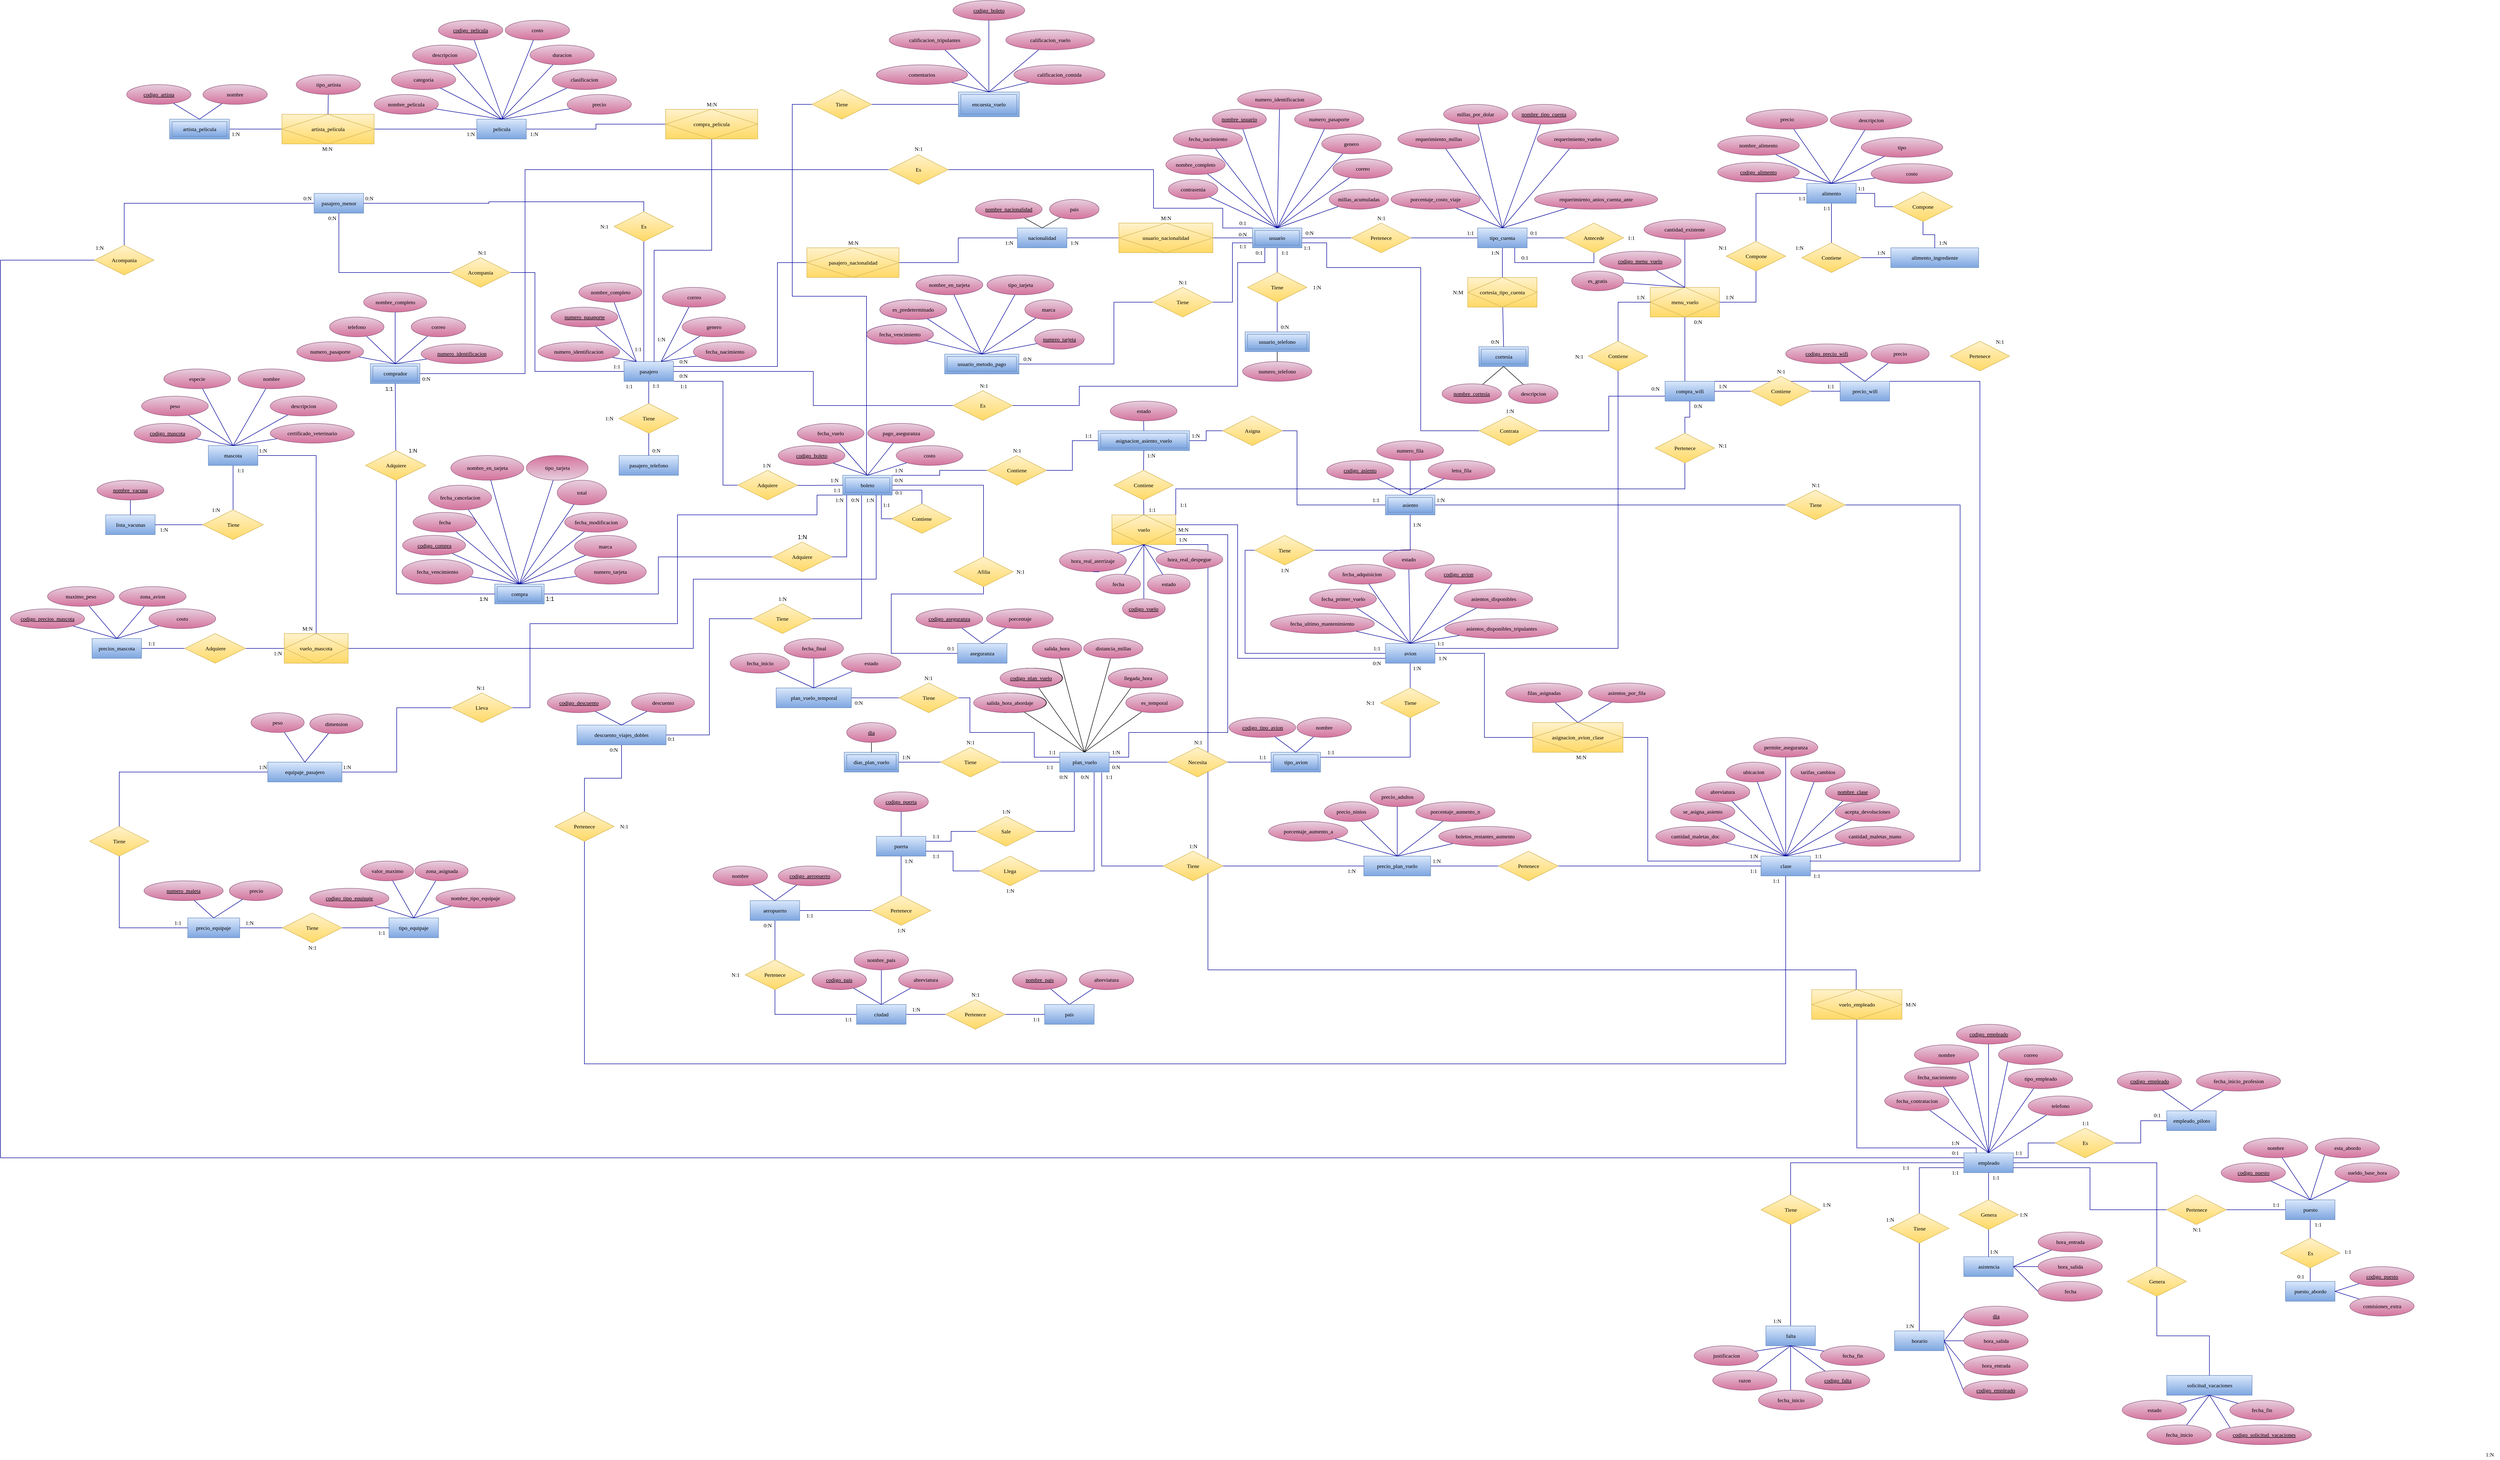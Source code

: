 <mxfile version="16.5.1" type="device"><diagram id="R2lEEEUBdFMjLlhIrx00" name="Page-1"><mxGraphModel dx="3885" dy="912" grid="1" gridSize="10" guides="1" tooltips="1" connect="1" arrows="1" fold="1" page="1" pageScale="1" pageWidth="850" pageHeight="1100" math="0" shadow="0" extFonts="Permanent Marker^https://fonts.googleapis.com/css?family=Permanent+Marker"><root><mxCell id="0"/><mxCell id="1" parent="0"/><mxCell id="hDHtvGq81mgrBbMq7fad-168" style="edgeStyle=orthogonalEdgeStyle;shape=connector;rounded=0;orthogonalLoop=1;jettySize=auto;html=1;exitX=1;exitY=0;exitDx=0;exitDy=0;labelBackgroundColor=default;fontFamily=Lucida Console;fontSize=11;fontColor=default;endArrow=none;endFill=0;strokeColor=#000099;fillColor=#0050ef;entryX=0.5;entryY=1;entryDx=0;entryDy=0;" edge="1" parent="1" source="vlxUM6ca_cyr-9wYoMhR-483" target="hDHtvGq81mgrBbMq7fad-169"><mxGeometry relative="1" as="geometry"><mxPoint x="1025" y="960" as="targetPoint"/></mxGeometry></mxCell><mxCell id="hDHtvGq81mgrBbMq7fad-352" style="edgeStyle=orthogonalEdgeStyle;shape=connector;rounded=0;orthogonalLoop=1;jettySize=auto;html=1;exitX=1;exitY=1;exitDx=0;exitDy=0;labelBackgroundColor=default;fontFamily=Lucida Console;fontSize=11;fontColor=default;endArrow=none;endFill=0;strokeColor=#000099;fillColor=#0050ef;" edge="1" parent="1" source="vlxUM6ca_cyr-9wYoMhR-483"><mxGeometry relative="1" as="geometry"><mxPoint x="1370" y="2030" as="targetPoint"/><Array as="points"><mxPoint x="60" y="1120"/><mxPoint x="60" y="1980"/><mxPoint x="1370" y="1980"/></Array></mxGeometry></mxCell><mxCell id="vlxUM6ca_cyr-9wYoMhR-21" style="edgeStyle=none;rounded=0;orthogonalLoop=1;jettySize=auto;html=1;entryX=0.5;entryY=0;entryDx=0;entryDy=0;endArrow=none;endFill=0;fontFamily=Lucida Console;fontSize=11;strokeColor=#000099;fillColor=#0050ef;" parent="1" source="vlxUM6ca_cyr-9wYoMhR-1" target="vlxUM6ca_cyr-9wYoMhR-20" edge="1"><mxGeometry relative="1" as="geometry"/></mxCell><mxCell id="vlxUM6ca_cyr-9wYoMhR-29" style="edgeStyle=none;rounded=0;orthogonalLoop=1;jettySize=auto;html=1;entryX=1;entryY=0.5;entryDx=0;entryDy=0;endArrow=none;endFill=0;fontFamily=Lucida Console;fontSize=11;strokeColor=#000099;fillColor=#0050ef;" parent="1" source="vlxUM6ca_cyr-9wYoMhR-1" target="vlxUM6ca_cyr-9wYoMhR-40" edge="1"><mxGeometry relative="1" as="geometry"><mxPoint x="80" y="500" as="targetPoint"/></mxGeometry></mxCell><mxCell id="vlxUM6ca_cyr-9wYoMhR-51" style="edgeStyle=orthogonalEdgeStyle;rounded=0;orthogonalLoop=1;jettySize=auto;html=1;exitX=0;exitY=0.75;exitDx=0;exitDy=0;entryX=1;entryY=0.5;entryDx=0;entryDy=0;endArrow=none;endFill=0;fontFamily=Lucida Console;fontSize=11;strokeColor=#000099;fillColor=#0050ef;" parent="1" source="vlxUM6ca_cyr-9wYoMhR-1" target="vlxUM6ca_cyr-9wYoMhR-49" edge="1"><mxGeometry relative="1" as="geometry"/></mxCell><mxCell id="vlxUM6ca_cyr-9wYoMhR-98" style="edgeStyle=none;rounded=0;orthogonalLoop=1;jettySize=auto;html=1;entryX=0;entryY=0.5;entryDx=0;entryDy=0;endArrow=none;endFill=0;fontFamily=Lucida Console;fontSize=11;strokeColor=#000099;fillColor=#0050ef;" parent="1" source="vlxUM6ca_cyr-9wYoMhR-1" target="vlxUM6ca_cyr-9wYoMhR-97" edge="1"><mxGeometry relative="1" as="geometry"/></mxCell><mxCell id="vlxUM6ca_cyr-9wYoMhR-567" style="edgeStyle=orthogonalEdgeStyle;shape=connector;rounded=0;orthogonalLoop=1;jettySize=auto;html=1;exitX=0.25;exitY=0;exitDx=0;exitDy=0;labelBackgroundColor=default;fontFamily=Lucida Console;fontSize=11;fontColor=default;endArrow=none;endFill=0;strokeColor=#000099;fillColor=#0050ef;entryX=1;entryY=0.5;entryDx=0;entryDy=0;" parent="1" source="vlxUM6ca_cyr-9wYoMhR-1" target="vlxUM6ca_cyr-9wYoMhR-566" edge="1"><mxGeometry relative="1" as="geometry"><Array as="points"><mxPoint x="90" y="480"/><mxPoint x="90" y="440"/><mxPoint x="-50" y="440"/><mxPoint x="-50" y="362"/></Array></mxGeometry></mxCell><mxCell id="hDHtvGq81mgrBbMq7fad-164" style="edgeStyle=orthogonalEdgeStyle;shape=connector;rounded=0;orthogonalLoop=1;jettySize=auto;html=1;exitX=1;exitY=0.75;exitDx=0;exitDy=0;entryX=0;entryY=0.75;entryDx=0;entryDy=0;labelBackgroundColor=default;fontFamily=Lucida Console;fontSize=11;fontColor=default;endArrow=none;endFill=0;strokeColor=#000099;fillColor=#0050ef;startArrow=none;" edge="1" parent="1" source="vlxUM6ca_cyr-9wYoMhR-1" target="hDHtvGq81mgrBbMq7fad-160"><mxGeometry relative="1" as="geometry"><Array as="points"><mxPoint x="300" y="510"/><mxPoint x="300" y="560"/><mxPoint x="490" y="560"/><mxPoint x="490" y="890"/><mxPoint x="870" y="890"/><mxPoint x="870" y="820"/></Array></mxGeometry></mxCell><mxCell id="vlxUM6ca_cyr-9wYoMhR-1" value="usuario" style="shape=ext;margin=3;double=1;whiteSpace=wrap;html=1;align=center;fontFamily=Lucida Console;fontSize=11;fontColor=default;strokeColor=#6c8ebf;strokeWidth=1;fillColor=#dae8fc;gradientColor=#7ea6e0;" parent="1" vertex="1"><mxGeometry x="150" y="480" width="100" height="40" as="geometry"/></mxCell><mxCell id="vlxUM6ca_cyr-9wYoMhR-11" style="rounded=0;orthogonalLoop=1;jettySize=auto;html=1;entryX=0.5;entryY=0;entryDx=0;entryDy=0;endArrow=none;endFill=0;fontFamily=Lucida Console;fontSize=11;strokeColor=#000099;fillColor=#0050ef;" parent="1" source="vlxUM6ca_cyr-9wYoMhR-2" target="vlxUM6ca_cyr-9wYoMhR-1" edge="1"><mxGeometry relative="1" as="geometry"/></mxCell><mxCell id="vlxUM6ca_cyr-9wYoMhR-2" value="nombre_usuario" style="ellipse;whiteSpace=wrap;html=1;align=center;fontStyle=4;fontFamily=Lucida Console;fontSize=11;fillColor=#e6d0de;strokeColor=#996185;gradientColor=#d5739d;" parent="1" vertex="1"><mxGeometry x="69" y="240" width="109" height="40" as="geometry"/></mxCell><mxCell id="vlxUM6ca_cyr-9wYoMhR-16" style="edgeStyle=none;rounded=0;orthogonalLoop=1;jettySize=auto;html=1;entryX=0.5;entryY=0;entryDx=0;entryDy=0;endArrow=none;endFill=0;fontFamily=Lucida Console;fontSize=11;strokeColor=#000099;fillColor=#0050ef;" parent="1" source="vlxUM6ca_cyr-9wYoMhR-3" target="vlxUM6ca_cyr-9wYoMhR-1" edge="1"><mxGeometry relative="1" as="geometry"/></mxCell><mxCell id="vlxUM6ca_cyr-9wYoMhR-3" value="contrasenia" style="ellipse;whiteSpace=wrap;html=1;align=center;fontStyle=0;fontFamily=Lucida Console;fontSize=11;fillColor=#e6d0de;strokeColor=#996185;gradientColor=#d5739d;" parent="1" vertex="1"><mxGeometry x="-20" y="382" width="100" height="40" as="geometry"/></mxCell><mxCell id="vlxUM6ca_cyr-9wYoMhR-15" style="edgeStyle=none;rounded=0;orthogonalLoop=1;jettySize=auto;html=1;entryX=0.5;entryY=0;entryDx=0;entryDy=0;endArrow=none;endFill=0;fontFamily=Lucida Console;fontSize=11;strokeColor=#000099;fillColor=#0050ef;" parent="1" source="vlxUM6ca_cyr-9wYoMhR-4" target="vlxUM6ca_cyr-9wYoMhR-1" edge="1"><mxGeometry relative="1" as="geometry"/></mxCell><mxCell id="vlxUM6ca_cyr-9wYoMhR-4" value="nombre_completo" style="ellipse;whiteSpace=wrap;html=1;align=center;fontStyle=0;fontFamily=Lucida Console;fontSize=11;fillColor=#e6d0de;strokeColor=#996185;gradientColor=#d5739d;" parent="1" vertex="1"><mxGeometry x="-25" y="332" width="120" height="40" as="geometry"/></mxCell><mxCell id="vlxUM6ca_cyr-9wYoMhR-12" style="rounded=0;orthogonalLoop=1;jettySize=auto;html=1;entryX=0.5;entryY=0;entryDx=0;entryDy=0;endArrow=none;endFill=0;fontFamily=Lucida Console;fontSize=11;strokeColor=#000099;fillColor=#0050ef;" parent="1" source="vlxUM6ca_cyr-9wYoMhR-5" target="vlxUM6ca_cyr-9wYoMhR-1" edge="1"><mxGeometry relative="1" as="geometry"/></mxCell><mxCell id="vlxUM6ca_cyr-9wYoMhR-5" value="fecha_nacimiento" style="ellipse;whiteSpace=wrap;html=1;align=center;fontStyle=0;fontFamily=Lucida Console;fontSize=11;fillColor=#e6d0de;strokeColor=#996185;gradientColor=#d5739d;" parent="1" vertex="1"><mxGeometry x="-10" y="280" width="140" height="40" as="geometry"/></mxCell><mxCell id="vlxUM6ca_cyr-9wYoMhR-13" style="edgeStyle=none;rounded=0;orthogonalLoop=1;jettySize=auto;html=1;entryX=0.5;entryY=0;entryDx=0;entryDy=0;endArrow=none;endFill=0;fontFamily=Lucida Console;fontSize=11;strokeColor=#000099;fillColor=#0050ef;" parent="1" source="vlxUM6ca_cyr-9wYoMhR-6" target="vlxUM6ca_cyr-9wYoMhR-1" edge="1"><mxGeometry relative="1" as="geometry"/></mxCell><mxCell id="vlxUM6ca_cyr-9wYoMhR-6" value="genero" style="ellipse;whiteSpace=wrap;html=1;align=center;fontStyle=0;fontFamily=Lucida Console;fontSize=11;fillColor=#e6d0de;strokeColor=#996185;gradientColor=#d5739d;" parent="1" vertex="1"><mxGeometry x="290" y="290" width="120" height="40" as="geometry"/></mxCell><mxCell id="vlxUM6ca_cyr-9wYoMhR-14" style="edgeStyle=none;rounded=0;orthogonalLoop=1;jettySize=auto;html=1;entryX=0.5;entryY=0;entryDx=0;entryDy=0;endArrow=none;endFill=0;fontFamily=Lucida Console;fontSize=11;strokeColor=#000099;fillColor=#0050ef;" parent="1" source="vlxUM6ca_cyr-9wYoMhR-9" target="vlxUM6ca_cyr-9wYoMhR-1" edge="1"><mxGeometry relative="1" as="geometry"/></mxCell><mxCell id="vlxUM6ca_cyr-9wYoMhR-9" value="correo" style="ellipse;whiteSpace=wrap;html=1;align=center;fontStyle=0;fontFamily=Lucida Console;fontSize=11;fillColor=#e6d0de;strokeColor=#996185;gradientColor=#d5739d;" parent="1" vertex="1"><mxGeometry x="312.5" y="340" width="120" height="40" as="geometry"/></mxCell><mxCell id="vlxUM6ca_cyr-9wYoMhR-17" style="edgeStyle=none;rounded=0;orthogonalLoop=1;jettySize=auto;html=1;endArrow=none;endFill=0;fontFamily=Lucida Console;fontSize=11;strokeColor=#000099;fillColor=#0050ef;" parent="1" source="vlxUM6ca_cyr-9wYoMhR-10" edge="1"><mxGeometry relative="1" as="geometry"><mxPoint x="200" y="480" as="targetPoint"/></mxGeometry></mxCell><mxCell id="vlxUM6ca_cyr-9wYoMhR-10" value="millas_acumuladas" style="ellipse;whiteSpace=wrap;html=1;align=center;fontStyle=0;fontFamily=Lucida Console;fontSize=11;fillColor=#e6d0de;strokeColor=#996185;gradientColor=#d5739d;" parent="1" vertex="1"><mxGeometry x="305" y="402" width="120" height="40" as="geometry"/></mxCell><mxCell id="vlxUM6ca_cyr-9wYoMhR-26" style="edgeStyle=none;rounded=0;orthogonalLoop=1;jettySize=auto;html=1;endArrow=none;endFill=0;fontFamily=Lucida Console;fontSize=11;" parent="1" source="vlxUM6ca_cyr-9wYoMhR-18" target="vlxUM6ca_cyr-9wYoMhR-19" edge="1"><mxGeometry relative="1" as="geometry"/></mxCell><mxCell id="vlxUM6ca_cyr-9wYoMhR-18" value="usuario_telefono" style="shape=ext;margin=3;double=1;whiteSpace=wrap;html=1;align=center;fontFamily=Lucida Console;fontSize=11;fontColor=default;strokeColor=#6c8ebf;strokeWidth=1;fillColor=#dae8fc;gradientColor=#7ea6e0;" parent="1" vertex="1"><mxGeometry x="135" y="690" width="130" height="40" as="geometry"/></mxCell><mxCell id="vlxUM6ca_cyr-9wYoMhR-19" value="numero_telefono" style="ellipse;whiteSpace=wrap;html=1;align=center;fontFamily=Lucida Console;fontSize=11;fillColor=#e6d0de;strokeColor=#996185;gradientColor=#d5739d;fontStyle=0;" parent="1" vertex="1"><mxGeometry x="130" y="750" width="140" height="40" as="geometry"/></mxCell><mxCell id="vlxUM6ca_cyr-9wYoMhR-22" style="edgeStyle=none;rounded=0;orthogonalLoop=1;jettySize=auto;html=1;entryX=0.5;entryY=0;entryDx=0;entryDy=0;endArrow=none;endFill=0;fontFamily=Lucida Console;fontSize=11;strokeColor=#000099;fillColor=#0050ef;" parent="1" source="vlxUM6ca_cyr-9wYoMhR-20" target="vlxUM6ca_cyr-9wYoMhR-18" edge="1"><mxGeometry relative="1" as="geometry"/></mxCell><mxCell id="vlxUM6ca_cyr-9wYoMhR-20" value="Tiene" style="shape=rhombus;perimeter=rhombusPerimeter;whiteSpace=wrap;html=1;align=center;fontFamily=Lucida Console;fontSize=11;fillColor=#fff2cc;strokeColor=#d6b656;gradientColor=#ffd966;" parent="1" vertex="1"><mxGeometry x="140" y="570" width="120" height="60" as="geometry"/></mxCell><mxCell id="vlxUM6ca_cyr-9wYoMhR-23" value="0:N" style="text;html=1;align=center;verticalAlign=middle;resizable=0;points=[];autosize=1;strokeColor=none;fillColor=none;fontFamily=Lucida Console;fontSize=11;" parent="1" vertex="1"><mxGeometry x="195" y="670" width="40" height="20" as="geometry"/></mxCell><mxCell id="vlxUM6ca_cyr-9wYoMhR-24" value="1:1" style="text;html=1;align=center;verticalAlign=middle;resizable=0;points=[];autosize=1;strokeColor=none;fillColor=none;fontFamily=Lucida Console;fontSize=11;" parent="1" vertex="1"><mxGeometry x="195" y="520" width="40" height="20" as="geometry"/></mxCell><mxCell id="vlxUM6ca_cyr-9wYoMhR-25" value="1:N" style="text;html=1;align=center;verticalAlign=middle;resizable=0;points=[];autosize=1;strokeColor=none;fillColor=none;fontFamily=Lucida Console;fontSize=11;" parent="1" vertex="1"><mxGeometry x="260" y="590" width="40" height="20" as="geometry"/></mxCell><mxCell id="vlxUM6ca_cyr-9wYoMhR-454" style="edgeStyle=orthogonalEdgeStyle;shape=connector;rounded=0;orthogonalLoop=1;jettySize=auto;html=1;entryX=1;entryY=0.5;entryDx=0;entryDy=0;labelBackgroundColor=default;fontFamily=Lucida Console;fontSize=11;fontColor=default;endArrow=none;endFill=0;strokeColor=#000099;fillColor=#0050ef;" parent="1" source="vlxUM6ca_cyr-9wYoMhR-31" target="vlxUM6ca_cyr-9wYoMhR-453" edge="1"><mxGeometry relative="1" as="geometry"/></mxCell><mxCell id="vlxUM6ca_cyr-9wYoMhR-31" value="nacionalidad" style="whiteSpace=wrap;html=1;align=center;fontFamily=Lucida Console;fontSize=11;fillColor=#dae8fc;strokeColor=#6c8ebf;gradientColor=#7ea6e0;" parent="1" vertex="1"><mxGeometry x="-325" y="480" width="100" height="40" as="geometry"/></mxCell><mxCell id="vlxUM6ca_cyr-9wYoMhR-42" style="edgeStyle=none;rounded=0;orthogonalLoop=1;jettySize=auto;html=1;entryX=0.5;entryY=0;entryDx=0;entryDy=0;endArrow=none;endFill=0;fontFamily=Lucida Console;fontSize=11;" parent="1" source="vlxUM6ca_cyr-9wYoMhR-32" target="vlxUM6ca_cyr-9wYoMhR-31" edge="1"><mxGeometry relative="1" as="geometry"/></mxCell><mxCell id="vlxUM6ca_cyr-9wYoMhR-32" value="nombre_nacionalidad" style="ellipse;whiteSpace=wrap;html=1;align=center;fontStyle=4;fontFamily=Lucida Console;fontSize=11;fillColor=#e6d0de;strokeColor=#996185;gradientColor=#d5739d;" parent="1" vertex="1"><mxGeometry x="-410" y="422" width="135" height="40" as="geometry"/></mxCell><mxCell id="vlxUM6ca_cyr-9wYoMhR-43" style="edgeStyle=none;rounded=0;orthogonalLoop=1;jettySize=auto;html=1;entryX=0.5;entryY=0;entryDx=0;entryDy=0;endArrow=none;endFill=0;fontFamily=Lucida Console;fontSize=11;" parent="1" source="vlxUM6ca_cyr-9wYoMhR-33" target="vlxUM6ca_cyr-9wYoMhR-31" edge="1"><mxGeometry relative="1" as="geometry"/></mxCell><mxCell id="vlxUM6ca_cyr-9wYoMhR-33" value="pais" style="ellipse;whiteSpace=wrap;html=1;align=center;fontFamily=Lucida Console;fontSize=11;fillColor=#e6d0de;strokeColor=#996185;gradientColor=#d5739d;fontStyle=0;" parent="1" vertex="1"><mxGeometry x="-260" y="422" width="100" height="40" as="geometry"/></mxCell><mxCell id="vlxUM6ca_cyr-9wYoMhR-41" style="edgeStyle=none;rounded=0;orthogonalLoop=1;jettySize=auto;html=1;endArrow=none;endFill=0;fontFamily=Lucida Console;fontSize=11;strokeColor=#000099;fillColor=#0050ef;" parent="1" source="vlxUM6ca_cyr-9wYoMhR-40" target="vlxUM6ca_cyr-9wYoMhR-31" edge="1"><mxGeometry relative="1" as="geometry"/></mxCell><mxCell id="vlxUM6ca_cyr-9wYoMhR-40" value="usuario_nacionalidad" style="shape=associativeEntity;whiteSpace=wrap;html=1;align=center;fontFamily=Lucida Console;fontSize=11;fillColor=#fff2cc;strokeColor=#d6b656;gradientColor=#ffd966;" parent="1" vertex="1"><mxGeometry x="-120" y="470" width="190" height="60" as="geometry"/></mxCell><mxCell id="vlxUM6ca_cyr-9wYoMhR-44" value="1:N" style="text;html=1;align=center;verticalAlign=middle;resizable=0;points=[];autosize=1;strokeColor=none;fillColor=none;fontFamily=Lucida Console;fontSize=11;" parent="1" vertex="1"><mxGeometry x="-230" y="500" width="40" height="20" as="geometry"/></mxCell><mxCell id="vlxUM6ca_cyr-9wYoMhR-45" value="0:N" style="text;html=1;align=center;verticalAlign=middle;resizable=0;points=[];autosize=1;strokeColor=none;fillColor=none;fontFamily=Lucida Console;fontSize=11;" parent="1" vertex="1"><mxGeometry x="110" y="483" width="40" height="20" as="geometry"/></mxCell><mxCell id="vlxUM6ca_cyr-9wYoMhR-46" value="M:N" style="text;html=1;align=center;verticalAlign=middle;resizable=0;points=[];autosize=1;strokeColor=none;fillColor=none;fontFamily=Lucida Console;fontSize=11;" parent="1" vertex="1"><mxGeometry x="-45" y="450" width="40" height="20" as="geometry"/></mxCell><mxCell id="vlxUM6ca_cyr-9wYoMhR-47" value="usuario_metodo_pago" style="shape=ext;margin=3;double=1;whiteSpace=wrap;html=1;align=center;fontFamily=Lucida Console;fontSize=11;fontColor=default;strokeColor=#6c8ebf;strokeWidth=1;fillColor=#dae8fc;gradientColor=#7ea6e0;" parent="1" vertex="1"><mxGeometry x="-472" y="735" width="150" height="40" as="geometry"/></mxCell><mxCell id="vlxUM6ca_cyr-9wYoMhR-52" style="edgeStyle=orthogonalEdgeStyle;rounded=0;orthogonalLoop=1;jettySize=auto;html=1;entryX=1;entryY=0.5;entryDx=0;entryDy=0;endArrow=none;endFill=0;exitX=0;exitY=0.5;exitDx=0;exitDy=0;fillColor=#0050ef;strokeColor=#000099;fontFamily=Lucida Console;fontSize=11;" parent="1" source="vlxUM6ca_cyr-9wYoMhR-49" target="vlxUM6ca_cyr-9wYoMhR-47" edge="1"><mxGeometry relative="1" as="geometry"><mxPoint x="-77" y="680" as="sourcePoint"/><Array as="points"><mxPoint x="-130" y="630"/><mxPoint x="-130" y="755"/></Array></mxGeometry></mxCell><mxCell id="vlxUM6ca_cyr-9wYoMhR-49" value="Tiene" style="shape=rhombus;perimeter=rhombusPerimeter;whiteSpace=wrap;html=1;align=center;fontFamily=Lucida Console;fontSize=11;fillColor=#fff2cc;strokeColor=#d6b656;gradientColor=#ffd966;" parent="1" vertex="1"><mxGeometry x="-51" y="600" width="120" height="60" as="geometry"/></mxCell><mxCell id="vlxUM6ca_cyr-9wYoMhR-158" style="edgeStyle=none;rounded=0;orthogonalLoop=1;jettySize=auto;html=1;entryX=0.5;entryY=0;entryDx=0;entryDy=0;endArrow=none;endFill=0;fontFamily=Lucida Console;fontSize=11;strokeColor=#000099;fillColor=#0050ef;" parent="1" source="vlxUM6ca_cyr-9wYoMhR-55" target="vlxUM6ca_cyr-9wYoMhR-47" edge="1"><mxGeometry relative="1" as="geometry"/></mxCell><mxCell id="vlxUM6ca_cyr-9wYoMhR-55" value="fecha_vencimiento" style="ellipse;whiteSpace=wrap;html=1;align=center;fillColor=#6a00ff;fontColor=#ffffff;strokeColor=#3700CC;fontFamily=Lucida Console;fontSize=11;" parent="1" vertex="1"><mxGeometry x="-630" y="675" width="135" height="40" as="geometry"/></mxCell><mxCell id="vlxUM6ca_cyr-9wYoMhR-156" style="edgeStyle=none;rounded=0;orthogonalLoop=1;jettySize=auto;html=1;entryX=0.5;entryY=0;entryDx=0;entryDy=0;endArrow=none;endFill=0;fontFamily=Lucida Console;fontSize=11;strokeColor=#000099;fillColor=#0050ef;" parent="1" source="vlxUM6ca_cyr-9wYoMhR-56" target="vlxUM6ca_cyr-9wYoMhR-47" edge="1"><mxGeometry relative="1" as="geometry"/></mxCell><mxCell id="vlxUM6ca_cyr-9wYoMhR-56" value="nombre_en_tarjeta" style="ellipse;whiteSpace=wrap;html=1;align=center;fillColor=#6a00ff;fontColor=#ffffff;strokeColor=#3700CC;fontFamily=Lucida Console;fontSize=11;" parent="1" vertex="1"><mxGeometry x="-530" y="575" width="135" height="40" as="geometry"/></mxCell><mxCell id="vlxUM6ca_cyr-9wYoMhR-160" style="edgeStyle=none;rounded=0;orthogonalLoop=1;jettySize=auto;html=1;endArrow=none;endFill=0;entryX=0.5;entryY=0;entryDx=0;entryDy=0;fontFamily=Lucida Console;fontSize=11;strokeColor=#000099;fillColor=#0050ef;" parent="1" source="vlxUM6ca_cyr-9wYoMhR-57" target="vlxUM6ca_cyr-9wYoMhR-47" edge="1"><mxGeometry relative="1" as="geometry"><mxPoint x="-380" y="695" as="targetPoint"/></mxGeometry></mxCell><mxCell id="vlxUM6ca_cyr-9wYoMhR-57" value="tipo_tarjeta" style="ellipse;whiteSpace=wrap;html=1;align=center;fillColor=#6a00ff;fontColor=#ffffff;strokeColor=#3700CC;fontFamily=Lucida Console;fontSize=11;" parent="1" vertex="1"><mxGeometry x="-386.5" y="575" width="135" height="40" as="geometry"/></mxCell><mxCell id="vlxUM6ca_cyr-9wYoMhR-161" style="edgeStyle=none;rounded=0;orthogonalLoop=1;jettySize=auto;html=1;entryX=0.5;entryY=0;entryDx=0;entryDy=0;endArrow=none;endFill=0;fontFamily=Lucida Console;fontSize=11;strokeColor=#000099;fillColor=#0050ef;" parent="1" source="vlxUM6ca_cyr-9wYoMhR-58" target="vlxUM6ca_cyr-9wYoMhR-47" edge="1"><mxGeometry relative="1" as="geometry"/></mxCell><mxCell id="vlxUM6ca_cyr-9wYoMhR-58" value="marca" style="ellipse;whiteSpace=wrap;html=1;align=center;fillColor=#e6d0de;strokeColor=#996185;fontFamily=Lucida Console;fontSize=11;gradientColor=#d5739d;" parent="1" vertex="1"><mxGeometry x="-310" y="625" width="96" height="40" as="geometry"/></mxCell><mxCell id="vlxUM6ca_cyr-9wYoMhR-65" value="0:N" style="text;html=1;align=center;verticalAlign=middle;resizable=0;points=[];autosize=1;strokeColor=none;fillColor=none;fontFamily=Lucida Console;fontSize=11;" parent="1" vertex="1"><mxGeometry x="-325" y="735" width="40" height="20" as="geometry"/></mxCell><mxCell id="vlxUM6ca_cyr-9wYoMhR-66" value="1:1" style="text;html=1;align=center;verticalAlign=middle;resizable=0;points=[];autosize=1;strokeColor=none;fillColor=none;fontFamily=Lucida Console;fontSize=11;" parent="1" vertex="1"><mxGeometry x="110" y="507" width="40" height="20" as="geometry"/></mxCell><mxCell id="vlxUM6ca_cyr-9wYoMhR-67" value="N:1" style="text;html=1;align=center;verticalAlign=middle;resizable=0;points=[];autosize=1;strokeColor=none;fillColor=none;fontFamily=Lucida Console;fontSize=11;" parent="1" vertex="1"><mxGeometry x="-11" y="580" width="40" height="20" as="geometry"/></mxCell><mxCell id="vlxUM6ca_cyr-9wYoMhR-99" style="edgeStyle=none;rounded=0;orthogonalLoop=1;jettySize=auto;html=1;entryX=1;entryY=0.5;entryDx=0;entryDy=0;endArrow=none;endFill=0;fontFamily=Lucida Console;fontSize=11;strokeColor=#000099;fillColor=#0050ef;" parent="1" source="vlxUM6ca_cyr-9wYoMhR-71" target="vlxUM6ca_cyr-9wYoMhR-97" edge="1"><mxGeometry relative="1" as="geometry"/></mxCell><mxCell id="vlxUM6ca_cyr-9wYoMhR-103" style="edgeStyle=none;rounded=0;orthogonalLoop=1;jettySize=auto;html=1;entryX=0.5;entryY=0;entryDx=0;entryDy=0;endArrow=none;endFill=0;fontFamily=Lucida Console;fontSize=11;strokeColor=#000099;fillColor=#0050ef;" parent="1" source="vlxUM6ca_cyr-9wYoMhR-71" target="vlxUM6ca_cyr-9wYoMhR-88" edge="1"><mxGeometry relative="1" as="geometry"/></mxCell><mxCell id="vlxUM6ca_cyr-9wYoMhR-114" style="edgeStyle=orthogonalEdgeStyle;rounded=0;orthogonalLoop=1;jettySize=auto;html=1;entryX=0;entryY=0.5;entryDx=0;entryDy=0;endArrow=none;endFill=0;fontFamily=Lucida Console;fontSize=11;strokeColor=#000099;fillColor=#0050ef;" parent="1" source="vlxUM6ca_cyr-9wYoMhR-71" target="vlxUM6ca_cyr-9wYoMhR-113" edge="1"><mxGeometry relative="1" as="geometry"/></mxCell><mxCell id="vlxUM6ca_cyr-9wYoMhR-71" value="tipo_cuenta" style="whiteSpace=wrap;html=1;align=center;fontFamily=Lucida Console;fontSize=11;fillColor=#dae8fc;strokeColor=#6c8ebf;gradientColor=#7ea6e0;" parent="1" vertex="1"><mxGeometry x="605" y="480" width="100" height="40" as="geometry"/></mxCell><mxCell id="vlxUM6ca_cyr-9wYoMhR-96" style="edgeStyle=none;rounded=0;orthogonalLoop=1;jettySize=auto;html=1;entryX=0.5;entryY=0;entryDx=0;entryDy=0;endArrow=none;endFill=0;fontFamily=Lucida Console;fontSize=11;strokeColor=#000099;fillColor=#0050ef;" parent="1" source="vlxUM6ca_cyr-9wYoMhR-72" target="vlxUM6ca_cyr-9wYoMhR-71" edge="1"><mxGeometry relative="1" as="geometry"/></mxCell><mxCell id="vlxUM6ca_cyr-9wYoMhR-72" value="nombre_tipo_cuenta" style="ellipse;whiteSpace=wrap;html=1;align=center;fontStyle=4;fontFamily=Lucida Console;fontSize=11;fillColor=#e6d0de;strokeColor=#996185;gradientColor=#d5739d;" parent="1" vertex="1"><mxGeometry x="674.38" y="230" width="130" height="40" as="geometry"/></mxCell><mxCell id="vlxUM6ca_cyr-9wYoMhR-95" style="edgeStyle=none;rounded=0;orthogonalLoop=1;jettySize=auto;html=1;entryX=0.5;entryY=0;entryDx=0;entryDy=0;endArrow=none;endFill=0;fontFamily=Lucida Console;fontSize=11;strokeColor=#000099;fillColor=#0050ef;" parent="1" source="vlxUM6ca_cyr-9wYoMhR-73" target="vlxUM6ca_cyr-9wYoMhR-71" edge="1"><mxGeometry relative="1" as="geometry"/></mxCell><mxCell id="vlxUM6ca_cyr-9wYoMhR-73" value="millas_por_dolar" style="ellipse;whiteSpace=wrap;html=1;align=center;fontFamily=Lucida Console;fontSize=11;fillColor=#e6d0de;strokeColor=#996185;fontStyle=0;gradientColor=#d5739d;" parent="1" vertex="1"><mxGeometry x="536.25" y="230" width="130" height="40" as="geometry"/></mxCell><mxCell id="vlxUM6ca_cyr-9wYoMhR-94" style="edgeStyle=none;rounded=0;orthogonalLoop=1;jettySize=auto;html=1;entryX=0.5;entryY=0;entryDx=0;entryDy=0;endArrow=none;endFill=0;fontFamily=Lucida Console;fontSize=11;strokeColor=#000099;fillColor=#0050ef;" parent="1" source="vlxUM6ca_cyr-9wYoMhR-74" target="vlxUM6ca_cyr-9wYoMhR-71" edge="1"><mxGeometry relative="1" as="geometry"/></mxCell><mxCell id="vlxUM6ca_cyr-9wYoMhR-74" value="porcentaje_costo_viaje" style="ellipse;whiteSpace=wrap;html=1;align=center;fontFamily=Lucida Console;fontSize=11;fillColor=#e6d0de;strokeColor=#996185;fontStyle=0;gradientColor=#d5739d;" parent="1" vertex="1"><mxGeometry x="430" y="402" width="180" height="40" as="geometry"/></mxCell><mxCell id="vlxUM6ca_cyr-9wYoMhR-92" style="edgeStyle=none;rounded=0;orthogonalLoop=1;jettySize=auto;html=1;entryX=0.5;entryY=0;entryDx=0;entryDy=0;endArrow=none;endFill=0;fontFamily=Lucida Console;fontSize=11;strokeColor=#000099;fillColor=#0050ef;" parent="1" source="vlxUM6ca_cyr-9wYoMhR-75" target="vlxUM6ca_cyr-9wYoMhR-71" edge="1"><mxGeometry relative="1" as="geometry"/></mxCell><mxCell id="vlxUM6ca_cyr-9wYoMhR-75" value="requerimiento_vuelos" style="ellipse;whiteSpace=wrap;html=1;align=center;fontFamily=Lucida Console;fontSize=11;fillColor=#e6d0de;strokeColor=#996185;fontStyle=0;gradientColor=#d5739d;" parent="1" vertex="1"><mxGeometry x="725" y="280" width="165" height="40" as="geometry"/></mxCell><mxCell id="vlxUM6ca_cyr-9wYoMhR-93" style="edgeStyle=none;rounded=0;orthogonalLoop=1;jettySize=auto;html=1;endArrow=none;endFill=0;entryX=0.5;entryY=0;entryDx=0;entryDy=0;fontFamily=Lucida Console;fontSize=11;strokeColor=#000099;fillColor=#0050ef;" parent="1" source="vlxUM6ca_cyr-9wYoMhR-76" target="vlxUM6ca_cyr-9wYoMhR-71" edge="1"><mxGeometry relative="1" as="geometry"><mxPoint x="650" y="480" as="targetPoint"/></mxGeometry></mxCell><mxCell id="vlxUM6ca_cyr-9wYoMhR-76" value="requerimiento_millas" style="ellipse;whiteSpace=wrap;html=1;align=center;fontFamily=Lucida Console;fontSize=11;fillColor=#e6d0de;strokeColor=#996185;fontStyle=0;gradientColor=#d5739d;" parent="1" vertex="1"><mxGeometry x="443.75" y="280" width="165" height="40" as="geometry"/></mxCell><mxCell id="vlxUM6ca_cyr-9wYoMhR-90" style="edgeStyle=none;rounded=0;orthogonalLoop=1;jettySize=auto;html=1;entryX=0.5;entryY=0;entryDx=0;entryDy=0;endArrow=none;endFill=0;fontFamily=Lucida Console;fontSize=11;strokeColor=#000099;fillColor=#0050ef;" parent="1" source="vlxUM6ca_cyr-9wYoMhR-77" target="vlxUM6ca_cyr-9wYoMhR-71" edge="1"><mxGeometry relative="1" as="geometry"/></mxCell><mxCell id="vlxUM6ca_cyr-9wYoMhR-77" value="requerimiento_anios_cuenta_ante" style="ellipse;whiteSpace=wrap;html=1;align=center;fontFamily=Lucida Console;fontSize=11;fillColor=#e6d0de;strokeColor=#996185;fontStyle=0;gradientColor=#d5739d;" parent="1" vertex="1"><mxGeometry x="720" y="402" width="248.75" height="40" as="geometry"/></mxCell><mxCell id="vlxUM6ca_cyr-9wYoMhR-79" value="cortesia" style="shape=ext;margin=3;double=1;whiteSpace=wrap;html=1;align=center;fontFamily=Lucida Console;fontSize=11;fontColor=default;strokeColor=#6c8ebf;strokeWidth=1;fillColor=#dae8fc;gradientColor=#7ea6e0;" parent="1" vertex="1"><mxGeometry x="607.5" y="720" width="100" height="40" as="geometry"/></mxCell><mxCell id="vlxUM6ca_cyr-9wYoMhR-86" style="edgeStyle=none;rounded=0;orthogonalLoop=1;jettySize=auto;html=1;entryX=0.5;entryY=1;entryDx=0;entryDy=0;endArrow=none;endFill=0;fontFamily=Lucida Console;fontSize=11;" parent="1" source="vlxUM6ca_cyr-9wYoMhR-84" target="vlxUM6ca_cyr-9wYoMhR-79" edge="1"><mxGeometry relative="1" as="geometry"/></mxCell><mxCell id="vlxUM6ca_cyr-9wYoMhR-84" value="nombre_cortesia" style="ellipse;whiteSpace=wrap;html=1;align=center;fontStyle=4;fontFamily=Lucida Console;fontSize=11;fillColor=#e6d0de;strokeColor=#996185;gradientColor=#d5739d;" parent="1" vertex="1"><mxGeometry x="533.13" y="795" width="120" height="40" as="geometry"/></mxCell><mxCell id="vlxUM6ca_cyr-9wYoMhR-87" style="edgeStyle=none;rounded=0;orthogonalLoop=1;jettySize=auto;html=1;entryX=0.5;entryY=1;entryDx=0;entryDy=0;endArrow=none;endFill=0;fontFamily=Lucida Console;fontSize=11;" parent="1" source="vlxUM6ca_cyr-9wYoMhR-85" target="vlxUM6ca_cyr-9wYoMhR-79" edge="1"><mxGeometry relative="1" as="geometry"/></mxCell><mxCell id="vlxUM6ca_cyr-9wYoMhR-85" value="descripcion" style="ellipse;whiteSpace=wrap;html=1;align=center;fontFamily=Lucida Console;fontSize=11;fillColor=#e6d0de;strokeColor=#996185;fontStyle=0;gradientColor=#d5739d;" parent="1" vertex="1"><mxGeometry x="667.5" y="795" width="100" height="40" as="geometry"/></mxCell><mxCell id="vlxUM6ca_cyr-9wYoMhR-104" style="edgeStyle=none;rounded=0;orthogonalLoop=1;jettySize=auto;html=1;entryX=0.5;entryY=0;entryDx=0;entryDy=0;endArrow=none;endFill=0;fontFamily=Lucida Console;fontSize=11;strokeColor=#000099;fillColor=#0050ef;" parent="1" source="vlxUM6ca_cyr-9wYoMhR-88" target="vlxUM6ca_cyr-9wYoMhR-79" edge="1"><mxGeometry relative="1" as="geometry"/></mxCell><mxCell id="vlxUM6ca_cyr-9wYoMhR-88" value="cortesia_tipo_cuenta" style="shape=associativeEntity;whiteSpace=wrap;html=1;align=center;fontFamily=Lucida Console;fontSize=11;fillColor=#fff2cc;gradientColor=#ffd966;strokeColor=#d6b656;" parent="1" vertex="1"><mxGeometry x="585" y="580" width="140" height="60" as="geometry"/></mxCell><mxCell id="vlxUM6ca_cyr-9wYoMhR-97" value="Pertenece" style="shape=rhombus;perimeter=rhombusPerimeter;whiteSpace=wrap;html=1;align=center;fontFamily=Lucida Console;fontSize=11;fillColor=#fff2cc;strokeColor=#d6b656;gradientColor=#ffd966;" parent="1" vertex="1"><mxGeometry x="350" y="470" width="120" height="60" as="geometry"/></mxCell><mxCell id="vlxUM6ca_cyr-9wYoMhR-100" value="0:N" style="text;html=1;align=center;verticalAlign=middle;resizable=0;points=[];autosize=1;strokeColor=none;fillColor=none;fontFamily=Lucida Console;fontSize=11;" parent="1" vertex="1"><mxGeometry x="245" y="480" width="40" height="20" as="geometry"/></mxCell><mxCell id="vlxUM6ca_cyr-9wYoMhR-101" value="1:1" style="text;html=1;align=center;verticalAlign=middle;resizable=0;points=[];autosize=1;strokeColor=none;fillColor=none;fontFamily=Lucida Console;fontSize=11;" parent="1" vertex="1"><mxGeometry x="570" y="480" width="40" height="20" as="geometry"/></mxCell><mxCell id="vlxUM6ca_cyr-9wYoMhR-102" value="N:1" style="text;html=1;align=center;verticalAlign=middle;resizable=0;points=[];autosize=1;strokeColor=none;fillColor=none;fontFamily=Lucida Console;fontSize=11;" parent="1" vertex="1"><mxGeometry x="390" y="450" width="40" height="20" as="geometry"/></mxCell><mxCell id="vlxUM6ca_cyr-9wYoMhR-105" value="1:N" style="text;html=1;align=center;verticalAlign=middle;resizable=0;points=[];autosize=1;strokeColor=none;fillColor=none;fontFamily=Lucida Console;fontSize=11;" parent="1" vertex="1"><mxGeometry x="620" y="520" width="40" height="20" as="geometry"/></mxCell><mxCell id="vlxUM6ca_cyr-9wYoMhR-106" value="0:N" style="text;html=1;align=center;verticalAlign=middle;resizable=0;points=[];autosize=1;strokeColor=none;fillColor=none;fontFamily=Lucida Console;fontSize=11;" parent="1" vertex="1"><mxGeometry x="620" y="700" width="40" height="20" as="geometry"/></mxCell><mxCell id="vlxUM6ca_cyr-9wYoMhR-107" value="N:M" style="text;html=1;align=center;verticalAlign=middle;resizable=0;points=[];autosize=1;strokeColor=none;fillColor=none;fontFamily=Lucida Console;fontSize=11;" parent="1" vertex="1"><mxGeometry x="545" y="600" width="40" height="20" as="geometry"/></mxCell><mxCell id="vlxUM6ca_cyr-9wYoMhR-110" style="edgeStyle=none;rounded=0;orthogonalLoop=1;jettySize=auto;html=1;entryX=0.5;entryY=0;entryDx=0;entryDy=0;endArrow=none;endFill=0;fontFamily=Lucida Console;fontSize=11;strokeColor=#000099;fillColor=#0050ef;" parent="1" source="vlxUM6ca_cyr-9wYoMhR-108" target="vlxUM6ca_cyr-9wYoMhR-1" edge="1"><mxGeometry relative="1" as="geometry"/></mxCell><mxCell id="vlxUM6ca_cyr-9wYoMhR-108" value="numero_pasaporte" style="ellipse;whiteSpace=wrap;html=1;align=center;fontStyle=0;fontFamily=Lucida Console;fontSize=11;fillColor=#e6d0de;strokeColor=#996185;gradientColor=#d5739d;" parent="1" vertex="1"><mxGeometry x="235" y="240" width="140" height="40" as="geometry"/></mxCell><mxCell id="vlxUM6ca_cyr-9wYoMhR-112" style="edgeStyle=none;rounded=0;orthogonalLoop=1;jettySize=auto;html=1;entryX=0.5;entryY=0;entryDx=0;entryDy=0;endArrow=none;endFill=0;fontFamily=Lucida Console;fontSize=11;strokeColor=#000099;fillColor=#0050ef;" parent="1" source="vlxUM6ca_cyr-9wYoMhR-111" target="vlxUM6ca_cyr-9wYoMhR-1" edge="1"><mxGeometry relative="1" as="geometry"/></mxCell><mxCell id="vlxUM6ca_cyr-9wYoMhR-111" value="numero_identificacion" style="ellipse;whiteSpace=wrap;html=1;align=center;fontStyle=0;fontFamily=Lucida Console;fontSize=11;fillColor=#e6d0de;strokeColor=#996185;gradientColor=#d5739d;" parent="1" vertex="1"><mxGeometry x="120" y="200" width="170" height="40" as="geometry"/></mxCell><mxCell id="vlxUM6ca_cyr-9wYoMhR-115" style="edgeStyle=orthogonalEdgeStyle;rounded=0;orthogonalLoop=1;jettySize=auto;html=1;entryX=0.75;entryY=1;entryDx=0;entryDy=0;endArrow=none;endFill=0;fontFamily=Lucida Console;fontSize=11;strokeColor=#000099;fillColor=#0050ef;" parent="1" source="vlxUM6ca_cyr-9wYoMhR-113" target="vlxUM6ca_cyr-9wYoMhR-71" edge="1"><mxGeometry relative="1" as="geometry"><Array as="points"><mxPoint x="840" y="550"/><mxPoint x="680" y="550"/></Array></mxGeometry></mxCell><mxCell id="vlxUM6ca_cyr-9wYoMhR-113" value="Antecede" style="shape=rhombus;perimeter=rhombusPerimeter;whiteSpace=wrap;html=1;align=center;fontFamily=Lucida Console;fontSize=11;fillColor=#fff2cc;strokeColor=#d6b656;gradientColor=#ffd966;" parent="1" vertex="1"><mxGeometry x="780" y="470" width="120" height="60" as="geometry"/></mxCell><mxCell id="vlxUM6ca_cyr-9wYoMhR-117" value="0:1" style="text;html=1;align=center;verticalAlign=middle;resizable=0;points=[];autosize=1;strokeColor=none;fillColor=none;fontFamily=Lucida Console;fontSize=11;" parent="1" vertex="1"><mxGeometry x="697.5" y="480" width="40" height="20" as="geometry"/></mxCell><mxCell id="vlxUM6ca_cyr-9wYoMhR-119" value="0:1" style="text;html=1;align=center;verticalAlign=middle;resizable=0;points=[];autosize=1;strokeColor=none;fillColor=none;fontFamily=Lucida Console;fontSize=11;" parent="1" vertex="1"><mxGeometry x="680" y="530" width="40" height="20" as="geometry"/></mxCell><mxCell id="vlxUM6ca_cyr-9wYoMhR-120" value="1:1" style="text;html=1;align=center;verticalAlign=middle;resizable=0;points=[];autosize=1;strokeColor=none;fillColor=none;fontFamily=Lucida Console;fontSize=11;" parent="1" vertex="1"><mxGeometry x="895" y="490" width="40" height="20" as="geometry"/></mxCell><mxCell id="vlxUM6ca_cyr-9wYoMhR-140" style="edgeStyle=none;rounded=0;orthogonalLoop=1;jettySize=auto;html=1;entryX=1;entryY=0.5;entryDx=0;entryDy=0;endArrow=none;endFill=0;fontFamily=Lucida Console;fontSize=11;strokeColor=#000099;fillColor=#0050ef;" parent="1" source="vlxUM6ca_cyr-9wYoMhR-122" target="vlxUM6ca_cyr-9wYoMhR-137" edge="1"><mxGeometry relative="1" as="geometry"/></mxCell><mxCell id="vlxUM6ca_cyr-9wYoMhR-184" style="edgeStyle=none;rounded=0;orthogonalLoop=1;jettySize=auto;html=1;entryX=0;entryY=0.5;entryDx=0;entryDy=0;fontFamily=Lucida Console;fontSize=11;fontColor=default;endArrow=none;endFill=0;strokeColor=#000099;" parent="1" source="vlxUM6ca_cyr-9wYoMhR-122" target="vlxUM6ca_cyr-9wYoMhR-183" edge="1"><mxGeometry relative="1" as="geometry"/></mxCell><mxCell id="vlxUM6ca_cyr-9wYoMhR-200" style="edgeStyle=orthogonalEdgeStyle;rounded=0;orthogonalLoop=1;jettySize=auto;html=1;entryX=1;entryY=0.5;entryDx=0;entryDy=0;fontFamily=Lucida Console;fontSize=11;fontColor=default;endArrow=none;endFill=0;strokeColor=#000099;" parent="1" source="vlxUM6ca_cyr-9wYoMhR-122" target="vlxUM6ca_cyr-9wYoMhR-199" edge="1"><mxGeometry relative="1" as="geometry"><Array as="points"><mxPoint x="-210" y="1700"/></Array></mxGeometry></mxCell><mxCell id="vlxUM6ca_cyr-9wYoMhR-217" style="edgeStyle=orthogonalEdgeStyle;rounded=0;orthogonalLoop=1;jettySize=auto;html=1;exitX=0.75;exitY=1;exitDx=0;exitDy=0;entryX=1;entryY=0.5;entryDx=0;entryDy=0;fontFamily=Lucida Console;fontSize=11;fontColor=default;endArrow=none;endFill=0;strokeColor=#000099;" parent="1" source="vlxUM6ca_cyr-9wYoMhR-122" target="vlxUM6ca_cyr-9wYoMhR-216" edge="1"><mxGeometry relative="1" as="geometry"><Array as="points"><mxPoint x="-170" y="1580"/><mxPoint x="-170" y="1780"/></Array></mxGeometry></mxCell><mxCell id="vlxUM6ca_cyr-9wYoMhR-414" style="edgeStyle=orthogonalEdgeStyle;shape=connector;rounded=0;orthogonalLoop=1;jettySize=auto;html=1;exitX=0;exitY=0.25;exitDx=0;exitDy=0;entryX=1;entryY=0.5;entryDx=0;entryDy=0;labelBackgroundColor=default;fontFamily=Lucida Console;fontSize=11;fontColor=default;endArrow=none;endFill=0;strokeColor=#000099;fillColor=#0050ef;" parent="1" source="vlxUM6ca_cyr-9wYoMhR-122" target="vlxUM6ca_cyr-9wYoMhR-413" edge="1"><mxGeometry relative="1" as="geometry"><Array as="points"><mxPoint x="-291" y="1550"/><mxPoint x="-291" y="1500"/><mxPoint x="-421" y="1500"/><mxPoint x="-421" y="1430"/></Array></mxGeometry></mxCell><mxCell id="vlxUM6ca_cyr-9wYoMhR-122" value="plan_vuelo" style="whiteSpace=wrap;html=1;align=center;fontFamily=Lucida Console;fontSize=11;fillColor=#dae8fc;gradientColor=#7ea6e0;strokeColor=#6c8ebf;" parent="1" vertex="1"><mxGeometry x="-239.5" y="1540" width="100" height="40" as="geometry"/></mxCell><mxCell id="vlxUM6ca_cyr-9wYoMhR-131" style="edgeStyle=none;rounded=0;orthogonalLoop=1;jettySize=auto;html=1;entryX=0.5;entryY=0;entryDx=0;entryDy=0;endArrow=none;endFill=0;fontFamily=Lucida Console;fontSize=11;" parent="1" source="vlxUM6ca_cyr-9wYoMhR-123" target="vlxUM6ca_cyr-9wYoMhR-122" edge="1"><mxGeometry relative="1" as="geometry"/></mxCell><mxCell id="vlxUM6ca_cyr-9wYoMhR-123" value="codigo_plan_vuelo" style="ellipse;whiteSpace=wrap;html=1;align=center;fontStyle=4;fontFamily=Lucida Console;fontSize=11;" parent="1" vertex="1"><mxGeometry x="-358.75" y="1370" width="125" height="40" as="geometry"/></mxCell><mxCell id="vlxUM6ca_cyr-9wYoMhR-133" style="edgeStyle=none;rounded=0;orthogonalLoop=1;jettySize=auto;html=1;entryX=0.5;entryY=0;entryDx=0;entryDy=0;endArrow=none;endFill=0;fontFamily=Lucida Console;fontSize=11;" parent="1" source="vlxUM6ca_cyr-9wYoMhR-124" target="vlxUM6ca_cyr-9wYoMhR-122" edge="1"><mxGeometry relative="1" as="geometry"/></mxCell><mxCell id="vlxUM6ca_cyr-9wYoMhR-124" value="distancia_millas" style="ellipse;whiteSpace=wrap;html=1;align=center;fontFamily=Lucida Console;fontSize=11;fillColor=#e6d0de;gradientColor=#d5739d;strokeColor=#996185;" parent="1" vertex="1"><mxGeometry x="-191.25" y="1310" width="120" height="40" as="geometry"/></mxCell><mxCell id="vlxUM6ca_cyr-9wYoMhR-132" style="edgeStyle=none;rounded=0;orthogonalLoop=1;jettySize=auto;html=1;entryX=0.5;entryY=0;entryDx=0;entryDy=0;endArrow=none;endFill=0;fontFamily=Lucida Console;fontSize=11;" parent="1" source="vlxUM6ca_cyr-9wYoMhR-126" target="vlxUM6ca_cyr-9wYoMhR-122" edge="1"><mxGeometry relative="1" as="geometry"/></mxCell><mxCell id="vlxUM6ca_cyr-9wYoMhR-126" value="salida_hora" style="ellipse;whiteSpace=wrap;html=1;align=center;fontFamily=Lucida Console;fontSize=11;fillColor=#e6d0de;gradientColor=#d5739d;strokeColor=#996185;" parent="1" vertex="1"><mxGeometry x="-295" y="1310" width="100" height="40" as="geometry"/></mxCell><mxCell id="vlxUM6ca_cyr-9wYoMhR-130" style="rounded=0;orthogonalLoop=1;jettySize=auto;html=1;entryX=0.5;entryY=0;entryDx=0;entryDy=0;endArrow=none;endFill=0;fontFamily=Lucida Console;fontSize=11;" parent="1" source="vlxUM6ca_cyr-9wYoMhR-127" target="vlxUM6ca_cyr-9wYoMhR-122" edge="1"><mxGeometry relative="1" as="geometry"/></mxCell><mxCell id="vlxUM6ca_cyr-9wYoMhR-127" value="salida_hora_abordaje" style="ellipse;whiteSpace=wrap;html=1;align=center;fontFamily=Lucida Console;fontSize=11;" parent="1" vertex="1"><mxGeometry x="-412.25" y="1420" width="146" height="40" as="geometry"/></mxCell><mxCell id="vlxUM6ca_cyr-9wYoMhR-134" style="edgeStyle=none;rounded=0;orthogonalLoop=1;jettySize=auto;html=1;entryX=0.5;entryY=0;entryDx=0;entryDy=0;endArrow=none;endFill=0;fontFamily=Lucida Console;fontSize=11;" parent="1" source="vlxUM6ca_cyr-9wYoMhR-128" target="vlxUM6ca_cyr-9wYoMhR-122" edge="1"><mxGeometry relative="1" as="geometry"/></mxCell><mxCell id="vlxUM6ca_cyr-9wYoMhR-128" value="llegada_hora" style="ellipse;whiteSpace=wrap;html=1;align=center;fontFamily=Lucida Console;fontSize=11;" parent="1" vertex="1"><mxGeometry x="-141.25" y="1370" width="120" height="40" as="geometry"/></mxCell><mxCell id="vlxUM6ca_cyr-9wYoMhR-135" style="edgeStyle=none;rounded=0;orthogonalLoop=1;jettySize=auto;html=1;entryX=0.5;entryY=0;entryDx=0;entryDy=0;endArrow=none;endFill=0;fontFamily=Lucida Console;fontSize=11;" parent="1" source="vlxUM6ca_cyr-9wYoMhR-129" target="vlxUM6ca_cyr-9wYoMhR-122" edge="1"><mxGeometry relative="1" as="geometry"/></mxCell><mxCell id="vlxUM6ca_cyr-9wYoMhR-129" value="es_temporal" style="ellipse;whiteSpace=wrap;html=1;align=center;fontFamily=Lucida Console;fontSize=11;fillColor=#e6d0de;gradientColor=#d5739d;strokeColor=#996185;" parent="1" vertex="1"><mxGeometry x="-106" y="1420" width="116" height="40" as="geometry"/></mxCell><mxCell id="vlxUM6ca_cyr-9wYoMhR-136" value="dias_plan_vuelo" style="shape=ext;margin=3;double=1;whiteSpace=wrap;html=1;align=center;fontFamily=Lucida Console;fontSize=11;fontColor=default;strokeColor=#6c8ebf;strokeWidth=1;fillColor=#dae8fc;gradientColor=#7ea6e0;" parent="1" vertex="1"><mxGeometry x="-675" y="1540" width="110" height="40" as="geometry"/></mxCell><mxCell id="vlxUM6ca_cyr-9wYoMhR-141" style="edgeStyle=none;rounded=0;orthogonalLoop=1;jettySize=auto;html=1;entryX=1;entryY=0.5;entryDx=0;entryDy=0;endArrow=none;endFill=0;exitX=0;exitY=0.5;exitDx=0;exitDy=0;fontFamily=Lucida Console;fontSize=11;strokeColor=#000099;fillColor=#0050ef;" parent="1" source="vlxUM6ca_cyr-9wYoMhR-137" target="vlxUM6ca_cyr-9wYoMhR-136" edge="1"><mxGeometry relative="1" as="geometry"><mxPoint x="-510" y="1560.0" as="sourcePoint"/></mxGeometry></mxCell><mxCell id="vlxUM6ca_cyr-9wYoMhR-137" value="Tiene" style="shape=rhombus;perimeter=rhombusPerimeter;whiteSpace=wrap;html=1;align=center;fontFamily=Lucida Console;fontSize=11;fillColor=#fff2cc;gradientColor=#ffd966;strokeColor=#d6b656;" parent="1" vertex="1"><mxGeometry x="-480" y="1530" width="120" height="60" as="geometry"/></mxCell><mxCell id="vlxUM6ca_cyr-9wYoMhR-147" style="edgeStyle=none;rounded=0;orthogonalLoop=1;jettySize=auto;html=1;entryX=0.5;entryY=0;entryDx=0;entryDy=0;endArrow=none;endFill=0;fontFamily=Lucida Console;fontSize=11;" parent="1" source="vlxUM6ca_cyr-9wYoMhR-144" target="vlxUM6ca_cyr-9wYoMhR-136" edge="1"><mxGeometry relative="1" as="geometry"/></mxCell><mxCell id="vlxUM6ca_cyr-9wYoMhR-144" value="dia" style="ellipse;whiteSpace=wrap;html=1;align=center;fontStyle=4;fontFamily=Lucida Console;fontSize=11;fillColor=#e6d0de;strokeColor=#996185;gradientColor=#d5739d;" parent="1" vertex="1"><mxGeometry x="-670" y="1480" width="100" height="40" as="geometry"/></mxCell><mxCell id="vlxUM6ca_cyr-9wYoMhR-148" value="1:1" style="text;html=1;align=center;verticalAlign=middle;resizable=0;points=[];autosize=1;strokeColor=none;fillColor=none;fontFamily=Lucida Console;fontSize=11;" parent="1" vertex="1"><mxGeometry x="-280" y="1560" width="40" height="20" as="geometry"/></mxCell><mxCell id="vlxUM6ca_cyr-9wYoMhR-149" value="1:N" style="text;html=1;align=center;verticalAlign=middle;resizable=0;points=[];autosize=1;strokeColor=none;fillColor=none;fontFamily=Lucida Console;fontSize=11;" parent="1" vertex="1"><mxGeometry x="-570" y="1540" width="40" height="20" as="geometry"/></mxCell><mxCell id="vlxUM6ca_cyr-9wYoMhR-150" value="N:1" style="text;html=1;align=center;verticalAlign=middle;resizable=0;points=[];autosize=1;strokeColor=none;fillColor=none;fontFamily=Lucida Console;fontSize=11;" parent="1" vertex="1"><mxGeometry x="-440" y="1510" width="40" height="20" as="geometry"/></mxCell><mxCell id="vlxUM6ca_cyr-9wYoMhR-157" style="edgeStyle=none;rounded=0;orthogonalLoop=1;jettySize=auto;html=1;entryX=0.5;entryY=0;entryDx=0;entryDy=0;endArrow=none;endFill=0;fontFamily=Lucida Console;fontSize=11;strokeColor=#000099;fillColor=#0050ef;" parent="1" source="vlxUM6ca_cyr-9wYoMhR-151" target="vlxUM6ca_cyr-9wYoMhR-47" edge="1"><mxGeometry relative="1" as="geometry"/></mxCell><mxCell id="vlxUM6ca_cyr-9wYoMhR-151" value="es_predeterminado" style="ellipse;whiteSpace=wrap;html=1;align=center;fillColor=#6a00ff;fontColor=#ffffff;strokeColor=#3700CC;fontFamily=Lucida Console;fontSize=11;" parent="1" vertex="1"><mxGeometry x="-603" y="625" width="135" height="40" as="geometry"/></mxCell><mxCell id="vlxUM6ca_cyr-9wYoMhR-155" style="edgeStyle=none;rounded=0;orthogonalLoop=1;jettySize=auto;html=1;entryX=0.5;entryY=0;entryDx=0;entryDy=0;endArrow=none;endFill=0;fontFamily=Lucida Console;fontSize=11;strokeColor=#000099;fillColor=#0050ef;" parent="1" source="vlxUM6ca_cyr-9wYoMhR-152" target="vlxUM6ca_cyr-9wYoMhR-47" edge="1"><mxGeometry relative="1" as="geometry"/></mxCell><mxCell id="vlxUM6ca_cyr-9wYoMhR-152" value="numero_tarjeta" style="ellipse;whiteSpace=wrap;html=1;align=center;fontStyle=4;fillColor=#e6d0de;strokeColor=#996185;fontFamily=Lucida Console;fontSize=11;gradientColor=#d5739d;" parent="1" vertex="1"><mxGeometry x="-290" y="685" width="100" height="40" as="geometry"/></mxCell><mxCell id="vlxUM6ca_cyr-9wYoMhR-162" value="fecha_vencimiento" style="ellipse;whiteSpace=wrap;html=1;align=center;fillColor=#6a00ff;fontColor=#ffffff;strokeColor=#3700CC;fontFamily=Lucida Console;fontSize=11;" parent="1" vertex="1"><mxGeometry x="-630" y="675" width="135" height="40" as="geometry"/></mxCell><mxCell id="vlxUM6ca_cyr-9wYoMhR-163" value="es_predeterminado" style="ellipse;whiteSpace=wrap;html=1;align=center;fillColor=#6a00ff;fontColor=#ffffff;strokeColor=#3700CC;fontFamily=Lucida Console;fontSize=11;" parent="1" vertex="1"><mxGeometry x="-603" y="625" width="135" height="40" as="geometry"/></mxCell><mxCell id="vlxUM6ca_cyr-9wYoMhR-164" value="nombre_en_tarjeta" style="ellipse;whiteSpace=wrap;html=1;align=center;fillColor=#e6d0de;strokeColor=#996185;fontFamily=Lucida Console;fontSize=11;gradientColor=#d5739d;" parent="1" vertex="1"><mxGeometry x="-530" y="575" width="135" height="40" as="geometry"/></mxCell><mxCell id="vlxUM6ca_cyr-9wYoMhR-166" value="salida_hora_abordaje" style="ellipse;whiteSpace=wrap;html=1;align=center;fontFamily=Lucida Console;fontSize=11;" parent="1" vertex="1"><mxGeometry x="-412.25" y="1420" width="146" height="40" as="geometry"/></mxCell><mxCell id="vlxUM6ca_cyr-9wYoMhR-167" value="codigo_plan_vuelo" style="ellipse;whiteSpace=wrap;html=1;align=center;fontStyle=4;fontFamily=Lucida Console;fontSize=11;" parent="1" vertex="1"><mxGeometry x="-358.75" y="1370" width="125" height="40" as="geometry"/></mxCell><mxCell id="vlxUM6ca_cyr-9wYoMhR-168" value="fecha_vencimiento" style="ellipse;whiteSpace=wrap;html=1;align=center;fillColor=#6a00ff;fontColor=#ffffff;strokeColor=#3700CC;fontFamily=Lucida Console;fontSize=11;" parent="1" vertex="1"><mxGeometry x="-630" y="675" width="135" height="40" as="geometry"/></mxCell><mxCell id="vlxUM6ca_cyr-9wYoMhR-169" value="es_predeterminado" style="ellipse;whiteSpace=wrap;html=1;align=center;fillColor=#6a00ff;fontColor=#ffffff;strokeColor=#3700CC;fontFamily=Lucida Console;fontSize=11;" parent="1" vertex="1"><mxGeometry x="-603" y="625" width="135" height="40" as="geometry"/></mxCell><mxCell id="vlxUM6ca_cyr-9wYoMhR-170" value="fecha_vencimiento" style="ellipse;whiteSpace=wrap;html=1;align=center;fillColor=#e6d0de;strokeColor=#996185;fontFamily=Lucida Console;fontSize=11;gradientColor=#d5739d;" parent="1" vertex="1"><mxGeometry x="-630" y="675" width="135" height="40" as="geometry"/></mxCell><mxCell id="vlxUM6ca_cyr-9wYoMhR-171" value="es_predeterminado" style="ellipse;whiteSpace=wrap;html=1;align=center;fillColor=#e6d0de;strokeColor=#996185;fontFamily=Lucida Console;fontSize=11;gradientColor=#d5739d;" parent="1" vertex="1"><mxGeometry x="-603" y="625" width="135" height="40" as="geometry"/></mxCell><mxCell id="vlxUM6ca_cyr-9wYoMhR-172" value="tipo_tarjeta" style="ellipse;whiteSpace=wrap;html=1;align=center;fillColor=#e6d0de;strokeColor=#996185;fontFamily=Lucida Console;fontSize=11;gradientColor=#d5739d;" parent="1" vertex="1"><mxGeometry x="-386.5" y="575" width="135" height="40" as="geometry"/></mxCell><mxCell id="vlxUM6ca_cyr-9wYoMhR-173" value="codigo_plan_vuelo" style="ellipse;whiteSpace=wrap;html=1;align=center;fontStyle=4;fontFamily=Lucida Console;fontSize=11;fillColor=#e6d0de;gradientColor=#d5739d;strokeColor=#996185;" parent="1" vertex="1"><mxGeometry x="-360" y="1370" width="125" height="40" as="geometry"/></mxCell><mxCell id="vlxUM6ca_cyr-9wYoMhR-174" value="salida_hora_abordaje" style="ellipse;whiteSpace=wrap;html=1;align=center;fontFamily=Lucida Console;fontSize=11;fillColor=#e6d0de;gradientColor=#d5739d;strokeColor=#996185;" parent="1" vertex="1"><mxGeometry x="-413.5" y="1420" width="146" height="40" as="geometry"/></mxCell><mxCell id="vlxUM6ca_cyr-9wYoMhR-175" value="llegada_hora" style="ellipse;whiteSpace=wrap;html=1;align=center;fontFamily=Lucida Console;fontSize=11;fillColor=#e6d0de;gradientColor=#d5739d;strokeColor=#996185;" parent="1" vertex="1"><mxGeometry x="-141.25" y="1370" width="120" height="40" as="geometry"/></mxCell><mxCell id="vlxUM6ca_cyr-9wYoMhR-383" style="edgeStyle=orthogonalEdgeStyle;shape=connector;rounded=0;orthogonalLoop=1;jettySize=auto;html=1;exitX=1;exitY=0.25;exitDx=0;exitDy=0;entryX=0.5;entryY=1;entryDx=0;entryDy=0;labelBackgroundColor=default;fontFamily=Lucida Console;fontSize=11;fontColor=default;endArrow=none;endFill=0;strokeColor=#000099;fillColor=#0050ef;" parent="1" source="vlxUM6ca_cyr-9wYoMhR-176" target="vlxUM6ca_cyr-9wYoMhR-381" edge="1"><mxGeometry relative="1" as="geometry"/></mxCell><mxCell id="vlxUM6ca_cyr-9wYoMhR-176" value="tipo_avion" style="shape=ext;margin=3;double=1;whiteSpace=wrap;html=1;align=center;fontFamily=Lucida Console;fontSize=11;fontColor=default;strokeColor=#6c8ebf;strokeWidth=1;fillColor=#dae8fc;gradientColor=#7ea6e0;" parent="1" vertex="1"><mxGeometry x="187.5" y="1540" width="100" height="40" as="geometry"/></mxCell><mxCell id="vlxUM6ca_cyr-9wYoMhR-180" style="edgeStyle=none;rounded=0;orthogonalLoop=1;jettySize=auto;html=1;entryX=0.5;entryY=0;entryDx=0;entryDy=0;fontFamily=Lucida Console;fontSize=11;fontColor=default;endArrow=none;endFill=0;strokeColor=#000099;" parent="1" source="vlxUM6ca_cyr-9wYoMhR-178" target="vlxUM6ca_cyr-9wYoMhR-176" edge="1"><mxGeometry relative="1" as="geometry"/></mxCell><mxCell id="vlxUM6ca_cyr-9wYoMhR-178" value="codigo_tipo_avion" style="ellipse;whiteSpace=wrap;html=1;align=center;fontFamily=Lucida Console;fontSize=11;fontColor=default;strokeColor=#996185;fillColor=#e6d0de;gradientColor=#d5739d;fontStyle=4" parent="1" vertex="1"><mxGeometry x="102.5" y="1470" width="135" height="40" as="geometry"/></mxCell><mxCell id="vlxUM6ca_cyr-9wYoMhR-181" style="edgeStyle=none;rounded=0;orthogonalLoop=1;jettySize=auto;html=1;entryX=0.5;entryY=0;entryDx=0;entryDy=0;fontFamily=Lucida Console;fontSize=11;fontColor=default;endArrow=none;endFill=0;strokeColor=#000099;" parent="1" source="vlxUM6ca_cyr-9wYoMhR-179" target="vlxUM6ca_cyr-9wYoMhR-176" edge="1"><mxGeometry relative="1" as="geometry"/></mxCell><mxCell id="vlxUM6ca_cyr-9wYoMhR-179" value="nombre" style="ellipse;whiteSpace=wrap;html=1;align=center;fontFamily=Lucida Console;fontSize=11;fillColor=#e6d0de;gradientColor=#d5739d;strokeColor=#996185;" parent="1" vertex="1"><mxGeometry x="240" y="1470" width="110" height="40" as="geometry"/></mxCell><mxCell id="vlxUM6ca_cyr-9wYoMhR-185" style="edgeStyle=none;rounded=0;orthogonalLoop=1;jettySize=auto;html=1;entryX=0;entryY=0.5;entryDx=0;entryDy=0;fontFamily=Lucida Console;fontSize=11;fontColor=default;endArrow=none;endFill=0;strokeColor=#000099;" parent="1" source="vlxUM6ca_cyr-9wYoMhR-183" target="vlxUM6ca_cyr-9wYoMhR-176" edge="1"><mxGeometry relative="1" as="geometry"/></mxCell><mxCell id="vlxUM6ca_cyr-9wYoMhR-183" value="Necesita" style="shape=rhombus;perimeter=rhombusPerimeter;whiteSpace=wrap;html=1;align=center;fontFamily=Lucida Console;fontSize=11;fillColor=#fff2cc;gradientColor=#ffd966;strokeColor=#d6b656;" parent="1" vertex="1"><mxGeometry x="-21" y="1530" width="120" height="60" as="geometry"/></mxCell><mxCell id="vlxUM6ca_cyr-9wYoMhR-186" value="1:1" style="text;html=1;align=center;verticalAlign=middle;resizable=0;points=[];autosize=1;strokeColor=none;fillColor=none;fontSize=11;fontFamily=Lucida Console;fontColor=default;" parent="1" vertex="1"><mxGeometry x="150" y="1540" width="40" height="20" as="geometry"/></mxCell><mxCell id="vlxUM6ca_cyr-9wYoMhR-187" value="0:N" style="text;html=1;align=center;verticalAlign=middle;resizable=0;points=[];autosize=1;strokeColor=none;fillColor=none;fontSize=11;fontFamily=Lucida Console;fontColor=default;" parent="1" vertex="1"><mxGeometry x="-146" y="1560" width="40" height="20" as="geometry"/></mxCell><mxCell id="vlxUM6ca_cyr-9wYoMhR-188" value="N:1" style="text;html=1;align=center;verticalAlign=middle;resizable=0;points=[];autosize=1;strokeColor=none;fillColor=none;fontSize=11;fontFamily=Lucida Console;fontColor=default;" parent="1" vertex="1"><mxGeometry x="20" y="1510" width="40" height="20" as="geometry"/></mxCell><mxCell id="vlxUM6ca_cyr-9wYoMhR-212" style="edgeStyle=none;rounded=0;orthogonalLoop=1;jettySize=auto;html=1;entryX=0;entryY=0.5;entryDx=0;entryDy=0;fontFamily=Lucida Console;fontSize=11;fontColor=default;endArrow=none;endFill=0;strokeColor=#000099;" parent="1" source="vlxUM6ca_cyr-9wYoMhR-189" target="vlxUM6ca_cyr-9wYoMhR-208" edge="1"><mxGeometry relative="1" as="geometry"/></mxCell><mxCell id="vlxUM6ca_cyr-9wYoMhR-230" style="edgeStyle=none;shape=connector;rounded=0;orthogonalLoop=1;jettySize=auto;html=1;entryX=0.5;entryY=0;entryDx=0;entryDy=0;labelBackgroundColor=default;fontFamily=Lucida Console;fontSize=11;fontColor=default;endArrow=none;endFill=0;strokeColor=#000099;" parent="1" source="vlxUM6ca_cyr-9wYoMhR-189" target="vlxUM6ca_cyr-9wYoMhR-229" edge="1"><mxGeometry relative="1" as="geometry"/></mxCell><mxCell id="vlxUM6ca_cyr-9wYoMhR-189" value="aeropuerto" style="whiteSpace=wrap;html=1;align=center;fontFamily=Lucida Console;fontSize=11;fontColor=default;strokeColor=#6c8ebf;fillColor=#dae8fc;gradientColor=#7ea6e0;" parent="1" vertex="1"><mxGeometry x="-865" y="1840" width="100" height="40" as="geometry"/></mxCell><mxCell id="vlxUM6ca_cyr-9wYoMhR-194" style="edgeStyle=none;rounded=0;orthogonalLoop=1;jettySize=auto;html=1;entryX=0.5;entryY=0;entryDx=0;entryDy=0;fontFamily=Lucida Console;fontSize=11;fontColor=default;endArrow=none;endFill=0;strokeColor=#000099;" parent="1" source="vlxUM6ca_cyr-9wYoMhR-190" target="vlxUM6ca_cyr-9wYoMhR-189" edge="1"><mxGeometry relative="1" as="geometry"/></mxCell><mxCell id="vlxUM6ca_cyr-9wYoMhR-190" value="codigo_aeropuerto" style="ellipse;whiteSpace=wrap;html=1;align=center;fontFamily=Lucida Console;fontSize=11;fillColor=#e6d0de;gradientColor=#d5739d;strokeColor=#996185;fontStyle=4" parent="1" vertex="1"><mxGeometry x="-808.44" y="1770" width="126.87" height="40" as="geometry"/></mxCell><mxCell id="vlxUM6ca_cyr-9wYoMhR-195" style="edgeStyle=none;rounded=0;orthogonalLoop=1;jettySize=auto;html=1;entryX=0.5;entryY=0;entryDx=0;entryDy=0;fontFamily=Lucida Console;fontSize=11;fontColor=default;endArrow=none;endFill=0;strokeColor=#000099;" parent="1" source="vlxUM6ca_cyr-9wYoMhR-191" target="vlxUM6ca_cyr-9wYoMhR-189" edge="1"><mxGeometry relative="1" as="geometry"/></mxCell><mxCell id="vlxUM6ca_cyr-9wYoMhR-191" value="nombre" style="ellipse;whiteSpace=wrap;html=1;align=center;fontFamily=Lucida Console;fontSize=11;fillColor=#e6d0de;gradientColor=#d5739d;strokeColor=#996185;" parent="1" vertex="1"><mxGeometry x="-940" y="1770" width="110" height="40" as="geometry"/></mxCell><mxCell id="vlxUM6ca_cyr-9wYoMhR-209" style="edgeStyle=orthogonalEdgeStyle;rounded=0;orthogonalLoop=1;jettySize=auto;html=1;entryX=1;entryY=0.25;entryDx=0;entryDy=0;fontFamily=Lucida Console;fontSize=11;fontColor=default;endArrow=none;endFill=0;strokeColor=#000099;" parent="1" source="vlxUM6ca_cyr-9wYoMhR-199" target="vlxUM6ca_cyr-9wYoMhR-205" edge="1"><mxGeometry relative="1" as="geometry"/></mxCell><mxCell id="vlxUM6ca_cyr-9wYoMhR-199" value="Sale" style="shape=rhombus;perimeter=rhombusPerimeter;whiteSpace=wrap;html=1;align=center;fontFamily=Lucida Console;fontSize=11;fillColor=#fff2cc;gradientColor=#ffd966;strokeColor=#d6b656;" parent="1" vertex="1"><mxGeometry x="-408" y="1670" width="120" height="60" as="geometry"/></mxCell><mxCell id="vlxUM6ca_cyr-9wYoMhR-202" value="0:N" style="text;html=1;align=center;verticalAlign=middle;resizable=0;points=[];autosize=1;strokeColor=none;fillColor=none;fontSize=11;fontFamily=Lucida Console;fontColor=default;" parent="1" vertex="1"><mxGeometry x="-252" y="1580" width="40" height="20" as="geometry"/></mxCell><mxCell id="vlxUM6ca_cyr-9wYoMhR-203" value="1:1" style="text;html=1;align=center;verticalAlign=middle;resizable=0;points=[];autosize=1;strokeColor=none;fillColor=none;fontSize=11;fontFamily=Lucida Console;fontColor=default;" parent="1" vertex="1"><mxGeometry x="-765" y="1860" width="40" height="20" as="geometry"/></mxCell><mxCell id="vlxUM6ca_cyr-9wYoMhR-204" value="1:N" style="text;html=1;align=center;verticalAlign=middle;resizable=0;points=[];autosize=1;strokeColor=none;fillColor=none;fontSize=11;fontFamily=Lucida Console;fontColor=default;" parent="1" vertex="1"><mxGeometry x="-368" y="1650" width="40" height="20" as="geometry"/></mxCell><mxCell id="vlxUM6ca_cyr-9wYoMhR-205" value="puerta" style="whiteSpace=wrap;html=1;align=center;fontFamily=Lucida Console;fontSize=11;fontColor=default;strokeColor=#6c8ebf;fillColor=#dae8fc;gradientColor=#7ea6e0;" parent="1" vertex="1"><mxGeometry x="-610" y="1710" width="100" height="40" as="geometry"/></mxCell><mxCell id="vlxUM6ca_cyr-9wYoMhR-210" style="rounded=0;orthogonalLoop=1;jettySize=auto;html=1;entryX=0.5;entryY=0;entryDx=0;entryDy=0;fontFamily=Lucida Console;fontSize=11;fontColor=default;endArrow=none;endFill=0;strokeColor=#000099;" parent="1" source="vlxUM6ca_cyr-9wYoMhR-206" target="vlxUM6ca_cyr-9wYoMhR-205" edge="1"><mxGeometry relative="1" as="geometry"/></mxCell><mxCell id="vlxUM6ca_cyr-9wYoMhR-206" value="codigo_puerta" style="ellipse;whiteSpace=wrap;html=1;align=center;fontFamily=Lucida Console;fontSize=11;fillColor=#e6d0de;gradientColor=#d5739d;strokeColor=#996185;fontStyle=4" parent="1" vertex="1"><mxGeometry x="-615" y="1620" width="110" height="40" as="geometry"/></mxCell><mxCell id="vlxUM6ca_cyr-9wYoMhR-213" style="edgeStyle=none;rounded=0;orthogonalLoop=1;jettySize=auto;html=1;fontFamily=Lucida Console;fontSize=11;fontColor=default;endArrow=none;endFill=0;strokeColor=#000099;" parent="1" source="vlxUM6ca_cyr-9wYoMhR-208" target="vlxUM6ca_cyr-9wYoMhR-205" edge="1"><mxGeometry relative="1" as="geometry"/></mxCell><mxCell id="vlxUM6ca_cyr-9wYoMhR-208" value="Pertenece" style="shape=rhombus;perimeter=rhombusPerimeter;whiteSpace=wrap;html=1;align=center;fontFamily=Lucida Console;fontSize=11;fillColor=#fff2cc;gradientColor=#ffd966;strokeColor=#d6b656;" parent="1" vertex="1"><mxGeometry x="-620" y="1830" width="120" height="60" as="geometry"/></mxCell><mxCell id="vlxUM6ca_cyr-9wYoMhR-211" value="1:1" style="text;html=1;align=center;verticalAlign=middle;resizable=0;points=[];autosize=1;strokeColor=none;fillColor=none;fontSize=11;fontFamily=Lucida Console;fontColor=default;" parent="1" vertex="1"><mxGeometry x="-510" y="1700" width="40" height="20" as="geometry"/></mxCell><mxCell id="vlxUM6ca_cyr-9wYoMhR-214" value="1:N" style="text;html=1;align=center;verticalAlign=middle;resizable=0;points=[];autosize=1;strokeColor=none;fillColor=none;fontSize=11;fontFamily=Lucida Console;fontColor=default;" parent="1" vertex="1"><mxGeometry x="-565" y="1750" width="40" height="20" as="geometry"/></mxCell><mxCell id="vlxUM6ca_cyr-9wYoMhR-215" value="1:N" style="text;html=1;align=center;verticalAlign=middle;resizable=0;points=[];autosize=1;strokeColor=none;fillColor=none;fontSize=11;fontFamily=Lucida Console;fontColor=default;" parent="1" vertex="1"><mxGeometry x="-580" y="1890" width="40" height="20" as="geometry"/></mxCell><mxCell id="vlxUM6ca_cyr-9wYoMhR-219" style="edgeStyle=orthogonalEdgeStyle;rounded=0;orthogonalLoop=1;jettySize=auto;html=1;entryX=1;entryY=0.75;entryDx=0;entryDy=0;fontFamily=Lucida Console;fontSize=11;fontColor=default;endArrow=none;endFill=0;strokeColor=#000099;" parent="1" source="vlxUM6ca_cyr-9wYoMhR-216" target="vlxUM6ca_cyr-9wYoMhR-205" edge="1"><mxGeometry relative="1" as="geometry"/></mxCell><mxCell id="vlxUM6ca_cyr-9wYoMhR-216" value="Llega" style="shape=rhombus;perimeter=rhombusPerimeter;whiteSpace=wrap;html=1;align=center;fontFamily=Lucida Console;fontSize=11;fillColor=#fff2cc;gradientColor=#ffd966;strokeColor=#d6b656;" parent="1" vertex="1"><mxGeometry x="-400" y="1750" width="120" height="60" as="geometry"/></mxCell><mxCell id="vlxUM6ca_cyr-9wYoMhR-218" value="0:N" style="text;html=1;align=center;verticalAlign=middle;resizable=0;points=[];autosize=1;strokeColor=none;fillColor=none;fontSize=11;fontFamily=Lucida Console;fontColor=default;" parent="1" vertex="1"><mxGeometry x="-209.5" y="1580" width="40" height="20" as="geometry"/></mxCell><mxCell id="vlxUM6ca_cyr-9wYoMhR-220" value="1:1" style="text;html=1;align=center;verticalAlign=middle;resizable=0;points=[];autosize=1;strokeColor=none;fillColor=none;fontSize=11;fontFamily=Lucida Console;fontColor=default;" parent="1" vertex="1"><mxGeometry x="-510" y="1740" width="40" height="20" as="geometry"/></mxCell><mxCell id="vlxUM6ca_cyr-9wYoMhR-221" value="1:N" style="text;html=1;align=center;verticalAlign=middle;resizable=0;points=[];autosize=1;strokeColor=none;fillColor=none;fontSize=11;fontFamily=Lucida Console;fontColor=default;" parent="1" vertex="1"><mxGeometry x="-360" y="1810" width="40" height="20" as="geometry"/></mxCell><mxCell id="vlxUM6ca_cyr-9wYoMhR-223" value="pais" style="whiteSpace=wrap;html=1;align=center;fontFamily=Lucida Console;fontSize=11;fontColor=default;strokeColor=#6c8ebf;fillColor=#dae8fc;gradientColor=#7ea6e0;" parent="1" vertex="1"><mxGeometry x="-270" y="2050" width="100" height="40" as="geometry"/></mxCell><mxCell id="vlxUM6ca_cyr-9wYoMhR-228" style="edgeStyle=none;shape=connector;rounded=0;orthogonalLoop=1;jettySize=auto;html=1;entryX=0.5;entryY=0;entryDx=0;entryDy=0;labelBackgroundColor=default;fontFamily=Lucida Console;fontSize=11;fontColor=default;endArrow=none;endFill=0;strokeColor=#000099;" parent="1" source="vlxUM6ca_cyr-9wYoMhR-224" target="vlxUM6ca_cyr-9wYoMhR-223" edge="1"><mxGeometry relative="1" as="geometry"/></mxCell><mxCell id="vlxUM6ca_cyr-9wYoMhR-224" value="abreviatura" style="ellipse;whiteSpace=wrap;html=1;align=center;fontFamily=Lucida Console;fontSize=11;fillColor=#e6d0de;gradientColor=#d5739d;strokeColor=#996185;" parent="1" vertex="1"><mxGeometry x="-200" y="1980" width="110" height="40" as="geometry"/></mxCell><mxCell id="vlxUM6ca_cyr-9wYoMhR-227" style="edgeStyle=none;shape=connector;rounded=0;orthogonalLoop=1;jettySize=auto;html=1;entryX=0.5;entryY=0;entryDx=0;entryDy=0;labelBackgroundColor=default;fontFamily=Lucida Console;fontSize=11;fontColor=default;endArrow=none;endFill=0;strokeColor=#000099;" parent="1" source="vlxUM6ca_cyr-9wYoMhR-225" target="vlxUM6ca_cyr-9wYoMhR-223" edge="1"><mxGeometry relative="1" as="geometry"/></mxCell><mxCell id="vlxUM6ca_cyr-9wYoMhR-225" value="nombre_pais" style="ellipse;whiteSpace=wrap;html=1;align=center;fontFamily=Lucida Console;fontSize=11;fillColor=#e6d0de;gradientColor=#d5739d;strokeColor=#996185;" parent="1" vertex="1"><mxGeometry x="-335" y="1980" width="110" height="40" as="geometry"/></mxCell><mxCell id="vlxUM6ca_cyr-9wYoMhR-245" style="edgeStyle=orthogonalEdgeStyle;shape=connector;rounded=0;orthogonalLoop=1;jettySize=auto;html=1;entryX=0;entryY=0.5;entryDx=0;entryDy=0;labelBackgroundColor=default;fontFamily=Lucida Console;fontSize=11;fontColor=default;endArrow=none;endFill=0;strokeColor=#000099;" parent="1" source="vlxUM6ca_cyr-9wYoMhR-229" target="vlxUM6ca_cyr-9wYoMhR-244" edge="1"><mxGeometry relative="1" as="geometry"><Array as="points"><mxPoint x="-815" y="2070"/></Array></mxGeometry></mxCell><mxCell id="vlxUM6ca_cyr-9wYoMhR-229" value="Pertenece" style="shape=rhombus;perimeter=rhombusPerimeter;whiteSpace=wrap;html=1;align=center;fontFamily=Lucida Console;fontSize=11;fillColor=#fff2cc;gradientColor=#ffd966;strokeColor=#d6b656;" parent="1" vertex="1"><mxGeometry x="-875" y="1960" width="120" height="60" as="geometry"/></mxCell><mxCell id="vlxUM6ca_cyr-9wYoMhR-232" value="0:N" style="text;html=1;align=center;verticalAlign=middle;resizable=0;points=[];autosize=1;strokeColor=none;fillColor=none;fontSize=11;fontFamily=Lucida Console;fontColor=default;" parent="1" vertex="1"><mxGeometry x="-850" y="1880" width="40" height="20" as="geometry"/></mxCell><mxCell id="vlxUM6ca_cyr-9wYoMhR-233" value="1:1" style="text;html=1;align=center;verticalAlign=middle;resizable=0;points=[];autosize=1;strokeColor=none;fillColor=none;fontSize=11;fontFamily=Lucida Console;fontColor=default;" parent="1" vertex="1"><mxGeometry x="-307.5" y="2070" width="40" height="20" as="geometry"/></mxCell><mxCell id="vlxUM6ca_cyr-9wYoMhR-234" value="N:1" style="text;html=1;align=center;verticalAlign=middle;resizable=0;points=[];autosize=1;strokeColor=none;fillColor=none;fontSize=11;fontFamily=Lucida Console;fontColor=default;" parent="1" vertex="1"><mxGeometry x="-915" y="1980" width="40" height="20" as="geometry"/></mxCell><mxCell id="vlxUM6ca_cyr-9wYoMhR-235" value="nombre_pais" style="ellipse;whiteSpace=wrap;html=1;align=center;fontFamily=Lucida Console;fontSize=11;fillColor=#e6d0de;gradientColor=#d5739d;strokeColor=#996185;fontStyle=4" parent="1" vertex="1"><mxGeometry x="-335" y="1980" width="110" height="40" as="geometry"/></mxCell><mxCell id="vlxUM6ca_cyr-9wYoMhR-236" value="pais" style="whiteSpace=wrap;html=1;align=center;fontFamily=Lucida Console;fontSize=11;fontColor=default;strokeColor=#6c8ebf;fillColor=#dae8fc;gradientColor=#7ea6e0;" parent="1" vertex="1"><mxGeometry x="-270" y="2050" width="100" height="40" as="geometry"/></mxCell><mxCell id="vlxUM6ca_cyr-9wYoMhR-237" value="pais" style="whiteSpace=wrap;html=1;align=center;fontFamily=Lucida Console;fontSize=11;fontColor=default;strokeColor=#6c8ebf;fillColor=#dae8fc;gradientColor=#7ea6e0;" parent="1" vertex="1"><mxGeometry x="-650" y="2050" width="100" height="40" as="geometry"/></mxCell><mxCell id="vlxUM6ca_cyr-9wYoMhR-238" style="edgeStyle=none;shape=connector;rounded=0;orthogonalLoop=1;jettySize=auto;html=1;entryX=0.5;entryY=0;entryDx=0;entryDy=0;labelBackgroundColor=default;fontFamily=Lucida Console;fontSize=11;fontColor=default;endArrow=none;endFill=0;strokeColor=#000099;" parent="1" source="vlxUM6ca_cyr-9wYoMhR-239" target="vlxUM6ca_cyr-9wYoMhR-237" edge="1"><mxGeometry relative="1" as="geometry"/></mxCell><mxCell id="vlxUM6ca_cyr-9wYoMhR-239" value="abreviatura" style="ellipse;whiteSpace=wrap;html=1;align=center;fontFamily=Lucida Console;fontSize=11;fillColor=#e6d0de;gradientColor=#d5739d;strokeColor=#996185;" parent="1" vertex="1"><mxGeometry x="-565" y="1980" width="110" height="40" as="geometry"/></mxCell><mxCell id="vlxUM6ca_cyr-9wYoMhR-240" style="edgeStyle=none;shape=connector;rounded=0;orthogonalLoop=1;jettySize=auto;html=1;entryX=0.5;entryY=0;entryDx=0;entryDy=0;labelBackgroundColor=default;fontFamily=Lucida Console;fontSize=11;fontColor=default;endArrow=none;endFill=0;strokeColor=#000099;" parent="1" source="vlxUM6ca_cyr-9wYoMhR-241" target="vlxUM6ca_cyr-9wYoMhR-237" edge="1"><mxGeometry relative="1" as="geometry"/></mxCell><mxCell id="vlxUM6ca_cyr-9wYoMhR-241" value="nombre_pais" style="ellipse;whiteSpace=wrap;html=1;align=center;fontFamily=Lucida Console;fontSize=11;fillColor=#e6d0de;gradientColor=#d5739d;strokeColor=#996185;" parent="1" vertex="1"><mxGeometry x="-655" y="1940" width="110" height="40" as="geometry"/></mxCell><mxCell id="vlxUM6ca_cyr-9wYoMhR-242" value="1:1" style="text;html=1;align=center;verticalAlign=middle;resizable=0;points=[];autosize=1;strokeColor=none;fillColor=none;fontSize=11;fontFamily=Lucida Console;fontColor=default;" parent="1" vertex="1"><mxGeometry x="-687.5" y="2070" width="40" height="20" as="geometry"/></mxCell><mxCell id="vlxUM6ca_cyr-9wYoMhR-247" style="edgeStyle=orthogonalEdgeStyle;shape=connector;rounded=0;orthogonalLoop=1;jettySize=auto;html=1;entryX=0;entryY=0.5;entryDx=0;entryDy=0;labelBackgroundColor=default;fontFamily=Lucida Console;fontSize=11;fontColor=default;endArrow=none;endFill=0;strokeColor=#000099;" parent="1" source="vlxUM6ca_cyr-9wYoMhR-244" target="vlxUM6ca_cyr-9wYoMhR-246" edge="1"><mxGeometry relative="1" as="geometry"/></mxCell><mxCell id="vlxUM6ca_cyr-9wYoMhR-244" value="ciudad" style="whiteSpace=wrap;html=1;align=center;fontFamily=Lucida Console;fontSize=11;fontColor=default;strokeColor=#6c8ebf;fillColor=#dae8fc;gradientColor=#7ea6e0;" parent="1" vertex="1"><mxGeometry x="-650" y="2050" width="100" height="40" as="geometry"/></mxCell><mxCell id="vlxUM6ca_cyr-9wYoMhR-248" style="edgeStyle=orthogonalEdgeStyle;shape=connector;rounded=0;orthogonalLoop=1;jettySize=auto;html=1;entryX=0;entryY=0.5;entryDx=0;entryDy=0;labelBackgroundColor=default;fontFamily=Lucida Console;fontSize=11;fontColor=default;endArrow=none;endFill=0;strokeColor=#000099;" parent="1" source="vlxUM6ca_cyr-9wYoMhR-246" target="vlxUM6ca_cyr-9wYoMhR-236" edge="1"><mxGeometry relative="1" as="geometry"/></mxCell><mxCell id="vlxUM6ca_cyr-9wYoMhR-246" value="Pertenece" style="shape=rhombus;perimeter=rhombusPerimeter;whiteSpace=wrap;html=1;align=center;fontFamily=Lucida Console;fontSize=11;fillColor=#fff2cc;gradientColor=#ffd966;strokeColor=#d6b656;" parent="1" vertex="1"><mxGeometry x="-470" y="2040" width="120" height="60" as="geometry"/></mxCell><mxCell id="vlxUM6ca_cyr-9wYoMhR-249" value="1:N" style="text;html=1;align=center;verticalAlign=middle;resizable=0;points=[];autosize=1;strokeColor=none;fillColor=none;fontSize=11;fontFamily=Lucida Console;fontColor=default;" parent="1" vertex="1"><mxGeometry x="-550" y="2050" width="40" height="20" as="geometry"/></mxCell><mxCell id="vlxUM6ca_cyr-9wYoMhR-250" value="N:1" style="text;html=1;align=center;verticalAlign=middle;resizable=0;points=[];autosize=1;strokeColor=none;fillColor=none;fontSize=11;fontFamily=Lucida Console;fontColor=default;" parent="1" vertex="1"><mxGeometry x="-430" y="2020" width="40" height="20" as="geometry"/></mxCell><mxCell id="vlxUM6ca_cyr-9wYoMhR-395" style="edgeStyle=orthogonalEdgeStyle;shape=connector;rounded=0;orthogonalLoop=1;jettySize=auto;html=1;exitX=0;exitY=0.25;exitDx=0;exitDy=0;entryX=1;entryY=0.5;entryDx=0;entryDy=0;labelBackgroundColor=default;fontFamily=Lucida Console;fontSize=11;fontColor=default;endArrow=none;endFill=0;strokeColor=#000099;fillColor=#0050ef;" parent="1" source="vlxUM6ca_cyr-9wYoMhR-251" target="vlxUM6ca_cyr-9wYoMhR-326" edge="1"><mxGeometry relative="1" as="geometry"><Array as="points"><mxPoint x="948.75" y="1760"/><mxPoint x="948.75" y="1510"/></Array></mxGeometry></mxCell><mxCell id="hin1NrD8BBbm42h0TnFx-54" style="edgeStyle=orthogonalEdgeStyle;shape=connector;rounded=0;orthogonalLoop=1;jettySize=auto;html=1;entryX=0.5;entryY=1;entryDx=0;entryDy=0;labelBackgroundColor=default;fontFamily=Lucida Console;fontSize=11;fontColor=default;endArrow=none;endFill=0;strokeColor=#000099;fillColor=#0050ef;" parent="1" source="vlxUM6ca_cyr-9wYoMhR-251" target="hin1NrD8BBbm42h0TnFx-52" edge="1"><mxGeometry relative="1" as="geometry"><Array as="points"><mxPoint x="1228" y="2170"/><mxPoint x="-1200" y="2170"/></Array></mxGeometry></mxCell><mxCell id="hDHtvGq81mgrBbMq7fad-217" style="edgeStyle=orthogonalEdgeStyle;shape=connector;rounded=0;orthogonalLoop=1;jettySize=auto;html=1;exitX=1;exitY=0.75;exitDx=0;exitDy=0;entryX=0.5;entryY=1;entryDx=0;entryDy=0;labelBackgroundColor=default;fontFamily=Lucida Console;fontSize=11;fontColor=default;endArrow=none;endFill=0;strokeColor=#000099;fillColor=#0050ef;" edge="1" parent="1" source="vlxUM6ca_cyr-9wYoMhR-251" target="hDHtvGq81mgrBbMq7fad-228"><mxGeometry relative="1" as="geometry"><mxPoint x="1031.875" y="650" as="targetPoint"/><Array as="points"><mxPoint x="1620" y="1780"/><mxPoint x="1620" y="790"/><mxPoint x="1024" y="790"/></Array></mxGeometry></mxCell><mxCell id="vlxUM6ca_cyr-9wYoMhR-251" value="clase" style="whiteSpace=wrap;html=1;align=center;fontFamily=Lucida Console;fontSize=11;fillColor=#dae8fc;gradientColor=#7ea6e0;strokeColor=#6c8ebf;" parent="1" vertex="1"><mxGeometry x="1177.5" y="1750" width="100" height="40" as="geometry"/></mxCell><mxCell id="vlxUM6ca_cyr-9wYoMhR-266" style="edgeStyle=none;shape=connector;rounded=0;orthogonalLoop=1;jettySize=auto;html=1;entryX=0.5;entryY=0;entryDx=0;entryDy=0;labelBackgroundColor=default;fontFamily=Lucida Console;fontSize=11;fontColor=default;endArrow=none;endFill=0;strokeColor=#000099;" parent="1" source="vlxUM6ca_cyr-9wYoMhR-252" target="vlxUM6ca_cyr-9wYoMhR-251" edge="1"><mxGeometry relative="1" as="geometry"/></mxCell><mxCell id="vlxUM6ca_cyr-9wYoMhR-252" value="nombre_clase" style="ellipse;whiteSpace=wrap;html=1;align=center;fontFamily=Lucida Console;fontSize=11;fillColor=#e6d0de;gradientColor=#d5739d;strokeColor=#996185;fontStyle=4" parent="1" vertex="1"><mxGeometry x="1307.5" y="1600" width="110" height="40" as="geometry"/></mxCell><mxCell id="vlxUM6ca_cyr-9wYoMhR-256" style="edgeStyle=none;shape=connector;rounded=0;orthogonalLoop=1;jettySize=auto;html=1;entryX=0.5;entryY=0;entryDx=0;entryDy=0;labelBackgroundColor=default;fontFamily=Lucida Console;fontSize=11;fontColor=default;endArrow=none;endFill=0;strokeColor=#000099;" parent="1" source="vlxUM6ca_cyr-9wYoMhR-254" target="vlxUM6ca_cyr-9wYoMhR-244" edge="1"><mxGeometry relative="1" as="geometry"/></mxCell><mxCell id="vlxUM6ca_cyr-9wYoMhR-254" value="codigo_pais" style="ellipse;whiteSpace=wrap;html=1;align=center;fontFamily=Lucida Console;fontSize=11;fillColor=#e6d0de;gradientColor=#d5739d;strokeColor=#996185;fontStyle=4" parent="1" vertex="1"><mxGeometry x="-740" y="1980" width="110" height="40" as="geometry"/></mxCell><mxCell id="vlxUM6ca_cyr-9wYoMhR-267" style="edgeStyle=none;shape=connector;rounded=0;orthogonalLoop=1;jettySize=auto;html=1;entryX=0.5;entryY=0;entryDx=0;entryDy=0;labelBackgroundColor=default;fontFamily=Lucida Console;fontSize=11;fontColor=default;endArrow=none;endFill=0;strokeColor=#000099;" parent="1" source="vlxUM6ca_cyr-9wYoMhR-258" target="vlxUM6ca_cyr-9wYoMhR-251" edge="1"><mxGeometry relative="1" as="geometry"/></mxCell><mxCell id="vlxUM6ca_cyr-9wYoMhR-258" value="abreviatura" style="ellipse;whiteSpace=wrap;html=1;align=center;fontFamily=Lucida Console;fontSize=11;fillColor=#e6d0de;gradientColor=#d5739d;strokeColor=#996185;fontStyle=0" parent="1" vertex="1"><mxGeometry x="1045" y="1600" width="110" height="40" as="geometry"/></mxCell><mxCell id="vlxUM6ca_cyr-9wYoMhR-270" style="edgeStyle=none;shape=connector;rounded=0;orthogonalLoop=1;jettySize=auto;html=1;entryX=0.5;entryY=0;entryDx=0;entryDy=0;labelBackgroundColor=default;fontFamily=Lucida Console;fontSize=11;fontColor=default;endArrow=none;endFill=0;strokeColor=#000099;" parent="1" source="vlxUM6ca_cyr-9wYoMhR-259" target="vlxUM6ca_cyr-9wYoMhR-251" edge="1"><mxGeometry relative="1" as="geometry"/></mxCell><mxCell id="vlxUM6ca_cyr-9wYoMhR-259" value="ubicacion" style="ellipse;whiteSpace=wrap;html=1;align=center;fontFamily=Lucida Console;fontSize=11;fillColor=#e6d0de;gradientColor=#d5739d;strokeColor=#996185;fontStyle=0" parent="1" vertex="1"><mxGeometry x="1107.5" y="1560" width="110" height="40" as="geometry"/></mxCell><mxCell id="vlxUM6ca_cyr-9wYoMhR-271" style="edgeStyle=none;shape=connector;rounded=0;orthogonalLoop=1;jettySize=auto;html=1;entryX=0.5;entryY=0;entryDx=0;entryDy=0;labelBackgroundColor=default;fontFamily=Lucida Console;fontSize=11;fontColor=default;endArrow=none;endFill=0;strokeColor=#000099;" parent="1" source="vlxUM6ca_cyr-9wYoMhR-260" target="vlxUM6ca_cyr-9wYoMhR-251" edge="1"><mxGeometry relative="1" as="geometry"/></mxCell><mxCell id="vlxUM6ca_cyr-9wYoMhR-260" value="tarifas_cambios" style="ellipse;whiteSpace=wrap;html=1;align=center;fontFamily=Lucida Console;fontSize=11;fillColor=#e6d0de;gradientColor=#d5739d;strokeColor=#996185;fontStyle=0" parent="1" vertex="1"><mxGeometry x="1237.5" y="1560" width="110" height="40" as="geometry"/></mxCell><mxCell id="vlxUM6ca_cyr-9wYoMhR-272" style="edgeStyle=none;shape=connector;rounded=0;orthogonalLoop=1;jettySize=auto;html=1;entryX=0.5;entryY=0;entryDx=0;entryDy=0;labelBackgroundColor=default;fontFamily=Lucida Console;fontSize=11;fontColor=default;endArrow=none;endFill=0;strokeColor=#000099;" parent="1" source="vlxUM6ca_cyr-9wYoMhR-261" target="vlxUM6ca_cyr-9wYoMhR-251" edge="1"><mxGeometry relative="1" as="geometry"/></mxCell><mxCell id="vlxUM6ca_cyr-9wYoMhR-261" value="cantidad_maletas_doc" style="ellipse;whiteSpace=wrap;html=1;align=center;fontFamily=Lucida Console;fontSize=11;fillColor=#e6d0de;gradientColor=#d5739d;strokeColor=#996185;fontStyle=0" parent="1" vertex="1"><mxGeometry x="965" y="1690" width="160" height="40" as="geometry"/></mxCell><mxCell id="vlxUM6ca_cyr-9wYoMhR-274" style="edgeStyle=none;shape=connector;rounded=0;orthogonalLoop=1;jettySize=auto;html=1;entryX=0.5;entryY=0;entryDx=0;entryDy=0;labelBackgroundColor=default;fontFamily=Lucida Console;fontSize=11;fontColor=default;endArrow=none;endFill=0;strokeColor=#000099;" parent="1" source="vlxUM6ca_cyr-9wYoMhR-262" target="vlxUM6ca_cyr-9wYoMhR-251" edge="1"><mxGeometry relative="1" as="geometry"/></mxCell><mxCell id="vlxUM6ca_cyr-9wYoMhR-262" value="cantidad_maletas_mano" style="ellipse;whiteSpace=wrap;html=1;align=center;fontFamily=Lucida Console;fontSize=11;fillColor=#e6d0de;gradientColor=#d5739d;strokeColor=#996185;fontStyle=0" parent="1" vertex="1"><mxGeometry x="1327.5" y="1690" width="160" height="40" as="geometry"/></mxCell><mxCell id="vlxUM6ca_cyr-9wYoMhR-273" style="edgeStyle=none;shape=connector;rounded=0;orthogonalLoop=1;jettySize=auto;html=1;entryX=0.5;entryY=0;entryDx=0;entryDy=0;labelBackgroundColor=default;fontFamily=Lucida Console;fontSize=11;fontColor=default;endArrow=none;endFill=0;strokeColor=#000099;" parent="1" source="vlxUM6ca_cyr-9wYoMhR-263" target="vlxUM6ca_cyr-9wYoMhR-251" edge="1"><mxGeometry relative="1" as="geometry"/></mxCell><mxCell id="vlxUM6ca_cyr-9wYoMhR-263" value="se_asigna_asiento" style="ellipse;whiteSpace=wrap;html=1;align=center;fontFamily=Lucida Console;fontSize=11;fillColor=#e6d0de;gradientColor=#d5739d;strokeColor=#996185;fontStyle=0" parent="1" vertex="1"><mxGeometry x="995" y="1640" width="130" height="40" as="geometry"/></mxCell><mxCell id="vlxUM6ca_cyr-9wYoMhR-275" style="edgeStyle=none;shape=connector;rounded=0;orthogonalLoop=1;jettySize=auto;html=1;entryX=0.5;entryY=0;entryDx=0;entryDy=0;labelBackgroundColor=default;fontFamily=Lucida Console;fontSize=11;fontColor=default;endArrow=none;endFill=0;strokeColor=#000099;" parent="1" source="vlxUM6ca_cyr-9wYoMhR-264" target="vlxUM6ca_cyr-9wYoMhR-251" edge="1"><mxGeometry relative="1" as="geometry"/></mxCell><mxCell id="vlxUM6ca_cyr-9wYoMhR-264" value="acepta_devoluciones" style="ellipse;whiteSpace=wrap;html=1;align=center;fontFamily=Lucida Console;fontSize=11;fillColor=#e6d0de;gradientColor=#d5739d;strokeColor=#996185;fontStyle=0" parent="1" vertex="1"><mxGeometry x="1327.5" y="1640" width="130" height="40" as="geometry"/></mxCell><mxCell id="vlxUM6ca_cyr-9wYoMhR-268" style="edgeStyle=none;shape=connector;rounded=0;orthogonalLoop=1;jettySize=auto;html=1;entryX=0.5;entryY=0;entryDx=0;entryDy=0;labelBackgroundColor=default;fontFamily=Lucida Console;fontSize=11;fontColor=default;endArrow=none;endFill=0;strokeColor=#000099;" parent="1" source="vlxUM6ca_cyr-9wYoMhR-265" target="vlxUM6ca_cyr-9wYoMhR-251" edge="1"><mxGeometry relative="1" as="geometry"/></mxCell><mxCell id="vlxUM6ca_cyr-9wYoMhR-265" value="permite_aseguranza" style="ellipse;whiteSpace=wrap;html=1;align=center;fontFamily=Lucida Console;fontSize=11;fillColor=#e6d0de;gradientColor=#d5739d;strokeColor=#996185;fontStyle=0" parent="1" vertex="1"><mxGeometry x="1162.5" y="1510" width="130" height="40" as="geometry"/></mxCell><mxCell id="vlxUM6ca_cyr-9wYoMhR-297" style="edgeStyle=none;shape=connector;rounded=0;orthogonalLoop=1;jettySize=auto;html=1;entryX=0;entryY=0.5;entryDx=0;entryDy=0;labelBackgroundColor=default;fontFamily=Lucida Console;fontSize=11;fontColor=default;endArrow=none;endFill=0;strokeColor=#000099;" parent="1" source="vlxUM6ca_cyr-9wYoMhR-279" target="vlxUM6ca_cyr-9wYoMhR-296" edge="1"><mxGeometry relative="1" as="geometry"/></mxCell><mxCell id="vlxUM6ca_cyr-9wYoMhR-279" value="precio_plan_vuelo" style="whiteSpace=wrap;html=1;align=center;fontFamily=Lucida Console;fontSize=11;fontColor=default;strokeColor=#6c8ebf;fillColor=#dae8fc;gradientColor=#7ea6e0;" parent="1" vertex="1"><mxGeometry x="375" y="1750" width="135" height="40" as="geometry"/></mxCell><mxCell id="vlxUM6ca_cyr-9wYoMhR-283" style="edgeStyle=orthogonalEdgeStyle;shape=connector;rounded=0;orthogonalLoop=1;jettySize=auto;html=1;entryX=0;entryY=0.5;entryDx=0;entryDy=0;labelBackgroundColor=default;fontFamily=Lucida Console;fontSize=11;fontColor=default;endArrow=none;endFill=0;strokeColor=#000099;" parent="1" source="vlxUM6ca_cyr-9wYoMhR-280" target="vlxUM6ca_cyr-9wYoMhR-279" edge="1"><mxGeometry relative="1" as="geometry"/></mxCell><mxCell id="vlxUM6ca_cyr-9wYoMhR-487" style="edgeStyle=orthogonalEdgeStyle;shape=connector;rounded=0;orthogonalLoop=1;jettySize=auto;html=1;entryX=0.848;entryY=1.025;entryDx=0;entryDy=0;entryPerimeter=0;labelBackgroundColor=default;fontFamily=Lucida Console;fontSize=11;fontColor=default;endArrow=none;endFill=0;strokeColor=#000099;fillColor=#0050ef;" parent="1" source="vlxUM6ca_cyr-9wYoMhR-280" target="vlxUM6ca_cyr-9wYoMhR-122" edge="1"><mxGeometry relative="1" as="geometry"/></mxCell><mxCell id="vlxUM6ca_cyr-9wYoMhR-280" value="Tiene" style="shape=rhombus;perimeter=rhombusPerimeter;whiteSpace=wrap;html=1;align=center;fontFamily=Lucida Console;fontSize=11;fillColor=#fff2cc;gradientColor=#ffd966;strokeColor=#d6b656;" parent="1" vertex="1"><mxGeometry x="-30" y="1740" width="120" height="60" as="geometry"/></mxCell><mxCell id="vlxUM6ca_cyr-9wYoMhR-284" value="1:1" style="text;html=1;align=center;verticalAlign=middle;resizable=0;points=[];autosize=1;strokeColor=none;fillColor=none;fontSize=11;fontFamily=Lucida Console;fontColor=default;" parent="1" vertex="1"><mxGeometry x="-160" y="1580" width="40" height="20" as="geometry"/></mxCell><mxCell id="vlxUM6ca_cyr-9wYoMhR-285" value="1:N" style="text;html=1;align=center;verticalAlign=middle;resizable=0;points=[];autosize=1;strokeColor=none;fillColor=none;fontSize=11;fontFamily=Lucida Console;fontColor=default;" parent="1" vertex="1"><mxGeometry x="330" y="1770" width="40" height="20" as="geometry"/></mxCell><mxCell id="vlxUM6ca_cyr-9wYoMhR-286" value="1:N" style="text;html=1;align=center;verticalAlign=middle;resizable=0;points=[];autosize=1;strokeColor=none;fillColor=none;fontSize=11;fontFamily=Lucida Console;fontColor=default;" parent="1" vertex="1"><mxGeometry x="10" y="1720" width="40" height="20" as="geometry"/></mxCell><mxCell id="vlxUM6ca_cyr-9wYoMhR-293" style="edgeStyle=none;shape=connector;rounded=0;orthogonalLoop=1;jettySize=auto;html=1;entryX=0.5;entryY=0;entryDx=0;entryDy=0;labelBackgroundColor=default;fontFamily=Lucida Console;fontSize=11;fontColor=default;endArrow=none;endFill=0;strokeColor=#000099;" parent="1" source="vlxUM6ca_cyr-9wYoMhR-287" target="vlxUM6ca_cyr-9wYoMhR-279" edge="1"><mxGeometry relative="1" as="geometry"/></mxCell><mxCell id="vlxUM6ca_cyr-9wYoMhR-287" value="precio_ninios" style="ellipse;whiteSpace=wrap;html=1;align=center;fontFamily=Lucida Console;fontSize=11;fillColor=#e6d0de;gradientColor=#d5739d;strokeColor=#996185;" parent="1" vertex="1"><mxGeometry x="295" y="1640" width="110" height="40" as="geometry"/></mxCell><mxCell id="vlxUM6ca_cyr-9wYoMhR-294" style="edgeStyle=none;shape=connector;rounded=0;orthogonalLoop=1;jettySize=auto;html=1;entryX=0.5;entryY=0;entryDx=0;entryDy=0;labelBackgroundColor=default;fontFamily=Lucida Console;fontSize=11;fontColor=default;endArrow=none;endFill=0;strokeColor=#000099;" parent="1" source="vlxUM6ca_cyr-9wYoMhR-288" target="vlxUM6ca_cyr-9wYoMhR-279" edge="1"><mxGeometry relative="1" as="geometry"/></mxCell><mxCell id="vlxUM6ca_cyr-9wYoMhR-288" value="precio_adultos" style="ellipse;whiteSpace=wrap;html=1;align=center;fontFamily=Lucida Console;fontSize=11;fillColor=#e6d0de;gradientColor=#d5739d;strokeColor=#996185;" parent="1" vertex="1"><mxGeometry x="387.5" y="1610" width="110" height="40" as="geometry"/></mxCell><mxCell id="vlxUM6ca_cyr-9wYoMhR-295" style="edgeStyle=none;shape=connector;rounded=0;orthogonalLoop=1;jettySize=auto;html=1;entryX=0.5;entryY=0;entryDx=0;entryDy=0;labelBackgroundColor=default;fontFamily=Lucida Console;fontSize=11;fontColor=default;endArrow=none;endFill=0;strokeColor=#000099;" parent="1" source="vlxUM6ca_cyr-9wYoMhR-289" target="vlxUM6ca_cyr-9wYoMhR-279" edge="1"><mxGeometry relative="1" as="geometry"/></mxCell><mxCell id="vlxUM6ca_cyr-9wYoMhR-289" value="porcentaje_aumento_n" style="ellipse;whiteSpace=wrap;html=1;align=center;fontFamily=Lucida Console;fontSize=11;fillColor=#e6d0de;gradientColor=#d5739d;strokeColor=#996185;" parent="1" vertex="1"><mxGeometry x="480" y="1640" width="160" height="40" as="geometry"/></mxCell><mxCell id="vlxUM6ca_cyr-9wYoMhR-292" style="edgeStyle=none;shape=connector;rounded=0;orthogonalLoop=1;jettySize=auto;html=1;entryX=0.5;entryY=0;entryDx=0;entryDy=0;labelBackgroundColor=default;fontFamily=Lucida Console;fontSize=11;fontColor=default;endArrow=none;endFill=0;strokeColor=#000099;" parent="1" source="vlxUM6ca_cyr-9wYoMhR-290" target="vlxUM6ca_cyr-9wYoMhR-279" edge="1"><mxGeometry relative="1" as="geometry"/></mxCell><mxCell id="vlxUM6ca_cyr-9wYoMhR-290" value="porcentaje_aumento_a" style="ellipse;whiteSpace=wrap;html=1;align=center;fontFamily=Lucida Console;fontSize=11;fillColor=#e6d0de;gradientColor=#d5739d;strokeColor=#996185;" parent="1" vertex="1"><mxGeometry x="182.5" y="1680" width="160" height="40" as="geometry"/></mxCell><mxCell id="vlxUM6ca_cyr-9wYoMhR-299" style="edgeStyle=orthogonalEdgeStyle;shape=connector;rounded=0;orthogonalLoop=1;jettySize=auto;html=1;entryX=0;entryY=0.5;entryDx=0;entryDy=0;labelBackgroundColor=default;fontFamily=Lucida Console;fontSize=11;fontColor=default;endArrow=none;endFill=0;strokeColor=#000099;" parent="1" source="vlxUM6ca_cyr-9wYoMhR-296" target="vlxUM6ca_cyr-9wYoMhR-251" edge="1"><mxGeometry relative="1" as="geometry"/></mxCell><mxCell id="vlxUM6ca_cyr-9wYoMhR-296" value="Pertenece" style="shape=rhombus;perimeter=rhombusPerimeter;whiteSpace=wrap;html=1;align=center;fontFamily=Lucida Console;fontSize=11;fillColor=#fff2cc;gradientColor=#ffd966;strokeColor=#d6b656;" parent="1" vertex="1"><mxGeometry x="647.5" y="1740" width="120" height="60" as="geometry"/></mxCell><mxCell id="vlxUM6ca_cyr-9wYoMhR-300" value="1:N" style="text;html=1;align=center;verticalAlign=middle;resizable=0;points=[];autosize=1;strokeColor=none;fillColor=none;fontSize=11;fontFamily=Lucida Console;fontColor=default;" parent="1" vertex="1"><mxGeometry x="502" y="1750" width="40" height="20" as="geometry"/></mxCell><mxCell id="vlxUM6ca_cyr-9wYoMhR-301" value="1:1" style="text;html=1;align=center;verticalAlign=middle;resizable=0;points=[];autosize=1;strokeColor=none;fillColor=none;fontSize=11;fontFamily=Lucida Console;fontColor=default;" parent="1" vertex="1"><mxGeometry x="1142" y="1770" width="40" height="20" as="geometry"/></mxCell><mxCell id="vlxUM6ca_cyr-9wYoMhR-305" style="shape=connector;rounded=0;orthogonalLoop=1;jettySize=auto;html=1;entryX=0.5;entryY=0;entryDx=0;entryDy=0;labelBackgroundColor=default;fontFamily=Lucida Console;fontSize=11;fontColor=default;endArrow=none;endFill=0;strokeColor=#000099;" parent="1" source="vlxUM6ca_cyr-9wYoMhR-304" target="vlxUM6ca_cyr-9wYoMhR-326" edge="1"><mxGeometry relative="1" as="geometry"><mxPoint x="816.25" y="1490" as="targetPoint"/></mxGeometry></mxCell><mxCell id="vlxUM6ca_cyr-9wYoMhR-304" value="asientos_por_fila" style="ellipse;whiteSpace=wrap;html=1;align=center;fontFamily=Lucida Console;fontSize=11;fillColor=#e6d0de;gradientColor=#d5739d;strokeColor=#996185;" parent="1" vertex="1"><mxGeometry x="828.75" y="1400" width="155" height="40" as="geometry"/></mxCell><mxCell id="vlxUM6ca_cyr-9wYoMhR-312" value="1:N" style="text;html=1;align=center;verticalAlign=middle;resizable=0;points=[];autosize=1;strokeColor=none;fillColor=none;fontSize=11;fontFamily=Lucida Console;fontColor=default;" parent="1" vertex="1"><mxGeometry x="513.75" y="1340" width="40" height="20" as="geometry"/></mxCell><mxCell id="vlxUM6ca_cyr-9wYoMhR-321" value="M:N" style="text;html=1;align=center;verticalAlign=middle;resizable=0;points=[];autosize=1;strokeColor=none;fillColor=none;fontSize=11;fontFamily=Lucida Console;fontColor=default;" parent="1" vertex="1"><mxGeometry x="793.75" y="1540" width="40" height="20" as="geometry"/></mxCell><mxCell id="vlxUM6ca_cyr-9wYoMhR-326" value="asignacion_avion_clase" style="shape=associativeEntity;whiteSpace=wrap;html=1;align=center;fontFamily=Lucida Console;fontSize=11;fillColor=#fff2cc;gradientColor=#ffd966;strokeColor=#d6b656;" parent="1" vertex="1"><mxGeometry x="716.25" y="1480" width="182.5" height="60" as="geometry"/></mxCell><mxCell id="vlxUM6ca_cyr-9wYoMhR-327" value="1:N" style="text;html=1;align=center;verticalAlign=middle;resizable=0;points=[];autosize=1;strokeColor=none;fillColor=none;fontSize=11;fontFamily=Lucida Console;fontColor=default;" parent="1" vertex="1"><mxGeometry x="1142.5" y="1740" width="40" height="20" as="geometry"/></mxCell><mxCell id="vlxUM6ca_cyr-9wYoMhR-329" value="tipo_equipaje" style="whiteSpace=wrap;html=1;align=center;fontFamily=Lucida Console;fontSize=11;fontColor=default;strokeColor=#6c8ebf;fillColor=#dae8fc;gradientColor=#7ea6e0;" parent="1" vertex="1"><mxGeometry x="-1595" y="1875" width="100" height="40" as="geometry"/></mxCell><mxCell id="vlxUM6ca_cyr-9wYoMhR-342" style="edgeStyle=none;shape=connector;rounded=0;orthogonalLoop=1;jettySize=auto;html=1;entryX=0.5;entryY=0;entryDx=0;entryDy=0;labelBackgroundColor=default;fontFamily=Lucida Console;fontSize=11;fontColor=default;endArrow=none;endFill=0;strokeColor=#000099;fillColor=#0050ef;" parent="1" source="vlxUM6ca_cyr-9wYoMhR-330" target="vlxUM6ca_cyr-9wYoMhR-329" edge="1"><mxGeometry relative="1" as="geometry"/></mxCell><mxCell id="vlxUM6ca_cyr-9wYoMhR-330" value="codigo_tipo_equipaje" style="ellipse;whiteSpace=wrap;html=1;align=center;fontStyle=4;fontFamily=Lucida Console;fontSize=11;fillColor=#e6d0de;strokeColor=#996185;gradientColor=#d5739d;" parent="1" vertex="1"><mxGeometry x="-1755" y="1815" width="160" height="40" as="geometry"/></mxCell><mxCell id="vlxUM6ca_cyr-9wYoMhR-345" style="edgeStyle=none;shape=connector;rounded=0;orthogonalLoop=1;jettySize=auto;html=1;entryX=0.5;entryY=0;entryDx=0;entryDy=0;labelBackgroundColor=default;fontFamily=Lucida Console;fontSize=11;fontColor=default;endArrow=none;endFill=0;strokeColor=#000099;fillColor=#0050ef;" parent="1" source="vlxUM6ca_cyr-9wYoMhR-331" target="vlxUM6ca_cyr-9wYoMhR-329" edge="1"><mxGeometry relative="1" as="geometry"/></mxCell><mxCell id="vlxUM6ca_cyr-9wYoMhR-331" value="nombre_tipo_equipaje" style="ellipse;whiteSpace=wrap;html=1;align=center;fontStyle=0;fontFamily=Lucida Console;fontSize=11;fillColor=#e6d0de;strokeColor=#996185;gradientColor=#d5739d;" parent="1" vertex="1"><mxGeometry x="-1500" y="1815" width="160" height="40" as="geometry"/></mxCell><mxCell id="vlxUM6ca_cyr-9wYoMhR-344" style="edgeStyle=none;shape=connector;rounded=0;orthogonalLoop=1;jettySize=auto;html=1;entryX=0.5;entryY=0;entryDx=0;entryDy=0;labelBackgroundColor=default;fontFamily=Lucida Console;fontSize=11;fontColor=default;endArrow=none;endFill=0;strokeColor=#000099;fillColor=#0050ef;" parent="1" source="vlxUM6ca_cyr-9wYoMhR-332" target="vlxUM6ca_cyr-9wYoMhR-329" edge="1"><mxGeometry relative="1" as="geometry"/></mxCell><mxCell id="vlxUM6ca_cyr-9wYoMhR-332" value="zona_asignada" style="ellipse;whiteSpace=wrap;html=1;align=center;fontStyle=0;fontFamily=Lucida Console;fontSize=11;fillColor=#e6d0de;strokeColor=#996185;gradientColor=#d5739d;" parent="1" vertex="1"><mxGeometry x="-1542.5" y="1760" width="107.5" height="40" as="geometry"/></mxCell><mxCell id="vlxUM6ca_cyr-9wYoMhR-343" style="edgeStyle=none;shape=connector;rounded=0;orthogonalLoop=1;jettySize=auto;html=1;entryX=0.5;entryY=0;entryDx=0;entryDy=0;labelBackgroundColor=default;fontFamily=Lucida Console;fontSize=11;fontColor=default;endArrow=none;endFill=0;strokeColor=#000099;fillColor=#0050ef;" parent="1" source="vlxUM6ca_cyr-9wYoMhR-333" target="vlxUM6ca_cyr-9wYoMhR-329" edge="1"><mxGeometry relative="1" as="geometry"/></mxCell><mxCell id="vlxUM6ca_cyr-9wYoMhR-333" value="valor_maximo" style="ellipse;whiteSpace=wrap;html=1;align=center;fontStyle=0;fontFamily=Lucida Console;fontSize=11;fillColor=#e6d0de;strokeColor=#996185;gradientColor=#d5739d;" parent="1" vertex="1"><mxGeometry x="-1652.5" y="1760" width="107.5" height="40" as="geometry"/></mxCell><mxCell id="hDHtvGq81mgrBbMq7fad-82" style="edgeStyle=orthogonalEdgeStyle;shape=connector;rounded=0;orthogonalLoop=1;jettySize=auto;html=1;entryX=0;entryY=0.5;entryDx=0;entryDy=0;labelBackgroundColor=default;fontFamily=Lucida Console;fontSize=11;fontColor=default;endArrow=none;endFill=0;strokeColor=#000099;fillColor=#0050ef;" edge="1" parent="1" source="vlxUM6ca_cyr-9wYoMhR-346" target="hDHtvGq81mgrBbMq7fad-74"><mxGeometry relative="1" as="geometry"><Array as="points"><mxPoint x="-2140" y="1895"/><mxPoint x="-2140" y="1580"/></Array></mxGeometry></mxCell><mxCell id="vlxUM6ca_cyr-9wYoMhR-346" value="precio_equipaje" style="whiteSpace=wrap;html=1;align=center;fontFamily=Lucida Console;fontSize=11;fontColor=default;strokeColor=#6c8ebf;fillColor=#dae8fc;gradientColor=#7ea6e0;" parent="1" vertex="1"><mxGeometry x="-2001.62" y="1875" width="105" height="40" as="geometry"/></mxCell><mxCell id="vlxUM6ca_cyr-9wYoMhR-356" style="edgeStyle=none;shape=connector;rounded=0;orthogonalLoop=1;jettySize=auto;html=1;entryX=0.5;entryY=0;entryDx=0;entryDy=0;labelBackgroundColor=default;fontFamily=Lucida Console;fontSize=11;fontColor=default;endArrow=none;endFill=0;strokeColor=#000099;fillColor=#0050ef;" parent="1" source="vlxUM6ca_cyr-9wYoMhR-347" target="vlxUM6ca_cyr-9wYoMhR-346" edge="1"><mxGeometry relative="1" as="geometry"/></mxCell><mxCell id="vlxUM6ca_cyr-9wYoMhR-347" value="numero_maleta" style="ellipse;whiteSpace=wrap;html=1;align=center;fontStyle=4;fontFamily=Lucida Console;fontSize=11;fillColor=#e6d0de;strokeColor=#996185;gradientColor=#d5739d;" parent="1" vertex="1"><mxGeometry x="-2090" y="1800" width="160" height="40" as="geometry"/></mxCell><mxCell id="vlxUM6ca_cyr-9wYoMhR-357" style="edgeStyle=none;shape=connector;rounded=0;orthogonalLoop=1;jettySize=auto;html=1;entryX=0.5;entryY=0;entryDx=0;entryDy=0;labelBackgroundColor=default;fontFamily=Lucida Console;fontSize=11;fontColor=default;endArrow=none;endFill=0;strokeColor=#000099;fillColor=#0050ef;" parent="1" source="vlxUM6ca_cyr-9wYoMhR-348" target="vlxUM6ca_cyr-9wYoMhR-346" edge="1"><mxGeometry relative="1" as="geometry"/></mxCell><mxCell id="vlxUM6ca_cyr-9wYoMhR-348" value="precio" style="ellipse;whiteSpace=wrap;html=1;align=center;fontStyle=0;fontFamily=Lucida Console;fontSize=11;fillColor=#e6d0de;strokeColor=#996185;gradientColor=#d5739d;" parent="1" vertex="1"><mxGeometry x="-1917.5" y="1800" width="107.5" height="40" as="geometry"/></mxCell><mxCell id="vlxUM6ca_cyr-9wYoMhR-353" style="edgeStyle=none;shape=connector;rounded=0;orthogonalLoop=1;jettySize=auto;html=1;entryX=1;entryY=0.5;entryDx=0;entryDy=0;labelBackgroundColor=default;fontFamily=Lucida Console;fontSize=11;fontColor=default;endArrow=none;endFill=0;strokeColor=#000099;fillColor=#0050ef;" parent="1" target="vlxUM6ca_cyr-9wYoMhR-346" edge="1"><mxGeometry relative="1" as="geometry"><mxPoint x="-1806.62" y="1895" as="sourcePoint"/></mxGeometry></mxCell><mxCell id="vlxUM6ca_cyr-9wYoMhR-355" style="edgeStyle=none;shape=connector;rounded=0;orthogonalLoop=1;jettySize=auto;html=1;entryX=0;entryY=0.5;entryDx=0;entryDy=0;labelBackgroundColor=default;fontFamily=Lucida Console;fontSize=11;fontColor=default;endArrow=none;endFill=0;strokeColor=#000099;fillColor=#0050ef;" parent="1" source="vlxUM6ca_cyr-9wYoMhR-349" target="vlxUM6ca_cyr-9wYoMhR-329" edge="1"><mxGeometry relative="1" as="geometry"/></mxCell><mxCell id="vlxUM6ca_cyr-9wYoMhR-349" value="Tiene" style="shape=rhombus;perimeter=rhombusPerimeter;whiteSpace=wrap;html=1;align=center;fontFamily=Lucida Console;fontSize=11;fillColor=#fff2cc;gradientColor=#ffd966;strokeColor=#d6b656;" parent="1" vertex="1"><mxGeometry x="-1810" y="1865" width="120" height="60" as="geometry"/></mxCell><mxCell id="vlxUM6ca_cyr-9wYoMhR-358" value="1:N" style="text;html=1;align=center;verticalAlign=middle;resizable=0;points=[];autosize=1;strokeColor=none;fillColor=none;fontSize=11;fontFamily=Lucida Console;fontColor=default;" parent="1" vertex="1"><mxGeometry x="-1896.62" y="1875" width="40" height="20" as="geometry"/></mxCell><mxCell id="vlxUM6ca_cyr-9wYoMhR-359" value="1:1" style="text;html=1;align=center;verticalAlign=middle;resizable=0;points=[];autosize=1;strokeColor=none;fillColor=none;fontSize=11;fontFamily=Lucida Console;fontColor=default;" parent="1" vertex="1"><mxGeometry x="-1630" y="1895" width="40" height="20" as="geometry"/></mxCell><mxCell id="vlxUM6ca_cyr-9wYoMhR-360" value="N:1" style="text;html=1;align=center;verticalAlign=middle;resizable=0;points=[];autosize=1;strokeColor=none;fillColor=none;fontSize=11;fontFamily=Lucida Console;fontColor=default;" parent="1" vertex="1"><mxGeometry x="-1770" y="1925" width="40" height="20" as="geometry"/></mxCell><mxCell id="vlxUM6ca_cyr-9wYoMhR-362" style="edgeStyle=none;shape=connector;rounded=0;orthogonalLoop=1;jettySize=auto;html=1;entryX=0.5;entryY=0;entryDx=0;entryDy=0;labelBackgroundColor=default;fontFamily=Lucida Console;fontSize=11;fontColor=default;endArrow=none;endFill=0;strokeColor=#000099;fillColor=#0050ef;" parent="1" source="vlxUM6ca_cyr-9wYoMhR-361" target="vlxUM6ca_cyr-9wYoMhR-279" edge="1"><mxGeometry relative="1" as="geometry"/></mxCell><mxCell id="vlxUM6ca_cyr-9wYoMhR-361" value="boletos_restantes_aumento" style="ellipse;whiteSpace=wrap;html=1;align=center;fontFamily=Lucida Console;fontSize=11;fillColor=#e6d0de;gradientColor=#d5739d;strokeColor=#996185;" parent="1" vertex="1"><mxGeometry x="526.57" y="1690" width="186.87" height="40" as="geometry"/></mxCell><mxCell id="vlxUM6ca_cyr-9wYoMhR-384" style="edgeStyle=orthogonalEdgeStyle;shape=connector;rounded=0;orthogonalLoop=1;jettySize=auto;html=1;entryX=0.5;entryY=0;entryDx=0;entryDy=0;labelBackgroundColor=default;fontFamily=Lucida Console;fontSize=11;fontColor=default;endArrow=none;endFill=0;strokeColor=#000099;fillColor=#0050ef;" parent="1" source="vlxUM6ca_cyr-9wYoMhR-363" target="vlxUM6ca_cyr-9wYoMhR-381" edge="1"><mxGeometry relative="1" as="geometry"/></mxCell><mxCell id="vlxUM6ca_cyr-9wYoMhR-396" style="edgeStyle=orthogonalEdgeStyle;shape=connector;rounded=0;orthogonalLoop=1;jettySize=auto;html=1;entryX=0;entryY=0.5;entryDx=0;entryDy=0;labelBackgroundColor=default;fontFamily=Lucida Console;fontSize=11;fontColor=default;endArrow=none;endFill=0;strokeColor=#000099;fillColor=#0050ef;" parent="1" source="vlxUM6ca_cyr-9wYoMhR-363" target="vlxUM6ca_cyr-9wYoMhR-326" edge="1"><mxGeometry relative="1" as="geometry"><Array as="points"><mxPoint x="618.75" y="1340"/><mxPoint x="618.75" y="1510"/></Array></mxGeometry></mxCell><mxCell id="vlxUM6ca_cyr-9wYoMhR-435" style="edgeStyle=orthogonalEdgeStyle;shape=connector;rounded=0;orthogonalLoop=1;jettySize=auto;html=1;entryX=0;entryY=0.5;entryDx=0;entryDy=0;labelBackgroundColor=default;fontFamily=Lucida Console;fontSize=11;fontColor=default;endArrow=none;endFill=0;strokeColor=#000099;fillColor=#0050ef;" parent="1" source="vlxUM6ca_cyr-9wYoMhR-363" target="vlxUM6ca_cyr-9wYoMhR-434" edge="1"><mxGeometry relative="1" as="geometry"/></mxCell><mxCell id="vlxUM6ca_cyr-9wYoMhR-484" style="edgeStyle=orthogonalEdgeStyle;shape=connector;rounded=0;orthogonalLoop=1;jettySize=auto;html=1;exitX=0;exitY=0.75;exitDx=0;exitDy=0;entryX=1;entryY=0.331;entryDx=0;entryDy=0;labelBackgroundColor=default;fontFamily=Lucida Console;fontSize=11;fontColor=default;endArrow=none;endFill=0;strokeColor=#000099;fillColor=#0050ef;entryPerimeter=0;" parent="1" source="vlxUM6ca_cyr-9wYoMhR-363" target="vlxUM6ca_cyr-9wYoMhR-483" edge="1"><mxGeometry relative="1" as="geometry"><Array as="points"><mxPoint x="120" y="1350"/><mxPoint x="120" y="1080"/><mxPoint x="-6" y="1080"/></Array></mxGeometry></mxCell><mxCell id="hDHtvGq81mgrBbMq7fad-234" style="edgeStyle=orthogonalEdgeStyle;shape=connector;rounded=0;orthogonalLoop=1;jettySize=auto;html=1;exitX=1;exitY=0.25;exitDx=0;exitDy=0;entryX=0.5;entryY=1;entryDx=0;entryDy=0;labelBackgroundColor=default;fontFamily=Lucida Console;fontSize=11;fontColor=default;endArrow=none;endFill=0;strokeColor=#000099;fillColor=#0050ef;" edge="1" parent="1" source="vlxUM6ca_cyr-9wYoMhR-363" target="hDHtvGq81mgrBbMq7fad-233"><mxGeometry relative="1" as="geometry"/></mxCell><mxCell id="vlxUM6ca_cyr-9wYoMhR-363" value="avion" style="whiteSpace=wrap;html=1;align=center;fontFamily=Lucida Console;fontSize=11;fontColor=default;strokeColor=#6c8ebf;fillColor=#dae8fc;gradientColor=#7ea6e0;" parent="1" vertex="1"><mxGeometry x="418.75" y="1320" width="100" height="40" as="geometry"/></mxCell><mxCell id="vlxUM6ca_cyr-9wYoMhR-366" style="edgeStyle=none;shape=connector;rounded=0;orthogonalLoop=1;jettySize=auto;html=1;entryX=0.5;entryY=0;entryDx=0;entryDy=0;labelBackgroundColor=default;fontFamily=Lucida Console;fontSize=11;fontColor=default;endArrow=none;endFill=0;strokeColor=#000099;fillColor=#0050ef;" parent="1" source="vlxUM6ca_cyr-9wYoMhR-364" target="vlxUM6ca_cyr-9wYoMhR-363" edge="1"><mxGeometry relative="1" as="geometry"/></mxCell><mxCell id="vlxUM6ca_cyr-9wYoMhR-364" value="codigo_avion" style="ellipse;whiteSpace=wrap;html=1;align=center;fontFamily=Lucida Console;fontSize=11;fontColor=default;strokeColor=#996185;fillColor=#e6d0de;gradientColor=#d5739d;fontStyle=4" parent="1" vertex="1"><mxGeometry x="498.75" y="1160" width="135" height="40" as="geometry"/></mxCell><mxCell id="vlxUM6ca_cyr-9wYoMhR-378" style="edgeStyle=none;shape=connector;rounded=0;orthogonalLoop=1;jettySize=auto;html=1;entryX=0.5;entryY=0;entryDx=0;entryDy=0;labelBackgroundColor=default;fontFamily=Lucida Console;fontSize=11;fontColor=default;endArrow=none;endFill=0;strokeColor=#000099;fillColor=#0050ef;" parent="1" source="vlxUM6ca_cyr-9wYoMhR-367" target="vlxUM6ca_cyr-9wYoMhR-363" edge="1"><mxGeometry relative="1" as="geometry"/></mxCell><mxCell id="vlxUM6ca_cyr-9wYoMhR-367" value="fecha_adquisicion" style="ellipse;whiteSpace=wrap;html=1;align=center;fontFamily=Lucida Console;fontSize=11;fontColor=default;strokeColor=#996185;fillColor=#e6d0de;gradientColor=#d5739d;fontStyle=0" parent="1" vertex="1"><mxGeometry x="303.75" y="1160" width="135" height="40" as="geometry"/></mxCell><mxCell id="vlxUM6ca_cyr-9wYoMhR-376" style="edgeStyle=none;shape=connector;rounded=0;orthogonalLoop=1;jettySize=auto;html=1;entryX=0.5;entryY=0;entryDx=0;entryDy=0;labelBackgroundColor=default;fontFamily=Lucida Console;fontSize=11;fontColor=default;endArrow=none;endFill=0;strokeColor=#000099;fillColor=#0050ef;" parent="1" source="vlxUM6ca_cyr-9wYoMhR-368" target="vlxUM6ca_cyr-9wYoMhR-363" edge="1"><mxGeometry relative="1" as="geometry"/></mxCell><mxCell id="vlxUM6ca_cyr-9wYoMhR-368" value="fecha_primer_vuelo" style="ellipse;whiteSpace=wrap;html=1;align=center;fontFamily=Lucida Console;fontSize=11;fontColor=default;strokeColor=#996185;fillColor=#e6d0de;gradientColor=#d5739d;fontStyle=0" parent="1" vertex="1"><mxGeometry x="265.5" y="1210" width="135" height="40" as="geometry"/></mxCell><mxCell id="vlxUM6ca_cyr-9wYoMhR-374" style="edgeStyle=none;shape=connector;rounded=0;orthogonalLoop=1;jettySize=auto;html=1;entryX=0.5;entryY=0;entryDx=0;entryDy=0;labelBackgroundColor=default;fontFamily=Lucida Console;fontSize=11;fontColor=default;endArrow=none;endFill=0;strokeColor=#000099;fillColor=#0050ef;" parent="1" source="vlxUM6ca_cyr-9wYoMhR-369" target="vlxUM6ca_cyr-9wYoMhR-363" edge="1"><mxGeometry relative="1" as="geometry"/></mxCell><mxCell id="vlxUM6ca_cyr-9wYoMhR-369" value="fecha_ultimo_mantenimiento" style="ellipse;whiteSpace=wrap;html=1;align=center;fontFamily=Lucida Console;fontSize=11;fontColor=default;strokeColor=#996185;fillColor=#e6d0de;gradientColor=#d5739d;fontStyle=0" parent="1" vertex="1"><mxGeometry x="186.25" y="1260" width="210" height="40" as="geometry"/></mxCell><mxCell id="vlxUM6ca_cyr-9wYoMhR-379" style="edgeStyle=none;shape=connector;rounded=0;orthogonalLoop=1;jettySize=auto;html=1;entryX=0.5;entryY=0;entryDx=0;entryDy=0;labelBackgroundColor=default;fontFamily=Lucida Console;fontSize=11;fontColor=default;endArrow=none;endFill=0;strokeColor=#000099;fillColor=#0050ef;" parent="1" source="vlxUM6ca_cyr-9wYoMhR-371" target="vlxUM6ca_cyr-9wYoMhR-363" edge="1"><mxGeometry relative="1" as="geometry"/></mxCell><mxCell id="vlxUM6ca_cyr-9wYoMhR-371" value="estado" style="ellipse;whiteSpace=wrap;html=1;align=center;fontFamily=Lucida Console;fontSize=11;fontColor=default;strokeColor=#996185;fillColor=#e6d0de;gradientColor=#d5739d;fontStyle=0" parent="1" vertex="1"><mxGeometry x="413.75" y="1130" width="103.75" height="40" as="geometry"/></mxCell><mxCell id="vlxUM6ca_cyr-9wYoMhR-377" style="edgeStyle=none;shape=connector;rounded=0;orthogonalLoop=1;jettySize=auto;html=1;entryX=0.5;entryY=0;entryDx=0;entryDy=0;labelBackgroundColor=default;fontFamily=Lucida Console;fontSize=11;fontColor=default;endArrow=none;endFill=0;strokeColor=#000099;fillColor=#0050ef;" parent="1" source="vlxUM6ca_cyr-9wYoMhR-372" target="vlxUM6ca_cyr-9wYoMhR-363" edge="1"><mxGeometry relative="1" as="geometry"/></mxCell><mxCell id="vlxUM6ca_cyr-9wYoMhR-372" value="asientos_disponibles" style="ellipse;whiteSpace=wrap;html=1;align=center;fontFamily=Lucida Console;fontSize=11;fontColor=default;strokeColor=#996185;fillColor=#e6d0de;gradientColor=#d5739d;fontStyle=0" parent="1" vertex="1"><mxGeometry x="557.5" y="1210" width="158.75" height="40" as="geometry"/></mxCell><mxCell id="vlxUM6ca_cyr-9wYoMhR-375" style="edgeStyle=none;shape=connector;rounded=0;orthogonalLoop=1;jettySize=auto;html=1;entryX=0.5;entryY=0;entryDx=0;entryDy=0;labelBackgroundColor=default;fontFamily=Lucida Console;fontSize=11;fontColor=default;endArrow=none;endFill=0;strokeColor=#000099;fillColor=#0050ef;" parent="1" source="vlxUM6ca_cyr-9wYoMhR-373" target="vlxUM6ca_cyr-9wYoMhR-363" edge="1"><mxGeometry relative="1" as="geometry"/></mxCell><mxCell id="vlxUM6ca_cyr-9wYoMhR-373" value="asientos_disponibles_tripulantes" style="ellipse;whiteSpace=wrap;html=1;align=center;fontFamily=Lucida Console;fontSize=11;fontColor=default;strokeColor=#996185;fillColor=#e6d0de;gradientColor=#d5739d;fontStyle=0" parent="1" vertex="1"><mxGeometry x="538.75" y="1270" width="228.75" height="40" as="geometry"/></mxCell><mxCell id="vlxUM6ca_cyr-9wYoMhR-381" value="Tiene" style="shape=rhombus;perimeter=rhombusPerimeter;whiteSpace=wrap;html=1;align=center;fontFamily=Lucida Console;fontSize=11;fillColor=#fff2cc;gradientColor=#ffd966;strokeColor=#d6b656;" parent="1" vertex="1"><mxGeometry x="408.75" y="1410" width="120" height="60" as="geometry"/></mxCell><mxCell id="vlxUM6ca_cyr-9wYoMhR-386" value="1:1" style="text;html=1;align=center;verticalAlign=middle;resizable=0;points=[];autosize=1;strokeColor=none;fillColor=none;fontSize=11;fontFamily=Lucida Console;fontColor=default;" parent="1" vertex="1"><mxGeometry x="287.5" y="1530" width="40" height="20" as="geometry"/></mxCell><mxCell id="vlxUM6ca_cyr-9wYoMhR-387" value="1:N" style="text;html=1;align=center;verticalAlign=middle;resizable=0;points=[];autosize=1;strokeColor=none;fillColor=none;fontSize=11;fontFamily=Lucida Console;fontColor=default;" parent="1" vertex="1"><mxGeometry x="462" y="1360" width="40" height="20" as="geometry"/></mxCell><mxCell id="vlxUM6ca_cyr-9wYoMhR-388" value="N:1" style="text;html=1;align=center;verticalAlign=middle;resizable=0;points=[];autosize=1;strokeColor=none;fillColor=none;fontSize=11;fontFamily=Lucida Console;fontColor=default;" parent="1" vertex="1"><mxGeometry x="367.5" y="1430" width="40" height="20" as="geometry"/></mxCell><mxCell id="vlxUM6ca_cyr-9wYoMhR-427" style="edgeStyle=orthogonalEdgeStyle;shape=connector;rounded=0;orthogonalLoop=1;jettySize=auto;html=1;entryX=0;entryY=0.5;entryDx=0;entryDy=0;labelBackgroundColor=default;fontFamily=Lucida Console;fontSize=11;fontColor=default;endArrow=none;endFill=0;strokeColor=#000099;fillColor=#0050ef;" parent="1" source="vlxUM6ca_cyr-9wYoMhR-389" target="vlxUM6ca_cyr-9wYoMhR-426" edge="1"><mxGeometry relative="1" as="geometry"/></mxCell><mxCell id="vlxUM6ca_cyr-9wYoMhR-537" style="edgeStyle=orthogonalEdgeStyle;shape=connector;rounded=0;orthogonalLoop=1;jettySize=auto;html=1;entryX=1;entryY=0.5;entryDx=0;entryDy=0;labelBackgroundColor=default;fontFamily=Lucida Console;fontSize=11;fontColor=default;endArrow=none;endFill=0;strokeColor=#000099;fillColor=#0050ef;" parent="1" source="vlxUM6ca_cyr-9wYoMhR-389" target="vlxUM6ca_cyr-9wYoMhR-536" edge="1"><mxGeometry relative="1" as="geometry"><Array as="points"><mxPoint x="240" y="1040"/><mxPoint x="240" y="890"/></Array></mxGeometry></mxCell><mxCell id="vlxUM6ca_cyr-9wYoMhR-389" value="asiento" style="shape=ext;margin=3;double=1;whiteSpace=wrap;html=1;align=center;fontFamily=Lucida Console;fontSize=11;fontColor=default;strokeColor=#6c8ebf;strokeWidth=1;fillColor=#dae8fc;gradientColor=#7ea6e0;" parent="1" vertex="1"><mxGeometry x="418.75" y="1020" width="100" height="40" as="geometry"/></mxCell><mxCell id="vlxUM6ca_cyr-9wYoMhR-399" style="edgeStyle=none;shape=connector;rounded=0;orthogonalLoop=1;jettySize=auto;html=1;entryX=0.5;entryY=0;entryDx=0;entryDy=0;labelBackgroundColor=default;fontFamily=Lucida Console;fontSize=11;fontColor=default;endArrow=none;endFill=0;strokeColor=#000099;fillColor=#0050ef;" parent="1" source="vlxUM6ca_cyr-9wYoMhR-390" target="vlxUM6ca_cyr-9wYoMhR-389" edge="1"><mxGeometry relative="1" as="geometry"/></mxCell><mxCell id="vlxUM6ca_cyr-9wYoMhR-390" value="codigo_asiento" style="ellipse;whiteSpace=wrap;html=1;align=center;fontFamily=Lucida Console;fontSize=11;fontColor=default;strokeColor=#996185;fillColor=#e6d0de;gradientColor=#d5739d;fontStyle=4" parent="1" vertex="1"><mxGeometry x="300" y="950" width="135" height="40" as="geometry"/></mxCell><mxCell id="vlxUM6ca_cyr-9wYoMhR-400" style="edgeStyle=none;shape=connector;rounded=0;orthogonalLoop=1;jettySize=auto;html=1;entryX=0.5;entryY=0;entryDx=0;entryDy=0;labelBackgroundColor=default;fontFamily=Lucida Console;fontSize=11;fontColor=default;endArrow=none;endFill=0;strokeColor=#000099;fillColor=#0050ef;" parent="1" source="vlxUM6ca_cyr-9wYoMhR-391" target="vlxUM6ca_cyr-9wYoMhR-389" edge="1"><mxGeometry relative="1" as="geometry"/></mxCell><mxCell id="vlxUM6ca_cyr-9wYoMhR-391" value="numero_fila" style="ellipse;whiteSpace=wrap;html=1;align=center;fontFamily=Lucida Console;fontSize=11;fontColor=default;strokeColor=#996185;fillColor=#e6d0de;gradientColor=#d5739d;fontStyle=0" parent="1" vertex="1"><mxGeometry x="401.25" y="910" width="135" height="40" as="geometry"/></mxCell><mxCell id="vlxUM6ca_cyr-9wYoMhR-401" style="edgeStyle=none;shape=connector;rounded=0;orthogonalLoop=1;jettySize=auto;html=1;entryX=0.5;entryY=0;entryDx=0;entryDy=0;labelBackgroundColor=default;fontFamily=Lucida Console;fontSize=11;fontColor=default;endArrow=none;endFill=0;strokeColor=#000099;fillColor=#0050ef;" parent="1" source="vlxUM6ca_cyr-9wYoMhR-392" target="vlxUM6ca_cyr-9wYoMhR-389" edge="1"><mxGeometry relative="1" as="geometry"/></mxCell><mxCell id="vlxUM6ca_cyr-9wYoMhR-392" value="letra_fila" style="ellipse;whiteSpace=wrap;html=1;align=center;fontFamily=Lucida Console;fontSize=11;fontColor=default;strokeColor=#996185;fillColor=#e6d0de;gradientColor=#d5739d;fontStyle=0" parent="1" vertex="1"><mxGeometry x="505" y="950" width="135" height="40" as="geometry"/></mxCell><mxCell id="vlxUM6ca_cyr-9wYoMhR-398" style="edgeStyle=none;shape=connector;rounded=0;orthogonalLoop=1;jettySize=auto;html=1;entryX=0.5;entryY=0;entryDx=0;entryDy=0;labelBackgroundColor=default;fontFamily=Lucida Console;fontSize=11;fontColor=default;endArrow=none;endFill=0;strokeColor=#000099;fillColor=#0050ef;" parent="1" source="vlxUM6ca_cyr-9wYoMhR-397" target="vlxUM6ca_cyr-9wYoMhR-326" edge="1"><mxGeometry relative="1" as="geometry"/></mxCell><mxCell id="vlxUM6ca_cyr-9wYoMhR-397" value="filas_asignadas" style="ellipse;whiteSpace=wrap;html=1;align=center;fontFamily=Lucida Console;fontSize=11;fillColor=#e6d0de;gradientColor=#d5739d;strokeColor=#996185;" parent="1" vertex="1"><mxGeometry x="661.88" y="1400" width="155" height="40" as="geometry"/></mxCell><mxCell id="vlxUM6ca_cyr-9wYoMhR-415" style="edgeStyle=orthogonalEdgeStyle;shape=connector;rounded=0;orthogonalLoop=1;jettySize=auto;html=1;entryX=0;entryY=0.5;entryDx=0;entryDy=0;labelBackgroundColor=default;fontFamily=Lucida Console;fontSize=11;fontColor=default;endArrow=none;endFill=0;strokeColor=#000099;fillColor=#0050ef;" parent="1" source="vlxUM6ca_cyr-9wYoMhR-403" edge="1"><mxGeometry relative="1" as="geometry"><mxPoint x="-560.5" y="1430" as="targetPoint"/></mxGeometry></mxCell><mxCell id="vlxUM6ca_cyr-9wYoMhR-403" value="plan_vuelo_temporal" style="whiteSpace=wrap;html=1;align=center;fontFamily=Lucida Console;fontSize=11;fillColor=#dae8fc;gradientColor=#7ea6e0;strokeColor=#6c8ebf;" parent="1" vertex="1"><mxGeometry x="-812.5" y="1410" width="152" height="40" as="geometry"/></mxCell><mxCell id="vlxUM6ca_cyr-9wYoMhR-409" style="edgeStyle=none;shape=connector;rounded=0;orthogonalLoop=1;jettySize=auto;html=1;entryX=0.5;entryY=0;entryDx=0;entryDy=0;labelBackgroundColor=default;fontFamily=Lucida Console;fontSize=11;fontColor=default;endArrow=none;endFill=0;strokeColor=#000099;fillColor=#0050ef;" parent="1" source="vlxUM6ca_cyr-9wYoMhR-405" target="vlxUM6ca_cyr-9wYoMhR-403" edge="1"><mxGeometry relative="1" as="geometry"/></mxCell><mxCell id="vlxUM6ca_cyr-9wYoMhR-405" value="fecha_inicio" style="ellipse;whiteSpace=wrap;html=1;align=center;fontFamily=Lucida Console;fontSize=11;fillColor=#e6d0de;gradientColor=#d5739d;strokeColor=#996185;" parent="1" vertex="1"><mxGeometry x="-905.5" y="1340" width="120" height="40" as="geometry"/></mxCell><mxCell id="vlxUM6ca_cyr-9wYoMhR-410" style="edgeStyle=none;shape=connector;rounded=0;orthogonalLoop=1;jettySize=auto;html=1;labelBackgroundColor=default;fontFamily=Lucida Console;fontSize=11;fontColor=default;endArrow=none;endFill=0;strokeColor=#000099;fillColor=#0050ef;" parent="1" source="vlxUM6ca_cyr-9wYoMhR-406" target="vlxUM6ca_cyr-9wYoMhR-403" edge="1"><mxGeometry relative="1" as="geometry"/></mxCell><mxCell id="vlxUM6ca_cyr-9wYoMhR-406" value="fecha_final" style="ellipse;whiteSpace=wrap;html=1;align=center;fontFamily=Lucida Console;fontSize=11;fillColor=#e6d0de;gradientColor=#d5739d;strokeColor=#996185;" parent="1" vertex="1"><mxGeometry x="-796.5" y="1310" width="120" height="40" as="geometry"/></mxCell><mxCell id="vlxUM6ca_cyr-9wYoMhR-411" style="edgeStyle=none;shape=connector;rounded=0;orthogonalLoop=1;jettySize=auto;html=1;entryX=0.5;entryY=0;entryDx=0;entryDy=0;labelBackgroundColor=default;fontFamily=Lucida Console;fontSize=11;fontColor=default;endArrow=none;endFill=0;strokeColor=#000099;fillColor=#0050ef;" parent="1" source="vlxUM6ca_cyr-9wYoMhR-407" target="vlxUM6ca_cyr-9wYoMhR-403" edge="1"><mxGeometry relative="1" as="geometry"/></mxCell><mxCell id="vlxUM6ca_cyr-9wYoMhR-407" value="estado" style="ellipse;whiteSpace=wrap;html=1;align=center;fontFamily=Lucida Console;fontSize=11;fillColor=#e6d0de;gradientColor=#d5739d;strokeColor=#996185;" parent="1" vertex="1"><mxGeometry x="-680.5" y="1340" width="120" height="40" as="geometry"/></mxCell><mxCell id="vlxUM6ca_cyr-9wYoMhR-413" value="Tiene" style="shape=rhombus;perimeter=rhombusPerimeter;whiteSpace=wrap;html=1;align=center;fontFamily=Lucida Console;fontSize=11;fillColor=#fff2cc;gradientColor=#ffd966;strokeColor=#d6b656;" parent="1" vertex="1"><mxGeometry x="-564.25" y="1400" width="120" height="60" as="geometry"/></mxCell><mxCell id="vlxUM6ca_cyr-9wYoMhR-416" value="0:N" style="text;html=1;align=center;verticalAlign=middle;resizable=0;points=[];autosize=1;strokeColor=none;fillColor=none;fontSize=11;fontFamily=Lucida Console;fontColor=default;" parent="1" vertex="1"><mxGeometry x="-666.25" y="1430" width="40" height="20" as="geometry"/></mxCell><mxCell id="vlxUM6ca_cyr-9wYoMhR-418" value="1:1" style="text;html=1;align=center;verticalAlign=middle;resizable=0;points=[];autosize=1;strokeColor=none;fillColor=none;fontSize=11;fontFamily=Lucida Console;fontColor=default;" parent="1" vertex="1"><mxGeometry x="-275" y="1530" width="40" height="20" as="geometry"/></mxCell><mxCell id="vlxUM6ca_cyr-9wYoMhR-419" value="N:1" style="text;html=1;align=center;verticalAlign=middle;resizable=0;points=[];autosize=1;strokeColor=none;fillColor=none;fontSize=11;fontFamily=Lucida Console;fontColor=default;" parent="1" vertex="1"><mxGeometry x="-525" y="1380" width="40" height="20" as="geometry"/></mxCell><mxCell id="vlxUM6ca_cyr-9wYoMhR-546" style="edgeStyle=orthogonalEdgeStyle;shape=connector;rounded=0;orthogonalLoop=1;jettySize=auto;html=1;entryX=0;entryY=0.5;entryDx=0;entryDy=0;labelBackgroundColor=default;fontFamily=Lucida Console;fontSize=11;fontColor=default;endArrow=none;endFill=0;strokeColor=#000099;fillColor=#0050ef;" parent="1" source="vlxUM6ca_cyr-9wYoMhR-420" target="vlxUM6ca_cyr-9wYoMhR-512" edge="1"><mxGeometry relative="1" as="geometry"><Array as="points"><mxPoint x="-482" y="980"/><mxPoint x="-482" y="970"/></Array></mxGeometry></mxCell><mxCell id="hin1NrD8BBbm42h0TnFx-44" style="edgeStyle=orthogonalEdgeStyle;shape=connector;rounded=0;orthogonalLoop=1;jettySize=auto;html=1;entryX=0;entryY=0.5;entryDx=0;entryDy=0;labelBackgroundColor=default;fontFamily=Lucida Console;fontSize=11;fontColor=default;endArrow=none;endFill=0;strokeColor=#000099;fillColor=#0050ef;" parent="1" source="vlxUM6ca_cyr-9wYoMhR-420" target="hin1NrD8BBbm42h0TnFx-22" edge="1"><mxGeometry relative="1" as="geometry"><Array as="points"><mxPoint x="-600" y="1068"/><mxPoint x="-578" y="1068"/></Array></mxGeometry></mxCell><mxCell id="hDHtvGq81mgrBbMq7fad-79" style="edgeStyle=orthogonalEdgeStyle;shape=connector;rounded=0;orthogonalLoop=1;jettySize=auto;html=1;exitX=0;exitY=0.75;exitDx=0;exitDy=0;entryX=1;entryY=0.5;entryDx=0;entryDy=0;labelBackgroundColor=default;fontFamily=Lucida Console;fontSize=11;fontColor=default;endArrow=none;endFill=0;strokeColor=#000099;fillColor=#0050ef;" edge="1" parent="1" source="vlxUM6ca_cyr-9wYoMhR-420" target="hDHtvGq81mgrBbMq7fad-73"><mxGeometry relative="1" as="geometry"><Array as="points"><mxPoint x="-678" y="1020"/><mxPoint x="-730" y="1020"/><mxPoint x="-730" y="1060"/><mxPoint x="-1012" y="1060"/><mxPoint x="-1012" y="1280"/><mxPoint x="-1310" y="1280"/><mxPoint x="-1310" y="1450"/></Array></mxGeometry></mxCell><mxCell id="hDHtvGq81mgrBbMq7fad-155" style="edgeStyle=orthogonalEdgeStyle;shape=connector;rounded=0;orthogonalLoop=1;jettySize=auto;html=1;exitX=1;exitY=0.5;exitDx=0;exitDy=0;entryX=0.5;entryY=0;entryDx=0;entryDy=0;labelBackgroundColor=default;fontFamily=Lucida Console;fontSize=11;fontColor=default;endArrow=none;endFill=0;strokeColor=#000099;fillColor=#0050ef;" edge="1" parent="1" source="vlxUM6ca_cyr-9wYoMhR-420" target="hDHtvGq81mgrBbMq7fad-151"><mxGeometry relative="1" as="geometry"><Array as="points"><mxPoint x="-393" y="1000"/></Array></mxGeometry></mxCell><mxCell id="hDHtvGq81mgrBbMq7fad-413" style="edgeStyle=orthogonalEdgeStyle;shape=connector;rounded=0;orthogonalLoop=1;jettySize=auto;html=1;entryX=0;entryY=0.5;entryDx=0;entryDy=0;labelBackgroundColor=default;fontFamily=Lucida Console;fontSize=11;fontColor=default;endArrow=none;endFill=0;strokeColor=#000099;fillColor=#0050ef;" edge="1" parent="1" source="vlxUM6ca_cyr-9wYoMhR-420" target="hDHtvGq81mgrBbMq7fad-412"><mxGeometry relative="1" as="geometry"><Array as="points"><mxPoint x="-630" y="618"/><mxPoint x="-780" y="618"/><mxPoint x="-780" y="230"/></Array></mxGeometry></mxCell><mxCell id="vlxUM6ca_cyr-9wYoMhR-420" value="boleto" style="shape=ext;margin=3;double=1;whiteSpace=wrap;html=1;align=center;fontFamily=Lucida Console;fontSize=11;fontColor=default;strokeColor=#6c8ebf;strokeWidth=1;fillColor=#dae8fc;gradientColor=#7ea6e0;" parent="1" vertex="1"><mxGeometry x="-678" y="980" width="100" height="40" as="geometry"/></mxCell><mxCell id="vlxUM6ca_cyr-9wYoMhR-441" style="shape=connector;rounded=0;orthogonalLoop=1;jettySize=auto;html=1;entryX=0.5;entryY=0;entryDx=0;entryDy=0;labelBackgroundColor=default;fontFamily=Lucida Console;fontSize=11;fontColor=default;endArrow=none;endFill=0;strokeColor=#000099;fillColor=#0050ef;" parent="1" source="vlxUM6ca_cyr-9wYoMhR-421" target="vlxUM6ca_cyr-9wYoMhR-420" edge="1"><mxGeometry relative="1" as="geometry"/></mxCell><mxCell id="vlxUM6ca_cyr-9wYoMhR-421" value="codigo_boleto" style="ellipse;whiteSpace=wrap;html=1;align=center;fontFamily=Lucida Console;fontSize=11;fontColor=default;strokeColor=#996185;fillColor=#e6d0de;gradientColor=#d5739d;fontStyle=4" parent="1" vertex="1"><mxGeometry x="-808.44" y="920" width="135" height="40" as="geometry"/></mxCell><mxCell id="vlxUM6ca_cyr-9wYoMhR-442" style="edgeStyle=none;shape=connector;rounded=0;orthogonalLoop=1;jettySize=auto;html=1;entryX=0.5;entryY=0;entryDx=0;entryDy=0;labelBackgroundColor=default;fontFamily=Lucida Console;fontSize=11;fontColor=default;endArrow=none;endFill=0;strokeColor=#000099;fillColor=#0050ef;" parent="1" source="vlxUM6ca_cyr-9wYoMhR-423" target="vlxUM6ca_cyr-9wYoMhR-420" edge="1"><mxGeometry relative="1" as="geometry"/></mxCell><mxCell id="vlxUM6ca_cyr-9wYoMhR-423" value="fecha_vuelo" style="ellipse;whiteSpace=wrap;html=1;align=center;fontFamily=Lucida Console;fontSize=11;fontColor=default;strokeColor=#996185;fillColor=#e6d0de;gradientColor=#d5739d;fontStyle=0" parent="1" vertex="1"><mxGeometry x="-770" y="875" width="135" height="40" as="geometry"/></mxCell><mxCell id="vlxUM6ca_cyr-9wYoMhR-428" style="edgeStyle=orthogonalEdgeStyle;shape=connector;rounded=0;orthogonalLoop=1;jettySize=auto;html=1;entryX=0.116;entryY=1.058;entryDx=0;entryDy=0;labelBackgroundColor=default;fontFamily=Lucida Console;fontSize=11;fontColor=default;endArrow=none;endFill=0;strokeColor=#000099;fillColor=#0050ef;entryPerimeter=0;" parent="1" source="vlxUM6ca_cyr-9wYoMhR-426" target="vlxUM6ca_cyr-9wYoMhR-431" edge="1"><mxGeometry relative="1" as="geometry"><Array as="points"><mxPoint x="1580" y="1040"/><mxPoint x="1580" y="1760"/><mxPoint x="1277" y="1760"/></Array></mxGeometry></mxCell><mxCell id="vlxUM6ca_cyr-9wYoMhR-426" value="Tiene" style="shape=rhombus;perimeter=rhombusPerimeter;whiteSpace=wrap;html=1;align=center;fontFamily=Lucida Console;fontSize=11;fillColor=#fff2cc;gradientColor=#ffd966;strokeColor=#d6b656;" parent="1" vertex="1"><mxGeometry x="1227.5" y="1010" width="120" height="60" as="geometry"/></mxCell><mxCell id="vlxUM6ca_cyr-9wYoMhR-430" value="1:N" style="text;html=1;align=center;verticalAlign=middle;resizable=0;points=[];autosize=1;strokeColor=none;fillColor=none;fontSize=11;fontFamily=Lucida Console;fontColor=default;" parent="1" vertex="1"><mxGeometry x="510" y="1020" width="40" height="20" as="geometry"/></mxCell><mxCell id="vlxUM6ca_cyr-9wYoMhR-431" value="1:1" style="text;html=1;align=center;verticalAlign=middle;resizable=0;points=[];autosize=1;strokeColor=none;fillColor=none;fontSize=11;fontFamily=Lucida Console;fontColor=default;" parent="1" vertex="1"><mxGeometry x="1272.5" y="1740" width="40" height="20" as="geometry"/></mxCell><mxCell id="vlxUM6ca_cyr-9wYoMhR-432" value="N:1" style="text;html=1;align=center;verticalAlign=middle;resizable=0;points=[];autosize=1;strokeColor=none;fillColor=none;fontSize=11;fontFamily=Lucida Console;fontColor=default;" parent="1" vertex="1"><mxGeometry x="1267.5" y="990" width="40" height="20" as="geometry"/></mxCell><mxCell id="vlxUM6ca_cyr-9wYoMhR-436" style="edgeStyle=orthogonalEdgeStyle;shape=connector;rounded=0;orthogonalLoop=1;jettySize=auto;html=1;entryX=0.5;entryY=1;entryDx=0;entryDy=0;labelBackgroundColor=default;fontFamily=Lucida Console;fontSize=11;fontColor=default;endArrow=none;endFill=0;strokeColor=#000099;fillColor=#0050ef;" parent="1" source="vlxUM6ca_cyr-9wYoMhR-434" target="vlxUM6ca_cyr-9wYoMhR-389" edge="1"><mxGeometry relative="1" as="geometry"/></mxCell><mxCell id="vlxUM6ca_cyr-9wYoMhR-434" value="Tiene" style="shape=rhombus;perimeter=rhombusPerimeter;whiteSpace=wrap;html=1;align=center;fontFamily=Lucida Console;fontSize=11;fillColor=#fff2cc;gradientColor=#ffd966;strokeColor=#d6b656;" parent="1" vertex="1"><mxGeometry x="155" y="1101.5" width="120" height="60" as="geometry"/></mxCell><mxCell id="vlxUM6ca_cyr-9wYoMhR-437" value="1:1" style="text;html=1;align=center;verticalAlign=middle;resizable=0;points=[];autosize=1;strokeColor=none;fillColor=none;fontSize=11;fontFamily=Lucida Console;fontColor=default;" parent="1" vertex="1"><mxGeometry x="381.25" y="1320" width="40" height="20" as="geometry"/></mxCell><mxCell id="vlxUM6ca_cyr-9wYoMhR-438" value="1:N" style="text;html=1;align=center;verticalAlign=middle;resizable=0;points=[];autosize=1;strokeColor=none;fillColor=none;fontSize=11;fontFamily=Lucida Console;fontColor=default;" parent="1" vertex="1"><mxGeometry x="462" y="1070" width="40" height="20" as="geometry"/></mxCell><mxCell id="vlxUM6ca_cyr-9wYoMhR-439" value="1:N" style="text;html=1;align=center;verticalAlign=middle;resizable=0;points=[];autosize=1;strokeColor=none;fillColor=none;fontSize=11;fontFamily=Lucida Console;fontColor=default;" parent="1" vertex="1"><mxGeometry x="195" y="1161.5" width="40" height="20" as="geometry"/></mxCell><mxCell id="vlxUM6ca_cyr-9wYoMhR-443" style="edgeStyle=none;shape=connector;rounded=0;orthogonalLoop=1;jettySize=auto;html=1;entryX=0.5;entryY=0;entryDx=0;entryDy=0;labelBackgroundColor=default;fontFamily=Lucida Console;fontSize=11;fontColor=default;endArrow=none;endFill=0;strokeColor=#000099;fillColor=#0050ef;" parent="1" source="vlxUM6ca_cyr-9wYoMhR-440" target="vlxUM6ca_cyr-9wYoMhR-420" edge="1"><mxGeometry relative="1" as="geometry"/></mxCell><mxCell id="vlxUM6ca_cyr-9wYoMhR-440" value="pago_aseguranza" style="ellipse;whiteSpace=wrap;html=1;align=center;fontFamily=Lucida Console;fontSize=11;fontColor=default;strokeColor=#996185;fillColor=#e6d0de;gradientColor=#d5739d;fontStyle=0" parent="1" vertex="1"><mxGeometry x="-627.5" y="875" width="135" height="40" as="geometry"/></mxCell><mxCell id="vlxUM6ca_cyr-9wYoMhR-472" style="edgeStyle=none;shape=connector;rounded=0;orthogonalLoop=1;jettySize=auto;html=1;entryX=0.5;entryY=0;entryDx=0;entryDy=0;labelBackgroundColor=default;fontFamily=Lucida Console;fontSize=11;fontColor=default;endArrow=none;endFill=0;strokeColor=#000099;fillColor=#0050ef;" parent="1" source="vlxUM6ca_cyr-9wYoMhR-444" target="vlxUM6ca_cyr-9wYoMhR-471" edge="1"><mxGeometry relative="1" as="geometry"/></mxCell><mxCell id="vlxUM6ca_cyr-9wYoMhR-479" style="edgeStyle=orthogonalEdgeStyle;shape=connector;rounded=0;orthogonalLoop=1;jettySize=auto;html=1;entryX=0;entryY=0.5;entryDx=0;entryDy=0;labelBackgroundColor=default;fontFamily=Lucida Console;fontSize=11;fontColor=default;endArrow=none;endFill=0;strokeColor=#000099;fillColor=#0050ef;exitX=1;exitY=1;exitDx=0;exitDy=0;" parent="1" source="vlxUM6ca_cyr-9wYoMhR-444" target="vlxUM6ca_cyr-9wYoMhR-478" edge="1"><mxGeometry relative="1" as="geometry"><Array as="points"><mxPoint x="-920" y="790"/><mxPoint x="-920" y="1000"/></Array></mxGeometry></mxCell><mxCell id="hin1NrD8BBbm42h0TnFx-10" style="edgeStyle=orthogonalEdgeStyle;rounded=0;orthogonalLoop=1;jettySize=auto;html=1;exitX=1;exitY=0.5;exitDx=0;exitDy=0;entryX=0;entryY=0.5;entryDx=0;entryDy=0;endArrow=none;endFill=0;fontFamily=Lucida Console;strokeColor=#000099;fillColor=#0050ef;" parent="1" source="vlxUM6ca_cyr-9wYoMhR-444" target="hin1NrD8BBbm42h0TnFx-9" edge="1"><mxGeometry relative="1" as="geometry"/></mxCell><mxCell id="hDHtvGq81mgrBbMq7fad-7" style="edgeStyle=orthogonalEdgeStyle;shape=connector;rounded=0;orthogonalLoop=1;jettySize=auto;html=1;entryX=1;entryY=0.5;entryDx=0;entryDy=0;labelBackgroundColor=default;fontFamily=Lucida Console;fontSize=11;fontColor=default;endArrow=none;endFill=0;strokeColor=#000099;fillColor=#0050ef;" edge="1" parent="1" source="vlxUM6ca_cyr-9wYoMhR-444" target="hDHtvGq81mgrBbMq7fad-6"><mxGeometry relative="1" as="geometry"><Array as="points"><mxPoint x="-1300" y="770"/><mxPoint x="-1300" y="570"/></Array></mxGeometry></mxCell><mxCell id="vlxUM6ca_cyr-9wYoMhR-444" value="pasajero" style="whiteSpace=wrap;html=1;align=center;fontFamily=Lucida Console;fontSize=11;fontColor=default;strokeColor=#6c8ebf;fillColor=#dae8fc;gradientColor=#7ea6e0;" parent="1" vertex="1"><mxGeometry x="-1120" y="750" width="100" height="40" as="geometry"/></mxCell><mxCell id="vlxUM6ca_cyr-9wYoMhR-465" style="edgeStyle=none;shape=connector;rounded=0;orthogonalLoop=1;jettySize=auto;html=1;entryX=0.25;entryY=0;entryDx=0;entryDy=0;labelBackgroundColor=default;fontFamily=Lucida Console;fontSize=11;fontColor=default;endArrow=none;endFill=0;strokeColor=#000099;fillColor=#0050ef;" parent="1" source="vlxUM6ca_cyr-9wYoMhR-445" target="vlxUM6ca_cyr-9wYoMhR-444" edge="1"><mxGeometry relative="1" as="geometry"/></mxCell><mxCell id="vlxUM6ca_cyr-9wYoMhR-445" value="numero_pasaporte" style="ellipse;whiteSpace=wrap;html=1;align=center;fontFamily=Lucida Console;fontSize=11;fontColor=default;strokeColor=#996185;fillColor=#e6d0de;gradientColor=#d5739d;fontStyle=4" parent="1" vertex="1"><mxGeometry x="-1267.5" y="640" width="135" height="40" as="geometry"/></mxCell><mxCell id="vlxUM6ca_cyr-9wYoMhR-463" style="shape=connector;rounded=0;orthogonalLoop=1;jettySize=auto;html=1;entryX=0.25;entryY=0;entryDx=0;entryDy=0;labelBackgroundColor=default;fontFamily=Lucida Console;fontSize=11;fontColor=default;endArrow=none;endFill=0;strokeColor=#000099;fillColor=#0050ef;" parent="1" source="vlxUM6ca_cyr-9wYoMhR-446" target="vlxUM6ca_cyr-9wYoMhR-444" edge="1"><mxGeometry relative="1" as="geometry"/></mxCell><mxCell id="vlxUM6ca_cyr-9wYoMhR-446" value="numero_identificacion" style="ellipse;whiteSpace=wrap;html=1;align=center;fontFamily=Lucida Console;fontSize=11;fontColor=default;strokeColor=#996185;fillColor=#e6d0de;gradientColor=#d5739d;fontStyle=0" parent="1" vertex="1"><mxGeometry x="-1293.75" y="710" width="165" height="40" as="geometry"/></mxCell><mxCell id="vlxUM6ca_cyr-9wYoMhR-467" style="edgeStyle=none;shape=connector;rounded=0;orthogonalLoop=1;jettySize=auto;html=1;entryX=0.25;entryY=0;entryDx=0;entryDy=0;labelBackgroundColor=default;fontFamily=Lucida Console;fontSize=11;fontColor=default;endArrow=none;endFill=0;strokeColor=#000099;fillColor=#0050ef;" parent="1" source="vlxUM6ca_cyr-9wYoMhR-447" target="vlxUM6ca_cyr-9wYoMhR-444" edge="1"><mxGeometry relative="1" as="geometry"/></mxCell><mxCell id="vlxUM6ca_cyr-9wYoMhR-447" value="nombre_completo" style="ellipse;whiteSpace=wrap;html=1;align=center;fontFamily=Lucida Console;fontSize=11;fontColor=default;strokeColor=#996185;fillColor=#e6d0de;gradientColor=#d5739d;fontStyle=0" parent="1" vertex="1"><mxGeometry x="-1211.25" y="590" width="127.5" height="40" as="geometry"/></mxCell><mxCell id="vlxUM6ca_cyr-9wYoMhR-464" style="edgeStyle=none;shape=connector;rounded=0;orthogonalLoop=1;jettySize=auto;html=1;entryX=0.75;entryY=0;entryDx=0;entryDy=0;labelBackgroundColor=default;fontFamily=Lucida Console;fontSize=11;fontColor=default;endArrow=none;endFill=0;strokeColor=#000099;fillColor=#0050ef;" parent="1" source="vlxUM6ca_cyr-9wYoMhR-449" target="vlxUM6ca_cyr-9wYoMhR-444" edge="1"><mxGeometry relative="1" as="geometry"/></mxCell><mxCell id="vlxUM6ca_cyr-9wYoMhR-449" value="fecha_nacimiento" style="ellipse;whiteSpace=wrap;html=1;align=center;fontFamily=Lucida Console;fontSize=11;fontColor=default;strokeColor=#996185;fillColor=#e6d0de;gradientColor=#d5739d;fontStyle=0" parent="1" vertex="1"><mxGeometry x="-980" y="710" width="127.5" height="40" as="geometry"/></mxCell><mxCell id="vlxUM6ca_cyr-9wYoMhR-455" style="edgeStyle=orthogonalEdgeStyle;shape=connector;rounded=0;orthogonalLoop=1;jettySize=auto;html=1;entryX=1;entryY=0.25;entryDx=0;entryDy=0;labelBackgroundColor=default;fontFamily=Lucida Console;fontSize=11;fontColor=default;endArrow=none;endFill=0;strokeColor=#000099;fillColor=#0050ef;" parent="1" source="vlxUM6ca_cyr-9wYoMhR-453" target="vlxUM6ca_cyr-9wYoMhR-444" edge="1"><mxGeometry relative="1" as="geometry"><Array as="points"><mxPoint x="-810" y="550"/><mxPoint x="-810" y="760"/></Array></mxGeometry></mxCell><mxCell id="vlxUM6ca_cyr-9wYoMhR-453" value="pasajero_nacionalidad" style="shape=associativeEntity;whiteSpace=wrap;html=1;align=center;fontFamily=Lucida Console;fontSize=11;fillColor=#fff2cc;gradientColor=#ffd966;strokeColor=#d6b656;" parent="1" vertex="1"><mxGeometry x="-750.5" y="520" width="186.25" height="60" as="geometry"/></mxCell><mxCell id="vlxUM6ca_cyr-9wYoMhR-456" value="0:N" style="text;html=1;align=center;verticalAlign=middle;resizable=0;points=[];autosize=1;strokeColor=none;fillColor=none;fontSize=11;fontFamily=Lucida Console;fontColor=default;" parent="1" vertex="1"><mxGeometry x="-1020" y="740" width="40" height="20" as="geometry"/></mxCell><mxCell id="vlxUM6ca_cyr-9wYoMhR-457" value="1:N" style="text;html=1;align=center;verticalAlign=middle;resizable=0;points=[];autosize=1;strokeColor=none;fillColor=none;fontFamily=Lucida Console;fontSize=11;" parent="1" vertex="1"><mxGeometry x="-362.5" y="500" width="40" height="20" as="geometry"/></mxCell><mxCell id="vlxUM6ca_cyr-9wYoMhR-477" value="" style="edgeStyle=none;shape=connector;rounded=0;orthogonalLoop=1;jettySize=auto;html=1;labelBackgroundColor=default;fontFamily=Lucida Console;fontSize=11;fontColor=default;endArrow=none;endFill=0;strokeColor=#000099;fillColor=#0050ef;" parent="1" source="vlxUM6ca_cyr-9wYoMhR-458" target="vlxUM6ca_cyr-9wYoMhR-453" edge="1"><mxGeometry relative="1" as="geometry"/></mxCell><mxCell id="vlxUM6ca_cyr-9wYoMhR-458" value="M:N" style="text;html=1;align=center;verticalAlign=middle;resizable=0;points=[];autosize=1;strokeColor=none;fillColor=none;fontFamily=Lucida Console;fontSize=11;" parent="1" vertex="1"><mxGeometry x="-677.37" y="500" width="40" height="20" as="geometry"/></mxCell><mxCell id="vlxUM6ca_cyr-9wYoMhR-466" style="edgeStyle=none;shape=connector;rounded=0;orthogonalLoop=1;jettySize=auto;html=1;entryX=0.75;entryY=0;entryDx=0;entryDy=0;labelBackgroundColor=default;fontFamily=Lucida Console;fontSize=11;fontColor=default;endArrow=none;endFill=0;strokeColor=#000099;fillColor=#0050ef;" parent="1" source="vlxUM6ca_cyr-9wYoMhR-459" target="vlxUM6ca_cyr-9wYoMhR-444" edge="1"><mxGeometry relative="1" as="geometry"/></mxCell><mxCell id="vlxUM6ca_cyr-9wYoMhR-459" value="genero" style="ellipse;whiteSpace=wrap;html=1;align=center;fontFamily=Lucida Console;fontSize=11;fontColor=default;strokeColor=#996185;fillColor=#e6d0de;gradientColor=#d5739d;fontStyle=0" parent="1" vertex="1"><mxGeometry x="-1002.5" y="660" width="127.5" height="40" as="geometry"/></mxCell><mxCell id="vlxUM6ca_cyr-9wYoMhR-469" style="edgeStyle=none;shape=connector;rounded=0;orthogonalLoop=1;jettySize=auto;html=1;labelBackgroundColor=default;fontFamily=Lucida Console;fontSize=11;fontColor=default;endArrow=none;endFill=0;strokeColor=#000099;fillColor=#0050ef;entryX=0.75;entryY=0;entryDx=0;entryDy=0;" parent="1" source="vlxUM6ca_cyr-9wYoMhR-461" edge="1" target="vlxUM6ca_cyr-9wYoMhR-444"><mxGeometry relative="1" as="geometry"><mxPoint x="-1070" y="750" as="targetPoint"/></mxGeometry></mxCell><mxCell id="vlxUM6ca_cyr-9wYoMhR-461" value="correo" style="ellipse;whiteSpace=wrap;html=1;align=center;fontFamily=Lucida Console;fontSize=11;fontColor=default;strokeColor=#996185;fillColor=#e6d0de;gradientColor=#d5739d;fontStyle=0" parent="1" vertex="1"><mxGeometry x="-1042.5" y="600" width="127.5" height="40" as="geometry"/></mxCell><mxCell id="vlxUM6ca_cyr-9wYoMhR-462" style="edgeStyle=orthogonalEdgeStyle;shape=connector;rounded=0;orthogonalLoop=1;jettySize=auto;html=1;exitX=0.5;exitY=1;exitDx=0;exitDy=0;labelBackgroundColor=default;fontFamily=Lucida Console;fontSize=11;fontColor=default;endArrow=none;endFill=0;strokeColor=#000099;fillColor=#0050ef;" parent="1" source="vlxUM6ca_cyr-9wYoMhR-445" target="vlxUM6ca_cyr-9wYoMhR-445" edge="1"><mxGeometry relative="1" as="geometry"/></mxCell><mxCell id="vlxUM6ca_cyr-9wYoMhR-470" value="pasajero_telefono" style="whiteSpace=wrap;html=1;align=center;fontFamily=Lucida Console;fontSize=11;fontColor=default;strokeColor=#6c8ebf;fillColor=#dae8fc;gradientColor=#7ea6e0;" parent="1" vertex="1"><mxGeometry x="-1130" y="940" width="120" height="40" as="geometry"/></mxCell><mxCell id="vlxUM6ca_cyr-9wYoMhR-473" style="edgeStyle=none;shape=connector;rounded=0;orthogonalLoop=1;jettySize=auto;html=1;entryX=0.5;entryY=0;entryDx=0;entryDy=0;labelBackgroundColor=default;fontFamily=Lucida Console;fontSize=11;fontColor=default;endArrow=none;endFill=0;strokeColor=#000099;fillColor=#0050ef;" parent="1" source="vlxUM6ca_cyr-9wYoMhR-471" target="vlxUM6ca_cyr-9wYoMhR-470" edge="1"><mxGeometry relative="1" as="geometry"/></mxCell><mxCell id="vlxUM6ca_cyr-9wYoMhR-471" value="Tiene" style="shape=rhombus;perimeter=rhombusPerimeter;whiteSpace=wrap;html=1;align=center;fontFamily=Lucida Console;fontSize=11;fillColor=#fff2cc;gradientColor=#ffd966;strokeColor=#d6b656;" parent="1" vertex="1"><mxGeometry x="-1130" y="835" width="120" height="60" as="geometry"/></mxCell><mxCell id="vlxUM6ca_cyr-9wYoMhR-474" value="0:N" style="text;html=1;align=center;verticalAlign=middle;resizable=0;points=[];autosize=1;strokeColor=none;fillColor=none;fontSize=11;fontFamily=Lucida Console;fontColor=default;" parent="1" vertex="1"><mxGeometry x="-1075" y="920" width="40" height="20" as="geometry"/></mxCell><mxCell id="vlxUM6ca_cyr-9wYoMhR-475" value="1:1" style="text;html=1;align=center;verticalAlign=middle;resizable=0;points=[];autosize=1;strokeColor=none;fillColor=none;fontSize=11;fontFamily=Lucida Console;fontColor=default;" parent="1" vertex="1"><mxGeometry x="-1076" y="789" width="40" height="20" as="geometry"/></mxCell><mxCell id="vlxUM6ca_cyr-9wYoMhR-476" value="1:N" style="text;html=1;align=center;verticalAlign=middle;resizable=0;points=[];autosize=1;strokeColor=none;fillColor=none;fontSize=11;fontFamily=Lucida Console;fontColor=default;" parent="1" vertex="1"><mxGeometry x="-1170" y="855" width="40" height="20" as="geometry"/></mxCell><mxCell id="vlxUM6ca_cyr-9wYoMhR-480" style="edgeStyle=orthogonalEdgeStyle;shape=connector;rounded=0;orthogonalLoop=1;jettySize=auto;html=1;entryX=0;entryY=0.5;entryDx=0;entryDy=0;labelBackgroundColor=default;fontFamily=Lucida Console;fontSize=11;fontColor=default;endArrow=none;endFill=0;strokeColor=#000099;fillColor=#0050ef;" parent="1" target="vlxUM6ca_cyr-9wYoMhR-420" edge="1"><mxGeometry relative="1" as="geometry"><mxPoint x="-808" y="1000" as="sourcePoint"/></mxGeometry></mxCell><mxCell id="vlxUM6ca_cyr-9wYoMhR-478" value="Adquiere" style="shape=rhombus;perimeter=rhombusPerimeter;whiteSpace=wrap;html=1;align=center;fontFamily=Lucida Console;fontSize=11;fillColor=#fff2cc;gradientColor=#ffd966;strokeColor=#d6b656;" parent="1" vertex="1"><mxGeometry x="-890" y="970" width="120" height="60" as="geometry"/></mxCell><mxCell id="vlxUM6ca_cyr-9wYoMhR-481" value="1:1" style="text;html=1;align=center;verticalAlign=middle;resizable=0;points=[];autosize=1;strokeColor=none;fillColor=none;fontSize=11;fontFamily=Lucida Console;fontColor=default;" parent="1" vertex="1"><mxGeometry x="-1020" y="790" width="40" height="20" as="geometry"/></mxCell><mxCell id="vlxUM6ca_cyr-9wYoMhR-503" style="edgeStyle=none;shape=connector;rounded=0;orthogonalLoop=1;jettySize=auto;html=1;entryX=0.5;entryY=0;entryDx=0;entryDy=0;labelBackgroundColor=default;fontFamily=Lucida Console;fontSize=11;fontColor=default;endArrow=none;endFill=0;strokeColor=#000099;fillColor=#0050ef;" parent="1" source="vlxUM6ca_cyr-9wYoMhR-483" target="vlxUM6ca_cyr-9wYoMhR-502" edge="1"><mxGeometry relative="1" as="geometry"/></mxCell><mxCell id="vlxUM6ca_cyr-9wYoMhR-540" style="edgeStyle=orthogonalEdgeStyle;shape=connector;rounded=0;orthogonalLoop=1;jettySize=auto;html=1;exitX=0.5;exitY=0;exitDx=0;exitDy=0;entryX=0.5;entryY=1;entryDx=0;entryDy=0;labelBackgroundColor=default;fontFamily=Lucida Console;fontSize=11;fontColor=default;endArrow=none;endFill=0;strokeColor=#000099;fillColor=#0050ef;" parent="1" source="vlxUM6ca_cyr-9wYoMhR-483" target="vlxUM6ca_cyr-9wYoMhR-535" edge="1"><mxGeometry relative="1" as="geometry"/></mxCell><mxCell id="vlxUM6ca_cyr-9wYoMhR-483" value="vuelo" style="shape=associativeEntity;whiteSpace=wrap;html=1;align=center;fontFamily=Lucida Console;fontSize=11;fillColor=#fff2cc;gradientColor=#ffd966;strokeColor=#d6b656;" parent="1" vertex="1"><mxGeometry x="-134.12" y="1060" width="129.12" height="60" as="geometry"/></mxCell><mxCell id="vlxUM6ca_cyr-9wYoMhR-488" value="1:N" style="text;html=1;align=center;verticalAlign=middle;resizable=0;points=[];autosize=1;strokeColor=none;fillColor=none;fontSize=11;fontFamily=Lucida Console;fontColor=default;" parent="1" vertex="1"><mxGeometry x="-146" y="1530" width="40" height="20" as="geometry"/></mxCell><mxCell id="vlxUM6ca_cyr-9wYoMhR-489" value="0:N" style="text;html=1;align=center;verticalAlign=middle;resizable=0;points=[];autosize=1;strokeColor=none;fillColor=none;fontSize=11;fontFamily=Lucida Console;fontColor=default;" parent="1" vertex="1"><mxGeometry x="381.25" y="1350" width="40" height="20" as="geometry"/></mxCell><mxCell id="vlxUM6ca_cyr-9wYoMhR-495" style="edgeStyle=none;shape=connector;rounded=0;orthogonalLoop=1;jettySize=auto;html=1;entryX=0.5;entryY=1;entryDx=0;entryDy=0;labelBackgroundColor=default;fontFamily=Lucida Console;fontSize=11;fontColor=default;endArrow=none;endFill=0;strokeColor=#000099;fillColor=#0050ef;" parent="1" source="vlxUM6ca_cyr-9wYoMhR-491" target="vlxUM6ca_cyr-9wYoMhR-483" edge="1"><mxGeometry relative="1" as="geometry"/></mxCell><mxCell id="vlxUM6ca_cyr-9wYoMhR-491" value="fecha" style="ellipse;whiteSpace=wrap;html=1;align=center;fontFamily=Lucida Console;fontSize=11;fontColor=default;strokeColor=#996185;fillColor=#e6d0de;gradientColor=#d5739d;fontStyle=0" parent="1" vertex="1"><mxGeometry x="-166.25" y="1180" width="90" height="40" as="geometry"/></mxCell><mxCell id="vlxUM6ca_cyr-9wYoMhR-496" style="edgeStyle=none;shape=connector;rounded=0;orthogonalLoop=1;jettySize=auto;html=1;entryX=0.5;entryY=1;entryDx=0;entryDy=0;labelBackgroundColor=default;fontFamily=Lucida Console;fontSize=11;fontColor=default;endArrow=none;endFill=0;strokeColor=#000099;fillColor=#0050ef;" parent="1" source="vlxUM6ca_cyr-9wYoMhR-492" target="vlxUM6ca_cyr-9wYoMhR-483" edge="1"><mxGeometry relative="1" as="geometry"/></mxCell><mxCell id="vlxUM6ca_cyr-9wYoMhR-492" value="hora_real_despegue" style="ellipse;whiteSpace=wrap;html=1;align=center;fontFamily=Lucida Console;fontSize=11;fontColor=default;strokeColor=#996185;fillColor=#e6d0de;gradientColor=#d5739d;fontStyle=0" parent="1" vertex="1"><mxGeometry x="-45" y="1130" width="135" height="40" as="geometry"/></mxCell><mxCell id="vlxUM6ca_cyr-9wYoMhR-494" style="shape=connector;rounded=0;orthogonalLoop=1;jettySize=auto;html=1;entryX=0.5;entryY=1;entryDx=0;entryDy=0;labelBackgroundColor=default;fontFamily=Lucida Console;fontSize=11;fontColor=default;endArrow=none;endFill=0;strokeColor=#000099;fillColor=#0050ef;" parent="1" source="vlxUM6ca_cyr-9wYoMhR-493" target="vlxUM6ca_cyr-9wYoMhR-483" edge="1"><mxGeometry relative="1" as="geometry"/></mxCell><mxCell id="vlxUM6ca_cyr-9wYoMhR-493" value="hora_real_aterrizaje" style="ellipse;whiteSpace=wrap;html=1;align=center;fontFamily=Lucida Console;fontSize=11;fontColor=default;strokeColor=#996185;fillColor=#e6d0de;gradientColor=#d5739d;fontStyle=0" parent="1" vertex="1"><mxGeometry x="-240" y="1130" width="135" height="45" as="geometry"/></mxCell><mxCell id="vlxUM6ca_cyr-9wYoMhR-497" style="edgeStyle=none;shape=connector;rounded=0;orthogonalLoop=1;jettySize=auto;html=1;exitX=0.5;exitY=1;exitDx=0;exitDy=0;entryX=0.595;entryY=1.004;entryDx=0;entryDy=0;entryPerimeter=0;labelBackgroundColor=default;fontFamily=Lucida Console;fontSize=11;fontColor=default;endArrow=none;endFill=0;strokeColor=#000099;fillColor=#0050ef;" parent="1" source="vlxUM6ca_cyr-9wYoMhR-493" target="vlxUM6ca_cyr-9wYoMhR-493" edge="1"><mxGeometry relative="1" as="geometry"/></mxCell><mxCell id="vlxUM6ca_cyr-9wYoMhR-500" style="edgeStyle=none;shape=connector;rounded=0;orthogonalLoop=1;jettySize=auto;html=1;entryX=0.5;entryY=1;entryDx=0;entryDy=0;labelBackgroundColor=default;fontFamily=Lucida Console;fontSize=11;fontColor=default;endArrow=none;endFill=0;strokeColor=#000099;fillColor=#0050ef;" parent="1" source="vlxUM6ca_cyr-9wYoMhR-498" target="vlxUM6ca_cyr-9wYoMhR-483" edge="1"><mxGeometry relative="1" as="geometry"/></mxCell><mxCell id="vlxUM6ca_cyr-9wYoMhR-498" value="estado" style="ellipse;whiteSpace=wrap;html=1;align=center;fontFamily=Lucida Console;fontSize=11;fontColor=default;strokeColor=#996185;fillColor=#e6d0de;gradientColor=#d5739d;fontStyle=0" parent="1" vertex="1"><mxGeometry x="-62.25" y="1180" width="86.25" height="40" as="geometry"/></mxCell><mxCell id="vlxUM6ca_cyr-9wYoMhR-490" value="M:N" style="text;html=1;align=center;verticalAlign=middle;resizable=0;points=[];autosize=1;strokeColor=none;fillColor=none;fontSize=11;fontFamily=Lucida Console;fontColor=default;" parent="1" vertex="1"><mxGeometry x="-10" y="1080" width="40" height="20" as="geometry"/></mxCell><mxCell id="vlxUM6ca_cyr-9wYoMhR-501" value="" style="edgeStyle=orthogonalEdgeStyle;shape=connector;rounded=0;orthogonalLoop=1;jettySize=auto;html=1;exitX=1;exitY=0.25;exitDx=0;exitDy=0;labelBackgroundColor=default;fontFamily=Lucida Console;fontSize=11;fontColor=default;endArrow=none;endFill=0;strokeColor=#000099;fillColor=#0050ef;" parent="1" source="vlxUM6ca_cyr-9wYoMhR-122" edge="1"><mxGeometry relative="1" as="geometry"><mxPoint x="-139.5" y="1550" as="sourcePoint"/><mxPoint x="-5" y="1100" as="targetPoint"/><Array as="points"><mxPoint x="-100" y="1550"/><mxPoint x="-100" y="1500"/><mxPoint x="100" y="1500"/><mxPoint x="100" y="1100"/><mxPoint x="-5" y="1100"/></Array></mxGeometry></mxCell><mxCell id="vlxUM6ca_cyr-9wYoMhR-502" value="codigo_vuelo" style="ellipse;whiteSpace=wrap;html=1;align=center;fontFamily=Lucida Console;fontSize=11;fontColor=default;strokeColor=#996185;fillColor=#e6d0de;gradientColor=#d5739d;fontStyle=4" parent="1" vertex="1"><mxGeometry x="-112.68" y="1230" width="86.25" height="40" as="geometry"/></mxCell><mxCell id="vlxUM6ca_cyr-9wYoMhR-506" value="1:N" style="text;html=1;align=center;verticalAlign=middle;resizable=0;points=[];autosize=1;strokeColor=none;fillColor=none;fontSize=11;fontFamily=Lucida Console;fontColor=default;" parent="1" vertex="1"><mxGeometry x="-715" y="980" width="40" height="20" as="geometry"/></mxCell><mxCell id="vlxUM6ca_cyr-9wYoMhR-507" value="1:N" style="text;html=1;align=center;verticalAlign=middle;resizable=0;points=[];autosize=1;strokeColor=none;fillColor=none;fontSize=11;fontFamily=Lucida Console;fontColor=default;" parent="1" vertex="1"><mxGeometry x="-852.5" y="950" width="40" height="20" as="geometry"/></mxCell><mxCell id="vlxUM6ca_cyr-9wYoMhR-512" value="Contiene" style="shape=rhombus;perimeter=rhombusPerimeter;whiteSpace=wrap;html=1;align=center;fontFamily=Lucida Console;fontSize=11;fillColor=#fff2cc;gradientColor=#ffd966;strokeColor=#d6b656;" parent="1" vertex="1"><mxGeometry x="-386.25" y="940" width="120" height="60" as="geometry"/></mxCell><mxCell id="vlxUM6ca_cyr-9wYoMhR-520" value="1:1" style="text;html=1;align=center;verticalAlign=middle;resizable=0;points=[];autosize=1;strokeColor=none;fillColor=none;fontSize=11;fontFamily=Lucida Console;fontColor=default;" parent="1" vertex="1"><mxGeometry x="-201.83" y="890" width="40" height="20" as="geometry"/></mxCell><mxCell id="vlxUM6ca_cyr-9wYoMhR-522" value="1:N" style="text;html=1;align=center;verticalAlign=middle;resizable=0;points=[];autosize=1;strokeColor=none;fillColor=none;fontSize=11;fontFamily=Lucida Console;fontColor=default;" parent="1" vertex="1"><mxGeometry x="-585" y="960" width="40" height="20" as="geometry"/></mxCell><mxCell id="vlxUM6ca_cyr-9wYoMhR-524" value="1:1" style="text;html=1;align=center;verticalAlign=middle;resizable=0;points=[];autosize=1;strokeColor=none;fillColor=none;fontSize=11;fontFamily=Lucida Console;fontColor=default;" parent="1" vertex="1"><mxGeometry x="378.75" y="1020" width="40" height="20" as="geometry"/></mxCell><mxCell id="vlxUM6ca_cyr-9wYoMhR-526" value="1:1" style="text;html=1;align=center;verticalAlign=middle;resizable=0;points=[];autosize=1;strokeColor=none;fillColor=none;fontSize=11;fontFamily=Lucida Console;fontColor=default;" parent="1" vertex="1"><mxGeometry x="-73" y="1040" width="40" height="20" as="geometry"/></mxCell><mxCell id="vlxUM6ca_cyr-9wYoMhR-547" style="edgeStyle=orthogonalEdgeStyle;shape=connector;rounded=0;orthogonalLoop=1;jettySize=auto;html=1;entryX=1;entryY=0.5;entryDx=0;entryDy=0;labelBackgroundColor=default;fontFamily=Lucida Console;fontSize=11;fontColor=default;endArrow=none;endFill=0;strokeColor=#000099;fillColor=#0050ef;" parent="1" source="vlxUM6ca_cyr-9wYoMhR-533" target="vlxUM6ca_cyr-9wYoMhR-512" edge="1"><mxGeometry relative="1" as="geometry"/></mxCell><mxCell id="vlxUM6ca_cyr-9wYoMhR-533" value="asignacion_asiento_vuelo" style="shape=ext;margin=3;double=1;whiteSpace=wrap;html=1;align=center;fontFamily=Lucida Console;fontSize=11;fontColor=default;strokeColor=#6c8ebf;strokeWidth=1;fillColor=#dae8fc;gradientColor=#7ea6e0;" parent="1" vertex="1"><mxGeometry x="-161.83" y="890" width="184.55" height="40" as="geometry"/></mxCell><mxCell id="vlxUM6ca_cyr-9wYoMhR-541" style="edgeStyle=orthogonalEdgeStyle;shape=connector;rounded=0;orthogonalLoop=1;jettySize=auto;html=1;entryX=0.5;entryY=1;entryDx=0;entryDy=0;labelBackgroundColor=default;fontFamily=Lucida Console;fontSize=11;fontColor=default;endArrow=none;endFill=0;strokeColor=#000099;fillColor=#0050ef;" parent="1" source="vlxUM6ca_cyr-9wYoMhR-535" target="vlxUM6ca_cyr-9wYoMhR-533" edge="1"><mxGeometry relative="1" as="geometry"/></mxCell><mxCell id="vlxUM6ca_cyr-9wYoMhR-535" value="Contiene" style="shape=rhombus;perimeter=rhombusPerimeter;whiteSpace=wrap;html=1;align=center;fontFamily=Lucida Console;fontSize=11;fillColor=#fff2cc;gradientColor=#ffd966;strokeColor=#d6b656;" parent="1" vertex="1"><mxGeometry x="-130" y="970" width="120" height="60" as="geometry"/></mxCell><mxCell id="vlxUM6ca_cyr-9wYoMhR-538" style="edgeStyle=orthogonalEdgeStyle;shape=connector;rounded=0;orthogonalLoop=1;jettySize=auto;html=1;labelBackgroundColor=default;fontFamily=Lucida Console;fontSize=11;fontColor=default;endArrow=none;endFill=0;strokeColor=#000099;fillColor=#0050ef;exitX=0;exitY=0.5;exitDx=0;exitDy=0;" parent="1" source="vlxUM6ca_cyr-9wYoMhR-536" target="vlxUM6ca_cyr-9wYoMhR-533" edge="1"><mxGeometry relative="1" as="geometry"><mxPoint x="85" y="910.0" as="sourcePoint"/></mxGeometry></mxCell><mxCell id="vlxUM6ca_cyr-9wYoMhR-536" value="Asigna" style="shape=rhombus;perimeter=rhombusPerimeter;whiteSpace=wrap;html=1;align=center;fontFamily=Lucida Console;fontSize=11;fillColor=#fff2cc;gradientColor=#ffd966;strokeColor=#d6b656;" parent="1" vertex="1"><mxGeometry x="90" y="860" width="120" height="60" as="geometry"/></mxCell><mxCell id="vlxUM6ca_cyr-9wYoMhR-539" value="1:N" style="text;html=1;align=center;verticalAlign=middle;resizable=0;points=[];autosize=1;strokeColor=none;fillColor=none;fontSize=11;fontFamily=Lucida Console;fontColor=default;" parent="1" vertex="1"><mxGeometry x="15" y="890" width="40" height="20" as="geometry"/></mxCell><mxCell id="vlxUM6ca_cyr-9wYoMhR-542" value="1:N" style="text;html=1;align=center;verticalAlign=middle;resizable=0;points=[];autosize=1;strokeColor=none;fillColor=none;fontSize=11;fontFamily=Lucida Console;fontColor=default;" parent="1" vertex="1"><mxGeometry x="-75" y="930" width="40" height="20" as="geometry"/></mxCell><mxCell id="vlxUM6ca_cyr-9wYoMhR-545" style="shape=connector;rounded=0;orthogonalLoop=1;jettySize=auto;html=1;entryX=0.5;entryY=0;entryDx=0;entryDy=0;labelBackgroundColor=default;fontFamily=Lucida Console;fontSize=11;fontColor=default;endArrow=none;endFill=0;strokeColor=#000099;fillColor=#0050ef;" parent="1" source="vlxUM6ca_cyr-9wYoMhR-544" target="vlxUM6ca_cyr-9wYoMhR-533" edge="1"><mxGeometry relative="1" as="geometry"/></mxCell><mxCell id="vlxUM6ca_cyr-9wYoMhR-544" value="estado" style="ellipse;whiteSpace=wrap;html=1;align=center;fontFamily=Lucida Console;fontSize=11;fontColor=default;strokeColor=#996185;fillColor=#e6d0de;gradientColor=#d5739d;fontStyle=0" parent="1" vertex="1"><mxGeometry x="-137.5" y="830" width="135" height="40" as="geometry"/></mxCell><mxCell id="vlxUM6ca_cyr-9wYoMhR-548" value="N:1" style="text;html=1;align=center;verticalAlign=middle;resizable=0;points=[];autosize=1;strokeColor=none;fillColor=none;fontSize=11;fontFamily=Lucida Console;fontColor=default;" parent="1" vertex="1"><mxGeometry x="-346.25" y="920" width="40" height="20" as="geometry"/></mxCell><mxCell id="WUPFd1ZPuU1kLIgTCb_--24" style="edgeStyle=none;shape=connector;rounded=0;orthogonalLoop=1;jettySize=auto;html=1;entryX=0.5;entryY=0;entryDx=0;entryDy=0;labelBackgroundColor=default;fontFamily=Lucida Console;fontSize=11;fontColor=default;endArrow=none;endFill=0;strokeColor=#000099;fillColor=#0050ef;" parent="1" source="vlxUM6ca_cyr-9wYoMhR-549" target="WUPFd1ZPuU1kLIgTCb_--23" edge="1"><mxGeometry relative="1" as="geometry"/></mxCell><mxCell id="vlxUM6ca_cyr-9wYoMhR-549" value="comprador" style="shape=ext;margin=3;double=1;whiteSpace=wrap;html=1;align=center;fontFamily=Lucida Console;fontSize=11;fontColor=default;strokeColor=#6c8ebf;strokeWidth=1;fillColor=#dae8fc;gradientColor=#7ea6e0;" parent="1" vertex="1"><mxGeometry x="-1632.5" y="754.41" width="100" height="40" as="geometry"/></mxCell><mxCell id="vlxUM6ca_cyr-9wYoMhR-557" style="edgeStyle=none;shape=connector;rounded=0;orthogonalLoop=1;jettySize=auto;html=1;entryX=0.5;entryY=0;entryDx=0;entryDy=0;labelBackgroundColor=default;fontFamily=Lucida Console;fontSize=11;fontColor=default;endArrow=none;endFill=0;strokeColor=#000099;fillColor=#0050ef;" parent="1" source="vlxUM6ca_cyr-9wYoMhR-550" target="vlxUM6ca_cyr-9wYoMhR-549" edge="1"><mxGeometry relative="1" as="geometry"/></mxCell><mxCell id="vlxUM6ca_cyr-9wYoMhR-550" value="nombre_completo" style="ellipse;whiteSpace=wrap;html=1;align=center;fontFamily=Lucida Console;fontSize=11;fontColor=default;strokeColor=#996185;fillColor=#e6d0de;gradientColor=#d5739d;fontStyle=0" parent="1" vertex="1"><mxGeometry x="-1646.25" y="610" width="127.5" height="40" as="geometry"/></mxCell><mxCell id="vlxUM6ca_cyr-9wYoMhR-559" style="edgeStyle=none;shape=connector;rounded=0;orthogonalLoop=1;jettySize=auto;html=1;entryX=0.5;entryY=0;entryDx=0;entryDy=0;labelBackgroundColor=default;fontFamily=Lucida Console;fontSize=11;fontColor=default;endArrow=none;endFill=0;strokeColor=#000099;fillColor=#0050ef;" parent="1" source="vlxUM6ca_cyr-9wYoMhR-552" target="vlxUM6ca_cyr-9wYoMhR-549" edge="1"><mxGeometry relative="1" as="geometry"/></mxCell><mxCell id="vlxUM6ca_cyr-9wYoMhR-552" value="telefono" style="ellipse;whiteSpace=wrap;html=1;align=center;fontFamily=Lucida Console;fontSize=11;fontColor=default;strokeColor=#996185;fillColor=#e6d0de;gradientColor=#d5739d;fontStyle=0" parent="1" vertex="1"><mxGeometry x="-1715" y="660" width="110" height="40" as="geometry"/></mxCell><mxCell id="vlxUM6ca_cyr-9wYoMhR-553" style="edgeStyle=none;shape=connector;rounded=0;orthogonalLoop=1;jettySize=auto;html=1;exitX=0.5;exitY=1;exitDx=0;exitDy=0;labelBackgroundColor=default;fontFamily=Lucida Console;fontSize=11;fontColor=default;endArrow=none;endFill=0;strokeColor=#000099;fillColor=#0050ef;" parent="1" source="vlxUM6ca_cyr-9wYoMhR-549" target="vlxUM6ca_cyr-9wYoMhR-549" edge="1"><mxGeometry relative="1" as="geometry"/></mxCell><mxCell id="vlxUM6ca_cyr-9wYoMhR-558" style="edgeStyle=none;shape=connector;rounded=0;orthogonalLoop=1;jettySize=auto;html=1;entryX=0.5;entryY=0;entryDx=0;entryDy=0;labelBackgroundColor=default;fontFamily=Lucida Console;fontSize=11;fontColor=default;endArrow=none;endFill=0;strokeColor=#000099;fillColor=#0050ef;" parent="1" source="vlxUM6ca_cyr-9wYoMhR-555" target="vlxUM6ca_cyr-9wYoMhR-549" edge="1"><mxGeometry relative="1" as="geometry"/></mxCell><mxCell id="vlxUM6ca_cyr-9wYoMhR-555" value="numero_pasaporte" style="ellipse;whiteSpace=wrap;html=1;align=center;fontFamily=Lucida Console;fontSize=11;fontColor=default;strokeColor=#996185;fillColor=#e6d0de;gradientColor=#d5739d;fontStyle=0" parent="1" vertex="1"><mxGeometry x="-1781.25" y="710" width="135" height="40" as="geometry"/></mxCell><mxCell id="vlxUM6ca_cyr-9wYoMhR-556" style="edgeStyle=none;shape=connector;rounded=0;orthogonalLoop=1;jettySize=auto;html=1;exitX=1;exitY=1;exitDx=0;exitDy=0;labelBackgroundColor=default;fontFamily=Lucida Console;fontSize=11;fontColor=default;endArrow=none;endFill=0;strokeColor=#000099;fillColor=#0050ef;" parent="1" source="vlxUM6ca_cyr-9wYoMhR-550" target="vlxUM6ca_cyr-9wYoMhR-550" edge="1"><mxGeometry relative="1" as="geometry"/></mxCell><mxCell id="vlxUM6ca_cyr-9wYoMhR-563" style="edgeStyle=none;shape=connector;rounded=0;orthogonalLoop=1;jettySize=auto;html=1;entryX=0.5;entryY=0;entryDx=0;entryDy=0;labelBackgroundColor=default;fontFamily=Lucida Console;fontSize=11;fontColor=default;endArrow=none;endFill=0;strokeColor=#000099;fillColor=#0050ef;" parent="1" source="vlxUM6ca_cyr-9wYoMhR-561" target="vlxUM6ca_cyr-9wYoMhR-549" edge="1"><mxGeometry relative="1" as="geometry"/></mxCell><mxCell id="vlxUM6ca_cyr-9wYoMhR-561" value="correo" style="ellipse;whiteSpace=wrap;html=1;align=center;fontFamily=Lucida Console;fontSize=11;fontColor=default;strokeColor=#996185;fillColor=#e6d0de;gradientColor=#d5739d;fontStyle=0" parent="1" vertex="1"><mxGeometry x="-1550" y="660" width="110" height="40" as="geometry"/></mxCell><mxCell id="vlxUM6ca_cyr-9wYoMhR-565" style="edgeStyle=none;shape=connector;rounded=0;orthogonalLoop=1;jettySize=auto;html=1;entryX=0.5;entryY=0;entryDx=0;entryDy=0;labelBackgroundColor=default;fontFamily=Lucida Console;fontSize=11;fontColor=default;endArrow=none;endFill=0;strokeColor=#000099;fillColor=#0050ef;" parent="1" source="vlxUM6ca_cyr-9wYoMhR-564" target="vlxUM6ca_cyr-9wYoMhR-549" edge="1"><mxGeometry relative="1" as="geometry"/></mxCell><mxCell id="vlxUM6ca_cyr-9wYoMhR-564" value="numero_identificacion" style="ellipse;whiteSpace=wrap;html=1;align=center;fontFamily=Lucida Console;fontSize=11;fontColor=default;strokeColor=#996185;fillColor=#e6d0de;gradientColor=#d5739d;fontStyle=4" parent="1" vertex="1"><mxGeometry x="-1530" y="714.41" width="165" height="40" as="geometry"/></mxCell><mxCell id="vlxUM6ca_cyr-9wYoMhR-569" style="edgeStyle=orthogonalEdgeStyle;shape=connector;rounded=0;orthogonalLoop=1;jettySize=auto;html=1;entryX=1;entryY=0.5;entryDx=0;entryDy=0;labelBackgroundColor=default;fontFamily=Lucida Console;fontSize=11;fontColor=default;endArrow=none;endFill=0;strokeColor=#000099;fillColor=#0050ef;" parent="1" source="vlxUM6ca_cyr-9wYoMhR-566" target="vlxUM6ca_cyr-9wYoMhR-549" edge="1"><mxGeometry relative="1" as="geometry"><Array as="points"><mxPoint x="-1320" y="362"/><mxPoint x="-1320" y="774"/></Array></mxGeometry></mxCell><mxCell id="vlxUM6ca_cyr-9wYoMhR-566" value="Es" style="shape=rhombus;perimeter=rhombusPerimeter;whiteSpace=wrap;html=1;align=center;fontFamily=Lucida Console;fontSize=11;fillColor=#fff2cc;gradientColor=#ffd966;strokeColor=#d6b656;" parent="1" vertex="1"><mxGeometry x="-585" y="332" width="120" height="60" as="geometry"/></mxCell><mxCell id="vlxUM6ca_cyr-9wYoMhR-570" value="0:1" style="text;html=1;align=center;verticalAlign=middle;resizable=0;points=[];autosize=1;strokeColor=none;fillColor=none;fontSize=11;fontFamily=Lucida Console;fontColor=default;" parent="1" vertex="1"><mxGeometry x="110" y="460" width="40" height="20" as="geometry"/></mxCell><mxCell id="vlxUM6ca_cyr-9wYoMhR-571" value="0:N" style="text;html=1;align=center;verticalAlign=middle;resizable=0;points=[];autosize=1;strokeColor=none;fillColor=none;fontSize=11;fontFamily=Lucida Console;fontColor=default;" parent="1" vertex="1"><mxGeometry x="-1540" y="775" width="40" height="20" as="geometry"/></mxCell><mxCell id="vlxUM6ca_cyr-9wYoMhR-572" value="N:1" style="text;html=1;align=center;verticalAlign=middle;resizable=0;points=[];autosize=1;strokeColor=none;fillColor=none;fontSize=11;fontFamily=Lucida Console;fontColor=default;" parent="1" vertex="1"><mxGeometry x="-545" y="310" width="40" height="20" as="geometry"/></mxCell><mxCell id="hin1NrD8BBbm42h0TnFx-2" style="edgeStyle=orthogonalEdgeStyle;rounded=0;orthogonalLoop=1;jettySize=auto;html=1;entryX=0;entryY=0.5;entryDx=0;entryDy=0;endArrow=none;endFill=0;fontFamily=Lucida Console;strokeColor=#000099;fillColor=#0050ef;" parent="1" source="WUPFd1ZPuU1kLIgTCb_--1" target="hin1NrD8BBbm42h0TnFx-1" edge="1"><mxGeometry relative="1" as="geometry"/></mxCell><mxCell id="WUPFd1ZPuU1kLIgTCb_--1" value="compra" style="shape=ext;margin=3;double=1;whiteSpace=wrap;html=1;align=center;fontFamily=Lucida Console;fontSize=11;fontColor=default;strokeColor=#6c8ebf;strokeWidth=1;fillColor=#dae8fc;gradientColor=#7ea6e0;" parent="1" vertex="1"><mxGeometry x="-1381.25" y="1200" width="100" height="40" as="geometry"/></mxCell><mxCell id="WUPFd1ZPuU1kLIgTCb_--12" style="rounded=0;orthogonalLoop=1;jettySize=auto;html=1;entryX=0.5;entryY=0;entryDx=0;entryDy=0;endArrow=none;endFill=0;fontFamily=Lucida Console;strokeColor=#000099;fillColor=#0050ef;" parent="1" source="WUPFd1ZPuU1kLIgTCb_--2" target="WUPFd1ZPuU1kLIgTCb_--1" edge="1"><mxGeometry relative="1" as="geometry"/></mxCell><mxCell id="WUPFd1ZPuU1kLIgTCb_--2" value="codigo_compra" style="ellipse;whiteSpace=wrap;html=1;align=center;fontFamily=Lucida Console;fontSize=11;fontColor=default;strokeColor=#996185;fillColor=#e6d0de;gradientColor=#d5739d;fontStyle=4" parent="1" vertex="1"><mxGeometry x="-1567.5" y="1101.5" width="127.5" height="40" as="geometry"/></mxCell><mxCell id="WUPFd1ZPuU1kLIgTCb_--13" style="edgeStyle=none;shape=connector;rounded=0;orthogonalLoop=1;jettySize=auto;html=1;entryX=0.5;entryY=0;entryDx=0;entryDy=0;labelBackgroundColor=default;fontFamily=Lucida Console;fontSize=11;fontColor=default;endArrow=none;endFill=0;strokeColor=#000099;fillColor=#0050ef;" parent="1" source="WUPFd1ZPuU1kLIgTCb_--3" target="WUPFd1ZPuU1kLIgTCb_--1" edge="1"><mxGeometry relative="1" as="geometry"/></mxCell><mxCell id="WUPFd1ZPuU1kLIgTCb_--3" value="fecha" style="ellipse;whiteSpace=wrap;html=1;align=center;fontFamily=Lucida Console;fontSize=11;fontColor=default;strokeColor=#996185;fillColor=#e6d0de;gradientColor=#d5739d;fontStyle=0" parent="1" vertex="1"><mxGeometry x="-1546.25" y="1055" width="127.5" height="40" as="geometry"/></mxCell><mxCell id="WUPFd1ZPuU1kLIgTCb_--20" style="edgeStyle=none;shape=connector;rounded=0;orthogonalLoop=1;jettySize=auto;html=1;entryX=0.5;entryY=0;entryDx=0;entryDy=0;labelBackgroundColor=default;fontFamily=Lucida Console;fontSize=11;fontColor=default;endArrow=none;endFill=0;strokeColor=#000099;fillColor=#0050ef;" parent="1" source="WUPFd1ZPuU1kLIgTCb_--4" target="WUPFd1ZPuU1kLIgTCb_--1" edge="1"><mxGeometry relative="1" as="geometry"/></mxCell><mxCell id="WUPFd1ZPuU1kLIgTCb_--4" value="fecha_cancelacion" style="ellipse;whiteSpace=wrap;html=1;align=center;fontFamily=Lucida Console;fontSize=11;fontColor=default;strokeColor=#996185;fillColor=#e6d0de;gradientColor=#d5739d;fontStyle=0" parent="1" vertex="1"><mxGeometry x="-1515" y="1000" width="127.5" height="50" as="geometry"/></mxCell><mxCell id="WUPFd1ZPuU1kLIgTCb_--17" style="edgeStyle=none;shape=connector;rounded=0;orthogonalLoop=1;jettySize=auto;html=1;entryX=0.5;entryY=0;entryDx=0;entryDy=0;labelBackgroundColor=default;fontFamily=Lucida Console;fontSize=11;fontColor=default;endArrow=none;endFill=0;strokeColor=#000099;fillColor=#0050ef;" parent="1" source="WUPFd1ZPuU1kLIgTCb_--5" target="WUPFd1ZPuU1kLIgTCb_--1" edge="1"><mxGeometry relative="1" as="geometry"/></mxCell><mxCell id="WUPFd1ZPuU1kLIgTCb_--5" value="fecha_modificacion" style="ellipse;whiteSpace=wrap;html=1;align=center;fontFamily=Lucida Console;fontSize=11;fontColor=default;strokeColor=#996185;fillColor=#e6d0de;gradientColor=#d5739d;fontStyle=0" parent="1" vertex="1"><mxGeometry x="-1240" y="1055" width="127.5" height="40" as="geometry"/></mxCell><mxCell id="WUPFd1ZPuU1kLIgTCb_--16" style="edgeStyle=none;shape=connector;rounded=0;orthogonalLoop=1;jettySize=auto;html=1;entryX=0.5;entryY=0;entryDx=0;entryDy=0;labelBackgroundColor=default;fontFamily=Lucida Console;fontSize=11;fontColor=default;endArrow=none;endFill=0;strokeColor=#000099;fillColor=#0050ef;" parent="1" source="WUPFd1ZPuU1kLIgTCb_--6" target="WUPFd1ZPuU1kLIgTCb_--1" edge="1"><mxGeometry relative="1" as="geometry"/></mxCell><mxCell id="WUPFd1ZPuU1kLIgTCb_--6" value="numero_tarjeta" style="ellipse;whiteSpace=wrap;html=1;align=center;fontFamily=Lucida Console;fontSize=11;fontColor=default;strokeColor=#996185;fillColor=#e6d0de;gradientColor=#d5739d;fontStyle=0" parent="1" vertex="1"><mxGeometry x="-1220" y="1150" width="145" height="50" as="geometry"/></mxCell><mxCell id="WUPFd1ZPuU1kLIgTCb_--15" style="edgeStyle=none;shape=connector;rounded=0;orthogonalLoop=1;jettySize=auto;html=1;entryX=0.5;entryY=0;entryDx=0;entryDy=0;labelBackgroundColor=default;fontFamily=Lucida Console;fontSize=11;fontColor=default;endArrow=none;endFill=0;strokeColor=#000099;fillColor=#0050ef;" parent="1" source="WUPFd1ZPuU1kLIgTCb_--8" target="WUPFd1ZPuU1kLIgTCb_--1" edge="1"><mxGeometry relative="1" as="geometry"/></mxCell><mxCell id="WUPFd1ZPuU1kLIgTCb_--8" value="fecha_vencimiento" style="ellipse;whiteSpace=wrap;html=1;align=center;fontFamily=Lucida Console;fontSize=11;fontColor=default;strokeColor=#996185;fillColor=#e6d0de;gradientColor=#d5739d;fontStyle=0" parent="1" vertex="1"><mxGeometry x="-1568.75" y="1150" width="143.75" height="50" as="geometry"/></mxCell><mxCell id="WUPFd1ZPuU1kLIgTCb_--19" style="edgeStyle=none;shape=connector;rounded=0;orthogonalLoop=1;jettySize=auto;html=1;entryX=0.5;entryY=0;entryDx=0;entryDy=0;labelBackgroundColor=default;fontFamily=Lucida Console;fontSize=11;fontColor=default;endArrow=none;endFill=0;strokeColor=#000099;fillColor=#0050ef;" parent="1" source="WUPFd1ZPuU1kLIgTCb_--9" target="WUPFd1ZPuU1kLIgTCb_--1" edge="1"><mxGeometry relative="1" as="geometry"/></mxCell><mxCell id="WUPFd1ZPuU1kLIgTCb_--9" value="nombre_en_tarjeta" style="ellipse;whiteSpace=wrap;html=1;align=center;fontFamily=Lucida Console;fontSize=11;fontColor=default;strokeColor=#996185;fillColor=#e6d0de;gradientColor=#d5739d;fontStyle=0" parent="1" vertex="1"><mxGeometry x="-1470" y="940" width="147.5" height="50" as="geometry"/></mxCell><mxCell id="WUPFd1ZPuU1kLIgTCb_--21" style="edgeStyle=none;shape=connector;rounded=0;orthogonalLoop=1;jettySize=auto;html=1;entryX=0.5;entryY=0;entryDx=0;entryDy=0;labelBackgroundColor=default;fontFamily=Lucida Console;fontSize=11;fontColor=default;endArrow=none;endFill=0;strokeColor=#000099;fillColor=#0050ef;" parent="1" source="WUPFd1ZPuU1kLIgTCb_--10" target="WUPFd1ZPuU1kLIgTCb_--1" edge="1"><mxGeometry relative="1" as="geometry"/></mxCell><mxCell id="WUPFd1ZPuU1kLIgTCb_--10" value="tipo_tarjeta" style="ellipse;whiteSpace=wrap;html=1;align=center;fontFamily=Lucida Console;fontSize=11;fontColor=default;strokeColor=#996185;fillColor=#e6d0de;gradientColor=#d5739d;fontStyle=0;direction=west;" parent="1" vertex="1"><mxGeometry x="-1317.5" y="940" width="125" height="50" as="geometry"/></mxCell><mxCell id="WUPFd1ZPuU1kLIgTCb_--18" style="edgeStyle=none;shape=connector;rounded=0;orthogonalLoop=1;jettySize=auto;html=1;labelBackgroundColor=default;fontFamily=Lucida Console;fontSize=11;fontColor=default;endArrow=none;endFill=0;strokeColor=#000099;fillColor=#0050ef;" parent="1" source="WUPFd1ZPuU1kLIgTCb_--11" edge="1"><mxGeometry relative="1" as="geometry"><mxPoint x="-1331.25" y="1200" as="targetPoint"/></mxGeometry></mxCell><mxCell id="WUPFd1ZPuU1kLIgTCb_--11" value="marca" style="ellipse;whiteSpace=wrap;html=1;align=center;fontFamily=Lucida Console;fontSize=11;fontColor=default;strokeColor=#996185;fillColor=#e6d0de;gradientColor=#d5739d;fontStyle=0" parent="1" vertex="1"><mxGeometry x="-1220" y="1101.5" width="125" height="45" as="geometry"/></mxCell><mxCell id="WUPFd1ZPuU1kLIgTCb_--25" style="edgeStyle=orthogonalEdgeStyle;shape=connector;rounded=0;orthogonalLoop=1;jettySize=auto;html=1;entryX=0;entryY=0.5;entryDx=0;entryDy=0;labelBackgroundColor=default;fontFamily=Lucida Console;fontSize=11;fontColor=default;endArrow=none;endFill=0;strokeColor=#000099;fillColor=#0050ef;" parent="1" target="WUPFd1ZPuU1kLIgTCb_--1" edge="1"><mxGeometry relative="1" as="geometry"><Array as="points"><mxPoint x="-1579.75" y="1220"/></Array><mxPoint x="-1580" y="930.0" as="sourcePoint"/></mxGeometry></mxCell><mxCell id="WUPFd1ZPuU1kLIgTCb_--23" value="Adquiere" style="shape=rhombus;perimeter=rhombusPerimeter;whiteSpace=wrap;html=1;align=center;fontFamily=Lucida Console;fontSize=11;fillColor=#fff2cc;gradientColor=#ffd966;strokeColor=#d6b656;" parent="1" vertex="1"><mxGeometry x="-1642.5" y="930" width="122.5" height="60" as="geometry"/></mxCell><mxCell id="WUPFd1ZPuU1kLIgTCb_--29" value="1:1" style="text;html=1;align=center;verticalAlign=middle;resizable=0;points=[];autosize=1;strokeColor=none;fillColor=none;fontSize=11;fontFamily=Helvetica;fontColor=default;" parent="1" vertex="1"><mxGeometry x="-1610" y="795" width="30" height="20" as="geometry"/></mxCell><mxCell id="WUPFd1ZPuU1kLIgTCb_--31" value="1:N" style="text;html=1;align=center;verticalAlign=middle;resizable=0;points=[];autosize=1;strokeColor=none;fillColor=none;fontSize=11;fontFamily=Helvetica;fontColor=default;" parent="1" vertex="1"><mxGeometry x="-1418.75" y="1220" width="30" height="20" as="geometry"/></mxCell><mxCell id="WUPFd1ZPuU1kLIgTCb_--32" value="1:N" style="text;html=1;align=center;verticalAlign=middle;resizable=0;points=[];autosize=1;strokeColor=none;fillColor=none;fontSize=11;fontFamily=Helvetica;fontColor=default;" parent="1" vertex="1"><mxGeometry x="-1562.5" y="920" width="30" height="20" as="geometry"/></mxCell><mxCell id="hin1NrD8BBbm42h0TnFx-4" style="edgeStyle=orthogonalEdgeStyle;rounded=0;orthogonalLoop=1;jettySize=auto;html=1;endArrow=none;endFill=0;fontFamily=Lucida Console;strokeColor=#000099;fillColor=#0050ef;" parent="1" source="hin1NrD8BBbm42h0TnFx-1" edge="1"><mxGeometry relative="1" as="geometry"><mxPoint x="-670" y="1020" as="targetPoint"/><Array as="points"><mxPoint x="-670" y="1145"/><mxPoint x="-670" y="1020"/></Array></mxGeometry></mxCell><mxCell id="hin1NrD8BBbm42h0TnFx-1" value="Adquiere" style="shape=rhombus;perimeter=rhombusPerimeter;whiteSpace=wrap;html=1;align=center;fontFamily=Lucida Console;fontSize=11;fillColor=#fff2cc;gradientColor=#ffd966;strokeColor=#d6b656;" parent="1" vertex="1"><mxGeometry x="-820" y="1115" width="120" height="60" as="geometry"/></mxCell><mxCell id="hin1NrD8BBbm42h0TnFx-5" value="1:1" style="text;html=1;align=center;verticalAlign=middle;resizable=0;points=[];autosize=1;strokeColor=none;fillColor=none;" parent="1" vertex="1"><mxGeometry x="-1285" y="1220" width="30" height="20" as="geometry"/></mxCell><mxCell id="hin1NrD8BBbm42h0TnFx-6" value="1:N" style="text;html=1;align=center;verticalAlign=middle;resizable=0;points=[];autosize=1;strokeColor=none;fillColor=none;fontSize=11;fontFamily=Lucida Console;" parent="1" vertex="1"><mxGeometry x="-700" y="1020" width="30" height="20" as="geometry"/></mxCell><mxCell id="hin1NrD8BBbm42h0TnFx-7" value="1:N" style="text;html=1;align=center;verticalAlign=middle;resizable=0;points=[];autosize=1;strokeColor=none;fillColor=none;" parent="1" vertex="1"><mxGeometry x="-775" y="1095" width="30" height="20" as="geometry"/></mxCell><mxCell id="hin1NrD8BBbm42h0TnFx-11" style="edgeStyle=orthogonalEdgeStyle;shape=connector;rounded=0;orthogonalLoop=1;jettySize=auto;html=1;entryX=0.25;entryY=1;entryDx=0;entryDy=0;labelBackgroundColor=default;fontFamily=Lucida Console;fontSize=11;fontColor=default;endArrow=none;endFill=0;strokeColor=#000099;fillColor=#0050ef;" parent="1" source="hin1NrD8BBbm42h0TnFx-9" target="vlxUM6ca_cyr-9wYoMhR-1" edge="1"><mxGeometry relative="1" as="geometry"><Array as="points"><mxPoint x="-200" y="839"/><mxPoint x="-200" y="800"/><mxPoint x="120" y="800"/><mxPoint x="120" y="550"/><mxPoint x="175" y="550"/></Array></mxGeometry></mxCell><mxCell id="hin1NrD8BBbm42h0TnFx-9" value="Es" style="shape=rhombus;perimeter=rhombusPerimeter;whiteSpace=wrap;html=1;align=center;fontFamily=Lucida Console;fontSize=11;fillColor=#fff2cc;gradientColor=#ffd966;strokeColor=#d6b656;" parent="1" vertex="1"><mxGeometry x="-455" y="809" width="120" height="60" as="geometry"/></mxCell><mxCell id="hin1NrD8BBbm42h0TnFx-12" value="0:N" style="text;html=1;align=center;verticalAlign=middle;resizable=0;points=[];autosize=1;strokeColor=none;fillColor=none;fontSize=11;fontFamily=Lucida Console;fontColor=default;" parent="1" vertex="1"><mxGeometry x="-1020" y="769" width="40" height="20" as="geometry"/></mxCell><mxCell id="hin1NrD8BBbm42h0TnFx-13" value="0:1" style="text;html=1;align=center;verticalAlign=middle;resizable=0;points=[];autosize=1;strokeColor=none;fillColor=none;fontSize=11;fontFamily=Lucida Console;fontColor=default;" parent="1" vertex="1"><mxGeometry x="142.5" y="520" width="40" height="20" as="geometry"/></mxCell><mxCell id="hin1NrD8BBbm42h0TnFx-14" value="N:1" style="text;html=1;align=center;verticalAlign=middle;resizable=0;points=[];autosize=1;strokeColor=none;fillColor=none;fontSize=11;fontFamily=Lucida Console;fontColor=default;" parent="1" vertex="1"><mxGeometry x="-413.5" y="789" width="40" height="20" as="geometry"/></mxCell><mxCell id="hin1NrD8BBbm42h0TnFx-50" style="edgeStyle=orthogonalEdgeStyle;shape=connector;rounded=0;orthogonalLoop=1;jettySize=auto;html=1;entryX=0;entryY=0.5;entryDx=0;entryDy=0;labelBackgroundColor=default;fontFamily=Lucida Console;fontSize=11;fontColor=default;endArrow=none;endFill=0;strokeColor=#000099;fillColor=#0050ef;" parent="1" source="hin1NrD8BBbm42h0TnFx-15" target="hin1NrD8BBbm42h0TnFx-49" edge="1"><mxGeometry relative="1" as="geometry"/></mxCell><mxCell id="hin1NrD8BBbm42h0TnFx-53" style="edgeStyle=orthogonalEdgeStyle;shape=connector;rounded=0;orthogonalLoop=1;jettySize=auto;html=1;labelBackgroundColor=default;fontFamily=Lucida Console;fontSize=11;fontColor=default;endArrow=none;endFill=0;strokeColor=#000099;fillColor=#0050ef;" parent="1" source="hin1NrD8BBbm42h0TnFx-15" target="hin1NrD8BBbm42h0TnFx-52" edge="1"><mxGeometry relative="1" as="geometry"/></mxCell><mxCell id="hin1NrD8BBbm42h0TnFx-15" value="descuento_viajes_dobles" style="whiteSpace=wrap;html=1;align=center;fontFamily=Lucida Console;fontSize=11;fontColor=default;strokeColor=#6c8ebf;fillColor=#dae8fc;gradientColor=#7ea6e0;" parent="1" vertex="1"><mxGeometry x="-1215" y="1485" width="180" height="40" as="geometry"/></mxCell><mxCell id="hin1NrD8BBbm42h0TnFx-19" style="edgeStyle=none;shape=connector;rounded=0;orthogonalLoop=1;jettySize=auto;html=1;entryX=0.5;entryY=0;entryDx=0;entryDy=0;labelBackgroundColor=default;fontFamily=Lucida Console;fontSize=11;fontColor=default;endArrow=none;endFill=0;strokeColor=#000099;fillColor=#0050ef;" parent="1" source="hin1NrD8BBbm42h0TnFx-18" target="hin1NrD8BBbm42h0TnFx-15" edge="1"><mxGeometry relative="1" as="geometry"/></mxCell><mxCell id="hin1NrD8BBbm42h0TnFx-18" value="descuento" style="ellipse;whiteSpace=wrap;html=1;align=center;fontFamily=Lucida Console;fontSize=11;fontColor=default;strokeColor=#996185;fillColor=#e6d0de;gradientColor=#d5739d;fontStyle=0" parent="1" vertex="1"><mxGeometry x="-1105" y="1420" width="127.5" height="40" as="geometry"/></mxCell><mxCell id="hin1NrD8BBbm42h0TnFx-45" style="edgeStyle=orthogonalEdgeStyle;shape=connector;rounded=0;orthogonalLoop=1;jettySize=auto;html=1;labelBackgroundColor=default;fontFamily=Lucida Console;fontSize=11;fontColor=default;endArrow=none;endFill=0;strokeColor=#000099;fillColor=#0050ef;" parent="1" source="hin1NrD8BBbm42h0TnFx-22" edge="1"><mxGeometry relative="1" as="geometry"><mxPoint x="-578" y="1010" as="targetPoint"/><Array as="points"><mxPoint x="-518" y="1010"/><mxPoint x="-578" y="1010"/></Array></mxGeometry></mxCell><mxCell id="hin1NrD8BBbm42h0TnFx-22" value="Contiene" style="shape=rhombus;perimeter=rhombusPerimeter;whiteSpace=wrap;html=1;align=center;fontFamily=Lucida Console;fontSize=11;fillColor=#fff2cc;gradientColor=#ffd966;strokeColor=#d6b656;" parent="1" vertex="1"><mxGeometry x="-578" y="1037.5" width="120" height="60" as="geometry"/></mxCell><mxCell id="hin1NrD8BBbm42h0TnFx-38" value="1:1" style="text;html=1;align=center;verticalAlign=middle;resizable=0;points=[];autosize=1;strokeColor=none;fillColor=none;fontSize=11;fontFamily=Lucida Console;fontColor=default;" parent="1" vertex="1"><mxGeometry x="-610" y="1030" width="40" height="20" as="geometry"/></mxCell><mxCell id="hin1NrD8BBbm42h0TnFx-39" value="0:1" style="text;html=1;align=center;verticalAlign=middle;resizable=0;points=[];autosize=1;strokeColor=none;fillColor=none;fontSize=11;fontFamily=Lucida Console;fontColor=default;" parent="1" vertex="1"><mxGeometry x="-585" y="1005" width="40" height="20" as="geometry"/></mxCell><mxCell id="hin1NrD8BBbm42h0TnFx-48" style="shape=connector;rounded=0;orthogonalLoop=1;jettySize=auto;html=1;entryX=0.5;entryY=0;entryDx=0;entryDy=0;labelBackgroundColor=default;fontFamily=Lucida Console;fontSize=11;fontColor=default;endArrow=none;endFill=0;strokeColor=#000099;fillColor=#0050ef;" parent="1" source="hin1NrD8BBbm42h0TnFx-47" target="hin1NrD8BBbm42h0TnFx-15" edge="1"><mxGeometry relative="1" as="geometry"/></mxCell><mxCell id="hin1NrD8BBbm42h0TnFx-47" value="codigo_descuento" style="ellipse;whiteSpace=wrap;html=1;align=center;fontFamily=Lucida Console;fontSize=11;fontColor=default;strokeColor=#996185;fillColor=#e6d0de;gradientColor=#d5739d;fontStyle=4" parent="1" vertex="1"><mxGeometry x="-1275" y="1420" width="127.5" height="40" as="geometry"/></mxCell><mxCell id="hin1NrD8BBbm42h0TnFx-51" style="edgeStyle=orthogonalEdgeStyle;shape=connector;rounded=0;orthogonalLoop=1;jettySize=auto;html=1;labelBackgroundColor=default;fontFamily=Lucida Console;fontSize=11;fontColor=default;endArrow=none;endFill=0;strokeColor=#000099;fillColor=#0050ef;entryX=0.838;entryY=0.029;entryDx=0;entryDy=0;entryPerimeter=0;" parent="1" source="hin1NrD8BBbm42h0TnFx-49" target="hin1NrD8BBbm42h0TnFx-55" edge="1"><mxGeometry relative="1" as="geometry"><mxPoint x="-590" y="1150" as="targetPoint"/><Array as="points"><mxPoint x="-640" y="1270"/></Array></mxGeometry></mxCell><mxCell id="hin1NrD8BBbm42h0TnFx-49" value="Tiene" style="shape=rhombus;perimeter=rhombusPerimeter;whiteSpace=wrap;html=1;align=center;fontFamily=Lucida Console;fontSize=11;fillColor=#fff2cc;gradientColor=#ffd966;strokeColor=#d6b656;" parent="1" vertex="1"><mxGeometry x="-860" y="1240" width="120" height="60" as="geometry"/></mxCell><mxCell id="hin1NrD8BBbm42h0TnFx-52" value="Pertenece" style="shape=rhombus;perimeter=rhombusPerimeter;whiteSpace=wrap;html=1;align=center;fontFamily=Lucida Console;fontSize=11;fillColor=#fff2cc;gradientColor=#ffd966;strokeColor=#d6b656;" parent="1" vertex="1"><mxGeometry x="-1260" y="1660" width="120" height="60" as="geometry"/></mxCell><mxCell id="hin1NrD8BBbm42h0TnFx-55" value="0:N" style="text;html=1;align=center;verticalAlign=middle;resizable=0;points=[];autosize=1;strokeColor=none;fillColor=none;fontSize=11;fontFamily=Lucida Console;fontColor=default;" parent="1" vertex="1"><mxGeometry x="-673.44" y="1020" width="40" height="20" as="geometry"/></mxCell><mxCell id="hin1NrD8BBbm42h0TnFx-56" value="0:1" style="text;html=1;align=center;verticalAlign=middle;resizable=0;points=[];autosize=1;strokeColor=none;fillColor=none;fontSize=11;fontFamily=Lucida Console;fontColor=default;" parent="1" vertex="1"><mxGeometry x="-1045" y="1502.5" width="40" height="20" as="geometry"/></mxCell><mxCell id="hin1NrD8BBbm42h0TnFx-57" value="0:N" style="text;html=1;align=center;verticalAlign=middle;resizable=0;points=[];autosize=1;strokeColor=none;fillColor=none;fontSize=11;fontFamily=Lucida Console;fontColor=default;" parent="1" vertex="1"><mxGeometry x="-1161.25" y="1525" width="40" height="20" as="geometry"/></mxCell><mxCell id="hin1NrD8BBbm42h0TnFx-58" value="1:N" style="text;html=1;align=center;verticalAlign=middle;resizable=0;points=[];autosize=1;strokeColor=none;fillColor=none;fontSize=11;fontFamily=Lucida Console;fontColor=default;" parent="1" vertex="1"><mxGeometry x="-820" y="1220" width="40" height="20" as="geometry"/></mxCell><mxCell id="hin1NrD8BBbm42h0TnFx-59" value="1:1" style="text;html=1;align=center;verticalAlign=middle;resizable=0;points=[];autosize=1;strokeColor=none;fillColor=none;fontSize=11;fontFamily=Lucida Console;fontColor=default;" parent="1" vertex="1"><mxGeometry x="1187.5" y="1790" width="40" height="20" as="geometry"/></mxCell><mxCell id="hin1NrD8BBbm42h0TnFx-60" value="N:1" style="text;html=1;align=center;verticalAlign=middle;resizable=0;points=[];autosize=1;strokeColor=none;fillColor=none;fontSize=11;fontFamily=Lucida Console;fontColor=default;" parent="1" vertex="1"><mxGeometry x="-1140" y="1680" width="40" height="20" as="geometry"/></mxCell><mxCell id="fYWR52YP0gEwSBVOuSfc-2" style="rounded=0;orthogonalLoop=1;jettySize=auto;html=1;entryX=0.5;entryY=0;entryDx=0;entryDy=0;endArrow=none;fontFamily=Lucida Console;strokeColor=#000099;endFill=0;fillColor=#0050ef;" parent="1" source="fYWR52YP0gEwSBVOuSfc-1" target="vlxUM6ca_cyr-9wYoMhR-420" edge="1"><mxGeometry relative="1" as="geometry"/></mxCell><mxCell id="fYWR52YP0gEwSBVOuSfc-1" value="costo" style="ellipse;whiteSpace=wrap;html=1;align=center;fontFamily=Lucida Console;fontSize=11;fontColor=default;strokeColor=#996185;fillColor=#e6d0de;gradientColor=#d5739d;fontStyle=0" parent="1" vertex="1"><mxGeometry x="-570" y="920" width="135" height="40" as="geometry"/></mxCell><mxCell id="fYWR52YP0gEwSBVOuSfc-4" style="rounded=0;orthogonalLoop=1;jettySize=auto;html=1;entryX=0.5;entryY=0;entryDx=0;entryDy=0;endArrow=none;fontFamily=Lucida Console;strokeColor=#000099;endFill=0;fillColor=#0050ef;" parent="1" source="fYWR52YP0gEwSBVOuSfc-3" target="WUPFd1ZPuU1kLIgTCb_--1" edge="1"><mxGeometry relative="1" as="geometry"/></mxCell><mxCell id="fYWR52YP0gEwSBVOuSfc-3" value="total" style="ellipse;whiteSpace=wrap;html=1;align=center;fontFamily=Lucida Console;fontSize=11;fontColor=default;strokeColor=#996185;fillColor=#e6d0de;gradientColor=#d5739d;fontStyle=0" parent="1" vertex="1"><mxGeometry x="-1255" y="990" width="100" height="50" as="geometry"/></mxCell><mxCell id="hDHtvGq81mgrBbMq7fad-4" style="edgeStyle=orthogonalEdgeStyle;rounded=0;orthogonalLoop=1;jettySize=auto;html=1;entryX=0.5;entryY=0;entryDx=0;entryDy=0;endArrow=none;fontFamily=Lucida Console;strokeColor=#000099;endFill=0;fillColor=#0050ef;" edge="1" parent="1" source="hDHtvGq81mgrBbMq7fad-1" target="hDHtvGq81mgrBbMq7fad-2"><mxGeometry relative="1" as="geometry"/></mxCell><mxCell id="hDHtvGq81mgrBbMq7fad-362" style="edgeStyle=orthogonalEdgeStyle;shape=connector;rounded=0;orthogonalLoop=1;jettySize=auto;html=1;entryX=0.5;entryY=0;entryDx=0;entryDy=0;labelBackgroundColor=default;fontFamily=Lucida Console;fontSize=11;fontColor=default;endArrow=none;endFill=0;strokeColor=#000099;fillColor=#0050ef;" edge="1" parent="1" source="hDHtvGq81mgrBbMq7fad-1" target="hDHtvGq81mgrBbMq7fad-361"><mxGeometry relative="1" as="geometry"/></mxCell><mxCell id="hDHtvGq81mgrBbMq7fad-1" value="pasajero_menor" style="whiteSpace=wrap;html=1;align=center;fontFamily=Lucida Console;fontSize=11;fontColor=default;strokeColor=#6c8ebf;fillColor=#dae8fc;gradientColor=#7ea6e0;" vertex="1" parent="1"><mxGeometry x="-1746.25" y="410" width="100" height="40" as="geometry"/></mxCell><mxCell id="hDHtvGq81mgrBbMq7fad-3" style="edgeStyle=orthogonalEdgeStyle;rounded=0;orthogonalLoop=1;jettySize=auto;html=1;endArrow=none;fontFamily=Lucida Console;strokeColor=#000099;endFill=0;fillColor=#0050ef;" edge="1" parent="1" source="hDHtvGq81mgrBbMq7fad-2"><mxGeometry relative="1" as="geometry"><mxPoint x="-1080" y="750" as="targetPoint"/><Array as="points"><mxPoint x="-1080" y="750"/></Array></mxGeometry></mxCell><mxCell id="hDHtvGq81mgrBbMq7fad-2" value="Es" style="shape=rhombus;perimeter=rhombusPerimeter;whiteSpace=wrap;html=1;align=center;fontFamily=Lucida Console;fontSize=11;fillColor=#fff2cc;gradientColor=#ffd966;strokeColor=#d6b656;" vertex="1" parent="1"><mxGeometry x="-1140" y="447" width="120" height="60" as="geometry"/></mxCell><mxCell id="hDHtvGq81mgrBbMq7fad-8" style="edgeStyle=orthogonalEdgeStyle;shape=connector;rounded=0;orthogonalLoop=1;jettySize=auto;html=1;entryX=0.5;entryY=1;entryDx=0;entryDy=0;labelBackgroundColor=default;fontFamily=Lucida Console;fontSize=11;fontColor=default;endArrow=none;endFill=0;strokeColor=#000099;fillColor=#0050ef;" edge="1" parent="1" source="hDHtvGq81mgrBbMq7fad-6" target="hDHtvGq81mgrBbMq7fad-1"><mxGeometry relative="1" as="geometry"/></mxCell><mxCell id="hDHtvGq81mgrBbMq7fad-6" value="Acompania" style="shape=rhombus;perimeter=rhombusPerimeter;whiteSpace=wrap;html=1;align=center;fontFamily=Lucida Console;fontSize=11;fillColor=#fff2cc;gradientColor=#ffd966;strokeColor=#d6b656;" vertex="1" parent="1"><mxGeometry x="-1470" y="540" width="120" height="60" as="geometry"/></mxCell><mxCell id="hDHtvGq81mgrBbMq7fad-9" value="0:N" style="text;html=1;align=center;verticalAlign=middle;resizable=0;points=[];autosize=1;strokeColor=none;fillColor=none;fontSize=11;fontFamily=Lucida Console;fontColor=default;" vertex="1" parent="1"><mxGeometry x="-1655" y="410" width="40" height="20" as="geometry"/></mxCell><mxCell id="hDHtvGq81mgrBbMq7fad-10" value="1:1" style="text;html=1;align=center;verticalAlign=middle;resizable=0;points=[];autosize=1;strokeColor=none;fillColor=none;fontSize=11;fontFamily=Lucida Console;fontColor=default;" vertex="1" parent="1"><mxGeometry x="-1112.5" y="715" width="40" height="20" as="geometry"/></mxCell><mxCell id="hDHtvGq81mgrBbMq7fad-11" value="0:N" style="text;html=1;align=center;verticalAlign=middle;resizable=0;points=[];autosize=1;strokeColor=none;fillColor=none;fontSize=11;fontFamily=Lucida Console;fontColor=default;" vertex="1" parent="1"><mxGeometry x="-1730" y="450" width="40" height="20" as="geometry"/></mxCell><mxCell id="hDHtvGq81mgrBbMq7fad-14" value="N:1" style="text;html=1;align=center;verticalAlign=middle;resizable=0;points=[];autosize=1;strokeColor=none;fillColor=none;fontSize=11;fontFamily=Lucida Console;fontColor=default;" vertex="1" parent="1"><mxGeometry x="-1180" y="467" width="40" height="20" as="geometry"/></mxCell><mxCell id="hDHtvGq81mgrBbMq7fad-17" value="1:1" style="text;html=1;align=center;verticalAlign=middle;resizable=0;points=[];autosize=1;strokeColor=none;fillColor=none;fontSize=11;fontFamily=Lucida Console;fontColor=default;" vertex="1" parent="1"><mxGeometry x="-1155" y="750" width="40" height="20" as="geometry"/></mxCell><mxCell id="hDHtvGq81mgrBbMq7fad-18" value="N:1" style="text;html=1;align=center;verticalAlign=middle;resizable=0;points=[];autosize=1;strokeColor=none;fillColor=none;fontSize=11;fontFamily=Lucida Console;fontColor=default;" vertex="1" parent="1"><mxGeometry x="-1427.5" y="520" width="40" height="20" as="geometry"/></mxCell><mxCell id="hDHtvGq81mgrBbMq7fad-37" style="edgeStyle=none;shape=connector;rounded=0;orthogonalLoop=1;jettySize=auto;html=1;entryX=0.5;entryY=0;entryDx=0;entryDy=0;labelBackgroundColor=default;fontFamily=Lucida Console;fontSize=11;fontColor=default;endArrow=none;endFill=0;strokeColor=#000099;fillColor=#0050ef;" edge="1" parent="1" source="hDHtvGq81mgrBbMq7fad-19" target="hDHtvGq81mgrBbMq7fad-36"><mxGeometry relative="1" as="geometry"/></mxCell><mxCell id="hDHtvGq81mgrBbMq7fad-65" style="edgeStyle=orthogonalEdgeStyle;shape=connector;rounded=0;orthogonalLoop=1;jettySize=auto;html=1;entryX=0.5;entryY=0;entryDx=0;entryDy=0;labelBackgroundColor=default;fontFamily=Lucida Console;fontSize=11;fontColor=default;endArrow=none;endFill=0;strokeColor=#000099;fillColor=#0050ef;" edge="1" parent="1" source="hDHtvGq81mgrBbMq7fad-19" target="hDHtvGq81mgrBbMq7fad-64"><mxGeometry relative="1" as="geometry"/></mxCell><mxCell id="hDHtvGq81mgrBbMq7fad-19" value="mascota" style="whiteSpace=wrap;html=1;align=center;fontFamily=Lucida Console;fontSize=11;fontColor=default;strokeColor=#6c8ebf;fillColor=#dae8fc;gradientColor=#7ea6e0;" vertex="1" parent="1"><mxGeometry x="-1960" y="920" width="100" height="40" as="geometry"/></mxCell><mxCell id="hDHtvGq81mgrBbMq7fad-29" style="shape=connector;rounded=0;orthogonalLoop=1;jettySize=auto;html=1;entryX=0.5;entryY=0;entryDx=0;entryDy=0;labelBackgroundColor=default;fontFamily=Lucida Console;fontSize=11;fontColor=default;endArrow=none;endFill=0;strokeColor=#000099;fillColor=#0050ef;" edge="1" parent="1" source="hDHtvGq81mgrBbMq7fad-20" target="hDHtvGq81mgrBbMq7fad-19"><mxGeometry relative="1" as="geometry"/></mxCell><mxCell id="hDHtvGq81mgrBbMq7fad-20" value="codigo_mascota" style="ellipse;whiteSpace=wrap;html=1;align=center;fontFamily=Lucida Console;fontSize=11;fontColor=default;strokeColor=#996185;fillColor=#e6d0de;gradientColor=#d5739d;fontStyle=4" vertex="1" parent="1"><mxGeometry x="-2110" y="875" width="135" height="40" as="geometry"/></mxCell><mxCell id="hDHtvGq81mgrBbMq7fad-30" style="edgeStyle=none;shape=connector;rounded=0;orthogonalLoop=1;jettySize=auto;html=1;entryX=0.5;entryY=0;entryDx=0;entryDy=0;labelBackgroundColor=default;fontFamily=Lucida Console;fontSize=11;fontColor=default;endArrow=none;endFill=0;strokeColor=#000099;fillColor=#0050ef;" edge="1" parent="1" source="hDHtvGq81mgrBbMq7fad-21" target="hDHtvGq81mgrBbMq7fad-19"><mxGeometry relative="1" as="geometry"/></mxCell><mxCell id="hDHtvGq81mgrBbMq7fad-21" value="peso" style="ellipse;whiteSpace=wrap;html=1;align=center;fontFamily=Lucida Console;fontSize=11;fontColor=default;strokeColor=#996185;fillColor=#e6d0de;gradientColor=#d5739d;fontStyle=0" vertex="1" parent="1"><mxGeometry x="-2095" y="820" width="135" height="40" as="geometry"/></mxCell><mxCell id="hDHtvGq81mgrBbMq7fad-34" style="edgeStyle=none;shape=connector;rounded=0;orthogonalLoop=1;jettySize=auto;html=1;labelBackgroundColor=default;fontFamily=Lucida Console;fontSize=11;fontColor=default;endArrow=none;endFill=0;strokeColor=#000099;fillColor=#0050ef;" edge="1" parent="1" source="hDHtvGq81mgrBbMq7fad-22"><mxGeometry relative="1" as="geometry"><mxPoint x="-1910" y="920" as="targetPoint"/></mxGeometry></mxCell><mxCell id="hDHtvGq81mgrBbMq7fad-22" value="nombre" style="ellipse;whiteSpace=wrap;html=1;align=center;fontFamily=Lucida Console;fontSize=11;fontColor=default;strokeColor=#996185;fillColor=#e6d0de;gradientColor=#d5739d;fontStyle=0" vertex="1" parent="1"><mxGeometry x="-1900" y="765" width="135" height="40" as="geometry"/></mxCell><mxCell id="hDHtvGq81mgrBbMq7fad-33" style="edgeStyle=none;shape=connector;rounded=0;orthogonalLoop=1;jettySize=auto;html=1;labelBackgroundColor=default;fontFamily=Lucida Console;fontSize=11;fontColor=default;endArrow=none;endFill=0;strokeColor=#000099;fillColor=#0050ef;" edge="1" parent="1" source="hDHtvGq81mgrBbMq7fad-23"><mxGeometry relative="1" as="geometry"><mxPoint x="-1910" y="920" as="targetPoint"/></mxGeometry></mxCell><mxCell id="hDHtvGq81mgrBbMq7fad-23" value="descripcion" style="ellipse;whiteSpace=wrap;html=1;align=center;fontFamily=Lucida Console;fontSize=11;fontColor=default;strokeColor=#996185;fillColor=#e6d0de;gradientColor=#d5739d;fontStyle=0" vertex="1" parent="1"><mxGeometry x="-1835" y="820" width="135" height="40" as="geometry"/></mxCell><mxCell id="hDHtvGq81mgrBbMq7fad-32" style="edgeStyle=none;shape=connector;rounded=0;orthogonalLoop=1;jettySize=auto;html=1;labelBackgroundColor=default;fontFamily=Lucida Console;fontSize=11;fontColor=default;endArrow=none;endFill=0;strokeColor=#000099;fillColor=#0050ef;" edge="1" parent="1" source="hDHtvGq81mgrBbMq7fad-24"><mxGeometry relative="1" as="geometry"><mxPoint x="-1910" y="920" as="targetPoint"/></mxGeometry></mxCell><mxCell id="hDHtvGq81mgrBbMq7fad-24" value="certificado_veterinario" style="ellipse;whiteSpace=wrap;html=1;align=center;fontFamily=Lucida Console;fontSize=11;fontColor=default;strokeColor=#996185;fillColor=#e6d0de;gradientColor=#d5739d;fontStyle=0" vertex="1" parent="1"><mxGeometry x="-1835" y="875" width="170" height="40" as="geometry"/></mxCell><mxCell id="hDHtvGq81mgrBbMq7fad-25" value="lista_vacunas" style="whiteSpace=wrap;html=1;align=center;fontFamily=Lucida Console;fontSize=11;fontColor=default;strokeColor=#6c8ebf;fillColor=#dae8fc;gradientColor=#7ea6e0;" vertex="1" parent="1"><mxGeometry x="-2167.5" y="1060" width="100" height="40" as="geometry"/></mxCell><mxCell id="hDHtvGq81mgrBbMq7fad-31" style="edgeStyle=none;shape=connector;rounded=0;orthogonalLoop=1;jettySize=auto;html=1;entryX=0.5;entryY=0;entryDx=0;entryDy=0;labelBackgroundColor=default;fontFamily=Lucida Console;fontSize=11;fontColor=default;endArrow=none;endFill=0;strokeColor=#000099;fillColor=#0050ef;" edge="1" parent="1" source="hDHtvGq81mgrBbMq7fad-26" target="hDHtvGq81mgrBbMq7fad-19"><mxGeometry relative="1" as="geometry"/></mxCell><mxCell id="hDHtvGq81mgrBbMq7fad-26" value="especie" style="ellipse;whiteSpace=wrap;html=1;align=center;fontFamily=Lucida Console;fontSize=11;fontColor=default;strokeColor=#996185;fillColor=#e6d0de;gradientColor=#d5739d;fontStyle=0" vertex="1" parent="1"><mxGeometry x="-2050" y="765" width="135" height="40" as="geometry"/></mxCell><mxCell id="hDHtvGq81mgrBbMq7fad-35" style="edgeStyle=none;shape=connector;rounded=0;orthogonalLoop=1;jettySize=auto;html=1;entryX=0.5;entryY=0;entryDx=0;entryDy=0;labelBackgroundColor=default;fontFamily=Lucida Console;fontSize=11;fontColor=default;endArrow=none;endFill=0;strokeColor=#000099;fillColor=#0050ef;" edge="1" parent="1" source="hDHtvGq81mgrBbMq7fad-27" target="hDHtvGq81mgrBbMq7fad-25"><mxGeometry relative="1" as="geometry"/></mxCell><mxCell id="hDHtvGq81mgrBbMq7fad-27" value="nombre_vacuna" style="ellipse;whiteSpace=wrap;html=1;align=center;fontFamily=Lucida Console;fontSize=11;fontColor=default;strokeColor=#996185;fillColor=#e6d0de;gradientColor=#d5739d;fontStyle=4" vertex="1" parent="1"><mxGeometry x="-2185" y="990" width="135" height="40" as="geometry"/></mxCell><mxCell id="hDHtvGq81mgrBbMq7fad-38" style="edgeStyle=none;shape=connector;rounded=0;orthogonalLoop=1;jettySize=auto;html=1;entryX=1;entryY=0.5;entryDx=0;entryDy=0;labelBackgroundColor=default;fontFamily=Lucida Console;fontSize=11;fontColor=default;endArrow=none;endFill=0;strokeColor=#000099;fillColor=#0050ef;" edge="1" parent="1" source="hDHtvGq81mgrBbMq7fad-36" target="hDHtvGq81mgrBbMq7fad-25"><mxGeometry relative="1" as="geometry"/></mxCell><mxCell id="hDHtvGq81mgrBbMq7fad-36" value="Tiene" style="shape=rhombus;perimeter=rhombusPerimeter;whiteSpace=wrap;html=1;align=center;fontFamily=Lucida Console;fontSize=11;fillColor=#fff2cc;gradientColor=#ffd966;strokeColor=#d6b656;" vertex="1" parent="1"><mxGeometry x="-1971.25" y="1050" width="122.5" height="60" as="geometry"/></mxCell><mxCell id="hDHtvGq81mgrBbMq7fad-39" value="1:1" style="text;html=1;align=center;verticalAlign=middle;resizable=0;points=[];autosize=1;strokeColor=none;fillColor=none;fontSize=11;fontFamily=Lucida Console;fontColor=default;" vertex="1" parent="1"><mxGeometry x="-1915" y="960" width="40" height="20" as="geometry"/></mxCell><mxCell id="hDHtvGq81mgrBbMq7fad-40" value="1:N" style="text;html=1;align=center;verticalAlign=middle;resizable=0;points=[];autosize=1;strokeColor=none;fillColor=none;fontSize=11;fontFamily=Lucida Console;fontColor=default;" vertex="1" parent="1"><mxGeometry x="-2070" y="1080" width="40" height="20" as="geometry"/></mxCell><mxCell id="hDHtvGq81mgrBbMq7fad-41" value="1:N" style="text;html=1;align=center;verticalAlign=middle;resizable=0;points=[];autosize=1;strokeColor=none;fillColor=none;fontSize=11;fontFamily=Lucida Console;fontColor=default;" vertex="1" parent="1"><mxGeometry x="-1965" y="1040" width="40" height="20" as="geometry"/></mxCell><mxCell id="hDHtvGq81mgrBbMq7fad-45" value="1:1" style="text;html=1;align=center;verticalAlign=middle;resizable=0;points=[];autosize=1;strokeColor=none;fillColor=none;fontSize=11;fontFamily=Lucida Console;fontColor=default;" vertex="1" parent="1"><mxGeometry x="-1130" y="790" width="40" height="20" as="geometry"/></mxCell><mxCell id="hDHtvGq81mgrBbMq7fad-48" value="precios_mascota" style="whiteSpace=wrap;html=1;align=center;fontFamily=Lucida Console;fontSize=11;fontColor=default;strokeColor=#6c8ebf;fillColor=#dae8fc;gradientColor=#7ea6e0;" vertex="1" parent="1"><mxGeometry x="-2195" y="1310" width="100" height="40" as="geometry"/></mxCell><mxCell id="hDHtvGq81mgrBbMq7fad-55" style="edgeStyle=none;shape=connector;rounded=0;orthogonalLoop=1;jettySize=auto;html=1;entryX=0.5;entryY=0;entryDx=0;entryDy=0;labelBackgroundColor=default;fontFamily=Lucida Console;fontSize=11;fontColor=default;endArrow=none;endFill=0;strokeColor=#000099;fillColor=#0050ef;" edge="1" parent="1" source="hDHtvGq81mgrBbMq7fad-49" target="hDHtvGq81mgrBbMq7fad-48"><mxGeometry relative="1" as="geometry"/></mxCell><mxCell id="hDHtvGq81mgrBbMq7fad-49" value="maximo_peso" style="ellipse;whiteSpace=wrap;html=1;align=center;fontFamily=Lucida Console;fontSize=11;fontColor=default;strokeColor=#996185;fillColor=#e6d0de;gradientColor=#d5739d;fontStyle=0" vertex="1" parent="1"><mxGeometry x="-2285" y="1205" width="135" height="40" as="geometry"/></mxCell><mxCell id="hDHtvGq81mgrBbMq7fad-56" style="edgeStyle=none;shape=connector;rounded=0;orthogonalLoop=1;jettySize=auto;html=1;entryX=0.5;entryY=0;entryDx=0;entryDy=0;labelBackgroundColor=default;fontFamily=Lucida Console;fontSize=11;fontColor=default;endArrow=none;endFill=0;strokeColor=#000099;fillColor=#0050ef;" edge="1" parent="1" source="hDHtvGq81mgrBbMq7fad-51" target="hDHtvGq81mgrBbMq7fad-48"><mxGeometry relative="1" as="geometry"/></mxCell><mxCell id="hDHtvGq81mgrBbMq7fad-51" value="zona_avion" style="ellipse;whiteSpace=wrap;html=1;align=center;fontFamily=Lucida Console;fontSize=11;fontColor=default;strokeColor=#996185;fillColor=#e6d0de;gradientColor=#d5739d;fontStyle=0" vertex="1" parent="1"><mxGeometry x="-2140" y="1205" width="135" height="40" as="geometry"/></mxCell><mxCell id="hDHtvGq81mgrBbMq7fad-57" style="edgeStyle=none;shape=connector;rounded=0;orthogonalLoop=1;jettySize=auto;html=1;entryX=0.5;entryY=0;entryDx=0;entryDy=0;labelBackgroundColor=default;fontFamily=Lucida Console;fontSize=11;fontColor=default;endArrow=none;endFill=0;strokeColor=#000099;fillColor=#0050ef;" edge="1" parent="1" source="hDHtvGq81mgrBbMq7fad-52" target="hDHtvGq81mgrBbMq7fad-48"><mxGeometry relative="1" as="geometry"/></mxCell><mxCell id="hDHtvGq81mgrBbMq7fad-52" value="costo" style="ellipse;whiteSpace=wrap;html=1;align=center;fontFamily=Lucida Console;fontSize=11;fontColor=default;strokeColor=#996185;fillColor=#e6d0de;gradientColor=#d5739d;fontStyle=0" vertex="1" parent="1"><mxGeometry x="-2080" y="1250" width="135" height="40" as="geometry"/></mxCell><mxCell id="hDHtvGq81mgrBbMq7fad-54" style="shape=connector;rounded=0;orthogonalLoop=1;jettySize=auto;html=1;entryX=0.5;entryY=0;entryDx=0;entryDy=0;labelBackgroundColor=default;fontFamily=Lucida Console;fontSize=11;fontColor=default;endArrow=none;endFill=0;strokeColor=#000099;fillColor=#0050ef;" edge="1" parent="1" source="hDHtvGq81mgrBbMq7fad-53" target="hDHtvGq81mgrBbMq7fad-48"><mxGeometry relative="1" as="geometry"/></mxCell><mxCell id="hDHtvGq81mgrBbMq7fad-53" value="codigo_precios_mascota" style="ellipse;whiteSpace=wrap;html=1;align=center;fontFamily=Lucida Console;fontSize=11;fontColor=default;strokeColor=#996185;fillColor=#e6d0de;gradientColor=#d5739d;fontStyle=4" vertex="1" parent="1"><mxGeometry x="-2360" y="1250" width="150" height="40" as="geometry"/></mxCell><mxCell id="hDHtvGq81mgrBbMq7fad-62" value="1:N" style="text;html=1;align=center;verticalAlign=middle;resizable=0;points=[];autosize=1;strokeColor=none;fillColor=none;fontSize=11;fontFamily=Lucida Console;fontColor=default;" vertex="1" parent="1"><mxGeometry x="-1870" y="920" width="40" height="20" as="geometry"/></mxCell><mxCell id="hDHtvGq81mgrBbMq7fad-63" value="M:N" style="text;html=1;align=center;verticalAlign=middle;resizable=0;points=[];autosize=1;strokeColor=none;fillColor=none;fontSize=11;fontFamily=Lucida Console;fontColor=default;" vertex="1" parent="1"><mxGeometry x="-1780" y="1280" width="40" height="20" as="geometry"/></mxCell><mxCell id="hDHtvGq81mgrBbMq7fad-66" style="edgeStyle=orthogonalEdgeStyle;shape=connector;rounded=0;orthogonalLoop=1;jettySize=auto;html=1;labelBackgroundColor=default;fontFamily=Lucida Console;fontSize=11;fontColor=default;endArrow=none;endFill=0;strokeColor=#000099;fillColor=#0050ef;entryX=0.676;entryY=0.997;entryDx=0;entryDy=0;entryPerimeter=0;" edge="1" parent="1" source="hDHtvGq81mgrBbMq7fad-64" target="vlxUM6ca_cyr-9wYoMhR-420"><mxGeometry relative="1" as="geometry"><mxPoint x="-590" y="1130" as="targetPoint"/><Array as="points"><mxPoint x="-980" y="1330"/><mxPoint x="-980" y="1190"/><mxPoint x="-610" y="1190"/></Array></mxGeometry></mxCell><mxCell id="hDHtvGq81mgrBbMq7fad-69" style="edgeStyle=orthogonalEdgeStyle;shape=connector;rounded=0;orthogonalLoop=1;jettySize=auto;html=1;entryX=1;entryY=0.5;entryDx=0;entryDy=0;labelBackgroundColor=default;fontFamily=Lucida Console;fontSize=11;fontColor=default;endArrow=none;endFill=0;strokeColor=#000099;fillColor=#0050ef;" edge="1" parent="1" source="hDHtvGq81mgrBbMq7fad-64" target="hDHtvGq81mgrBbMq7fad-68"><mxGeometry relative="1" as="geometry"/></mxCell><mxCell id="hDHtvGq81mgrBbMq7fad-64" value="vuelo_mascota" style="shape=associativeEntity;whiteSpace=wrap;html=1;align=center;fontFamily=Lucida Console;fontSize=11;fillColor=#fff2cc;gradientColor=#ffd966;strokeColor=#d6b656;" vertex="1" parent="1"><mxGeometry x="-1806.62" y="1300" width="129.12" height="60" as="geometry"/></mxCell><mxCell id="hDHtvGq81mgrBbMq7fad-67" value="1:N" style="text;html=1;align=center;verticalAlign=middle;resizable=0;points=[];autosize=1;strokeColor=none;fillColor=none;fontSize=11;fontFamily=Lucida Console;fontColor=default;" vertex="1" parent="1"><mxGeometry x="-643" y="1020" width="40" height="20" as="geometry"/></mxCell><mxCell id="hDHtvGq81mgrBbMq7fad-70" style="edgeStyle=orthogonalEdgeStyle;shape=connector;rounded=0;orthogonalLoop=1;jettySize=auto;html=1;entryX=1;entryY=0.5;entryDx=0;entryDy=0;labelBackgroundColor=default;fontFamily=Lucida Console;fontSize=11;fontColor=default;endArrow=none;endFill=0;strokeColor=#000099;fillColor=#0050ef;" edge="1" parent="1" source="hDHtvGq81mgrBbMq7fad-68" target="hDHtvGq81mgrBbMq7fad-48"><mxGeometry relative="1" as="geometry"/></mxCell><mxCell id="hDHtvGq81mgrBbMq7fad-68" value="Adquiere" style="shape=rhombus;perimeter=rhombusPerimeter;whiteSpace=wrap;html=1;align=center;fontFamily=Lucida Console;fontSize=11;fillColor=#fff2cc;gradientColor=#ffd966;strokeColor=#d6b656;" vertex="1" parent="1"><mxGeometry x="-2007.5" y="1300" width="122.5" height="60" as="geometry"/></mxCell><mxCell id="hDHtvGq81mgrBbMq7fad-71" value="1:1" style="text;html=1;align=center;verticalAlign=middle;resizable=0;points=[];autosize=1;strokeColor=none;fillColor=none;fontSize=11;fontFamily=Lucida Console;fontColor=default;" vertex="1" parent="1"><mxGeometry x="-2095" y="1310" width="40" height="20" as="geometry"/></mxCell><mxCell id="hDHtvGq81mgrBbMq7fad-72" value="1:N" style="text;html=1;align=center;verticalAlign=middle;resizable=0;points=[];autosize=1;strokeColor=none;fillColor=none;fontSize=11;fontFamily=Lucida Console;fontColor=default;" vertex="1" parent="1"><mxGeometry x="-1840" y="1330" width="40" height="20" as="geometry"/></mxCell><mxCell id="hDHtvGq81mgrBbMq7fad-81" style="edgeStyle=orthogonalEdgeStyle;shape=connector;rounded=0;orthogonalLoop=1;jettySize=auto;html=1;entryX=1;entryY=0.5;entryDx=0;entryDy=0;labelBackgroundColor=default;fontFamily=Lucida Console;fontSize=11;fontColor=default;endArrow=none;endFill=0;strokeColor=#000099;fillColor=#0050ef;" edge="1" parent="1" source="hDHtvGq81mgrBbMq7fad-73" target="hDHtvGq81mgrBbMq7fad-74"><mxGeometry relative="1" as="geometry"/></mxCell><mxCell id="hDHtvGq81mgrBbMq7fad-73" value="Lleva" style="shape=rhombus;perimeter=rhombusPerimeter;whiteSpace=wrap;html=1;align=center;fontFamily=Lucida Console;fontSize=11;fillColor=#fff2cc;gradientColor=#ffd966;strokeColor=#d6b656;" vertex="1" parent="1"><mxGeometry x="-1468.75" y="1420" width="122.5" height="60" as="geometry"/></mxCell><mxCell id="hDHtvGq81mgrBbMq7fad-74" value="equipaje_pasajero" style="whiteSpace=wrap;html=1;align=center;fontFamily=Lucida Console;fontSize=11;fontColor=default;strokeColor=#6c8ebf;fillColor=#dae8fc;gradientColor=#7ea6e0;" vertex="1" parent="1"><mxGeometry x="-1840" y="1560" width="150" height="40" as="geometry"/></mxCell><mxCell id="hDHtvGq81mgrBbMq7fad-76" style="shape=connector;rounded=0;orthogonalLoop=1;jettySize=auto;html=1;entryX=0.5;entryY=0;entryDx=0;entryDy=0;labelBackgroundColor=default;fontFamily=Lucida Console;fontSize=11;fontColor=default;endArrow=none;endFill=0;strokeColor=#000099;fillColor=#0050ef;" edge="1" parent="1" source="hDHtvGq81mgrBbMq7fad-75" target="hDHtvGq81mgrBbMq7fad-74"><mxGeometry relative="1" as="geometry"/></mxCell><mxCell id="hDHtvGq81mgrBbMq7fad-75" value="peso" style="ellipse;whiteSpace=wrap;html=1;align=center;fontStyle=0;fontFamily=Lucida Console;fontSize=11;fillColor=#e6d0de;strokeColor=#996185;gradientColor=#d5739d;" vertex="1" parent="1"><mxGeometry x="-1873.75" y="1460" width="107.5" height="40" as="geometry"/></mxCell><mxCell id="hDHtvGq81mgrBbMq7fad-78" style="edgeStyle=none;shape=connector;rounded=0;orthogonalLoop=1;jettySize=auto;html=1;entryX=0.5;entryY=0;entryDx=0;entryDy=0;labelBackgroundColor=default;fontFamily=Lucida Console;fontSize=11;fontColor=default;endArrow=none;endFill=0;strokeColor=#000099;fillColor=#0050ef;" edge="1" parent="1" source="hDHtvGq81mgrBbMq7fad-77" target="hDHtvGq81mgrBbMq7fad-74"><mxGeometry relative="1" as="geometry"/></mxCell><mxCell id="hDHtvGq81mgrBbMq7fad-77" value="dimension" style="ellipse;whiteSpace=wrap;html=1;align=center;fontStyle=0;fontFamily=Lucida Console;fontSize=11;fillColor=#e6d0de;strokeColor=#996185;gradientColor=#d5739d;" vertex="1" parent="1"><mxGeometry x="-1755" y="1462.5" width="107.5" height="40" as="geometry"/></mxCell><mxCell id="hDHtvGq81mgrBbMq7fad-83" value="Tiene" style="shape=rhombus;perimeter=rhombusPerimeter;whiteSpace=wrap;html=1;align=center;fontFamily=Lucida Console;fontSize=11;fillColor=#fff2cc;gradientColor=#ffd966;strokeColor=#d6b656;" vertex="1" parent="1"><mxGeometry x="-2200" y="1690" width="120" height="60" as="geometry"/></mxCell><mxCell id="hDHtvGq81mgrBbMq7fad-84" value="1:N" style="text;html=1;align=center;verticalAlign=middle;resizable=0;points=[];autosize=1;strokeColor=none;fillColor=none;fontSize=11;fontFamily=Lucida Console;fontColor=default;" vertex="1" parent="1"><mxGeometry x="-1700" y="1560" width="40" height="20" as="geometry"/></mxCell><mxCell id="hDHtvGq81mgrBbMq7fad-85" value="1:1" style="text;html=1;align=center;verticalAlign=middle;resizable=0;points=[];autosize=1;strokeColor=none;fillColor=none;fontSize=11;fontFamily=Lucida Console;fontColor=default;" vertex="1" parent="1"><mxGeometry x="-710" y="1000" width="40" height="20" as="geometry"/></mxCell><mxCell id="hDHtvGq81mgrBbMq7fad-86" value="N:1" style="text;html=1;align=center;verticalAlign=middle;resizable=0;points=[];autosize=1;strokeColor=none;fillColor=none;fontSize=11;fontFamily=Lucida Console;fontColor=default;" vertex="1" parent="1"><mxGeometry x="-1430" y="1400" width="40" height="20" as="geometry"/></mxCell><mxCell id="hDHtvGq81mgrBbMq7fad-87" value="1:1" style="text;html=1;align=center;verticalAlign=middle;resizable=0;points=[];autosize=1;strokeColor=none;fillColor=none;fontSize=11;fontFamily=Lucida Console;fontColor=default;" vertex="1" parent="1"><mxGeometry x="-2041.62" y="1875" width="40" height="20" as="geometry"/></mxCell><mxCell id="hDHtvGq81mgrBbMq7fad-88" value="1:N" style="text;html=1;align=center;verticalAlign=middle;resizable=0;points=[];autosize=1;strokeColor=none;fillColor=none;fontSize=11;fontFamily=Lucida Console;fontColor=default;" vertex="1" parent="1"><mxGeometry x="-1870" y="1560" width="40" height="20" as="geometry"/></mxCell><mxCell id="hDHtvGq81mgrBbMq7fad-107" style="edgeStyle=orthogonalEdgeStyle;shape=connector;rounded=0;orthogonalLoop=1;jettySize=auto;html=1;entryX=0;entryY=0.5;entryDx=0;entryDy=0;labelBackgroundColor=default;fontFamily=Lucida Console;fontSize=11;fontColor=default;endArrow=none;endFill=0;strokeColor=#000099;fillColor=#0050ef;" edge="1" parent="1" source="hDHtvGq81mgrBbMq7fad-89" target="hDHtvGq81mgrBbMq7fad-106"><mxGeometry relative="1" as="geometry"/></mxCell><mxCell id="hDHtvGq81mgrBbMq7fad-89" value="pelicula" style="whiteSpace=wrap;html=1;align=center;fontFamily=Lucida Console;fontSize=11;fillColor=#dae8fc;strokeColor=#6c8ebf;gradientColor=#7ea6e0;" vertex="1" parent="1"><mxGeometry x="-1417.5" y="260" width="100" height="40" as="geometry"/></mxCell><mxCell id="hDHtvGq81mgrBbMq7fad-105" style="edgeStyle=none;shape=connector;rounded=0;orthogonalLoop=1;jettySize=auto;html=1;labelBackgroundColor=default;fontFamily=Lucida Console;fontSize=11;fontColor=default;endArrow=none;endFill=0;strokeColor=#000099;fillColor=#0050ef;" edge="1" parent="1" source="hDHtvGq81mgrBbMq7fad-90"><mxGeometry relative="1" as="geometry"><mxPoint x="-1365" y="260" as="targetPoint"/></mxGeometry></mxCell><mxCell id="hDHtvGq81mgrBbMq7fad-90" value="codigo_pelicula" style="ellipse;whiteSpace=wrap;html=1;align=center;fontFamily=Lucida Console;fontSize=11;fillColor=#e6d0de;strokeColor=#996185;fontStyle=4;gradientColor=#d5739d;" vertex="1" parent="1"><mxGeometry x="-1495" y="60" width="130" height="40" as="geometry"/></mxCell><mxCell id="hDHtvGq81mgrBbMq7fad-97" style="shape=connector;rounded=0;orthogonalLoop=1;jettySize=auto;html=1;entryX=0.5;entryY=0;entryDx=0;entryDy=0;labelBackgroundColor=default;fontFamily=Lucida Console;fontSize=11;fontColor=default;endArrow=none;endFill=0;strokeColor=#000099;fillColor=#0050ef;" edge="1" parent="1" source="hDHtvGq81mgrBbMq7fad-91" target="hDHtvGq81mgrBbMq7fad-89"><mxGeometry relative="1" as="geometry"/></mxCell><mxCell id="hDHtvGq81mgrBbMq7fad-91" value="nombre_pelicula" style="ellipse;whiteSpace=wrap;html=1;align=center;fontFamily=Lucida Console;fontSize=11;fillColor=#e6d0de;strokeColor=#996185;fontStyle=0;gradientColor=#d5739d;" vertex="1" parent="1"><mxGeometry x="-1625" y="210" width="130" height="40" as="geometry"/></mxCell><mxCell id="hDHtvGq81mgrBbMq7fad-103" style="edgeStyle=none;shape=connector;rounded=0;orthogonalLoop=1;jettySize=auto;html=1;entryX=0.5;entryY=0;entryDx=0;entryDy=0;labelBackgroundColor=default;fontFamily=Lucida Console;fontSize=11;fontColor=default;endArrow=none;endFill=0;strokeColor=#000099;fillColor=#0050ef;" edge="1" parent="1" source="hDHtvGq81mgrBbMq7fad-92" target="hDHtvGq81mgrBbMq7fad-89"><mxGeometry relative="1" as="geometry"/></mxCell><mxCell id="hDHtvGq81mgrBbMq7fad-92" value="descripcion" style="ellipse;whiteSpace=wrap;html=1;align=center;fontFamily=Lucida Console;fontSize=11;fillColor=#e6d0de;strokeColor=#996185;fontStyle=0;gradientColor=#d5739d;" vertex="1" parent="1"><mxGeometry x="-1547.5" y="110" width="130" height="40" as="geometry"/></mxCell><mxCell id="hDHtvGq81mgrBbMq7fad-98" style="edgeStyle=none;shape=connector;rounded=0;orthogonalLoop=1;jettySize=auto;html=1;entryX=0.5;entryY=0;entryDx=0;entryDy=0;labelBackgroundColor=default;fontFamily=Lucida Console;fontSize=11;fontColor=default;endArrow=none;endFill=0;strokeColor=#000099;fillColor=#0050ef;" edge="1" parent="1" source="hDHtvGq81mgrBbMq7fad-93" target="hDHtvGq81mgrBbMq7fad-89"><mxGeometry relative="1" as="geometry"/></mxCell><mxCell id="hDHtvGq81mgrBbMq7fad-93" value="categoria" style="ellipse;whiteSpace=wrap;html=1;align=center;fontFamily=Lucida Console;fontSize=11;fillColor=#e6d0de;strokeColor=#996185;fontStyle=0;gradientColor=#d5739d;" vertex="1" parent="1"><mxGeometry x="-1590" y="160" width="130" height="40" as="geometry"/></mxCell><mxCell id="hDHtvGq81mgrBbMq7fad-99" style="edgeStyle=none;shape=connector;rounded=0;orthogonalLoop=1;jettySize=auto;html=1;entryX=0.5;entryY=0;entryDx=0;entryDy=0;labelBackgroundColor=default;fontFamily=Lucida Console;fontSize=11;fontColor=default;endArrow=none;endFill=0;strokeColor=#000099;fillColor=#0050ef;" edge="1" parent="1" source="hDHtvGq81mgrBbMq7fad-94" target="hDHtvGq81mgrBbMq7fad-89"><mxGeometry relative="1" as="geometry"/></mxCell><mxCell id="hDHtvGq81mgrBbMq7fad-94" value="precio" style="ellipse;whiteSpace=wrap;html=1;align=center;fontFamily=Lucida Console;fontSize=11;fillColor=#e6d0de;strokeColor=#996185;fontStyle=0;gradientColor=#d5739d;" vertex="1" parent="1"><mxGeometry x="-1235" y="210" width="130" height="40" as="geometry"/></mxCell><mxCell id="hDHtvGq81mgrBbMq7fad-104" style="edgeStyle=none;shape=connector;rounded=0;orthogonalLoop=1;jettySize=auto;html=1;entryX=0.5;entryY=0;entryDx=0;entryDy=0;labelBackgroundColor=default;fontFamily=Lucida Console;fontSize=11;fontColor=default;endArrow=none;endFill=0;strokeColor=#000099;fillColor=#0050ef;" edge="1" parent="1" source="hDHtvGq81mgrBbMq7fad-95" target="hDHtvGq81mgrBbMq7fad-89"><mxGeometry relative="1" as="geometry"/></mxCell><mxCell id="hDHtvGq81mgrBbMq7fad-95" value="duracion" style="ellipse;whiteSpace=wrap;html=1;align=center;fontFamily=Lucida Console;fontSize=11;fillColor=#e6d0de;strokeColor=#996185;fontStyle=0;gradientColor=#d5739d;" vertex="1" parent="1"><mxGeometry x="-1310" y="110" width="130" height="40" as="geometry"/></mxCell><mxCell id="hDHtvGq81mgrBbMq7fad-101" style="edgeStyle=none;shape=connector;rounded=0;orthogonalLoop=1;jettySize=auto;html=1;entryX=0.5;entryY=0;entryDx=0;entryDy=0;labelBackgroundColor=default;fontFamily=Lucida Console;fontSize=11;fontColor=default;endArrow=none;endFill=0;strokeColor=#000099;fillColor=#0050ef;" edge="1" parent="1" source="hDHtvGq81mgrBbMq7fad-96" target="hDHtvGq81mgrBbMq7fad-89"><mxGeometry relative="1" as="geometry"/></mxCell><mxCell id="hDHtvGq81mgrBbMq7fad-96" value="clasificacion" style="ellipse;whiteSpace=wrap;html=1;align=center;fontFamily=Lucida Console;fontSize=11;fillColor=#e6d0de;strokeColor=#996185;fontStyle=0;gradientColor=#d5739d;" vertex="1" parent="1"><mxGeometry x="-1265" y="160" width="130" height="40" as="geometry"/></mxCell><mxCell id="hDHtvGq81mgrBbMq7fad-110" style="edgeStyle=orthogonalEdgeStyle;shape=connector;rounded=0;orthogonalLoop=1;jettySize=auto;html=1;entryX=0.608;entryY=0.019;entryDx=0;entryDy=0;entryPerimeter=0;labelBackgroundColor=default;fontFamily=Lucida Console;fontSize=11;fontColor=default;endArrow=none;endFill=0;strokeColor=#000099;fillColor=#0050ef;" edge="1" parent="1" source="hDHtvGq81mgrBbMq7fad-106" target="vlxUM6ca_cyr-9wYoMhR-444"><mxGeometry relative="1" as="geometry"/></mxCell><mxCell id="hDHtvGq81mgrBbMq7fad-106" value="compra_pelicula" style="shape=associativeEntity;whiteSpace=wrap;html=1;align=center;fontFamily=Lucida Console;fontSize=11;fillColor=#fff2cc;gradientColor=#ffd966;strokeColor=#d6b656;" vertex="1" parent="1"><mxGeometry x="-1036" y="240" width="186.25" height="60" as="geometry"/></mxCell><mxCell id="hDHtvGq81mgrBbMq7fad-109" style="shape=connector;rounded=0;orthogonalLoop=1;jettySize=auto;html=1;entryX=0.5;entryY=0;entryDx=0;entryDy=0;labelBackgroundColor=default;fontFamily=Lucida Console;fontSize=11;fontColor=default;endArrow=none;endFill=0;strokeColor=#000099;fillColor=#0050ef;" edge="1" parent="1" source="hDHtvGq81mgrBbMq7fad-108" target="hDHtvGq81mgrBbMq7fad-89"><mxGeometry relative="1" as="geometry"/></mxCell><mxCell id="hDHtvGq81mgrBbMq7fad-108" value="costo" style="ellipse;whiteSpace=wrap;html=1;align=center;fontFamily=Lucida Console;fontSize=11;fillColor=#e6d0de;strokeColor=#996185;fontStyle=0;gradientColor=#d5739d;" vertex="1" parent="1"><mxGeometry x="-1360" y="60" width="130" height="40" as="geometry"/></mxCell><mxCell id="hDHtvGq81mgrBbMq7fad-111" value="1:N" style="text;html=1;align=center;verticalAlign=middle;resizable=0;points=[];autosize=1;strokeColor=none;fillColor=none;fontSize=11;fontFamily=Lucida Console;fontColor=default;" vertex="1" parent="1"><mxGeometry x="-1322.5" y="280" width="40" height="20" as="geometry"/></mxCell><mxCell id="hDHtvGq81mgrBbMq7fad-112" value="1:N" style="text;html=1;align=center;verticalAlign=middle;resizable=0;points=[];autosize=1;strokeColor=none;fillColor=none;fontSize=11;fontFamily=Lucida Console;fontColor=default;" vertex="1" parent="1"><mxGeometry x="-1065" y="695" width="40" height="20" as="geometry"/></mxCell><mxCell id="hDHtvGq81mgrBbMq7fad-113" value="M:N" style="text;html=1;align=center;verticalAlign=middle;resizable=0;points=[];autosize=1;strokeColor=none;fillColor=none;fontSize=11;fontFamily=Lucida Console;fontColor=default;" vertex="1" parent="1"><mxGeometry x="-962.87" y="220" width="40" height="20" as="geometry"/></mxCell><mxCell id="hDHtvGq81mgrBbMq7fad-124" style="edgeStyle=none;shape=connector;rounded=0;orthogonalLoop=1;jettySize=auto;html=1;entryX=0;entryY=0.5;entryDx=0;entryDy=0;labelBackgroundColor=default;fontFamily=Lucida Console;fontSize=11;fontColor=default;endArrow=none;endFill=0;strokeColor=#000099;fillColor=#0050ef;" edge="1" parent="1" source="hDHtvGq81mgrBbMq7fad-114" target="hDHtvGq81mgrBbMq7fad-123"><mxGeometry relative="1" as="geometry"/></mxCell><mxCell id="hDHtvGq81mgrBbMq7fad-114" value="artista_pelicula" style="shape=ext;margin=3;double=1;whiteSpace=wrap;html=1;align=center;fontFamily=Lucida Console;fontSize=11;fontColor=default;strokeColor=#6c8ebf;strokeWidth=1;fillColor=#dae8fc;gradientColor=#7ea6e0;" vertex="1" parent="1"><mxGeometry x="-2038.31" y="260" width="120.81" height="40" as="geometry"/></mxCell><mxCell id="hDHtvGq81mgrBbMq7fad-117" style="shape=connector;rounded=0;orthogonalLoop=1;jettySize=auto;html=1;entryX=0.5;entryY=0;entryDx=0;entryDy=0;labelBackgroundColor=default;fontFamily=Lucida Console;fontSize=11;fontColor=default;endArrow=none;endFill=0;strokeColor=#000099;fillColor=#0050ef;" edge="1" parent="1" source="hDHtvGq81mgrBbMq7fad-115" target="hDHtvGq81mgrBbMq7fad-114"><mxGeometry relative="1" as="geometry"/></mxCell><mxCell id="hDHtvGq81mgrBbMq7fad-115" value="codigo_artista" style="ellipse;whiteSpace=wrap;html=1;align=center;fontFamily=Lucida Console;fontSize=11;fillColor=#e6d0de;strokeColor=#996185;fontStyle=4;gradientColor=#d5739d;" vertex="1" parent="1"><mxGeometry x="-2125" y="190" width="130" height="40" as="geometry"/></mxCell><mxCell id="hDHtvGq81mgrBbMq7fad-118" style="edgeStyle=none;shape=connector;rounded=0;orthogonalLoop=1;jettySize=auto;html=1;entryX=0.5;entryY=0;entryDx=0;entryDy=0;labelBackgroundColor=default;fontFamily=Lucida Console;fontSize=11;fontColor=default;endArrow=none;endFill=0;strokeColor=#000099;fillColor=#0050ef;" edge="1" parent="1" source="hDHtvGq81mgrBbMq7fad-116" target="hDHtvGq81mgrBbMq7fad-114"><mxGeometry relative="1" as="geometry"/></mxCell><mxCell id="hDHtvGq81mgrBbMq7fad-116" value="nombre" style="ellipse;whiteSpace=wrap;html=1;align=center;fontFamily=Lucida Console;fontSize=11;fillColor=#e6d0de;strokeColor=#996185;fontStyle=0;gradientColor=#d5739d;" vertex="1" parent="1"><mxGeometry x="-1970.88" y="190" width="130" height="40" as="geometry"/></mxCell><mxCell id="hDHtvGq81mgrBbMq7fad-122" style="edgeStyle=none;shape=connector;rounded=0;orthogonalLoop=1;jettySize=auto;html=1;entryX=0;entryY=0.5;entryDx=0;entryDy=0;labelBackgroundColor=default;fontFamily=Lucida Console;fontSize=11;fontColor=default;endArrow=none;endFill=0;strokeColor=#000099;fillColor=#0050ef;exitX=1;exitY=0.5;exitDx=0;exitDy=0;" edge="1" parent="1" source="hDHtvGq81mgrBbMq7fad-123" target="hDHtvGq81mgrBbMq7fad-89"><mxGeometry relative="1" as="geometry"><mxPoint x="-1605" y="280" as="sourcePoint"/></mxGeometry></mxCell><mxCell id="hDHtvGq81mgrBbMq7fad-123" value="artista_pelicula" style="shape=associativeEntity;whiteSpace=wrap;html=1;align=center;fontFamily=Lucida Console;fontSize=11;fillColor=#fff2cc;gradientColor=#ffd966;strokeColor=#d6b656;" vertex="1" parent="1"><mxGeometry x="-1811.25" y="250" width="186.25" height="60" as="geometry"/></mxCell><mxCell id="hDHtvGq81mgrBbMq7fad-127" style="edgeStyle=none;shape=connector;rounded=0;orthogonalLoop=1;jettySize=auto;html=1;entryX=0.5;entryY=0;entryDx=0;entryDy=0;labelBackgroundColor=default;fontFamily=Lucida Console;fontSize=11;fontColor=default;endArrow=none;endFill=0;strokeColor=#000099;fillColor=#0050ef;" edge="1" parent="1" source="hDHtvGq81mgrBbMq7fad-126" target="hDHtvGq81mgrBbMq7fad-123"><mxGeometry relative="1" as="geometry"/></mxCell><mxCell id="hDHtvGq81mgrBbMq7fad-126" value="tipo_artista" style="ellipse;whiteSpace=wrap;html=1;align=center;fontFamily=Lucida Console;fontSize=11;fillColor=#e6d0de;strokeColor=#996185;fontStyle=0;gradientColor=#d5739d;" vertex="1" parent="1"><mxGeometry x="-1782.5" y="170" width="130" height="40" as="geometry"/></mxCell><mxCell id="hDHtvGq81mgrBbMq7fad-128" value="1:N" style="text;html=1;align=center;verticalAlign=middle;resizable=0;points=[];autosize=1;strokeColor=none;fillColor=none;fontSize=11;fontFamily=Lucida Console;fontColor=default;" vertex="1" parent="1"><mxGeometry x="-1925" y="280" width="40" height="20" as="geometry"/></mxCell><mxCell id="hDHtvGq81mgrBbMq7fad-129" value="1:N" style="text;html=1;align=center;verticalAlign=middle;resizable=0;points=[];autosize=1;strokeColor=none;fillColor=none;fontSize=11;fontFamily=Lucida Console;fontColor=default;" vertex="1" parent="1"><mxGeometry x="-1450" y="280" width="40" height="20" as="geometry"/></mxCell><mxCell id="hDHtvGq81mgrBbMq7fad-130" value="M:N" style="text;html=1;align=center;verticalAlign=middle;resizable=0;points=[];autosize=1;strokeColor=none;fillColor=none;fontSize=11;fontFamily=Lucida Console;fontColor=default;" vertex="1" parent="1"><mxGeometry x="-1740" y="310" width="40" height="20" as="geometry"/></mxCell><mxCell id="hDHtvGq81mgrBbMq7fad-136" value="precio_wifi" style="whiteSpace=wrap;html=1;align=center;fontFamily=Lucida Console;fontSize=11;fillColor=#dae8fc;strokeColor=#6c8ebf;gradientColor=#7ea6e0;" vertex="1" parent="1"><mxGeometry x="1337.5" y="790" width="100" height="40" as="geometry"/></mxCell><mxCell id="hDHtvGq81mgrBbMq7fad-141" style="edgeStyle=none;shape=connector;rounded=0;orthogonalLoop=1;jettySize=auto;html=1;entryX=0.5;entryY=0;entryDx=0;entryDy=0;labelBackgroundColor=default;fontFamily=Lucida Console;fontSize=11;fontColor=default;endArrow=none;endFill=0;strokeColor=#000099;fillColor=#0050ef;" edge="1" parent="1" source="hDHtvGq81mgrBbMq7fad-137" target="hDHtvGq81mgrBbMq7fad-136"><mxGeometry relative="1" as="geometry"/></mxCell><mxCell id="hDHtvGq81mgrBbMq7fad-137" value="codigo_precio_wifi" style="ellipse;whiteSpace=wrap;html=1;align=center;fontFamily=Lucida Console;fontSize=11;fillColor=#e6d0de;strokeColor=#996185;fontStyle=4;gradientColor=#d5739d;" vertex="1" parent="1"><mxGeometry x="1227.5" y="714.41" width="165" height="40" as="geometry"/></mxCell><mxCell id="hDHtvGq81mgrBbMq7fad-145" style="edgeStyle=none;shape=connector;rounded=0;orthogonalLoop=1;jettySize=auto;html=1;entryX=0.5;entryY=0;entryDx=0;entryDy=0;labelBackgroundColor=default;fontFamily=Lucida Console;fontSize=11;fontColor=default;endArrow=none;endFill=0;strokeColor=#000099;fillColor=#0050ef;" edge="1" parent="1" source="hDHtvGq81mgrBbMq7fad-139" target="hDHtvGq81mgrBbMq7fad-136"><mxGeometry relative="1" as="geometry"/></mxCell><mxCell id="hDHtvGq81mgrBbMq7fad-139" value="precio" style="ellipse;whiteSpace=wrap;html=1;align=center;fontFamily=Lucida Console;fontSize=11;fillColor=#e6d0de;strokeColor=#996185;fontStyle=0;gradientColor=#d5739d;" vertex="1" parent="1"><mxGeometry x="1400" y="714.41" width="117.5" height="40" as="geometry"/></mxCell><mxCell id="hDHtvGq81mgrBbMq7fad-143" style="edgeStyle=none;shape=connector;rounded=0;orthogonalLoop=1;jettySize=auto;html=1;exitX=0;exitY=1;exitDx=0;exitDy=0;labelBackgroundColor=default;fontFamily=Lucida Console;fontSize=11;fontColor=default;endArrow=none;endFill=0;strokeColor=#000099;fillColor=#0050ef;" edge="1" parent="1" source="hDHtvGq81mgrBbMq7fad-139" target="hDHtvGq81mgrBbMq7fad-139"><mxGeometry relative="1" as="geometry"/></mxCell><mxCell id="hDHtvGq81mgrBbMq7fad-152" style="edgeStyle=orthogonalEdgeStyle;shape=connector;rounded=0;orthogonalLoop=1;jettySize=auto;html=1;entryX=0.5;entryY=1;entryDx=0;entryDy=0;labelBackgroundColor=default;fontFamily=Lucida Console;fontSize=11;fontColor=default;endArrow=none;endFill=0;strokeColor=#000099;fillColor=#0050ef;" edge="1" parent="1" source="hDHtvGq81mgrBbMq7fad-146" target="hDHtvGq81mgrBbMq7fad-151"><mxGeometry relative="1" as="geometry"><Array as="points"><mxPoint x="-580" y="1340"/><mxPoint x="-580" y="1220"/></Array></mxGeometry></mxCell><mxCell id="hDHtvGq81mgrBbMq7fad-146" value="aseguranza" style="whiteSpace=wrap;html=1;align=center;fontFamily=Lucida Console;fontSize=11;fontColor=default;strokeColor=#6c8ebf;fillColor=#dae8fc;gradientColor=#7ea6e0;" vertex="1" parent="1"><mxGeometry x="-446" y="1320" width="100" height="40" as="geometry"/></mxCell><mxCell id="hDHtvGq81mgrBbMq7fad-148" style="edgeStyle=none;shape=connector;rounded=0;orthogonalLoop=1;jettySize=auto;html=1;entryX=0.5;entryY=0;entryDx=0;entryDy=0;labelBackgroundColor=default;fontFamily=Lucida Console;fontSize=11;fontColor=default;endArrow=none;endFill=0;strokeColor=#000099;fillColor=#0050ef;" edge="1" parent="1" source="hDHtvGq81mgrBbMq7fad-147" target="hDHtvGq81mgrBbMq7fad-146"><mxGeometry relative="1" as="geometry"/></mxCell><mxCell id="hDHtvGq81mgrBbMq7fad-147" value="codigo_aseguranza" style="ellipse;whiteSpace=wrap;html=1;align=center;fontFamily=Lucida Console;fontSize=11;fontColor=default;strokeColor=#996185;fillColor=#e6d0de;gradientColor=#d5739d;fontStyle=4" vertex="1" parent="1"><mxGeometry x="-530" y="1250" width="135" height="40" as="geometry"/></mxCell><mxCell id="hDHtvGq81mgrBbMq7fad-150" style="edgeStyle=none;shape=connector;rounded=0;orthogonalLoop=1;jettySize=auto;html=1;entryX=0.5;entryY=0;entryDx=0;entryDy=0;labelBackgroundColor=default;fontFamily=Lucida Console;fontSize=11;fontColor=default;endArrow=none;endFill=0;strokeColor=#000099;fillColor=#0050ef;" edge="1" parent="1" source="hDHtvGq81mgrBbMq7fad-149" target="hDHtvGq81mgrBbMq7fad-146"><mxGeometry relative="1" as="geometry"/></mxCell><mxCell id="hDHtvGq81mgrBbMq7fad-149" value="porcentaje" style="ellipse;whiteSpace=wrap;html=1;align=center;fontFamily=Lucida Console;fontSize=11;fontColor=default;strokeColor=#996185;fillColor=#e6d0de;gradientColor=#d5739d;fontStyle=0" vertex="1" parent="1"><mxGeometry x="-387.5" y="1250" width="135" height="40" as="geometry"/></mxCell><mxCell id="hDHtvGq81mgrBbMq7fad-151" value="Afilia" style="shape=rhombus;perimeter=rhombusPerimeter;whiteSpace=wrap;html=1;align=center;fontFamily=Lucida Console;fontSize=11;fillColor=#fff2cc;gradientColor=#ffd966;strokeColor=#d6b656;" vertex="1" parent="1"><mxGeometry x="-453.5" y="1145" width="120" height="60" as="geometry"/></mxCell><mxCell id="hDHtvGq81mgrBbMq7fad-156" value="0:N" style="text;html=1;align=center;verticalAlign=middle;resizable=0;points=[];autosize=1;strokeColor=none;fillColor=none;fontSize=11;fontFamily=Lucida Console;fontColor=default;" vertex="1" parent="1"><mxGeometry x="-585" y="980" width="40" height="20" as="geometry"/></mxCell><mxCell id="hDHtvGq81mgrBbMq7fad-157" value="0:1" style="text;html=1;align=center;verticalAlign=middle;resizable=0;points=[];autosize=1;strokeColor=none;fillColor=none;fontSize=11;fontFamily=Lucida Console;fontColor=default;" vertex="1" parent="1"><mxGeometry x="-480" y="1320" width="40" height="20" as="geometry"/></mxCell><mxCell id="hDHtvGq81mgrBbMq7fad-158" value="N:1" style="text;html=1;align=center;verticalAlign=middle;resizable=0;points=[];autosize=1;strokeColor=none;fillColor=none;fontSize=11;fontFamily=Lucida Console;fontColor=default;" vertex="1" parent="1"><mxGeometry x="-339" y="1165" width="40" height="20" as="geometry"/></mxCell><mxCell id="hDHtvGq81mgrBbMq7fad-160" value="compra_wifi" style="whiteSpace=wrap;html=1;align=center;fontFamily=Lucida Console;fontSize=11;fillColor=#dae8fc;strokeColor=#6c8ebf;gradientColor=#7ea6e0;" vertex="1" parent="1"><mxGeometry x="983.75" y="790" width="100" height="40" as="geometry"/></mxCell><mxCell id="hDHtvGq81mgrBbMq7fad-162" style="edgeStyle=orthogonalEdgeStyle;shape=connector;rounded=0;orthogonalLoop=1;jettySize=auto;html=1;labelBackgroundColor=default;fontFamily=Lucida Console;fontSize=11;fontColor=default;endArrow=none;endFill=0;strokeColor=#000099;fillColor=#0050ef;" edge="1" parent="1" source="hDHtvGq81mgrBbMq7fad-161" target="hDHtvGq81mgrBbMq7fad-160"><mxGeometry relative="1" as="geometry"/></mxCell><mxCell id="hDHtvGq81mgrBbMq7fad-163" style="edgeStyle=orthogonalEdgeStyle;shape=connector;rounded=0;orthogonalLoop=1;jettySize=auto;html=1;entryX=0;entryY=0.5;entryDx=0;entryDy=0;labelBackgroundColor=default;fontFamily=Lucida Console;fontSize=11;fontColor=default;endArrow=none;endFill=0;strokeColor=#000099;fillColor=#0050ef;" edge="1" parent="1" source="hDHtvGq81mgrBbMq7fad-161" target="hDHtvGq81mgrBbMq7fad-136"><mxGeometry relative="1" as="geometry"/></mxCell><mxCell id="hDHtvGq81mgrBbMq7fad-161" value="Contiene" style="shape=rhombus;perimeter=rhombusPerimeter;whiteSpace=wrap;html=1;align=center;fontFamily=Lucida Console;fontSize=11;fillColor=#fff2cc;strokeColor=#d6b656;gradientColor=#ffd966;" vertex="1" parent="1"><mxGeometry x="1157.5" y="780" width="120" height="60" as="geometry"/></mxCell><mxCell id="hDHtvGq81mgrBbMq7fad-165" value="Contrata" style="shape=rhombus;perimeter=rhombusPerimeter;whiteSpace=wrap;html=1;align=center;fontFamily=Lucida Console;fontSize=11;fillColor=#fff2cc;strokeColor=#d6b656;gradientColor=#ffd966;" vertex="1" parent="1"><mxGeometry x="608.75" y="860" width="120" height="60" as="geometry"/></mxCell><mxCell id="hDHtvGq81mgrBbMq7fad-170" style="edgeStyle=orthogonalEdgeStyle;shape=connector;rounded=0;orthogonalLoop=1;jettySize=auto;html=1;entryX=0.5;entryY=1;entryDx=0;entryDy=0;labelBackgroundColor=default;fontFamily=Lucida Console;fontSize=11;fontColor=default;endArrow=none;endFill=0;strokeColor=#000099;fillColor=#0050ef;" edge="1" parent="1" source="hDHtvGq81mgrBbMq7fad-169" target="hDHtvGq81mgrBbMq7fad-160"><mxGeometry relative="1" as="geometry"/></mxCell><mxCell id="hDHtvGq81mgrBbMq7fad-169" value="Pertenece" style="shape=rhombus;perimeter=rhombusPerimeter;whiteSpace=wrap;html=1;align=center;fontFamily=Lucida Console;fontSize=11;fillColor=#fff2cc;strokeColor=#d6b656;gradientColor=#ffd966;" vertex="1" parent="1"><mxGeometry x="963.75" y="895" width="120" height="60" as="geometry"/></mxCell><mxCell id="hDHtvGq81mgrBbMq7fad-171" value="1:1" style="text;html=1;align=center;verticalAlign=middle;resizable=0;points=[];autosize=1;strokeColor=none;fillColor=none;fontSize=11;fontFamily=Lucida Console;fontColor=default;" vertex="1" parent="1"><mxGeometry x="1297.5" y="790" width="40" height="20" as="geometry"/></mxCell><mxCell id="hDHtvGq81mgrBbMq7fad-173" value="1:N" style="text;html=1;align=center;verticalAlign=middle;resizable=0;points=[];autosize=1;strokeColor=none;fillColor=none;fontSize=11;fontFamily=Lucida Console;fontColor=default;" vertex="1" parent="1"><mxGeometry x="1080" y="790" width="40" height="20" as="geometry"/></mxCell><mxCell id="hDHtvGq81mgrBbMq7fad-174" value="0:N" style="text;html=1;align=center;verticalAlign=middle;resizable=0;points=[];autosize=1;strokeColor=none;fillColor=none;fontSize=11;fontFamily=Lucida Console;fontColor=default;" vertex="1" parent="1"><mxGeometry x="943.75" y="795" width="40" height="20" as="geometry"/></mxCell><mxCell id="hDHtvGq81mgrBbMq7fad-176" value="1:1" style="text;html=1;align=center;verticalAlign=middle;resizable=0;points=[];autosize=1;strokeColor=none;fillColor=none;fontSize=11;fontFamily=Lucida Console;fontColor=default;" vertex="1" parent="1"><mxGeometry x="240" y="510" width="40" height="20" as="geometry"/></mxCell><mxCell id="hDHtvGq81mgrBbMq7fad-178" value="1:N" style="text;html=1;align=center;verticalAlign=middle;resizable=0;points=[];autosize=1;strokeColor=none;fillColor=none;fontSize=11;fontFamily=Lucida Console;fontColor=default;" vertex="1" parent="1"><mxGeometry x="650" y="840" width="40" height="20" as="geometry"/></mxCell><mxCell id="hDHtvGq81mgrBbMq7fad-179" value="0:N" style="text;html=1;align=center;verticalAlign=middle;resizable=0;points=[];autosize=1;strokeColor=none;fillColor=none;fontSize=11;fontFamily=Lucida Console;fontColor=default;" vertex="1" parent="1"><mxGeometry x="1030" y="830" width="40" height="20" as="geometry"/></mxCell><mxCell id="hDHtvGq81mgrBbMq7fad-180" value="1:1" style="text;html=1;align=center;verticalAlign=middle;resizable=0;points=[];autosize=1;strokeColor=none;fillColor=none;fontSize=11;fontFamily=Lucida Console;fontColor=default;" vertex="1" parent="1"><mxGeometry x="-10" y="1030" width="40" height="20" as="geometry"/></mxCell><mxCell id="hDHtvGq81mgrBbMq7fad-182" value="N:1" style="text;html=1;align=center;verticalAlign=middle;resizable=0;points=[];autosize=1;strokeColor=none;fillColor=none;fontSize=11;fontFamily=Lucida Console;fontColor=default;" vertex="1" parent="1"><mxGeometry x="1080" y="910" width="40" height="20" as="geometry"/></mxCell><mxCell id="hDHtvGq81mgrBbMq7fad-183" value="N:1" style="text;html=1;align=center;verticalAlign=middle;resizable=0;points=[];autosize=1;strokeColor=none;fillColor=none;fontSize=11;fontFamily=Lucida Console;fontColor=default;" vertex="1" parent="1"><mxGeometry x="1197.5" y="760" width="40" height="20" as="geometry"/></mxCell><mxCell id="hDHtvGq81mgrBbMq7fad-200" style="edgeStyle=none;shape=connector;rounded=0;orthogonalLoop=1;jettySize=auto;html=1;entryX=0.5;entryY=0;entryDx=0;entryDy=0;labelBackgroundColor=default;fontFamily=Lucida Console;fontSize=11;fontColor=default;endArrow=none;endFill=0;strokeColor=#000099;fillColor=#0050ef;" edge="1" parent="1" source="hDHtvGq81mgrBbMq7fad-184" target="hDHtvGq81mgrBbMq7fad-199"><mxGeometry relative="1" as="geometry"/></mxCell><mxCell id="hDHtvGq81mgrBbMq7fad-209" style="edgeStyle=orthogonalEdgeStyle;shape=connector;rounded=0;orthogonalLoop=1;jettySize=auto;html=1;entryX=0;entryY=0.5;entryDx=0;entryDy=0;labelBackgroundColor=default;fontFamily=Lucida Console;fontSize=11;fontColor=default;endArrow=none;endFill=0;strokeColor=#000099;fillColor=#0050ef;" edge="1" parent="1" source="hDHtvGq81mgrBbMq7fad-184" target="hDHtvGq81mgrBbMq7fad-207"><mxGeometry relative="1" as="geometry"/></mxCell><mxCell id="hDHtvGq81mgrBbMq7fad-214" style="edgeStyle=orthogonalEdgeStyle;shape=connector;rounded=0;orthogonalLoop=1;jettySize=auto;html=1;labelBackgroundColor=default;fontFamily=Lucida Console;fontSize=11;fontColor=default;endArrow=none;endFill=0;strokeColor=#000099;fillColor=#0050ef;" edge="1" parent="1" source="hDHtvGq81mgrBbMq7fad-184" target="hDHtvGq81mgrBbMq7fad-213"><mxGeometry relative="1" as="geometry"/></mxCell><mxCell id="hDHtvGq81mgrBbMq7fad-184" value="alimento" style="whiteSpace=wrap;html=1;align=center;fontFamily=Lucida Console;fontSize=11;fillColor=#dae8fc;strokeColor=#6c8ebf;gradientColor=#7ea6e0;absoluteArcSize=0;strokeWidth=1;" vertex="1" parent="1"><mxGeometry x="1270" y="390" width="100" height="40" as="geometry"/></mxCell><mxCell id="hDHtvGq81mgrBbMq7fad-186" style="shape=connector;rounded=0;orthogonalLoop=1;jettySize=auto;html=1;entryX=0.5;entryY=0;entryDx=0;entryDy=0;labelBackgroundColor=default;fontFamily=Lucida Console;fontSize=11;fontColor=default;endArrow=none;endFill=0;strokeColor=#000099;fillColor=#0050ef;" edge="1" parent="1" source="hDHtvGq81mgrBbMq7fad-185" target="hDHtvGq81mgrBbMq7fad-184"><mxGeometry relative="1" as="geometry"/></mxCell><mxCell id="hDHtvGq81mgrBbMq7fad-185" value="codigo_alimento" style="ellipse;whiteSpace=wrap;html=1;align=center;fontFamily=Lucida Console;fontSize=11;fillColor=#e6d0de;strokeColor=#996185;fontStyle=4;gradientColor=#d5739d;" vertex="1" parent="1"><mxGeometry x="1090" y="347.0" width="165" height="40" as="geometry"/></mxCell><mxCell id="hDHtvGq81mgrBbMq7fad-193" style="edgeStyle=none;shape=connector;rounded=0;orthogonalLoop=1;jettySize=auto;html=1;entryX=0.5;entryY=0;entryDx=0;entryDy=0;labelBackgroundColor=default;fontFamily=Lucida Console;fontSize=11;fontColor=default;endArrow=none;endFill=0;strokeColor=#000099;fillColor=#0050ef;" edge="1" parent="1" source="hDHtvGq81mgrBbMq7fad-187" target="hDHtvGq81mgrBbMq7fad-184"><mxGeometry relative="1" as="geometry"/></mxCell><mxCell id="hDHtvGq81mgrBbMq7fad-187" value="nombre_alimento" style="ellipse;whiteSpace=wrap;html=1;align=center;fontFamily=Lucida Console;fontSize=11;fillColor=#e6d0de;strokeColor=#996185;fontStyle=0;gradientColor=#d5739d;" vertex="1" parent="1"><mxGeometry x="1090" y="293.0" width="165" height="40" as="geometry"/></mxCell><mxCell id="hDHtvGq81mgrBbMq7fad-196" style="edgeStyle=none;shape=connector;rounded=0;orthogonalLoop=1;jettySize=auto;html=1;entryX=0.5;entryY=0;entryDx=0;entryDy=0;labelBackgroundColor=default;fontFamily=Lucida Console;fontSize=11;fontColor=default;endArrow=none;endFill=0;strokeColor=#000099;fillColor=#0050ef;" edge="1" parent="1" source="hDHtvGq81mgrBbMq7fad-188" target="hDHtvGq81mgrBbMq7fad-184"><mxGeometry relative="1" as="geometry"/></mxCell><mxCell id="hDHtvGq81mgrBbMq7fad-188" value="tipo" style="ellipse;whiteSpace=wrap;html=1;align=center;fontFamily=Lucida Console;fontSize=11;fillColor=#e6d0de;strokeColor=#996185;fontStyle=0;gradientColor=#d5739d;" vertex="1" parent="1"><mxGeometry x="1380" y="297.0" width="165" height="40" as="geometry"/></mxCell><mxCell id="hDHtvGq81mgrBbMq7fad-194" style="edgeStyle=none;shape=connector;rounded=0;orthogonalLoop=1;jettySize=auto;html=1;entryX=0.5;entryY=0;entryDx=0;entryDy=0;labelBackgroundColor=default;fontFamily=Lucida Console;fontSize=11;fontColor=default;endArrow=none;endFill=0;strokeColor=#000099;fillColor=#0050ef;" edge="1" parent="1" source="hDHtvGq81mgrBbMq7fad-189" target="hDHtvGq81mgrBbMq7fad-184"><mxGeometry relative="1" as="geometry"/></mxCell><mxCell id="hDHtvGq81mgrBbMq7fad-189" value="descripcion" style="ellipse;whiteSpace=wrap;html=1;align=center;fontFamily=Lucida Console;fontSize=11;fillColor=#e6d0de;strokeColor=#996185;fontStyle=0;gradientColor=#d5739d;" vertex="1" parent="1"><mxGeometry x="1317.5" y="242.0" width="165" height="40" as="geometry"/></mxCell><mxCell id="hDHtvGq81mgrBbMq7fad-192" style="edgeStyle=none;shape=connector;rounded=0;orthogonalLoop=1;jettySize=auto;html=1;entryX=0.5;entryY=0;entryDx=0;entryDy=0;labelBackgroundColor=default;fontFamily=Lucida Console;fontSize=11;fontColor=default;endArrow=none;endFill=0;strokeColor=#000099;fillColor=#0050ef;" edge="1" parent="1" source="hDHtvGq81mgrBbMq7fad-190" target="hDHtvGq81mgrBbMq7fad-184"><mxGeometry relative="1" as="geometry"/></mxCell><mxCell id="hDHtvGq81mgrBbMq7fad-190" value="precio" style="ellipse;whiteSpace=wrap;html=1;align=center;fontFamily=Lucida Console;fontSize=11;fillColor=#e6d0de;strokeColor=#996185;fontStyle=0;gradientColor=#d5739d;" vertex="1" parent="1"><mxGeometry x="1147.5" y="240.0" width="165" height="40" as="geometry"/></mxCell><mxCell id="hDHtvGq81mgrBbMq7fad-197" style="edgeStyle=none;shape=connector;rounded=0;orthogonalLoop=1;jettySize=auto;html=1;entryX=0.5;entryY=0;entryDx=0;entryDy=0;labelBackgroundColor=default;fontFamily=Lucida Console;fontSize=11;fontColor=default;endArrow=none;endFill=0;strokeColor=#000099;fillColor=#0050ef;" edge="1" parent="1" source="hDHtvGq81mgrBbMq7fad-191" target="hDHtvGq81mgrBbMq7fad-184"><mxGeometry relative="1" as="geometry"/></mxCell><mxCell id="hDHtvGq81mgrBbMq7fad-191" value="costo" style="ellipse;whiteSpace=wrap;html=1;align=center;fontFamily=Lucida Console;fontSize=11;fillColor=#e6d0de;strokeColor=#996185;fontStyle=0;gradientColor=#d5739d;" vertex="1" parent="1"><mxGeometry x="1400" y="350" width="165" height="40" as="geometry"/></mxCell><mxCell id="hDHtvGq81mgrBbMq7fad-195" style="edgeStyle=none;shape=connector;rounded=0;orthogonalLoop=1;jettySize=auto;html=1;exitX=0.5;exitY=0;exitDx=0;exitDy=0;labelBackgroundColor=default;fontFamily=Lucida Console;fontSize=11;fontColor=default;endArrow=none;endFill=0;strokeColor=#000099;fillColor=#0050ef;" edge="1" parent="1" source="hDHtvGq81mgrBbMq7fad-189" target="hDHtvGq81mgrBbMq7fad-189"><mxGeometry relative="1" as="geometry"/></mxCell><mxCell id="hDHtvGq81mgrBbMq7fad-201" style="edgeStyle=none;shape=connector;rounded=0;orthogonalLoop=1;jettySize=auto;html=1;entryX=1;entryY=0.5;entryDx=0;entryDy=0;labelBackgroundColor=default;fontFamily=Lucida Console;fontSize=11;fontColor=default;endArrow=none;endFill=0;strokeColor=#000099;fillColor=#0050ef;exitX=0;exitY=0.5;exitDx=0;exitDy=0;" edge="1" parent="1" source="hDHtvGq81mgrBbMq7fad-203" target="hDHtvGq81mgrBbMq7fad-199"><mxGeometry relative="1" as="geometry"><mxPoint x="1427.5" y="488.273" as="sourcePoint"/></mxGeometry></mxCell><mxCell id="hDHtvGq81mgrBbMq7fad-199" value="Contiene" style="shape=rhombus;perimeter=rhombusPerimeter;whiteSpace=wrap;html=1;align=center;fontFamily=Lucida Console;fontSize=11;fillColor=#fff2cc;strokeColor=#d6b656;gradientColor=#ffd966;" vertex="1" parent="1"><mxGeometry x="1260" y="510" width="120" height="60" as="geometry"/></mxCell><mxCell id="hDHtvGq81mgrBbMq7fad-203" value="alimento_ingrediente" style="shape=ext;margin=3;double=0;whiteSpace=wrap;html=1;align=center;fontFamily=Lucida Console;fontSize=11;fontColor=default;fillColor=#dae8fc;strokeColor=#6c8ebf;gradientColor=#7ea6e0;strokeWidth=1;" vertex="1" parent="1"><mxGeometry x="1440" y="520" width="177.5" height="40" as="geometry"/></mxCell><mxCell id="hDHtvGq81mgrBbMq7fad-204" value="1:1" style="text;html=1;align=center;verticalAlign=middle;resizable=0;points=[];autosize=1;strokeColor=none;fillColor=none;fontSize=11;fontFamily=Lucida Console;fontColor=default;" vertex="1" parent="1"><mxGeometry x="1290" y="430" width="40" height="20" as="geometry"/></mxCell><mxCell id="hDHtvGq81mgrBbMq7fad-205" value="1:N" style="text;html=1;align=center;verticalAlign=middle;resizable=0;points=[];autosize=1;strokeColor=none;fillColor=none;fontSize=11;fontFamily=Lucida Console;fontColor=default;" vertex="1" parent="1"><mxGeometry x="1400" y="520" width="40" height="20" as="geometry"/></mxCell><mxCell id="hDHtvGq81mgrBbMq7fad-206" value="1:N" style="text;html=1;align=center;verticalAlign=middle;resizable=0;points=[];autosize=1;strokeColor=none;fillColor=none;fontSize=11;fontFamily=Lucida Console;fontColor=default;" vertex="1" parent="1"><mxGeometry x="1235" y="510" width="40" height="20" as="geometry"/></mxCell><mxCell id="hDHtvGq81mgrBbMq7fad-208" style="edgeStyle=orthogonalEdgeStyle;shape=connector;rounded=0;orthogonalLoop=1;jettySize=auto;html=1;entryX=0.5;entryY=0;entryDx=0;entryDy=0;labelBackgroundColor=default;fontFamily=Lucida Console;fontSize=11;fontColor=default;endArrow=none;endFill=0;strokeColor=#000099;fillColor=#0050ef;" edge="1" parent="1" source="hDHtvGq81mgrBbMq7fad-207" target="hDHtvGq81mgrBbMq7fad-203"><mxGeometry relative="1" as="geometry"/></mxCell><mxCell id="hDHtvGq81mgrBbMq7fad-207" value="Compone" style="shape=rhombus;perimeter=rhombusPerimeter;whiteSpace=wrap;html=1;align=center;fontFamily=Lucida Console;fontSize=11;fillColor=#fff2cc;strokeColor=#d6b656;gradientColor=#ffd966;" vertex="1" parent="1"><mxGeometry x="1445" y="407" width="120" height="60" as="geometry"/></mxCell><mxCell id="hDHtvGq81mgrBbMq7fad-210" value="1:1" style="text;html=1;align=center;verticalAlign=middle;resizable=0;points=[];autosize=1;strokeColor=none;fillColor=none;fontSize=11;fontFamily=Lucida Console;fontColor=default;" vertex="1" parent="1"><mxGeometry x="1360" y="390" width="40" height="20" as="geometry"/></mxCell><mxCell id="hDHtvGq81mgrBbMq7fad-211" value="1:N" style="text;html=1;align=center;verticalAlign=middle;resizable=0;points=[];autosize=1;strokeColor=none;fillColor=none;fontSize=11;fontFamily=Lucida Console;fontColor=default;" vertex="1" parent="1"><mxGeometry x="1525" y="500" width="40" height="20" as="geometry"/></mxCell><mxCell id="hDHtvGq81mgrBbMq7fad-215" style="edgeStyle=orthogonalEdgeStyle;shape=connector;rounded=0;orthogonalLoop=1;jettySize=auto;html=1;entryX=1;entryY=0.5;entryDx=0;entryDy=0;labelBackgroundColor=default;fontFamily=Lucida Console;fontSize=11;fontColor=default;endArrow=none;endFill=0;strokeColor=#000099;fillColor=#0050ef;" edge="1" parent="1" source="hDHtvGq81mgrBbMq7fad-213"><mxGeometry relative="1" as="geometry"><mxPoint x="1083.75" y="630" as="targetPoint"/><Array as="points"><mxPoint x="1168" y="630"/></Array></mxGeometry></mxCell><mxCell id="hDHtvGq81mgrBbMq7fad-213" value="Compone" style="shape=rhombus;perimeter=rhombusPerimeter;whiteSpace=wrap;html=1;align=center;fontFamily=Lucida Console;fontSize=11;fillColor=#fff2cc;strokeColor=#d6b656;gradientColor=#ffd966;" vertex="1" parent="1"><mxGeometry x="1107.5" y="507" width="120" height="60" as="geometry"/></mxCell><mxCell id="hDHtvGq81mgrBbMq7fad-218" value="Pertenece" style="shape=rhombus;perimeter=rhombusPerimeter;whiteSpace=wrap;html=1;align=center;fontFamily=Lucida Console;fontSize=11;fillColor=#fff2cc;strokeColor=#d6b656;gradientColor=#ffd966;" vertex="1" parent="1"><mxGeometry x="1560" y="709" width="120" height="60" as="geometry"/></mxCell><mxCell id="hDHtvGq81mgrBbMq7fad-219" value="1:N" style="text;html=1;align=center;verticalAlign=middle;resizable=0;points=[];autosize=1;strokeColor=none;fillColor=none;fontSize=11;fontFamily=Lucida Console;fontColor=default;" vertex="1" parent="1"><mxGeometry x="1093.75" y="610" width="40" height="20" as="geometry"/></mxCell><mxCell id="hDHtvGq81mgrBbMq7fad-221" value="1:1" style="text;html=1;align=center;verticalAlign=middle;resizable=0;points=[];autosize=1;strokeColor=none;fillColor=none;fontSize=11;fontFamily=Lucida Console;fontColor=default;" vertex="1" parent="1"><mxGeometry x="1240" y="410" width="40" height="20" as="geometry"/></mxCell><mxCell id="hDHtvGq81mgrBbMq7fad-223" value="0:N" style="text;html=1;align=center;verticalAlign=middle;resizable=0;points=[];autosize=1;strokeColor=none;fillColor=none;fontSize=11;fontFamily=Lucida Console;fontColor=default;" vertex="1" parent="1"><mxGeometry x="1030" y="660" width="40" height="20" as="geometry"/></mxCell><mxCell id="hDHtvGq81mgrBbMq7fad-224" value="N:1" style="text;html=1;align=center;verticalAlign=middle;resizable=0;points=[];autosize=1;strokeColor=none;fillColor=none;fontSize=11;fontFamily=Lucida Console;fontColor=default;" vertex="1" parent="1"><mxGeometry x="1080" y="510" width="40" height="20" as="geometry"/></mxCell><mxCell id="hDHtvGq81mgrBbMq7fad-225" value="N:1" style="text;html=1;align=center;verticalAlign=middle;resizable=0;points=[];autosize=1;strokeColor=none;fillColor=none;fontSize=11;fontFamily=Lucida Console;fontColor=default;" vertex="1" parent="1"><mxGeometry x="1640" y="700" width="40" height="20" as="geometry"/></mxCell><mxCell id="hDHtvGq81mgrBbMq7fad-226" value="1:1" style="text;html=1;align=center;verticalAlign=middle;resizable=0;points=[];autosize=1;strokeColor=none;fillColor=none;fontSize=11;fontFamily=Lucida Console;fontColor=default;" vertex="1" parent="1"><mxGeometry x="1270" y="1780" width="40" height="20" as="geometry"/></mxCell><mxCell id="hDHtvGq81mgrBbMq7fad-228" value="menu_vuelo" style="shape=associativeEntity;whiteSpace=wrap;html=1;align=center;fontFamily=Lucida Console;fontSize=11;fillColor=#fff2cc;gradientColor=#ffd966;strokeColor=#d6b656;" vertex="1" parent="1"><mxGeometry x="953.75" y="600" width="140" height="60" as="geometry"/></mxCell><mxCell id="hDHtvGq81mgrBbMq7fad-230" style="edgeStyle=orthogonalEdgeStyle;shape=connector;rounded=0;orthogonalLoop=1;jettySize=auto;html=1;entryX=0.5;entryY=0;entryDx=0;entryDy=0;labelBackgroundColor=default;fontFamily=Lucida Console;fontSize=11;fontColor=default;endArrow=none;endFill=0;strokeColor=#000099;fillColor=#0050ef;" edge="1" parent="1" source="hDHtvGq81mgrBbMq7fad-229" target="hDHtvGq81mgrBbMq7fad-228"><mxGeometry relative="1" as="geometry"/></mxCell><mxCell id="hDHtvGq81mgrBbMq7fad-229" value="cantidad_existente" style="ellipse;whiteSpace=wrap;html=1;align=center;fontFamily=Lucida Console;fontSize=11;fillColor=#e6d0de;strokeColor=#996185;fontStyle=0;gradientColor=#d5739d;" vertex="1" parent="1"><mxGeometry x="941.25" y="463" width="165" height="40" as="geometry"/></mxCell><mxCell id="hDHtvGq81mgrBbMq7fad-235" style="edgeStyle=orthogonalEdgeStyle;shape=connector;rounded=0;orthogonalLoop=1;jettySize=auto;html=1;entryX=0;entryY=0.5;entryDx=0;entryDy=0;labelBackgroundColor=default;fontFamily=Lucida Console;fontSize=11;fontColor=default;endArrow=none;endFill=0;strokeColor=#000099;fillColor=#0050ef;" edge="1" parent="1" source="hDHtvGq81mgrBbMq7fad-233" target="hDHtvGq81mgrBbMq7fad-228"><mxGeometry relative="1" as="geometry"><Array as="points"><mxPoint x="889" y="630"/></Array></mxGeometry></mxCell><mxCell id="hDHtvGq81mgrBbMq7fad-233" value="Contiene" style="shape=rhombus;perimeter=rhombusPerimeter;whiteSpace=wrap;html=1;align=center;fontFamily=Lucida Console;fontSize=11;fillColor=#fff2cc;strokeColor=#d6b656;gradientColor=#ffd966;" vertex="1" parent="1"><mxGeometry x="828.75" y="709" width="120" height="60" as="geometry"/></mxCell><mxCell id="hDHtvGq81mgrBbMq7fad-236" value="1:N" style="text;html=1;align=center;verticalAlign=middle;resizable=0;points=[];autosize=1;strokeColor=none;fillColor=none;fontSize=11;fontFamily=Lucida Console;fontColor=default;" vertex="1" parent="1"><mxGeometry x="913.75" y="610" width="40" height="20" as="geometry"/></mxCell><mxCell id="hDHtvGq81mgrBbMq7fad-237" value="N:1" style="text;html=1;align=center;verticalAlign=middle;resizable=0;points=[];autosize=1;strokeColor=none;fillColor=none;fontSize=11;fontFamily=Lucida Console;fontColor=default;" vertex="1" parent="1"><mxGeometry x="790" y="730" width="40" height="20" as="geometry"/></mxCell><mxCell id="hDHtvGq81mgrBbMq7fad-238" value="1:1" style="text;html=1;align=center;verticalAlign=middle;resizable=0;points=[];autosize=1;strokeColor=none;fillColor=none;fontSize=11;fontFamily=Lucida Console;fontColor=default;" vertex="1" parent="1"><mxGeometry x="510" y="1310" width="40" height="20" as="geometry"/></mxCell><mxCell id="hDHtvGq81mgrBbMq7fad-240" style="shape=connector;rounded=0;orthogonalLoop=1;jettySize=auto;html=1;entryX=0.5;entryY=0;entryDx=0;entryDy=0;labelBackgroundColor=default;fontFamily=Lucida Console;fontSize=11;fontColor=default;endArrow=none;endFill=0;strokeColor=#000099;fillColor=#0050ef;" edge="1" parent="1" source="hDHtvGq81mgrBbMq7fad-239" target="hDHtvGq81mgrBbMq7fad-228"><mxGeometry relative="1" as="geometry"/></mxCell><mxCell id="hDHtvGq81mgrBbMq7fad-239" value="codigo_menu_vuelo" style="ellipse;whiteSpace=wrap;html=1;align=center;fontFamily=Lucida Console;fontSize=11;fillColor=#e6d0de;strokeColor=#996185;fontStyle=4;gradientColor=#d5739d;" vertex="1" parent="1"><mxGeometry x="851.25" y="527" width="165" height="40" as="geometry"/></mxCell><mxCell id="hDHtvGq81mgrBbMq7fad-242" style="edgeStyle=none;shape=connector;rounded=0;orthogonalLoop=1;jettySize=auto;html=1;entryX=0.5;entryY=0;entryDx=0;entryDy=0;labelBackgroundColor=default;fontFamily=Lucida Console;fontSize=11;fontColor=default;endArrow=none;endFill=0;strokeColor=#000099;fillColor=#0050ef;" edge="1" parent="1" source="hDHtvGq81mgrBbMq7fad-241" target="hDHtvGq81mgrBbMq7fad-228"><mxGeometry relative="1" as="geometry"/></mxCell><mxCell id="hDHtvGq81mgrBbMq7fad-241" value="es_gratis" style="ellipse;whiteSpace=wrap;html=1;align=center;fontFamily=Lucida Console;fontSize=11;fillColor=#e6d0de;strokeColor=#996185;fontStyle=0;gradientColor=#d5739d;" vertex="1" parent="1"><mxGeometry x="795" y="567" width="105" height="40" as="geometry"/></mxCell><mxCell id="hDHtvGq81mgrBbMq7fad-277" style="edgeStyle=none;shape=connector;rounded=0;orthogonalLoop=1;jettySize=auto;html=1;entryX=0.5;entryY=0;entryDx=0;entryDy=0;labelBackgroundColor=default;fontFamily=Lucida Console;fontSize=11;fontColor=default;endArrow=none;endFill=0;strokeColor=#000099;fillColor=#0050ef;" edge="1" parent="1" source="hDHtvGq81mgrBbMq7fad-243" target="hDHtvGq81mgrBbMq7fad-276"><mxGeometry relative="1" as="geometry"/></mxCell><mxCell id="hDHtvGq81mgrBbMq7fad-287" style="edgeStyle=orthogonalEdgeStyle;shape=connector;rounded=0;orthogonalLoop=1;jettySize=auto;html=1;entryX=0.5;entryY=0;entryDx=0;entryDy=0;labelBackgroundColor=default;fontFamily=Lucida Console;fontSize=11;fontColor=default;endArrow=none;endFill=0;strokeColor=#000099;fillColor=#0050ef;" edge="1" parent="1" source="hDHtvGq81mgrBbMq7fad-243" target="hDHtvGq81mgrBbMq7fad-286"><mxGeometry relative="1" as="geometry"><Array as="points"><mxPoint x="1497" y="2380"/></Array></mxGeometry></mxCell><mxCell id="hDHtvGq81mgrBbMq7fad-303" style="edgeStyle=orthogonalEdgeStyle;shape=connector;rounded=0;orthogonalLoop=1;jettySize=auto;html=1;entryX=0;entryY=0.5;entryDx=0;entryDy=0;labelBackgroundColor=default;fontFamily=Lucida Console;fontSize=11;fontColor=default;endArrow=none;endFill=0;strokeColor=#000099;fillColor=#0050ef;" edge="1" parent="1" source="hDHtvGq81mgrBbMq7fad-243" target="hDHtvGq81mgrBbMq7fad-302"><mxGeometry relative="1" as="geometry"><Array as="points"><mxPoint x="1717.5" y="2360"/><mxPoint x="1717.5" y="2330"/></Array></mxGeometry></mxCell><mxCell id="hDHtvGq81mgrBbMq7fad-368" style="edgeStyle=orthogonalEdgeStyle;shape=connector;rounded=0;orthogonalLoop=1;jettySize=auto;html=1;exitX=0;exitY=0.5;exitDx=0;exitDy=0;entryX=0.5;entryY=0;entryDx=0;entryDy=0;labelBackgroundColor=default;fontFamily=Lucida Console;fontSize=11;fontColor=default;endArrow=none;endFill=0;strokeColor=#000099;fillColor=#0050ef;startArrow=none;" edge="1" parent="1" source="hDHtvGq81mgrBbMq7fad-369" target="hDHtvGq81mgrBbMq7fad-367"><mxGeometry relative="1" as="geometry"><Array as="points"><mxPoint x="1238" y="2465"/></Array></mxGeometry></mxCell><mxCell id="hDHtvGq81mgrBbMq7fad-243" value="empleado" style="whiteSpace=wrap;html=1;align=center;fontFamily=Lucida Console;fontSize=11;fillColor=#dae8fc;gradientColor=#7ea6e0;strokeColor=#6c8ebf;" vertex="1" parent="1"><mxGeometry x="1587.5" y="2350" width="100" height="40" as="geometry"/></mxCell><mxCell id="hDHtvGq81mgrBbMq7fad-258" style="edgeStyle=none;shape=connector;rounded=0;orthogonalLoop=1;jettySize=auto;html=1;exitX=0.5;exitY=1;exitDx=0;exitDy=0;entryX=0.5;entryY=0;entryDx=0;entryDy=0;labelBackgroundColor=default;fontFamily=Lucida Console;fontSize=11;fontColor=default;endArrow=none;endFill=0;strokeColor=#000099;fillColor=#0050ef;" edge="1" parent="1" source="hDHtvGq81mgrBbMq7fad-244" target="hDHtvGq81mgrBbMq7fad-243"><mxGeometry relative="1" as="geometry"/></mxCell><mxCell id="hDHtvGq81mgrBbMq7fad-244" value="codigo_empleado" style="ellipse;whiteSpace=wrap;html=1;align=center;fontFamily=Lucida Console;fontSize=11;fillColor=#e6d0de;gradientColor=#d5739d;strokeColor=#996185;fontStyle=4" vertex="1" parent="1"><mxGeometry x="1572.5" y="2090" width="130" height="40" as="geometry"/></mxCell><mxCell id="hDHtvGq81mgrBbMq7fad-257" style="edgeStyle=none;shape=connector;rounded=0;orthogonalLoop=1;jettySize=auto;html=1;exitX=1;exitY=1;exitDx=0;exitDy=0;entryX=0.5;entryY=0;entryDx=0;entryDy=0;labelBackgroundColor=default;fontFamily=Lucida Console;fontSize=11;fontColor=default;endArrow=none;endFill=0;strokeColor=#000099;fillColor=#0050ef;" edge="1" parent="1" source="hDHtvGq81mgrBbMq7fad-245" target="hDHtvGq81mgrBbMq7fad-243"><mxGeometry relative="1" as="geometry"/></mxCell><mxCell id="hDHtvGq81mgrBbMq7fad-245" value="nombre" style="ellipse;whiteSpace=wrap;html=1;align=center;fontFamily=Lucida Console;fontSize=11;fillColor=#e6d0de;gradientColor=#d5739d;strokeColor=#996185;fontStyle=0" vertex="1" parent="1"><mxGeometry x="1487.5" y="2131.5" width="130" height="40" as="geometry"/></mxCell><mxCell id="hDHtvGq81mgrBbMq7fad-256" style="edgeStyle=none;shape=connector;rounded=0;orthogonalLoop=1;jettySize=auto;html=1;entryX=0.5;entryY=0;entryDx=0;entryDy=0;labelBackgroundColor=default;fontFamily=Lucida Console;fontSize=11;fontColor=default;endArrow=none;endFill=0;strokeColor=#000099;fillColor=#0050ef;" edge="1" parent="1" source="hDHtvGq81mgrBbMq7fad-246" target="hDHtvGq81mgrBbMq7fad-243"><mxGeometry relative="1" as="geometry"/></mxCell><mxCell id="hDHtvGq81mgrBbMq7fad-246" value="fecha_nacimiento" style="ellipse;whiteSpace=wrap;html=1;align=center;fontFamily=Lucida Console;fontSize=11;fillColor=#e6d0de;gradientColor=#d5739d;strokeColor=#996185;fontStyle=0" vertex="1" parent="1"><mxGeometry x="1467.5" y="2176.5" width="130" height="40" as="geometry"/></mxCell><mxCell id="hDHtvGq81mgrBbMq7fad-261" style="edgeStyle=none;shape=connector;rounded=0;orthogonalLoop=1;jettySize=auto;html=1;entryX=0.5;entryY=0;entryDx=0;entryDy=0;labelBackgroundColor=default;fontFamily=Lucida Console;fontSize=11;fontColor=default;endArrow=none;endFill=0;strokeColor=#000099;fillColor=#0050ef;" edge="1" parent="1" source="hDHtvGq81mgrBbMq7fad-247" target="hDHtvGq81mgrBbMq7fad-243"><mxGeometry relative="1" as="geometry"/></mxCell><mxCell id="hDHtvGq81mgrBbMq7fad-247" value="telefono" style="ellipse;whiteSpace=wrap;html=1;align=center;fontFamily=Lucida Console;fontSize=11;fillColor=#e6d0de;gradientColor=#d5739d;strokeColor=#996185;fontStyle=0" vertex="1" parent="1"><mxGeometry x="1717.5" y="2235" width="130" height="40" as="geometry"/></mxCell><mxCell id="hDHtvGq81mgrBbMq7fad-259" style="edgeStyle=none;shape=connector;rounded=0;orthogonalLoop=1;jettySize=auto;html=1;exitX=0;exitY=1;exitDx=0;exitDy=0;labelBackgroundColor=default;fontFamily=Lucida Console;fontSize=11;fontColor=default;endArrow=none;endFill=0;strokeColor=#000099;fillColor=#0050ef;" edge="1" parent="1" source="hDHtvGq81mgrBbMq7fad-248"><mxGeometry relative="1" as="geometry"><mxPoint x="1637.5" y="2350" as="targetPoint"/></mxGeometry></mxCell><mxCell id="hDHtvGq81mgrBbMq7fad-248" value="correo" style="ellipse;whiteSpace=wrap;html=1;align=center;fontFamily=Lucida Console;fontSize=11;fillColor=#e6d0de;gradientColor=#d5739d;strokeColor=#996185;fontStyle=0" vertex="1" parent="1"><mxGeometry x="1657.5" y="2131.5" width="130" height="40" as="geometry"/></mxCell><mxCell id="hDHtvGq81mgrBbMq7fad-260" style="edgeStyle=none;shape=connector;rounded=0;orthogonalLoop=1;jettySize=auto;html=1;entryX=0.5;entryY=0;entryDx=0;entryDy=0;labelBackgroundColor=default;fontFamily=Lucida Console;fontSize=11;fontColor=default;endArrow=none;endFill=0;strokeColor=#000099;fillColor=#0050ef;" edge="1" parent="1" source="hDHtvGq81mgrBbMq7fad-249" target="hDHtvGq81mgrBbMq7fad-243"><mxGeometry relative="1" as="geometry"/></mxCell><mxCell id="hDHtvGq81mgrBbMq7fad-249" value="tipo_empleado" style="ellipse;whiteSpace=wrap;html=1;align=center;fontFamily=Lucida Console;fontSize=11;fillColor=#e6d0de;gradientColor=#d5739d;strokeColor=#996185;fontStyle=0" vertex="1" parent="1"><mxGeometry x="1677.5" y="2180" width="130" height="40" as="geometry"/></mxCell><mxCell id="hDHtvGq81mgrBbMq7fad-255" style="edgeStyle=none;shape=connector;rounded=0;orthogonalLoop=1;jettySize=auto;html=1;entryX=0.5;entryY=0;entryDx=0;entryDy=0;labelBackgroundColor=default;fontFamily=Lucida Console;fontSize=11;fontColor=default;endArrow=none;endFill=0;strokeColor=#000099;fillColor=#0050ef;" edge="1" parent="1" source="hDHtvGq81mgrBbMq7fad-252" target="hDHtvGq81mgrBbMq7fad-243"><mxGeometry relative="1" as="geometry"/></mxCell><mxCell id="hDHtvGq81mgrBbMq7fad-252" value="fecha_contratacion" style="ellipse;whiteSpace=wrap;html=1;align=center;fontFamily=Lucida Console;fontSize=11;fillColor=#e6d0de;gradientColor=#d5739d;strokeColor=#996185;fontStyle=0" vertex="1" parent="1"><mxGeometry x="1427.5" y="2225" width="130" height="40" as="geometry"/></mxCell><mxCell id="hDHtvGq81mgrBbMq7fad-341" style="edgeStyle=orthogonalEdgeStyle;shape=connector;rounded=0;orthogonalLoop=1;jettySize=auto;html=1;entryX=0.5;entryY=0;entryDx=0;entryDy=0;labelBackgroundColor=default;fontFamily=Lucida Console;fontSize=11;fontColor=default;endArrow=none;endFill=0;strokeColor=#000099;fillColor=#0050ef;" edge="1" parent="1" source="hDHtvGq81mgrBbMq7fad-263" target="hDHtvGq81mgrBbMq7fad-340"><mxGeometry relative="1" as="geometry"/></mxCell><mxCell id="hDHtvGq81mgrBbMq7fad-263" value="puesto" style="whiteSpace=wrap;html=1;align=center;fontFamily=Lucida Console;fontSize=11;fillColor=#dae8fc;gradientColor=#7ea6e0;strokeColor=#6c8ebf;" vertex="1" parent="1"><mxGeometry x="2237.5" y="2445" width="100" height="40" as="geometry"/></mxCell><mxCell id="hDHtvGq81mgrBbMq7fad-268" style="edgeStyle=none;shape=connector;rounded=0;orthogonalLoop=1;jettySize=auto;html=1;entryX=0.5;entryY=0;entryDx=0;entryDy=0;labelBackgroundColor=default;fontFamily=Lucida Console;fontSize=11;fontColor=default;endArrow=none;endFill=0;strokeColor=#000099;fillColor=#0050ef;" edge="1" parent="1" source="hDHtvGq81mgrBbMq7fad-264" target="hDHtvGq81mgrBbMq7fad-263"><mxGeometry relative="1" as="geometry"/></mxCell><mxCell id="hDHtvGq81mgrBbMq7fad-264" value="codigo_puesto" style="ellipse;whiteSpace=wrap;html=1;align=center;fontFamily=Lucida Console;fontSize=11;fillColor=#e6d0de;gradientColor=#d5739d;strokeColor=#996185;fontStyle=4" vertex="1" parent="1"><mxGeometry x="2107.5" y="2370" width="130" height="40" as="geometry"/></mxCell><mxCell id="hDHtvGq81mgrBbMq7fad-269" style="edgeStyle=none;shape=connector;rounded=0;orthogonalLoop=1;jettySize=auto;html=1;entryX=0.5;entryY=0;entryDx=0;entryDy=0;labelBackgroundColor=default;fontFamily=Lucida Console;fontSize=11;fontColor=default;endArrow=none;endFill=0;strokeColor=#000099;fillColor=#0050ef;" edge="1" parent="1" source="hDHtvGq81mgrBbMq7fad-265" target="hDHtvGq81mgrBbMq7fad-263"><mxGeometry relative="1" as="geometry"/></mxCell><mxCell id="hDHtvGq81mgrBbMq7fad-265" value="nombre" style="ellipse;whiteSpace=wrap;html=1;align=center;fontFamily=Lucida Console;fontSize=11;fillColor=#e6d0de;gradientColor=#d5739d;strokeColor=#996185;fontStyle=0" vertex="1" parent="1"><mxGeometry x="2152.5" y="2320" width="130" height="40" as="geometry"/></mxCell><mxCell id="hDHtvGq81mgrBbMq7fad-270" style="edgeStyle=none;shape=connector;rounded=0;orthogonalLoop=1;jettySize=auto;html=1;labelBackgroundColor=default;fontFamily=Lucida Console;fontSize=11;fontColor=default;endArrow=none;endFill=0;strokeColor=#000099;fillColor=#0050ef;entryX=0.5;entryY=0;entryDx=0;entryDy=0;" edge="1" parent="1" source="hDHtvGq81mgrBbMq7fad-266" target="hDHtvGq81mgrBbMq7fad-263"><mxGeometry relative="1" as="geometry"><mxPoint x="2317.5" y="2410" as="targetPoint"/></mxGeometry></mxCell><mxCell id="hDHtvGq81mgrBbMq7fad-266" value="sueldo_base_hora" style="ellipse;whiteSpace=wrap;html=1;align=center;fontFamily=Lucida Console;fontSize=11;fillColor=#e6d0de;gradientColor=#d5739d;strokeColor=#996185;fontStyle=0" vertex="1" parent="1"><mxGeometry x="2337.5" y="2370" width="130" height="40" as="geometry"/></mxCell><mxCell id="hDHtvGq81mgrBbMq7fad-267" style="edgeStyle=none;shape=connector;rounded=0;orthogonalLoop=1;jettySize=auto;html=1;exitX=0.5;exitY=1;exitDx=0;exitDy=0;labelBackgroundColor=default;fontFamily=Lucida Console;fontSize=11;fontColor=default;endArrow=none;endFill=0;strokeColor=#000099;fillColor=#0050ef;" edge="1" parent="1" source="hDHtvGq81mgrBbMq7fad-264" target="hDHtvGq81mgrBbMq7fad-264"><mxGeometry relative="1" as="geometry"/></mxCell><mxCell id="hDHtvGq81mgrBbMq7fad-273" style="edgeStyle=none;shape=connector;rounded=0;orthogonalLoop=1;jettySize=auto;html=1;exitX=1;exitY=0.5;exitDx=0;exitDy=0;entryX=0;entryY=0.5;entryDx=0;entryDy=0;labelBackgroundColor=default;fontFamily=Lucida Console;fontSize=11;fontColor=default;endArrow=none;endFill=0;strokeColor=#000099;fillColor=#0050ef;" edge="1" parent="1" source="hDHtvGq81mgrBbMq7fad-271" target="hDHtvGq81mgrBbMq7fad-263"><mxGeometry relative="1" as="geometry"><mxPoint x="2117.5" y="2450" as="sourcePoint"/></mxGeometry></mxCell><mxCell id="hDHtvGq81mgrBbMq7fad-326" style="edgeStyle=orthogonalEdgeStyle;shape=connector;rounded=0;orthogonalLoop=1;jettySize=auto;html=1;labelBackgroundColor=default;fontFamily=Lucida Console;fontSize=11;fontColor=default;endArrow=none;endFill=0;strokeColor=#000099;fillColor=#0050ef;entryX=1;entryY=0.75;entryDx=0;entryDy=0;" edge="1" parent="1" source="hDHtvGq81mgrBbMq7fad-271" target="hDHtvGq81mgrBbMq7fad-243"><mxGeometry relative="1" as="geometry"><mxPoint x="1877.5" y="2400" as="targetPoint"/></mxGeometry></mxCell><mxCell id="hDHtvGq81mgrBbMq7fad-271" value="Pertenece" style="shape=rhombus;perimeter=rhombusPerimeter;whiteSpace=wrap;html=1;align=center;fontFamily=Lucida Console;fontSize=11;fillColor=#fff2cc;gradientColor=#ffd966;strokeColor=#d6b656;" vertex="1" parent="1"><mxGeometry x="1997.5" y="2435" width="120" height="60" as="geometry"/></mxCell><mxCell id="hDHtvGq81mgrBbMq7fad-284" style="edgeStyle=none;shape=connector;rounded=0;orthogonalLoop=1;jettySize=auto;html=1;entryX=0;entryY=0.5;entryDx=0;entryDy=0;labelBackgroundColor=default;fontFamily=Lucida Console;fontSize=11;fontColor=default;endArrow=none;endFill=0;strokeColor=#000099;fillColor=#0050ef;exitX=1;exitY=0.5;exitDx=0;exitDy=0;" edge="1" parent="1" source="hDHtvGq81mgrBbMq7fad-274" target="hDHtvGq81mgrBbMq7fad-283"><mxGeometry relative="1" as="geometry"/></mxCell><mxCell id="hDHtvGq81mgrBbMq7fad-274" value="asistencia" style="whiteSpace=wrap;html=1;align=center;fontFamily=Lucida Console;fontSize=11;fillColor=#dae8fc;gradientColor=#7ea6e0;strokeColor=#6c8ebf;" vertex="1" parent="1"><mxGeometry x="1587.5" y="2560" width="100" height="40" as="geometry"/></mxCell><mxCell id="hDHtvGq81mgrBbMq7fad-278" style="edgeStyle=none;shape=connector;rounded=0;orthogonalLoop=1;jettySize=auto;html=1;entryX=0.5;entryY=0;entryDx=0;entryDy=0;labelBackgroundColor=default;fontFamily=Lucida Console;fontSize=11;fontColor=default;endArrow=none;endFill=0;strokeColor=#000099;fillColor=#0050ef;" edge="1" parent="1" source="hDHtvGq81mgrBbMq7fad-276" target="hDHtvGq81mgrBbMq7fad-274"><mxGeometry relative="1" as="geometry"/></mxCell><mxCell id="hDHtvGq81mgrBbMq7fad-276" value="Genera" style="shape=rhombus;perimeter=rhombusPerimeter;whiteSpace=wrap;html=1;align=center;fontFamily=Lucida Console;fontSize=11;fillColor=#fff2cc;gradientColor=#ffd966;strokeColor=#d6b656;" vertex="1" parent="1"><mxGeometry x="1577.5" y="2445" width="120" height="60" as="geometry"/></mxCell><mxCell id="hDHtvGq81mgrBbMq7fad-281" style="edgeStyle=none;shape=connector;rounded=0;orthogonalLoop=1;jettySize=auto;html=1;entryX=1;entryY=0.5;entryDx=0;entryDy=0;labelBackgroundColor=default;fontFamily=Lucida Console;fontSize=11;fontColor=default;endArrow=none;endFill=0;strokeColor=#000099;fillColor=#0050ef;" edge="1" parent="1" source="hDHtvGq81mgrBbMq7fad-279" target="hDHtvGq81mgrBbMq7fad-274"><mxGeometry relative="1" as="geometry"/></mxCell><mxCell id="hDHtvGq81mgrBbMq7fad-279" value="hora_entrada" style="ellipse;whiteSpace=wrap;html=1;align=center;fontFamily=Lucida Console;fontSize=11;fillColor=#e6d0de;gradientColor=#d5739d;strokeColor=#996185;fontStyle=0" vertex="1" parent="1"><mxGeometry x="1737.5" y="2510" width="130" height="40" as="geometry"/></mxCell><mxCell id="hDHtvGq81mgrBbMq7fad-282" style="edgeStyle=none;shape=connector;rounded=0;orthogonalLoop=1;jettySize=auto;html=1;entryX=1;entryY=0.5;entryDx=0;entryDy=0;labelBackgroundColor=default;fontFamily=Lucida Console;fontSize=11;fontColor=default;endArrow=none;endFill=0;strokeColor=#000099;fillColor=#0050ef;" edge="1" parent="1" source="hDHtvGq81mgrBbMq7fad-280" target="hDHtvGq81mgrBbMq7fad-274"><mxGeometry relative="1" as="geometry"/></mxCell><mxCell id="hDHtvGq81mgrBbMq7fad-280" value="hora_salida" style="ellipse;whiteSpace=wrap;html=1;align=center;fontFamily=Lucida Console;fontSize=11;fillColor=#e6d0de;gradientColor=#d5739d;strokeColor=#996185;fontStyle=0" vertex="1" parent="1"><mxGeometry x="1737.5" y="2560" width="130" height="40" as="geometry"/></mxCell><mxCell id="hDHtvGq81mgrBbMq7fad-283" value="fecha" style="ellipse;whiteSpace=wrap;html=1;align=center;fontFamily=Lucida Console;fontSize=11;fillColor=#e6d0de;gradientColor=#d5739d;strokeColor=#996185;fontStyle=0" vertex="1" parent="1"><mxGeometry x="1737.5" y="2610" width="130" height="40" as="geometry"/></mxCell><mxCell id="hDHtvGq81mgrBbMq7fad-376" style="shape=connector;rounded=0;orthogonalLoop=1;jettySize=auto;html=1;entryX=0;entryY=0.5;entryDx=0;entryDy=0;labelBackgroundColor=default;fontFamily=Lucida Console;fontSize=11;fontColor=default;endArrow=none;endFill=0;strokeColor=#000099;fillColor=#0050ef;exitX=1;exitY=0.5;exitDx=0;exitDy=0;" edge="1" parent="1" source="hDHtvGq81mgrBbMq7fad-285" target="hDHtvGq81mgrBbMq7fad-375"><mxGeometry relative="1" as="geometry"/></mxCell><mxCell id="hDHtvGq81mgrBbMq7fad-285" value="horario" style="whiteSpace=wrap;html=1;align=center;fontFamily=Lucida Console;fontSize=11;fillColor=#dae8fc;gradientColor=#7ea6e0;strokeColor=#6c8ebf;" vertex="1" parent="1"><mxGeometry x="1447.5" y="2710" width="100" height="40" as="geometry"/></mxCell><mxCell id="hDHtvGq81mgrBbMq7fad-288" style="edgeStyle=orthogonalEdgeStyle;shape=connector;rounded=0;orthogonalLoop=1;jettySize=auto;html=1;entryX=0.5;entryY=0;entryDx=0;entryDy=0;labelBackgroundColor=default;fontFamily=Lucida Console;fontSize=11;fontColor=default;endArrow=none;endFill=0;strokeColor=#000099;fillColor=#0050ef;" edge="1" parent="1" source="hDHtvGq81mgrBbMq7fad-286" target="hDHtvGq81mgrBbMq7fad-285"><mxGeometry relative="1" as="geometry"/></mxCell><mxCell id="hDHtvGq81mgrBbMq7fad-286" value="Tiene" style="shape=rhombus;perimeter=rhombusPerimeter;whiteSpace=wrap;html=1;align=center;fontFamily=Lucida Console;fontSize=11;fillColor=#fff2cc;gradientColor=#ffd966;strokeColor=#d6b656;" vertex="1" parent="1"><mxGeometry x="1437.5" y="2472.5" width="120" height="60" as="geometry"/></mxCell><mxCell id="hDHtvGq81mgrBbMq7fad-289" value="1:1" style="text;html=1;align=center;verticalAlign=middle;resizable=0;points=[];autosize=1;strokeColor=none;fillColor=none;fontSize=11;fontFamily=Lucida Console;fontColor=default;" vertex="1" parent="1"><mxGeometry x="2197.5" y="2445" width="40" height="20" as="geometry"/></mxCell><mxCell id="hDHtvGq81mgrBbMq7fad-290" value="1:N" style="text;html=1;align=center;verticalAlign=middle;resizable=0;points=[];autosize=1;strokeColor=none;fillColor=none;fontSize=11;fontFamily=Lucida Console;fontColor=default;" vertex="1" parent="1"><mxGeometry x="2630" y="2950" width="40" height="20" as="geometry"/></mxCell><mxCell id="hDHtvGq81mgrBbMq7fad-291" value="1:1" style="text;html=1;align=center;verticalAlign=middle;resizable=0;points=[];autosize=1;strokeColor=none;fillColor=none;fontSize=11;fontFamily=Lucida Console;fontColor=default;" vertex="1" parent="1"><mxGeometry x="1631.5" y="2390" width="40" height="20" as="geometry"/></mxCell><mxCell id="hDHtvGq81mgrBbMq7fad-292" value="1:N" style="text;html=1;align=center;verticalAlign=middle;resizable=0;points=[];autosize=1;strokeColor=none;fillColor=none;fontSize=11;fontFamily=Lucida Console;fontColor=default;" vertex="1" parent="1"><mxGeometry x="1627.5" y="2540" width="40" height="20" as="geometry"/></mxCell><mxCell id="hDHtvGq81mgrBbMq7fad-293" value="N:1" style="text;html=1;align=center;verticalAlign=middle;resizable=0;points=[];autosize=1;strokeColor=none;fillColor=none;fontSize=11;fontFamily=Lucida Console;fontColor=default;" vertex="1" parent="1"><mxGeometry x="2037.5" y="2495" width="40" height="20" as="geometry"/></mxCell><mxCell id="hDHtvGq81mgrBbMq7fad-294" value="1:N" style="text;html=1;align=center;verticalAlign=middle;resizable=0;points=[];autosize=1;strokeColor=none;fillColor=none;fontSize=11;fontFamily=Lucida Console;fontColor=default;" vertex="1" parent="1"><mxGeometry x="1687.5" y="2465" width="40" height="20" as="geometry"/></mxCell><mxCell id="hDHtvGq81mgrBbMq7fad-298" style="shape=connector;rounded=0;orthogonalLoop=1;jettySize=auto;html=1;entryX=1;entryY=0.5;entryDx=0;entryDy=0;labelBackgroundColor=default;fontFamily=Lucida Console;fontSize=11;fontColor=default;endArrow=none;endFill=0;strokeColor=#000099;fillColor=#0050ef;exitX=0;exitY=0.5;exitDx=0;exitDy=0;" edge="1" parent="1" source="hDHtvGq81mgrBbMq7fad-295" target="hDHtvGq81mgrBbMq7fad-285"><mxGeometry relative="1" as="geometry"/></mxCell><mxCell id="hDHtvGq81mgrBbMq7fad-295" value="dia" style="ellipse;whiteSpace=wrap;html=1;align=center;fontFamily=Lucida Console;fontSize=11;fillColor=#e6d0de;gradientColor=#d5739d;strokeColor=#996185;fontStyle=4" vertex="1" parent="1"><mxGeometry x="1587.5" y="2660" width="130" height="40" as="geometry"/></mxCell><mxCell id="hDHtvGq81mgrBbMq7fad-300" style="edgeStyle=none;shape=connector;rounded=0;orthogonalLoop=1;jettySize=auto;html=1;entryX=1;entryY=0.5;entryDx=0;entryDy=0;labelBackgroundColor=default;fontFamily=Lucida Console;fontSize=11;fontColor=default;endArrow=none;endFill=0;strokeColor=#000099;fillColor=#0050ef;exitX=0;exitY=0.5;exitDx=0;exitDy=0;" edge="1" parent="1" source="hDHtvGq81mgrBbMq7fad-296" target="hDHtvGq81mgrBbMq7fad-285"><mxGeometry relative="1" as="geometry"/></mxCell><mxCell id="hDHtvGq81mgrBbMq7fad-296" value="hora_entrada" style="ellipse;whiteSpace=wrap;html=1;align=center;fontFamily=Lucida Console;fontSize=11;fillColor=#e6d0de;gradientColor=#d5739d;strokeColor=#996185;fontStyle=0" vertex="1" parent="1"><mxGeometry x="1587.5" y="2760" width="130" height="40" as="geometry"/></mxCell><mxCell id="hDHtvGq81mgrBbMq7fad-299" style="edgeStyle=none;shape=connector;rounded=0;orthogonalLoop=1;jettySize=auto;html=1;entryX=1;entryY=0.5;entryDx=0;entryDy=0;labelBackgroundColor=default;fontFamily=Lucida Console;fontSize=11;fontColor=default;endArrow=none;endFill=0;strokeColor=#000099;fillColor=#0050ef;" edge="1" parent="1" source="hDHtvGq81mgrBbMq7fad-297" target="hDHtvGq81mgrBbMq7fad-285"><mxGeometry relative="1" as="geometry"/></mxCell><mxCell id="hDHtvGq81mgrBbMq7fad-297" value="hora_salida" style="ellipse;whiteSpace=wrap;html=1;align=center;fontFamily=Lucida Console;fontSize=11;fillColor=#e6d0de;gradientColor=#d5739d;strokeColor=#996185;fontStyle=0" vertex="1" parent="1"><mxGeometry x="1587.5" y="2710" width="130" height="40" as="geometry"/></mxCell><mxCell id="hDHtvGq81mgrBbMq7fad-301" value="empleado_piloto" style="whiteSpace=wrap;html=1;align=center;fontFamily=Lucida Console;fontSize=11;fillColor=#dae8fc;gradientColor=#7ea6e0;strokeColor=#6c8ebf;" vertex="1" parent="1"><mxGeometry x="1997.5" y="2265" width="100" height="40" as="geometry"/></mxCell><mxCell id="hDHtvGq81mgrBbMq7fad-302" value="Es" style="shape=rhombus;perimeter=rhombusPerimeter;whiteSpace=wrap;html=1;align=center;fontFamily=Lucida Console;fontSize=11;fillColor=#fff2cc;gradientColor=#ffd966;strokeColor=#d6b656;" vertex="1" parent="1"><mxGeometry x="1772.5" y="2300" width="120" height="60" as="geometry"/></mxCell><mxCell id="hDHtvGq81mgrBbMq7fad-306" style="shape=connector;rounded=0;orthogonalLoop=1;jettySize=auto;html=1;entryX=0.5;entryY=0;entryDx=0;entryDy=0;labelBackgroundColor=default;fontFamily=Lucida Console;fontSize=11;fontColor=default;endArrow=none;endFill=0;strokeColor=#000099;fillColor=#0050ef;" edge="1" parent="1" source="hDHtvGq81mgrBbMq7fad-305" target="hDHtvGq81mgrBbMq7fad-301"><mxGeometry relative="1" as="geometry"/></mxCell><mxCell id="hDHtvGq81mgrBbMq7fad-305" value="codigo_empleado" style="ellipse;whiteSpace=wrap;html=1;align=center;fontFamily=Lucida Console;fontSize=11;fillColor=#e6d0de;gradientColor=#d5739d;strokeColor=#996185;fontStyle=4" vertex="1" parent="1"><mxGeometry x="1897.5" y="2185" width="130" height="40" as="geometry"/></mxCell><mxCell id="hDHtvGq81mgrBbMq7fad-308" style="edgeStyle=none;shape=connector;rounded=0;orthogonalLoop=1;jettySize=auto;html=1;entryX=0.5;entryY=0;entryDx=0;entryDy=0;labelBackgroundColor=default;fontFamily=Lucida Console;fontSize=11;fontColor=default;endArrow=none;endFill=0;strokeColor=#000099;fillColor=#0050ef;" edge="1" parent="1" source="hDHtvGq81mgrBbMq7fad-307" target="hDHtvGq81mgrBbMq7fad-301"><mxGeometry relative="1" as="geometry"/></mxCell><mxCell id="hDHtvGq81mgrBbMq7fad-307" value="fecha_inicio_profesion" style="ellipse;whiteSpace=wrap;html=1;align=center;fontFamily=Lucida Console;fontSize=11;fillColor=#e6d0de;gradientColor=#d5739d;strokeColor=#996185;fontStyle=0" vertex="1" parent="1"><mxGeometry x="2057.5" y="2185" width="170" height="40" as="geometry"/></mxCell><mxCell id="hDHtvGq81mgrBbMq7fad-317" style="shape=connector;rounded=0;orthogonalLoop=1;jettySize=auto;html=1;entryX=0;entryY=0.5;entryDx=0;entryDy=0;labelBackgroundColor=default;fontFamily=Lucida Console;fontSize=11;fontColor=default;endArrow=none;endFill=0;strokeColor=#000099;fillColor=#0050ef;edgeStyle=orthogonalEdgeStyle;exitX=1;exitY=0.5;exitDx=0;exitDy=0;" edge="1" parent="1" source="hDHtvGq81mgrBbMq7fad-302" target="hDHtvGq81mgrBbMq7fad-301"><mxGeometry relative="1" as="geometry"><mxPoint x="2247.5" y="2286.5" as="sourcePoint"/></mxGeometry></mxCell><mxCell id="hDHtvGq81mgrBbMq7fad-328" value="1:1" style="text;html=1;align=center;verticalAlign=middle;resizable=0;points=[];autosize=1;strokeColor=none;fillColor=none;fontSize=11;fontFamily=Lucida Console;fontColor=default;" vertex="1" parent="1"><mxGeometry x="1677.5" y="2340" width="40" height="20" as="geometry"/></mxCell><mxCell id="hDHtvGq81mgrBbMq7fad-330" value="1:1" style="text;html=1;align=center;verticalAlign=middle;resizable=0;points=[];autosize=1;strokeColor=none;fillColor=none;fontSize=11;fontFamily=Lucida Console;fontColor=default;" vertex="1" parent="1"><mxGeometry x="1812.5" y="2280" width="40" height="20" as="geometry"/></mxCell><mxCell id="hDHtvGq81mgrBbMq7fad-332" value="0:1" style="text;html=1;align=center;verticalAlign=middle;resizable=0;points=[];autosize=1;strokeColor=none;fillColor=none;fontSize=11;fontFamily=Lucida Console;fontColor=default;" vertex="1" parent="1"><mxGeometry x="1957.5" y="2263.5" width="40" height="20" as="geometry"/></mxCell><mxCell id="hDHtvGq81mgrBbMq7fad-334" value="1:1" style="text;html=1;align=center;verticalAlign=middle;resizable=0;points=[];autosize=1;strokeColor=none;fillColor=none;fontSize=11;fontFamily=Lucida Console;fontColor=default;" vertex="1" parent="1"><mxGeometry x="1550" y="2380" width="40" height="20" as="geometry"/></mxCell><mxCell id="hDHtvGq81mgrBbMq7fad-335" value="1:N" style="text;html=1;align=center;verticalAlign=middle;resizable=0;points=[];autosize=1;strokeColor=none;fillColor=none;fontSize=11;fontFamily=Lucida Console;fontColor=default;" vertex="1" parent="1"><mxGeometry x="1457.5" y="2690" width="40" height="20" as="geometry"/></mxCell><mxCell id="hDHtvGq81mgrBbMq7fad-336" value="1:N" style="text;html=1;align=center;verticalAlign=middle;resizable=0;points=[];autosize=1;strokeColor=none;fillColor=none;fontSize=11;fontFamily=Lucida Console;fontColor=default;" vertex="1" parent="1"><mxGeometry x="1417.5" y="2475" width="40" height="20" as="geometry"/></mxCell><mxCell id="hDHtvGq81mgrBbMq7fad-339" value="puesto_abordo" style="whiteSpace=wrap;html=1;align=center;fontFamily=Lucida Console;fontSize=11;fillColor=#dae8fc;gradientColor=#7ea6e0;strokeColor=#6c8ebf;" vertex="1" parent="1"><mxGeometry x="2237.5" y="2610" width="100" height="40" as="geometry"/></mxCell><mxCell id="hDHtvGq81mgrBbMq7fad-342" style="edgeStyle=orthogonalEdgeStyle;shape=connector;rounded=0;orthogonalLoop=1;jettySize=auto;html=1;entryX=0.5;entryY=0;entryDx=0;entryDy=0;labelBackgroundColor=default;fontFamily=Lucida Console;fontSize=11;fontColor=default;endArrow=none;endFill=0;strokeColor=#000099;fillColor=#0050ef;" edge="1" parent="1" source="hDHtvGq81mgrBbMq7fad-340" target="hDHtvGq81mgrBbMq7fad-339"><mxGeometry relative="1" as="geometry"/></mxCell><mxCell id="hDHtvGq81mgrBbMq7fad-340" value="Es" style="shape=rhombus;perimeter=rhombusPerimeter;whiteSpace=wrap;html=1;align=center;fontFamily=Lucida Console;fontSize=11;fillColor=#fff2cc;gradientColor=#ffd966;strokeColor=#d6b656;" vertex="1" parent="1"><mxGeometry x="2227.5" y="2522.5" width="120" height="60" as="geometry"/></mxCell><mxCell id="hDHtvGq81mgrBbMq7fad-344" style="shape=connector;rounded=0;orthogonalLoop=1;jettySize=auto;html=1;exitX=0;exitY=1;exitDx=0;exitDy=0;entryX=0.5;entryY=0;entryDx=0;entryDy=0;labelBackgroundColor=default;fontFamily=Lucida Console;fontSize=11;fontColor=default;endArrow=none;endFill=0;strokeColor=#000099;fillColor=#0050ef;" edge="1" parent="1" source="hDHtvGq81mgrBbMq7fad-343" target="hDHtvGq81mgrBbMq7fad-263"><mxGeometry relative="1" as="geometry"/></mxCell><mxCell id="hDHtvGq81mgrBbMq7fad-343" value="esta_abordo" style="ellipse;whiteSpace=wrap;html=1;align=center;fontFamily=Lucida Console;fontSize=11;fillColor=#e6d0de;gradientColor=#d5739d;strokeColor=#996185;fontStyle=0" vertex="1" parent="1"><mxGeometry x="2297.5" y="2320" width="130" height="40" as="geometry"/></mxCell><mxCell id="hDHtvGq81mgrBbMq7fad-347" style="edgeStyle=none;shape=connector;rounded=0;orthogonalLoop=1;jettySize=auto;html=1;entryX=1;entryY=0.5;entryDx=0;entryDy=0;labelBackgroundColor=default;fontFamily=Lucida Console;fontSize=11;fontColor=default;endArrow=none;endFill=0;strokeColor=#000099;fillColor=#0050ef;" edge="1" parent="1" source="hDHtvGq81mgrBbMq7fad-345" target="hDHtvGq81mgrBbMq7fad-339"><mxGeometry relative="1" as="geometry"/></mxCell><mxCell id="hDHtvGq81mgrBbMq7fad-345" value="codigo_puesto" style="ellipse;whiteSpace=wrap;html=1;align=center;fontFamily=Lucida Console;fontSize=11;fillColor=#e6d0de;gradientColor=#d5739d;strokeColor=#996185;fontStyle=4" vertex="1" parent="1"><mxGeometry x="2367.5" y="2580" width="130" height="40" as="geometry"/></mxCell><mxCell id="hDHtvGq81mgrBbMq7fad-348" style="edgeStyle=none;shape=connector;rounded=0;orthogonalLoop=1;jettySize=auto;html=1;entryX=1;entryY=0.5;entryDx=0;entryDy=0;labelBackgroundColor=default;fontFamily=Lucida Console;fontSize=11;fontColor=default;endArrow=none;endFill=0;strokeColor=#000099;fillColor=#0050ef;" edge="1" parent="1" source="hDHtvGq81mgrBbMq7fad-346" target="hDHtvGq81mgrBbMq7fad-339"><mxGeometry relative="1" as="geometry"/></mxCell><mxCell id="hDHtvGq81mgrBbMq7fad-346" value="comisiones_extra" style="ellipse;whiteSpace=wrap;html=1;align=center;fontFamily=Lucida Console;fontSize=11;fillColor=#e6d0de;gradientColor=#d5739d;strokeColor=#996185;fontStyle=0" vertex="1" parent="1"><mxGeometry x="2367.5" y="2640" width="130" height="40" as="geometry"/></mxCell><mxCell id="hDHtvGq81mgrBbMq7fad-349" value="1:1" style="text;html=1;align=center;verticalAlign=middle;resizable=0;points=[];autosize=1;strokeColor=none;fillColor=none;fontSize=11;fontFamily=Lucida Console;fontColor=default;" vertex="1" parent="1"><mxGeometry x="2282.5" y="2485" width="40" height="20" as="geometry"/></mxCell><mxCell id="hDHtvGq81mgrBbMq7fad-350" value="0:1" style="text;html=1;align=center;verticalAlign=middle;resizable=0;points=[];autosize=1;strokeColor=none;fillColor=none;fontSize=11;fontFamily=Lucida Console;fontColor=default;" vertex="1" parent="1"><mxGeometry x="2247.5" y="2590" width="40" height="20" as="geometry"/></mxCell><mxCell id="hDHtvGq81mgrBbMq7fad-351" value="1:1" style="text;html=1;align=center;verticalAlign=middle;resizable=0;points=[];autosize=1;strokeColor=none;fillColor=none;fontSize=11;fontFamily=Lucida Console;fontColor=default;" vertex="1" parent="1"><mxGeometry x="2342.5" y="2540" width="40" height="20" as="geometry"/></mxCell><mxCell id="hDHtvGq81mgrBbMq7fad-356" style="edgeStyle=orthogonalEdgeStyle;shape=connector;rounded=0;orthogonalLoop=1;jettySize=auto;html=1;entryX=0.25;entryY=0;entryDx=0;entryDy=0;labelBackgroundColor=default;fontFamily=Lucida Console;fontSize=11;fontColor=default;endArrow=none;endFill=0;strokeColor=#000099;fillColor=#0050ef;" edge="1" parent="1" source="hDHtvGq81mgrBbMq7fad-354" target="hDHtvGq81mgrBbMq7fad-243"><mxGeometry relative="1" as="geometry"><Array as="points"><mxPoint x="1371" y="2340"/><mxPoint x="1612" y="2340"/></Array></mxGeometry></mxCell><mxCell id="hDHtvGq81mgrBbMq7fad-354" value="vuelo_empleado" style="shape=associativeEntity;whiteSpace=wrap;html=1;align=center;fontFamily=Lucida Console;fontSize=11;fillColor=#fff2cc;gradientColor=#ffd966;strokeColor=#d6b656;" vertex="1" parent="1"><mxGeometry x="1280" y="2020" width="182.5" height="60" as="geometry"/></mxCell><mxCell id="hDHtvGq81mgrBbMq7fad-358" value="M:N" style="text;html=1;align=center;verticalAlign=middle;resizable=0;points=[];autosize=1;strokeColor=none;fillColor=none;fontSize=11;fontFamily=Lucida Console;fontColor=default;" vertex="1" parent="1"><mxGeometry x="1460" y="2040" width="40" height="20" as="geometry"/></mxCell><mxCell id="hDHtvGq81mgrBbMq7fad-359" value="1:N" style="text;html=1;align=center;verticalAlign=middle;resizable=0;points=[];autosize=1;strokeColor=none;fillColor=none;fontSize=11;fontFamily=Lucida Console;fontColor=default;" vertex="1" parent="1"><mxGeometry x="1550" y="2320" width="40" height="20" as="geometry"/></mxCell><mxCell id="hDHtvGq81mgrBbMq7fad-360" value="1:N" style="text;html=1;align=center;verticalAlign=middle;resizable=0;points=[];autosize=1;strokeColor=none;fillColor=none;fontSize=11;fontFamily=Lucida Console;fontColor=default;" vertex="1" parent="1"><mxGeometry x="-11" y="1100" width="40" height="20" as="geometry"/></mxCell><mxCell id="hDHtvGq81mgrBbMq7fad-363" style="edgeStyle=orthogonalEdgeStyle;shape=connector;rounded=0;orthogonalLoop=1;jettySize=auto;html=1;entryX=0;entryY=0.25;entryDx=0;entryDy=0;labelBackgroundColor=default;fontFamily=Lucida Console;fontSize=11;fontColor=default;endArrow=none;endFill=0;strokeColor=#000099;fillColor=#0050ef;" edge="1" parent="1" source="hDHtvGq81mgrBbMq7fad-361" target="hDHtvGq81mgrBbMq7fad-243"><mxGeometry relative="1" as="geometry"><Array as="points"><mxPoint x="-2380" y="545"/><mxPoint x="-2380" y="2360"/></Array></mxGeometry></mxCell><mxCell id="hDHtvGq81mgrBbMq7fad-361" value="Acompania" style="shape=rhombus;perimeter=rhombusPerimeter;whiteSpace=wrap;html=1;align=center;fontFamily=Lucida Console;fontSize=11;fillColor=#fff2cc;gradientColor=#ffd966;strokeColor=#d6b656;" vertex="1" parent="1"><mxGeometry x="-2190" y="515" width="120" height="60" as="geometry"/></mxCell><mxCell id="hDHtvGq81mgrBbMq7fad-364" value="0:1" style="text;html=1;align=center;verticalAlign=middle;resizable=0;points=[];autosize=1;strokeColor=none;fillColor=none;fontSize=11;fontFamily=Lucida Console;fontColor=default;" vertex="1" parent="1"><mxGeometry x="1550" y="2340" width="40" height="20" as="geometry"/></mxCell><mxCell id="hDHtvGq81mgrBbMq7fad-365" value="0:N" style="text;html=1;align=center;verticalAlign=middle;resizable=0;points=[];autosize=1;strokeColor=none;fillColor=none;fontSize=11;fontFamily=Lucida Console;fontColor=default;" vertex="1" parent="1"><mxGeometry x="-1780" y="410" width="40" height="20" as="geometry"/></mxCell><mxCell id="hDHtvGq81mgrBbMq7fad-366" value="1:N" style="text;html=1;align=center;verticalAlign=middle;resizable=0;points=[];autosize=1;strokeColor=none;fillColor=none;fontSize=11;fontFamily=Lucida Console;fontColor=default;" vertex="1" parent="1"><mxGeometry x="-2200" y="510" width="40" height="20" as="geometry"/></mxCell><mxCell id="hDHtvGq81mgrBbMq7fad-367" value="falta" style="whiteSpace=wrap;html=1;align=center;fontFamily=Lucida Console;fontSize=11;fillColor=#dae8fc;gradientColor=#7ea6e0;strokeColor=#6c8ebf;" vertex="1" parent="1"><mxGeometry x="1187.5" y="2700" width="100" height="40" as="geometry"/></mxCell><mxCell id="hDHtvGq81mgrBbMq7fad-369" value="Tiene" style="shape=rhombus;perimeter=rhombusPerimeter;whiteSpace=wrap;html=1;align=center;fontFamily=Lucida Console;fontSize=11;fillColor=#fff2cc;gradientColor=#ffd966;strokeColor=#d6b656;" vertex="1" parent="1"><mxGeometry x="1177.5" y="2435" width="120" height="60" as="geometry"/></mxCell><mxCell id="hDHtvGq81mgrBbMq7fad-370" value="" style="edgeStyle=orthogonalEdgeStyle;shape=connector;rounded=0;orthogonalLoop=1;jettySize=auto;html=1;exitX=0;exitY=0.5;exitDx=0;exitDy=0;entryX=0.5;entryY=0;entryDx=0;entryDy=0;labelBackgroundColor=default;fontFamily=Lucida Console;fontSize=11;fontColor=default;endArrow=none;endFill=0;strokeColor=#000099;fillColor=#0050ef;" edge="1" parent="1" source="hDHtvGq81mgrBbMq7fad-243" target="hDHtvGq81mgrBbMq7fad-369"><mxGeometry relative="1" as="geometry"><mxPoint x="1587.5" y="2370" as="sourcePoint"/><mxPoint x="1237.5" y="2700" as="targetPoint"/></mxGeometry></mxCell><mxCell id="hDHtvGq81mgrBbMq7fad-371" value="1:1" style="text;html=1;align=center;verticalAlign=middle;resizable=0;points=[];autosize=1;strokeColor=none;fillColor=none;fontSize=11;fontFamily=Lucida Console;fontColor=default;" vertex="1" parent="1"><mxGeometry x="1450" y="2370" width="40" height="20" as="geometry"/></mxCell><mxCell id="hDHtvGq81mgrBbMq7fad-372" value="1:N" style="text;html=1;align=center;verticalAlign=middle;resizable=0;points=[];autosize=1;strokeColor=none;fillColor=none;fontSize=11;fontFamily=Lucida Console;fontColor=default;" vertex="1" parent="1"><mxGeometry x="1190" y="2680" width="40" height="20" as="geometry"/></mxCell><mxCell id="hDHtvGq81mgrBbMq7fad-373" value="1:N" style="text;html=1;align=center;verticalAlign=middle;resizable=0;points=[];autosize=1;strokeColor=none;fillColor=none;fontSize=11;fontFamily=Lucida Console;fontColor=default;" vertex="1" parent="1"><mxGeometry x="1290" y="2445" width="40" height="20" as="geometry"/></mxCell><mxCell id="hDHtvGq81mgrBbMq7fad-381" style="edgeStyle=none;shape=connector;rounded=0;orthogonalLoop=1;jettySize=auto;html=1;entryX=0.5;entryY=1;entryDx=0;entryDy=0;labelBackgroundColor=default;fontFamily=Lucida Console;fontSize=11;fontColor=default;endArrow=none;endFill=0;strokeColor=#000099;fillColor=#0050ef;" edge="1" parent="1" source="hDHtvGq81mgrBbMq7fad-374" target="hDHtvGq81mgrBbMq7fad-367"><mxGeometry relative="1" as="geometry"/></mxCell><mxCell id="hDHtvGq81mgrBbMq7fad-374" value="fecha_inicio" style="ellipse;whiteSpace=wrap;html=1;align=center;fontFamily=Lucida Console;fontSize=11;fillColor=#e6d0de;gradientColor=#d5739d;strokeColor=#996185;fontStyle=0" vertex="1" parent="1"><mxGeometry x="1172.5" y="2830" width="130" height="40" as="geometry"/></mxCell><mxCell id="hDHtvGq81mgrBbMq7fad-375" value="codigo_empleado" style="ellipse;whiteSpace=wrap;html=1;align=center;fontFamily=Lucida Console;fontSize=11;fillColor=#e6d0de;gradientColor=#d5739d;strokeColor=#996185;fontStyle=4" vertex="1" parent="1"><mxGeometry x="1586.5" y="2810" width="130" height="40" as="geometry"/></mxCell><mxCell id="hDHtvGq81mgrBbMq7fad-380" style="edgeStyle=none;shape=connector;rounded=0;orthogonalLoop=1;jettySize=auto;html=1;entryX=0.5;entryY=1;entryDx=0;entryDy=0;labelBackgroundColor=default;fontFamily=Lucida Console;fontSize=11;fontColor=default;endArrow=none;endFill=0;strokeColor=#000099;fillColor=#0050ef;" edge="1" parent="1" source="hDHtvGq81mgrBbMq7fad-377" target="hDHtvGq81mgrBbMq7fad-367"><mxGeometry relative="1" as="geometry"/></mxCell><mxCell id="hDHtvGq81mgrBbMq7fad-377" value="fecha_fin" style="ellipse;whiteSpace=wrap;html=1;align=center;fontFamily=Lucida Console;fontSize=11;fillColor=#e6d0de;gradientColor=#d5739d;strokeColor=#996185;fontStyle=0" vertex="1" parent="1"><mxGeometry x="1297.5" y="2740" width="130" height="40" as="geometry"/></mxCell><mxCell id="hDHtvGq81mgrBbMq7fad-379" style="edgeStyle=none;shape=connector;rounded=0;orthogonalLoop=1;jettySize=auto;html=1;entryX=0.5;entryY=1;entryDx=0;entryDy=0;labelBackgroundColor=default;fontFamily=Lucida Console;fontSize=11;fontColor=default;endArrow=none;endFill=0;strokeColor=#000099;fillColor=#0050ef;" edge="1" parent="1" source="hDHtvGq81mgrBbMq7fad-378" target="hDHtvGq81mgrBbMq7fad-367"><mxGeometry relative="1" as="geometry"/></mxCell><mxCell id="hDHtvGq81mgrBbMq7fad-378" value="codigo_falta" style="ellipse;whiteSpace=wrap;html=1;align=center;fontFamily=Lucida Console;fontSize=11;fillColor=#e6d0de;gradientColor=#d5739d;strokeColor=#996185;fontStyle=4" vertex="1" parent="1"><mxGeometry x="1267.5" y="2790" width="130" height="40" as="geometry"/></mxCell><mxCell id="hDHtvGq81mgrBbMq7fad-393" style="edgeStyle=none;shape=connector;rounded=0;orthogonalLoop=1;jettySize=auto;html=1;entryX=0.5;entryY=1;entryDx=0;entryDy=0;labelBackgroundColor=default;fontFamily=Lucida Console;fontSize=11;fontColor=default;endArrow=none;endFill=0;strokeColor=#000099;fillColor=#0050ef;" edge="1" parent="1" source="hDHtvGq81mgrBbMq7fad-392" target="hDHtvGq81mgrBbMq7fad-367"><mxGeometry relative="1" as="geometry"/></mxCell><mxCell id="hDHtvGq81mgrBbMq7fad-392" value="razon" style="ellipse;whiteSpace=wrap;html=1;align=center;fontFamily=Lucida Console;fontSize=11;fillColor=#e6d0de;gradientColor=#d5739d;strokeColor=#996185;fontStyle=0" vertex="1" parent="1"><mxGeometry x="1080" y="2790" width="130" height="40" as="geometry"/></mxCell><mxCell id="hDHtvGq81mgrBbMq7fad-395" style="edgeStyle=none;shape=connector;rounded=0;orthogonalLoop=1;jettySize=auto;html=1;entryX=0.5;entryY=1;entryDx=0;entryDy=0;labelBackgroundColor=default;fontFamily=Lucida Console;fontSize=11;fontColor=default;endArrow=none;endFill=0;strokeColor=#000099;fillColor=#0050ef;" edge="1" parent="1" source="hDHtvGq81mgrBbMq7fad-394" target="hDHtvGq81mgrBbMq7fad-367"><mxGeometry relative="1" as="geometry"/></mxCell><mxCell id="hDHtvGq81mgrBbMq7fad-394" value="justificacion" style="ellipse;whiteSpace=wrap;html=1;align=center;fontFamily=Lucida Console;fontSize=11;fillColor=#e6d0de;gradientColor=#d5739d;strokeColor=#996185;fontStyle=0" vertex="1" parent="1"><mxGeometry x="1042.5" y="2740" width="130" height="40" as="geometry"/></mxCell><mxCell id="hDHtvGq81mgrBbMq7fad-410" style="edgeStyle=none;shape=connector;rounded=0;orthogonalLoop=1;jettySize=auto;html=1;entryX=0;entryY=0;entryDx=0;entryDy=0;labelBackgroundColor=default;fontFamily=Lucida Console;fontSize=11;fontColor=default;endArrow=none;endFill=0;strokeColor=#000099;fillColor=#0050ef;" edge="1" parent="1" target="hDHtvGq81mgrBbMq7fad-409"><mxGeometry relative="1" as="geometry"><mxPoint x="2084" y="2840" as="sourcePoint"/></mxGeometry></mxCell><mxCell id="hDHtvGq81mgrBbMq7fad-396" value="solicitud_vacaciones" style="whiteSpace=wrap;html=1;align=center;fontFamily=Lucida Console;fontSize=11;fillColor=#dae8fc;gradientColor=#7ea6e0;strokeColor=#6c8ebf;" vertex="1" parent="1"><mxGeometry x="1997.5" y="2800" width="172.5" height="40" as="geometry"/></mxCell><mxCell id="hDHtvGq81mgrBbMq7fad-397" style="edgeStyle=orthogonalEdgeStyle;shape=connector;rounded=0;orthogonalLoop=1;jettySize=auto;html=1;labelBackgroundColor=default;fontFamily=Lucida Console;fontSize=11;fontColor=default;endArrow=none;endFill=0;strokeColor=#000099;fillColor=#0050ef;entryX=1;entryY=0.5;entryDx=0;entryDy=0;exitX=0.5;exitY=0;exitDx=0;exitDy=0;startArrow=none;" edge="1" parent="1" source="hDHtvGq81mgrBbMq7fad-398" target="hDHtvGq81mgrBbMq7fad-243"><mxGeometry relative="1" as="geometry"><mxPoint x="2037.53" y="2465" as="sourcePoint"/><mxPoint x="1727.53" y="2380" as="targetPoint"/><Array as="points"/></mxGeometry></mxCell><mxCell id="hDHtvGq81mgrBbMq7fad-402" style="shape=connector;rounded=0;orthogonalLoop=1;jettySize=auto;html=1;entryX=0.5;entryY=0;entryDx=0;entryDy=0;labelBackgroundColor=default;fontFamily=Lucida Console;fontSize=11;fontColor=default;endArrow=none;endFill=0;strokeColor=#000099;fillColor=#0050ef;edgeStyle=orthogonalEdgeStyle;" edge="1" parent="1" source="hDHtvGq81mgrBbMq7fad-398" target="hDHtvGq81mgrBbMq7fad-396"><mxGeometry relative="1" as="geometry"/></mxCell><mxCell id="hDHtvGq81mgrBbMq7fad-398" value="Genera" style="shape=rhombus;perimeter=rhombusPerimeter;whiteSpace=wrap;html=1;align=center;fontFamily=Lucida Console;fontSize=11;fillColor=#fff2cc;gradientColor=#ffd966;strokeColor=#d6b656;" vertex="1" parent="1"><mxGeometry x="1917.5" y="2580" width="120" height="60" as="geometry"/></mxCell><mxCell id="hDHtvGq81mgrBbMq7fad-406" style="shape=connector;rounded=0;orthogonalLoop=1;jettySize=auto;html=1;entryX=0.5;entryY=1;entryDx=0;entryDy=0;labelBackgroundColor=default;fontFamily=Lucida Console;fontSize=11;fontColor=default;endArrow=none;endFill=0;strokeColor=#000099;fillColor=#0050ef;" edge="1" parent="1" source="hDHtvGq81mgrBbMq7fad-403" target="hDHtvGq81mgrBbMq7fad-396"><mxGeometry relative="1" as="geometry"/></mxCell><mxCell id="hDHtvGq81mgrBbMq7fad-403" value="fecha_fin" style="ellipse;whiteSpace=wrap;html=1;align=center;fontFamily=Lucida Console;fontSize=11;fillColor=#e6d0de;gradientColor=#d5739d;strokeColor=#996185;fontStyle=0" vertex="1" parent="1"><mxGeometry x="2125" y="2850" width="130" height="40" as="geometry"/></mxCell><mxCell id="hDHtvGq81mgrBbMq7fad-405" style="shape=connector;rounded=0;orthogonalLoop=1;jettySize=auto;html=1;entryX=0.5;entryY=1;entryDx=0;entryDy=0;labelBackgroundColor=default;fontFamily=Lucida Console;fontSize=11;fontColor=default;endArrow=none;endFill=0;strokeColor=#000099;fillColor=#0050ef;" edge="1" parent="1" source="hDHtvGq81mgrBbMq7fad-404" target="hDHtvGq81mgrBbMq7fad-396"><mxGeometry relative="1" as="geometry"/></mxCell><mxCell id="hDHtvGq81mgrBbMq7fad-404" value="fecha_inicio" style="ellipse;whiteSpace=wrap;html=1;align=center;fontFamily=Lucida Console;fontSize=11;fillColor=#e6d0de;gradientColor=#d5739d;strokeColor=#996185;fontStyle=0" vertex="1" parent="1"><mxGeometry x="1957.5" y="2900" width="130" height="40" as="geometry"/></mxCell><mxCell id="hDHtvGq81mgrBbMq7fad-408" style="edgeStyle=none;shape=connector;rounded=0;orthogonalLoop=1;jettySize=auto;html=1;entryX=0.5;entryY=1;entryDx=0;entryDy=0;labelBackgroundColor=default;fontFamily=Lucida Console;fontSize=11;fontColor=default;endArrow=none;endFill=0;strokeColor=#000099;fillColor=#0050ef;" edge="1" parent="1" source="hDHtvGq81mgrBbMq7fad-407" target="hDHtvGq81mgrBbMq7fad-396"><mxGeometry relative="1" as="geometry"/></mxCell><mxCell id="hDHtvGq81mgrBbMq7fad-407" value="estado" style="ellipse;whiteSpace=wrap;html=1;align=center;fontFamily=Lucida Console;fontSize=11;fillColor=#e6d0de;gradientColor=#d5739d;strokeColor=#996185;fontStyle=0" vertex="1" parent="1"><mxGeometry x="1907.5" y="2850" width="130" height="40" as="geometry"/></mxCell><mxCell id="hDHtvGq81mgrBbMq7fad-409" value="codigo_solicitud_vacaciones" style="ellipse;whiteSpace=wrap;html=1;align=center;fontFamily=Lucida Console;fontSize=11;fillColor=#e6d0de;gradientColor=#d5739d;strokeColor=#996185;fontStyle=4" vertex="1" parent="1"><mxGeometry x="2097.5" y="2900" width="192.5" height="40" as="geometry"/></mxCell><mxCell id="hDHtvGq81mgrBbMq7fad-412" value="encuesta_vuelo" style="shape=ext;margin=3;double=1;whiteSpace=wrap;html=1;align=center;fontFamily=Lucida Console;fontSize=11;fontColor=default;strokeColor=#6c8ebf;strokeWidth=1;fillColor=#dae8fc;gradientColor=#7ea6e0;" vertex="1" parent="1"><mxGeometry x="-444.25" y="205" width="123" height="50" as="geometry"/></mxCell><mxCell id="hDHtvGq81mgrBbMq7fad-414" value="Tiene" style="shape=rhombus;perimeter=rhombusPerimeter;whiteSpace=wrap;html=1;align=center;fontFamily=Lucida Console;fontSize=11;fillColor=#fff2cc;gradientColor=#ffd966;strokeColor=#d6b656;" vertex="1" parent="1"><mxGeometry x="-740" y="200" width="120" height="60" as="geometry"/></mxCell><mxCell id="hDHtvGq81mgrBbMq7fad-421" style="edgeStyle=none;shape=connector;rounded=0;orthogonalLoop=1;jettySize=auto;html=1;entryX=0.5;entryY=0;entryDx=0;entryDy=0;labelBackgroundColor=default;fontFamily=Lucida Console;fontSize=11;fontColor=default;endArrow=none;endFill=0;strokeColor=#000099;fillColor=#0050ef;" edge="1" parent="1" source="hDHtvGq81mgrBbMq7fad-415" target="hDHtvGq81mgrBbMq7fad-412"><mxGeometry relative="1" as="geometry"/></mxCell><mxCell id="hDHtvGq81mgrBbMq7fad-415" value="calificacion_vuelo" style="ellipse;whiteSpace=wrap;html=1;align=center;fontStyle=0;fontFamily=Lucida Console;fontSize=11;fillColor=#e6d0de;strokeColor=#996185;gradientColor=#d5739d;" vertex="1" parent="1"><mxGeometry x="-348.5" y="80" width="179" height="40" as="geometry"/></mxCell><mxCell id="hDHtvGq81mgrBbMq7fad-419" style="shape=connector;rounded=0;orthogonalLoop=1;jettySize=auto;html=1;entryX=0.5;entryY=0;entryDx=0;entryDy=0;labelBackgroundColor=default;fontFamily=Lucida Console;fontSize=11;fontColor=default;endArrow=none;endFill=0;strokeColor=#000099;fillColor=#0050ef;" edge="1" parent="1" source="hDHtvGq81mgrBbMq7fad-416" target="hDHtvGq81mgrBbMq7fad-412"><mxGeometry relative="1" as="geometry"/></mxCell><mxCell id="hDHtvGq81mgrBbMq7fad-416" value="calificacion_tripulantes" style="ellipse;whiteSpace=wrap;html=1;align=center;fontStyle=0;fontFamily=Lucida Console;fontSize=11;fillColor=#e6d0de;strokeColor=#996185;gradientColor=#d5739d;" vertex="1" parent="1"><mxGeometry x="-584.25" y="80" width="184.25" height="40" as="geometry"/></mxCell><mxCell id="hDHtvGq81mgrBbMq7fad-422" style="edgeStyle=none;shape=connector;rounded=0;orthogonalLoop=1;jettySize=auto;html=1;entryX=0.5;entryY=0;entryDx=0;entryDy=0;labelBackgroundColor=default;fontFamily=Lucida Console;fontSize=11;fontColor=default;endArrow=none;endFill=0;strokeColor=#000099;fillColor=#0050ef;" edge="1" parent="1" source="hDHtvGq81mgrBbMq7fad-417" target="hDHtvGq81mgrBbMq7fad-412"><mxGeometry relative="1" as="geometry"/></mxCell><mxCell id="hDHtvGq81mgrBbMq7fad-417" value="calificacion_comida" style="ellipse;whiteSpace=wrap;html=1;align=center;fontStyle=0;fontFamily=Lucida Console;fontSize=11;fillColor=#e6d0de;strokeColor=#996185;gradientColor=#d5739d;" vertex="1" parent="1"><mxGeometry x="-332.13" y="150" width="184.25" height="40" as="geometry"/></mxCell><mxCell id="hDHtvGq81mgrBbMq7fad-420" style="edgeStyle=none;shape=connector;rounded=0;orthogonalLoop=1;jettySize=auto;html=1;entryX=0.5;entryY=0;entryDx=0;entryDy=0;labelBackgroundColor=default;fontFamily=Lucida Console;fontSize=11;fontColor=default;endArrow=none;endFill=0;strokeColor=#000099;fillColor=#0050ef;" edge="1" parent="1" source="hDHtvGq81mgrBbMq7fad-418" target="hDHtvGq81mgrBbMq7fad-412"><mxGeometry relative="1" as="geometry"/></mxCell><mxCell id="hDHtvGq81mgrBbMq7fad-418" value="comentarios" style="ellipse;whiteSpace=wrap;html=1;align=center;fontStyle=0;fontFamily=Lucida Console;fontSize=11;fillColor=#e6d0de;strokeColor=#996185;gradientColor=#d5739d;" vertex="1" parent="1"><mxGeometry x="-610" y="150" width="184.25" height="40" as="geometry"/></mxCell><mxCell id="hDHtvGq81mgrBbMq7fad-424" style="edgeStyle=none;shape=connector;rounded=0;orthogonalLoop=1;jettySize=auto;html=1;entryX=0.5;entryY=0;entryDx=0;entryDy=0;labelBackgroundColor=default;fontFamily=Lucida Console;fontSize=11;fontColor=default;endArrow=none;endFill=0;strokeColor=#000099;fillColor=#0050ef;" edge="1" parent="1" source="hDHtvGq81mgrBbMq7fad-423" target="hDHtvGq81mgrBbMq7fad-412"><mxGeometry relative="1" as="geometry"/></mxCell><mxCell id="hDHtvGq81mgrBbMq7fad-423" value="codigo_boleto" style="ellipse;whiteSpace=wrap;html=1;align=center;fontStyle=4;fontFamily=Lucida Console;fontSize=11;fillColor=#e6d0de;strokeColor=#996185;gradientColor=#d5739d;" vertex="1" parent="1"><mxGeometry x="-455.25" y="20" width="145" height="40" as="geometry"/></mxCell></root></mxGraphModel></diagram></mxfile>